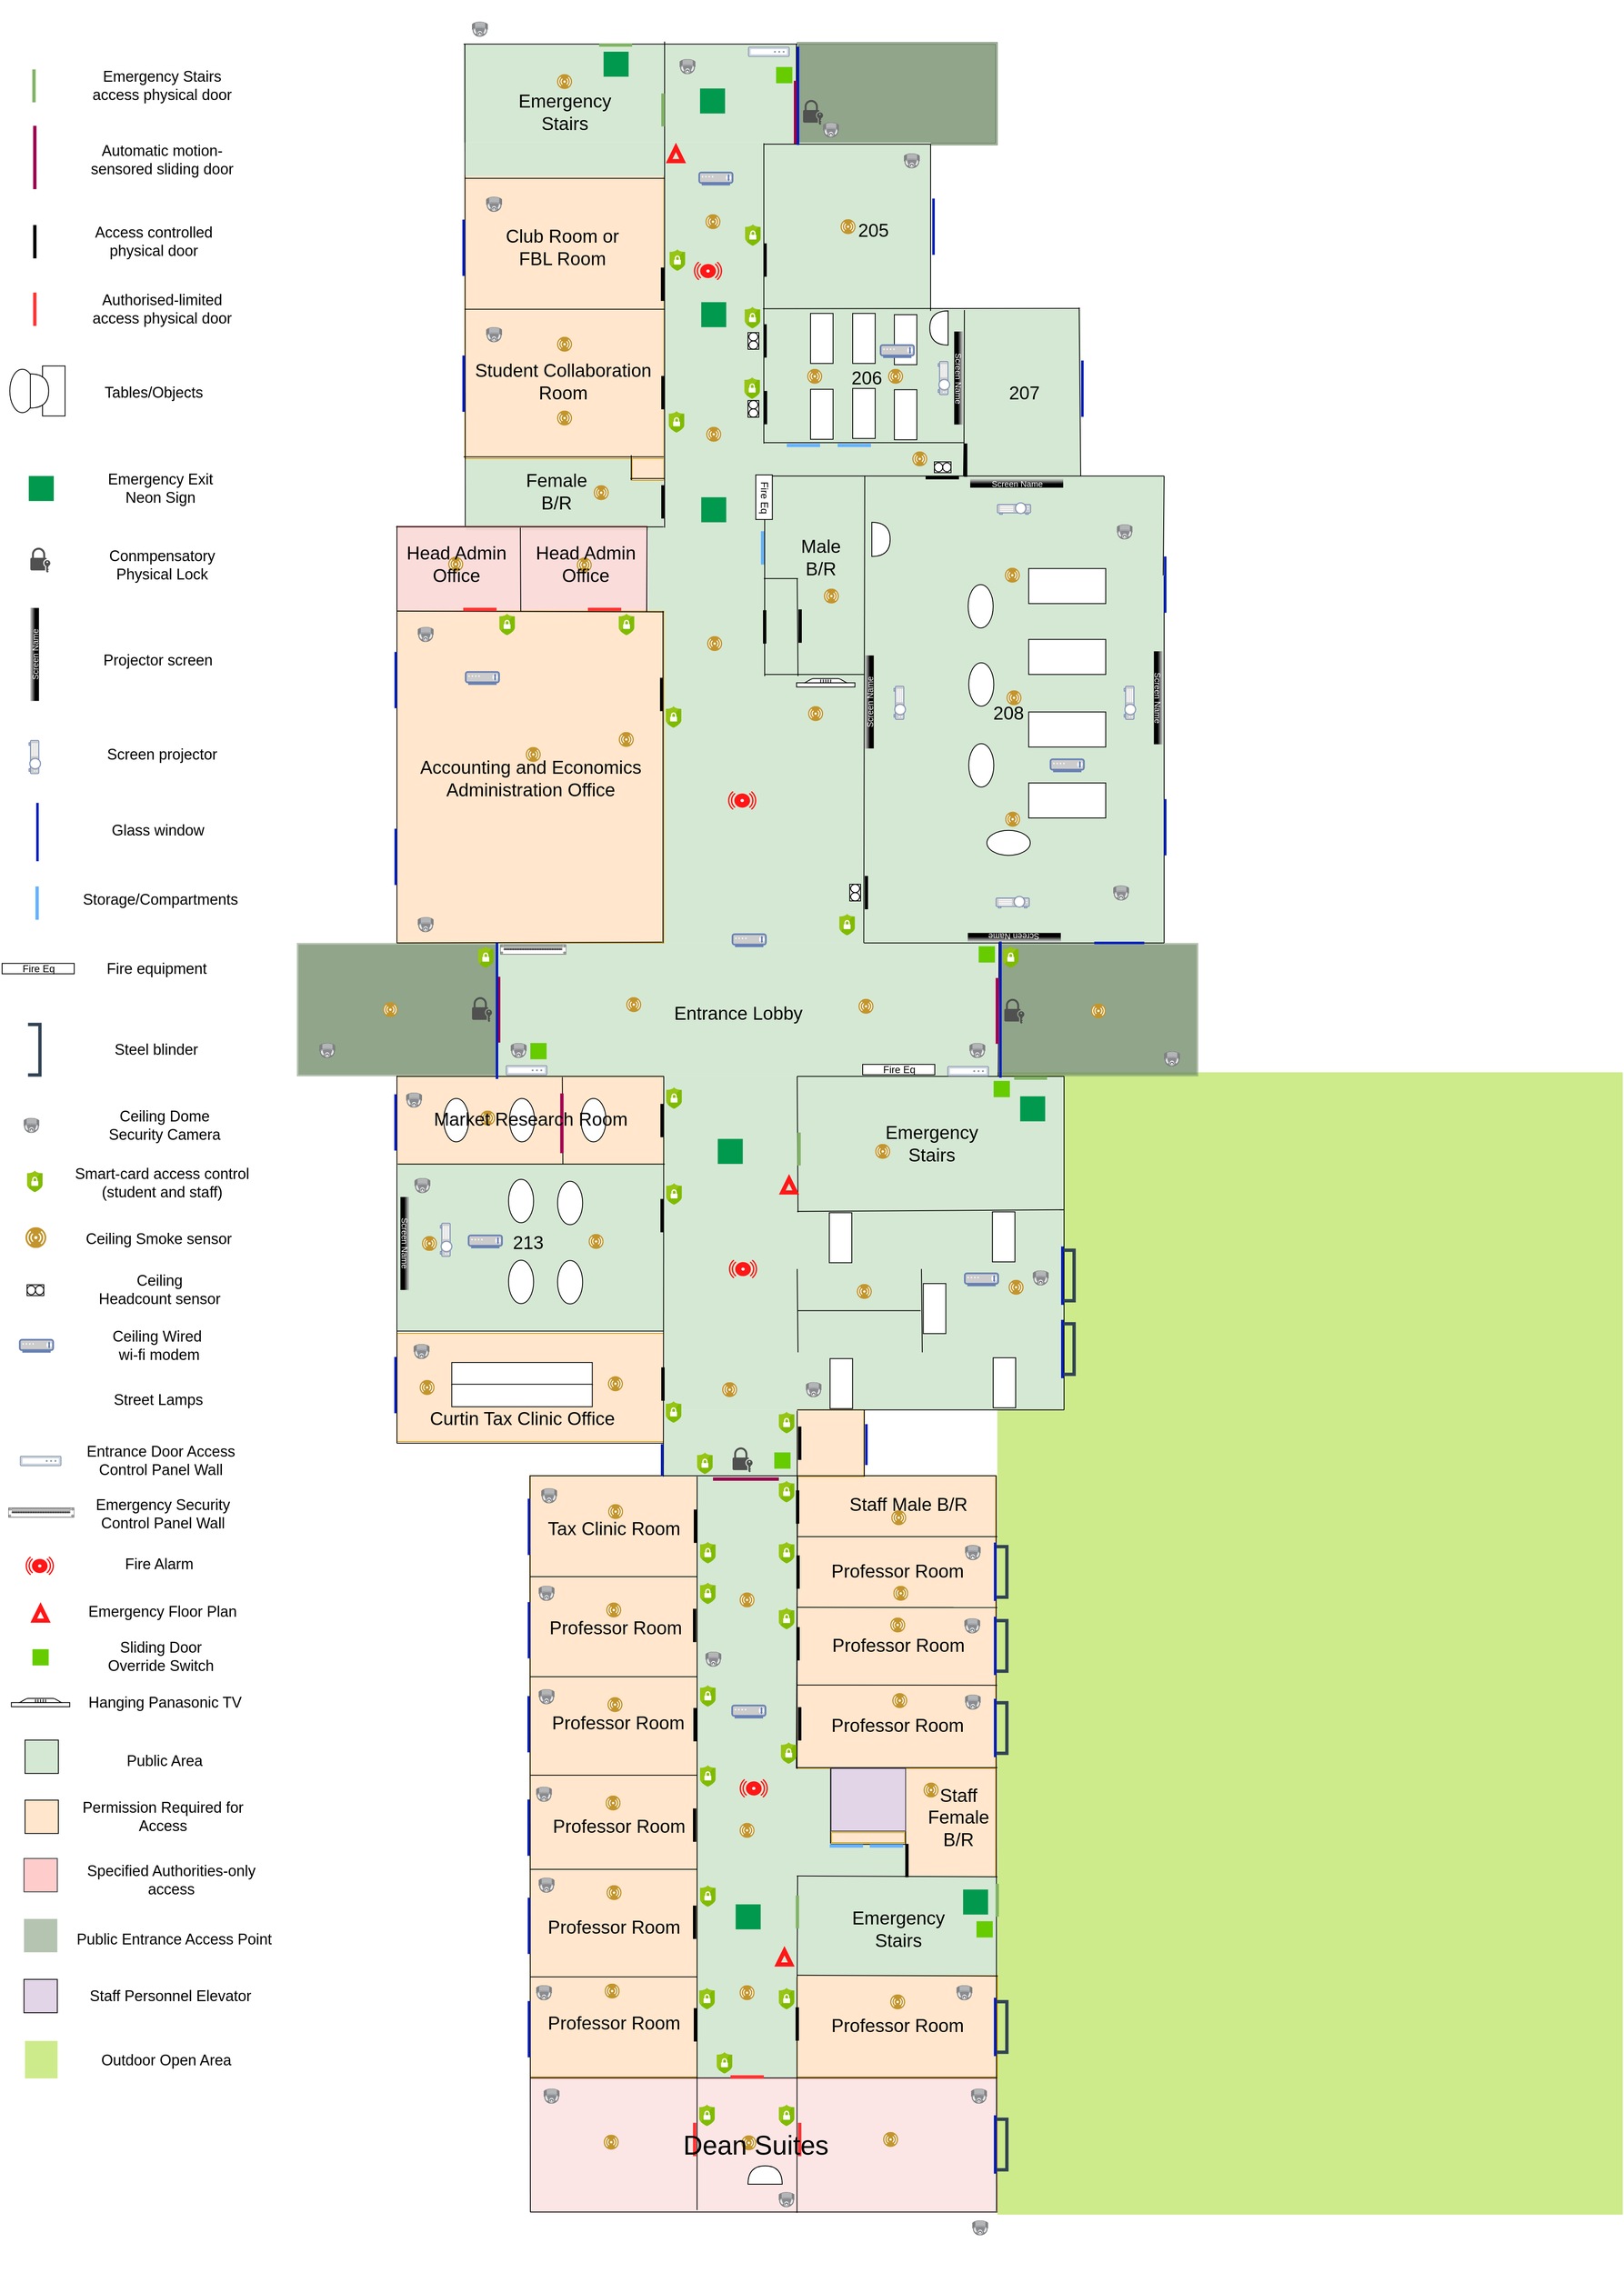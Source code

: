 <mxfile version="24.7.16" pages="4">
  <diagram name="Building407" id="dCMBrZHZ_UhN5NfpCyCJ">
    <mxGraphModel dx="4014" dy="1978" grid="1" gridSize="10" guides="1" tooltips="1" connect="1" arrows="1" fold="1" page="1" pageScale="1" pageWidth="827" pageHeight="1169" math="0" shadow="0">
      <root>
        <mxCell id="0" />
        <mxCell id="1" parent="0" />
        <mxCell id="8fKU3kNvo_eah3kmuQMU-9" value="" style="rounded=0;whiteSpace=wrap;html=1;fillColor=#d5e8d4;strokeColor=none;rotation=90;align=center;verticalAlign=middle;fontFamily=Helvetica;fontSize=12;fontColor=default;" parent="1" vertex="1">
          <mxGeometry x="266.46" y="767.55" width="88.86" height="235.87" as="geometry" />
        </mxCell>
        <mxCell id="EfIO9L3x23y6WJMV6OD5-98" value="" style="rounded=0;whiteSpace=wrap;html=1;fillColor=#ffe6cc;strokeColor=#d79b00;" vertex="1" parent="1">
          <mxGeometry x="392.08" y="840.87" width="37.92" height="29.13" as="geometry" />
        </mxCell>
        <mxCell id="mzHUonBrrAP12Gn4H00u-28" value="" style="rounded=0;whiteSpace=wrap;html=1;fillColor=#f8cecc;strokeColor=#b85450;opacity=70;" parent="1" vertex="1">
          <mxGeometry x="110" y="924.87" width="300" height="102" as="geometry" />
        </mxCell>
        <mxCell id="EfIO9L3x23y6WJMV6OD5-53" value="" style="image;aspect=fixed;perimeter=ellipsePerimeter;html=1;align=center;shadow=0;dashed=0;fontColor=#4277BB;labelBackgroundColor=default;fontSize=12;spacingTop=3;image=img/lib/ibm/users/sensor.svg;" vertex="1" parent="1">
          <mxGeometry x="171.5" y="961.62" width="18" height="18" as="geometry" />
        </mxCell>
        <mxCell id="EfIO9L3x23y6WJMV6OD5-54" value="" style="image;aspect=fixed;perimeter=ellipsePerimeter;html=1;align=center;shadow=0;dashed=0;fontColor=#4277BB;labelBackgroundColor=default;fontSize=12;spacingTop=3;image=img/lib/ibm/users/sensor.svg;" vertex="1" parent="1">
          <mxGeometry x="325.66" y="962.55" width="18" height="18" as="geometry" />
        </mxCell>
        <mxCell id="EfIO9L3x23y6WJMV6OD5-40" value="" style="rounded=0;whiteSpace=wrap;html=1;fillColor=#d5e8d4;strokeColor=none;" vertex="1" parent="1">
          <mxGeometry x="111" y="1690" width="319" height="200" as="geometry" />
        </mxCell>
        <mxCell id="EfIO9L3x23y6WJMV6OD5-39" value="" style="rounded=0;whiteSpace=wrap;html=1;fillColor=#ffe6cc;strokeColor=#d79b00;" vertex="1" parent="1">
          <mxGeometry x="110.14" y="1892.99" width="320" height="130.01" as="geometry" />
        </mxCell>
        <mxCell id="mzHUonBrrAP12Gn4H00u-46" value="" style="shape=ext;double=1;rounded=0;whiteSpace=wrap;html=1;fillColor=#6d8764;fontColor=#ffffff;strokeColor=#3A5431;opacity=50;" parent="1" vertex="1">
          <mxGeometry x="590" y="344.87" width="240" height="123" as="geometry" />
        </mxCell>
        <mxCell id="croc7nk68DISZAEjj7JM-28" value="" style="shape=ext;double=1;rounded=0;whiteSpace=wrap;html=1;fillColor=#6d8764;fontColor=#ffffff;strokeColor=none;opacity=50;" parent="1" vertex="1">
          <mxGeometry x="-10" y="1424.87" width="241" height="160" as="geometry" />
        </mxCell>
        <mxCell id="4YgM7dY1xx7DZDWHxnli-49" value="" style="rounded=0;whiteSpace=wrap;html=1;fillColor=#cdeb8b;strokeColor=none;" vertex="1" parent="1">
          <mxGeometry x="830" y="1580" width="750" height="1370" as="geometry" />
        </mxCell>
        <mxCell id="mzHUonBrrAP12Gn4H00u-26" value="" style="rounded=0;whiteSpace=wrap;html=1;fillColor=#f8cecc;strokeColor=#b85450;opacity=50;" parent="1" vertex="1">
          <mxGeometry x="270" y="2786.87" width="560" height="160" as="geometry" />
        </mxCell>
        <mxCell id="4YgM7dY1xx7DZDWHxnli-23" value="" style="image;aspect=fixed;perimeter=ellipsePerimeter;html=1;align=center;shadow=0;dashed=0;fontColor=#4277BB;labelBackgroundColor=default;fontSize=12;spacingTop=3;image=img/lib/ibm/users/sensor.svg;" vertex="1" parent="1">
          <mxGeometry x="523" y="2854.87" width="18" height="18" as="geometry" />
        </mxCell>
        <mxCell id="4YgM7dY1xx7DZDWHxnli-16" value="" style="rounded=0;whiteSpace=wrap;html=1;fillColor=#ffe6cc;strokeColor=#d79b00;" vertex="1" parent="1">
          <mxGeometry x="590" y="2662.87" width="240" height="122" as="geometry" />
        </mxCell>
        <mxCell id="croc7nk68DISZAEjj7JM-212" value="" style="rounded=0;whiteSpace=wrap;html=1;fillColor=#ffe6cc;strokeColor=#d79b00;" parent="1" vertex="1">
          <mxGeometry x="588" y="2063.87" width="240" height="351" as="geometry" />
        </mxCell>
        <mxCell id="croc7nk68DISZAEjj7JM-219" value="" style="shape=image;html=1;verticalAlign=top;verticalLabelPosition=bottom;labelBackgroundColor=#ffffff;imageAspect=0;aspect=fixed;image=https://cdn2.iconfinder.com/data/icons/boxicons-regular-vol-1/24/bx-circle-quarter-128.png;opacity=30;rotation=90;" parent="1" vertex="1">
          <mxGeometry x="549.5" y="2039.87" width="90" height="90" as="geometry" />
        </mxCell>
        <mxCell id="croc7nk68DISZAEjj7JM-218" value="" style="shape=image;html=1;verticalAlign=top;verticalLabelPosition=bottom;labelBackgroundColor=#ffffff;imageAspect=0;aspect=fixed;image=https://cdn2.iconfinder.com/data/icons/boxicons-regular-vol-1/24/bx-circle-quarter-128.png;opacity=30;rotation=90;" parent="1" vertex="1">
          <mxGeometry x="550.5" y="2117.87" width="90" height="90" as="geometry" />
        </mxCell>
        <mxCell id="croc7nk68DISZAEjj7JM-142" value="" style="rounded=0;whiteSpace=wrap;html=1;fillColor=#d5e8d4;strokeColor=none;" parent="1" vertex="1">
          <mxGeometry x="469.75" y="2063.87" width="120.25" height="721" as="geometry" />
        </mxCell>
        <mxCell id="4YgM7dY1xx7DZDWHxnli-12" value="" style="endArrow=none;html=1;rounded=0;entryX=0;entryY=1;entryDx=0;entryDy=0;" edge="1" parent="1" target="croc7nk68DISZAEjj7JM-157">
          <mxGeometry width="50" height="50" relative="1" as="geometry">
            <mxPoint x="590" y="2058.87" as="sourcePoint" />
            <mxPoint x="590.28" y="2940.87" as="targetPoint" />
          </mxGeometry>
        </mxCell>
        <mxCell id="O6dEK9kbIc9V5Sh639mK-12" value="" style="endArrow=none;html=1;rounded=0;entryX=0;entryY=1;entryDx=0;entryDy=0;" edge="1" parent="1">
          <mxGeometry width="50" height="50" relative="1" as="geometry">
            <mxPoint x="590.54" y="2063.37" as="sourcePoint" />
            <mxPoint x="589" y="2414.87" as="targetPoint" />
          </mxGeometry>
        </mxCell>
        <mxCell id="croc7nk68DISZAEjj7JM-216" value="" style="shape=image;html=1;verticalAlign=top;verticalLabelPosition=bottom;labelBackgroundColor=#ffffff;imageAspect=0;aspect=fixed;image=https://cdn2.iconfinder.com/data/icons/boxicons-regular-vol-1/24/bx-circle-quarter-128.png;opacity=30;rotation=90;" parent="1" vertex="1">
          <mxGeometry x="553.75" y="2300.87" width="90" height="90" as="geometry" />
        </mxCell>
        <mxCell id="croc7nk68DISZAEjj7JM-206" value="" style="rounded=0;whiteSpace=wrap;html=1;fillColor=#ffe6cc;strokeColor=#d79b00;" parent="1" vertex="1">
          <mxGeometry x="718" y="2414.87" width="110" height="130" as="geometry" />
        </mxCell>
        <mxCell id="croc7nk68DISZAEjj7JM-121" value="" style="shape=image;html=1;verticalAlign=top;verticalLabelPosition=bottom;labelBackgroundColor=#ffffff;imageAspect=0;aspect=fixed;image=https://cdn2.iconfinder.com/data/icons/boxicons-regular-vol-1/24/bx-circle-quarter-128.png;opacity=30;" parent="1" vertex="1">
          <mxGeometry x="679.5" y="2495.87" width="90" height="90" as="geometry" />
        </mxCell>
        <mxCell id="croc7nk68DISZAEjj7JM-217" value="" style="shape=image;html=1;verticalAlign=top;verticalLabelPosition=bottom;labelBackgroundColor=#ffffff;imageAspect=0;aspect=fixed;image=https://cdn2.iconfinder.com/data/icons/boxicons-regular-vol-1/24/bx-circle-quarter-128.png;opacity=30;rotation=90;" parent="1" vertex="1">
          <mxGeometry x="550.5" y="2203.8" width="90" height="90" as="geometry" />
        </mxCell>
        <mxCell id="croc7nk68DISZAEjj7JM-157" value="" style="rounded=0;whiteSpace=wrap;html=1;fillColor=#d5e8d4;strokeColor=none;rotation=90;align=center;verticalAlign=middle;fontFamily=Helvetica;fontSize=12;fontColor=default;" parent="1" vertex="1">
          <mxGeometry x="610.1" y="2395.15" width="89.63" height="130.18" as="geometry" />
        </mxCell>
        <mxCell id="O6dEK9kbIc9V5Sh639mK-6" value="" style="rounded=0;whiteSpace=wrap;html=1;fillColor=#d5e8d4;strokeColor=none;" vertex="1" parent="1">
          <mxGeometry x="749" y="664.87" width="181" height="200" as="geometry" />
        </mxCell>
        <mxCell id="croc7nk68DISZAEjj7JM-23" value="" style="rounded=0;whiteSpace=wrap;html=1;fillColor=#d5e8d4;strokeColor=none;" parent="1" vertex="1">
          <mxGeometry x="430" y="1584.87" width="480" height="400" as="geometry" />
        </mxCell>
        <mxCell id="croc7nk68DISZAEjj7JM-22" value="" style="endArrow=none;html=1;rounded=0;entryX=1;entryY=1;entryDx=0;entryDy=0;" parent="1" target="croc7nk68DISZAEjj7JM-23" edge="1">
          <mxGeometry width="50" height="50" relative="1" as="geometry">
            <mxPoint x="910" y="1584.87" as="sourcePoint" />
            <mxPoint x="910" y="2024.87" as="targetPoint" />
          </mxGeometry>
        </mxCell>
        <mxCell id="croc7nk68DISZAEjj7JM-50" value="" style="shape=partialRectangle;whiteSpace=wrap;html=1;bottom=1;right=1;left=1;top=0;fillColor=none;routingCenterX=-0.5;rotation=-90;strokeWidth=4;fontColor=#ffffff;strokeColor=#314354;" parent="1" vertex="1">
          <mxGeometry x="885.63" y="1905.87" width="60.62" height="12.25" as="geometry" />
        </mxCell>
        <mxCell id="mzHUonBrrAP12Gn4H00u-37" value="" style="shape=partialRectangle;whiteSpace=wrap;html=1;bottom=1;right=1;left=1;top=0;fillColor=none;routingCenterX=-0.5;rotation=-90;strokeWidth=4;fontColor=#ffffff;strokeColor=#314354;" parent="1" vertex="1">
          <mxGeometry x="885.63" y="1817.62" width="60.62" height="12.25" as="geometry" />
        </mxCell>
        <mxCell id="croc7nk68DISZAEjj7JM-225" value="" style="rounded=0;whiteSpace=wrap;html=1;fillColor=#d5e8d4;strokeColor=none;rotation=-180;align=center;verticalAlign=middle;fontFamily=Helvetica;fontSize=12;fontColor=default;" parent="1" vertex="1">
          <mxGeometry x="590" y="2504" width="130" height="39.87" as="geometry" />
        </mxCell>
        <mxCell id="croc7nk68DISZAEjj7JM-193" value="" style="shape=image;html=1;verticalAlign=top;verticalLabelPosition=bottom;labelBackgroundColor=#ffffff;imageAspect=0;aspect=fixed;image=https://cdn2.iconfinder.com/data/icons/boxicons-regular-vol-1/24/bx-circle-quarter-128.png;opacity=30;rotation=90;" parent="1" vertex="1">
          <mxGeometry x="710.08" y="827.37" width="87" height="87" as="geometry" />
        </mxCell>
        <mxCell id="croc7nk68DISZAEjj7JM-204" value="" style="rounded=0;whiteSpace=wrap;html=1;fillColor=#d5e8d4;strokeColor=none;" parent="1" vertex="1">
          <mxGeometry x="591" y="2544.87" width="239" height="118" as="geometry" />
        </mxCell>
        <mxCell id="croc7nk68DISZAEjj7JM-197" value="" style="shape=image;html=1;verticalAlign=top;verticalLabelPosition=bottom;labelBackgroundColor=#ffffff;imageAspect=0;aspect=fixed;image=https://cdn2.iconfinder.com/data/icons/boxicons-regular-vol-1/24/bx-circle-quarter-128.png;opacity=30;rotation=90;" parent="1" vertex="1">
          <mxGeometry x="468.75" y="2743.87" width="90" height="90" as="geometry" />
        </mxCell>
        <mxCell id="EmVLfPLTxoRHyKcNYMmJ-26" value="" style="edgeStyle=orthogonalEdgeStyle;rounded=0;orthogonalLoop=1;jettySize=auto;html=1;" edge="1" parent="1" source="croc7nk68DISZAEjj7JM-25" target="mzHUonBrrAP12Gn4H00u-24">
          <mxGeometry relative="1" as="geometry" />
        </mxCell>
        <mxCell id="croc7nk68DISZAEjj7JM-25" value="" style="rounded=0;whiteSpace=wrap;html=1;fillColor=#d5e8d4;strokeColor=none;" parent="1" vertex="1">
          <mxGeometry x="230" y="1424.87" width="600" height="160" as="geometry" />
        </mxCell>
        <mxCell id="croc7nk68DISZAEjj7JM-153" value="" style="endArrow=none;html=1;rounded=0;entryX=1;entryY=1;entryDx=0;entryDy=0;" parent="1" edge="1">
          <mxGeometry width="50" height="50" relative="1" as="geometry">
            <mxPoint x="230" y="1423.87" as="sourcePoint" />
            <mxPoint x="229" y="1584.87" as="targetPoint" />
          </mxGeometry>
        </mxCell>
        <mxCell id="croc7nk68DISZAEjj7JM-140" value="" style="rounded=0;whiteSpace=wrap;html=1;fillColor=#ffe6cc;strokeColor=#d79b00;" parent="1" vertex="1">
          <mxGeometry x="270" y="2063.87" width="200" height="721" as="geometry" />
        </mxCell>
        <mxCell id="croc7nk68DISZAEjj7JM-136" value="" style="rounded=0;whiteSpace=wrap;html=1;fillColor=#ffe6cc;strokeColor=#d79b00;" parent="1" vertex="1">
          <mxGeometry x="191.5" y="503.87" width="238.5" height="340" as="geometry" />
        </mxCell>
        <mxCell id="croc7nk68DISZAEjj7JM-135" value="" style="rounded=0;whiteSpace=wrap;html=1;fillColor=#ffe6cc;strokeColor=#d79b00;" parent="1" vertex="1">
          <mxGeometry x="590" y="1984.87" width="80" height="80" as="geometry" />
        </mxCell>
        <mxCell id="croc7nk68DISZAEjj7JM-69" value="" style="rounded=0;whiteSpace=wrap;html=1;fillColor=#d5e8d4;strokeColor=none;" parent="1" vertex="1">
          <mxGeometry x="429.5" y="1984.87" width="160.5" height="80" as="geometry" />
        </mxCell>
        <mxCell id="croc7nk68DISZAEjj7JM-79" value="" style="shape=image;html=1;verticalAlign=top;verticalLabelPosition=bottom;labelBackgroundColor=#ffffff;imageAspect=0;aspect=fixed;image=https://cdn2.iconfinder.com/data/icons/boxicons-regular-vol-1/24/bx-circle-quarter-128.png;opacity=30;rotation=0;" parent="1" vertex="1">
          <mxGeometry x="551.5" y="1995.87" width="90" height="90" as="geometry" />
        </mxCell>
        <mxCell id="croc7nk68DISZAEjj7JM-117" value="" style="shape=image;html=1;verticalAlign=top;verticalLabelPosition=bottom;labelBackgroundColor=#ffffff;imageAspect=0;aspect=fixed;image=https://cdn2.iconfinder.com/data/icons/boxicons-regular-vol-1/24/bx-circle-quarter-128.png;opacity=30;rotation=-90;" parent="1" vertex="1">
          <mxGeometry x="418" y="2215.87" width="90" height="90" as="geometry" />
        </mxCell>
        <mxCell id="croc7nk68DISZAEjj7JM-118" value="" style="shape=image;html=1;verticalAlign=top;verticalLabelPosition=bottom;labelBackgroundColor=#ffffff;imageAspect=0;aspect=fixed;image=https://cdn2.iconfinder.com/data/icons/boxicons-regular-vol-1/24/bx-circle-quarter-128.png;opacity=30;rotation=-90;" parent="1" vertex="1">
          <mxGeometry x="417" y="2334.87" width="90" height="90" as="geometry" />
        </mxCell>
        <mxCell id="croc7nk68DISZAEjj7JM-120" value="" style="shape=image;html=1;verticalAlign=top;verticalLabelPosition=bottom;labelBackgroundColor=#ffffff;imageAspect=0;aspect=fixed;image=https://cdn2.iconfinder.com/data/icons/boxicons-regular-vol-1/24/bx-circle-quarter-128.png;opacity=30;rotation=-90;" parent="1" vertex="1">
          <mxGeometry x="418" y="2454.87" width="90" height="90" as="geometry" />
        </mxCell>
        <mxCell id="croc7nk68DISZAEjj7JM-119" value="" style="shape=image;html=1;verticalAlign=top;verticalLabelPosition=bottom;labelBackgroundColor=#ffffff;imageAspect=0;aspect=fixed;image=https://cdn2.iconfinder.com/data/icons/boxicons-regular-vol-1/24/bx-circle-quarter-128.png;opacity=30;rotation=-90;" parent="1" vertex="1">
          <mxGeometry x="420" y="2571.87" width="90" height="90" as="geometry" />
        </mxCell>
        <mxCell id="croc7nk68DISZAEjj7JM-74" value="" style="endArrow=none;html=1;rounded=0;" parent="1" edge="1">
          <mxGeometry width="50" height="50" relative="1" as="geometry">
            <mxPoint x="269" y="2063.87" as="sourcePoint" />
            <mxPoint x="829" y="2063.87" as="targetPoint" />
          </mxGeometry>
        </mxCell>
        <mxCell id="croc7nk68DISZAEjj7JM-115" value="" style="shape=image;html=1;verticalAlign=top;verticalLabelPosition=bottom;labelBackgroundColor=#ffffff;imageAspect=0;aspect=fixed;image=https://cdn2.iconfinder.com/data/icons/boxicons-regular-vol-1/24/bx-circle-quarter-128.png;opacity=30;" parent="1" vertex="1">
          <mxGeometry x="551" y="2559.87" width="90" height="90" as="geometry" />
        </mxCell>
        <mxCell id="mzHUonBrrAP12Gn4H00u-24" value="" style="rounded=0;whiteSpace=wrap;html=1;fillColor=#d5e8d4;strokeColor=none;" parent="1" vertex="1">
          <mxGeometry x="430" y="464.87" width="320" height="960" as="geometry" />
        </mxCell>
        <mxCell id="mzHUonBrrAP12Gn4H00u-27" value="" style="rounded=0;whiteSpace=wrap;html=1;fillColor=#ffe6cc;strokeColor=#d79b00;" parent="1" vertex="1">
          <mxGeometry x="110" y="1026.87" width="320" height="398" as="geometry" />
        </mxCell>
        <mxCell id="vpeIHx57n76zGfDnY5xr-102" value="" style="endArrow=none;html=1;rounded=0;entryX=1;entryY=1;entryDx=0;entryDy=0;" parent="1" edge="1">
          <mxGeometry width="50" height="50" relative="1" as="geometry">
            <mxPoint x="429" y="1026.87" as="sourcePoint" />
            <mxPoint x="429.0" y="1424.87" as="targetPoint" />
          </mxGeometry>
        </mxCell>
        <mxCell id="mzHUonBrrAP12Gn4H00u-29" value="" style="rounded=0;whiteSpace=wrap;html=1;fillColor=#ffe6cc;strokeColor=#d79b00;" parent="1" vertex="1">
          <mxGeometry x="110" y="1584.87" width="320" height="105.13" as="geometry" />
        </mxCell>
        <mxCell id="croc7nk68DISZAEjj7JM-104" value="" style="endArrow=none;html=1;rounded=0;exitX=1;exitY=0;exitDx=0;exitDy=0;entryX=0;entryY=1;entryDx=0;entryDy=0;" parent="1" source="mzHUonBrrAP12Gn4H00u-29" target="croc7nk68DISZAEjj7JM-69" edge="1">
          <mxGeometry width="50" height="50" relative="1" as="geometry">
            <mxPoint x="430" y="1584.87" as="sourcePoint" />
            <mxPoint x="430" y="2824.87" as="targetPoint" />
          </mxGeometry>
        </mxCell>
        <mxCell id="croc7nk68DISZAEjj7JM-71" value="" style="rounded=0;whiteSpace=wrap;html=1;fillColor=#d5e8d4;strokeColor=none;" parent="1" vertex="1">
          <mxGeometry x="750" y="864.87" width="280" height="560" as="geometry" />
        </mxCell>
        <mxCell id="croc7nk68DISZAEjj7JM-27" value="" style="shape=ext;double=1;rounded=0;whiteSpace=wrap;html=1;fillColor=#6d8764;fontColor=#ffffff;strokeColor=none;opacity=50;" parent="1" vertex="1">
          <mxGeometry x="831" y="1424.87" width="240" height="160" as="geometry" />
        </mxCell>
        <mxCell id="vpeIHx57n76zGfDnY5xr-114" value="" style="endArrow=none;html=1;rounded=0;entryX=0.733;entryY=-0.001;entryDx=0;entryDy=0;entryPerimeter=0;" parent="1" target="croc7nk68DISZAEjj7JM-25" edge="1">
          <mxGeometry width="50" height="50" relative="1" as="geometry">
            <mxPoint x="671" y="864.87" as="sourcePoint" />
            <mxPoint x="671" y="1264.87" as="targetPoint" />
          </mxGeometry>
        </mxCell>
        <mxCell id="vpeIHx57n76zGfDnY5xr-14" value="" style="endArrow=none;html=1;rounded=0;" parent="1" edge="1">
          <mxGeometry width="50" height="50" relative="1" as="geometry">
            <mxPoint x="550" y="465.87" as="sourcePoint" />
            <mxPoint x="550" y="825.87" as="targetPoint" />
          </mxGeometry>
        </mxCell>
        <mxCell id="croc7nk68DISZAEjj7JM-26" value="" style="endArrow=none;html=1;rounded=0;entryX=1;entryY=1;entryDx=0;entryDy=0;" parent="1" edge="1">
          <mxGeometry width="50" height="50" relative="1" as="geometry">
            <mxPoint x="832" y="1423.87" as="sourcePoint" />
            <mxPoint x="831" y="1584.87" as="targetPoint" />
          </mxGeometry>
        </mxCell>
        <mxCell id="vpeIHx57n76zGfDnY5xr-33" value="" style="endArrow=none;html=1;rounded=0;" parent="1" edge="1">
          <mxGeometry width="50" height="50" relative="1" as="geometry">
            <mxPoint x="551" y="864.87" as="sourcePoint" />
            <mxPoint x="551" y="1104.87" as="targetPoint" />
          </mxGeometry>
        </mxCell>
        <mxCell id="vpeIHx57n76zGfDnY5xr-70" value="" style="shape=image;html=1;verticalAlign=top;verticalLabelPosition=bottom;labelBackgroundColor=#ffffff;imageAspect=0;aspect=fixed;image=https://cdn2.iconfinder.com/data/icons/boxicons-regular-vol-1/24/bx-circle-quarter-128.png;opacity=30;" parent="1" vertex="1">
          <mxGeometry x="507" y="1017.87" width="90" height="90" as="geometry" />
        </mxCell>
        <mxCell id="vpeIHx57n76zGfDnY5xr-95" value="" style="shape=image;html=1;verticalAlign=top;verticalLabelPosition=bottom;labelBackgroundColor=#ffffff;imageAspect=0;aspect=fixed;image=https://cdn2.iconfinder.com/data/icons/boxicons-regular-vol-1/24/bx-circle-quarter-128.png;opacity=30;rotation=-90;" parent="1" vertex="1">
          <mxGeometry x="419" y="2095.87" width="90" height="90" as="geometry" />
        </mxCell>
        <mxCell id="croc7nk68DISZAEjj7JM-18" value="" style="shape=image;html=1;verticalAlign=top;verticalLabelPosition=bottom;labelBackgroundColor=#ffffff;imageAspect=0;aspect=fixed;image=https://cdn2.iconfinder.com/data/icons/boxicons-regular-vol-1/24/bx-circle-quarter-128.png;opacity=30;rotation=0;" parent="1" vertex="1">
          <mxGeometry x="310" y="300" width="90" height="90" as="geometry" />
        </mxCell>
        <mxCell id="mzHUonBrrAP12Gn4H00u-25" value="" style="rounded=0;whiteSpace=wrap;html=1;fillColor=#d5e8d4;strokeColor=none;" parent="1" vertex="1">
          <mxGeometry x="190" y="346.87" width="400" height="118" as="geometry" />
        </mxCell>
        <mxCell id="mzHUonBrrAP12Gn4H00u-17" value="" style="shape=image;html=1;verticalAlign=top;verticalLabelPosition=bottom;labelBackgroundColor=#ffffff;imageAspect=0;aspect=fixed;image=https://cdn2.iconfinder.com/data/icons/boxicons-regular-vol-1/24/bx-circle-quarter-128.png;opacity=30;rotation=-90;" parent="1" vertex="1">
          <mxGeometry x="380.5" y="397.87" width="90" height="90" as="geometry" />
        </mxCell>
        <mxCell id="vpeIHx57n76zGfDnY5xr-71" value="" style="shape=image;html=1;verticalAlign=top;verticalLabelPosition=bottom;labelBackgroundColor=#ffffff;imageAspect=0;aspect=fixed;image=https://cdn2.iconfinder.com/data/icons/boxicons-regular-vol-1/24/bx-circle-quarter-128.png;opacity=30;" parent="1" vertex="1">
          <mxGeometry x="550" y="1017.87" width="90" height="90" as="geometry" />
        </mxCell>
        <mxCell id="vpeIHx57n76zGfDnY5xr-94" value="" style="shape=image;html=1;verticalAlign=top;verticalLabelPosition=bottom;labelBackgroundColor=#ffffff;imageAspect=0;aspect=fixed;image=https://cdn2.iconfinder.com/data/icons/boxicons-regular-vol-1/24/bx-circle-quarter-128.png;opacity=30;rotation=-180;" parent="1" vertex="1">
          <mxGeometry x="383.5" y="1892.87" width="90" height="90" as="geometry" />
        </mxCell>
        <mxCell id="vpeIHx57n76zGfDnY5xr-93" value="" style="shape=image;html=1;verticalAlign=top;verticalLabelPosition=bottom;labelBackgroundColor=#ffffff;imageAspect=0;aspect=fixed;image=https://cdn2.iconfinder.com/data/icons/boxicons-regular-vol-1/24/bx-circle-quarter-128.png;opacity=30;rotation=-90;" parent="1" vertex="1">
          <mxGeometry x="382.5" y="1724.87" width="90" height="90" as="geometry" />
        </mxCell>
        <mxCell id="vpeIHx57n76zGfDnY5xr-77" value="" style="shape=image;html=1;verticalAlign=top;verticalLabelPosition=bottom;labelBackgroundColor=#ffffff;imageAspect=0;aspect=fixed;image=https://cdn2.iconfinder.com/data/icons/boxicons-regular-vol-1/24/bx-circle-quarter-128.png;opacity=30;rotation=-90;" parent="1" vertex="1">
          <mxGeometry x="331" y="979.87" width="90" height="90" as="geometry" />
        </mxCell>
        <mxCell id="vpeIHx57n76zGfDnY5xr-78" value="" style="shape=image;html=1;verticalAlign=top;verticalLabelPosition=bottom;labelBackgroundColor=#ffffff;imageAspect=0;aspect=fixed;image=https://cdn2.iconfinder.com/data/icons/boxicons-regular-vol-1/24/bx-circle-quarter-128.png;opacity=30;rotation=-90;" parent="1" vertex="1">
          <mxGeometry x="382" y="1099.87" width="90" height="90" as="geometry" />
        </mxCell>
        <mxCell id="vpeIHx57n76zGfDnY5xr-67" value="" style="shape=image;html=1;verticalAlign=top;verticalLabelPosition=bottom;labelBackgroundColor=#ffffff;imageAspect=0;aspect=fixed;image=https://cdn2.iconfinder.com/data/icons/boxicons-regular-vol-1/24/bx-circle-quarter-128.png;opacity=30;" parent="1" vertex="1">
          <mxGeometry x="507.5" y="577.87" width="90" height="90" as="geometry" />
        </mxCell>
        <mxCell id="vpeIHx57n76zGfDnY5xr-69" value="" style="shape=image;html=1;verticalAlign=top;verticalLabelPosition=bottom;labelBackgroundColor=#ffffff;imageAspect=0;aspect=fixed;image=https://cdn2.iconfinder.com/data/icons/boxicons-regular-vol-1/24/bx-circle-quarter-128.png;opacity=30;rotation=-90;" parent="1" vertex="1">
          <mxGeometry x="381" y="867.87" width="90" height="90" as="geometry" />
        </mxCell>
        <mxCell id="vpeIHx57n76zGfDnY5xr-68" value="" style="shape=image;html=1;verticalAlign=top;verticalLabelPosition=bottom;labelBackgroundColor=#ffffff;imageAspect=0;aspect=fixed;image=https://cdn2.iconfinder.com/data/icons/boxicons-regular-vol-1/24/bx-circle-quarter-128.png;opacity=30;rotation=-90;" parent="1" vertex="1">
          <mxGeometry x="382.5" y="737.87" width="90" height="90" as="geometry" />
        </mxCell>
        <mxCell id="vpeIHx57n76zGfDnY5xr-5" value="" style="endArrow=none;html=1;rounded=0;" parent="1" edge="1">
          <mxGeometry width="50" height="50" relative="1" as="geometry">
            <mxPoint x="190" y="346.87" as="sourcePoint" />
            <mxPoint x="590" y="346.87" as="targetPoint" />
          </mxGeometry>
        </mxCell>
        <mxCell id="vpeIHx57n76zGfDnY5xr-7" value="" style="endArrow=none;html=1;rounded=0;" parent="1" edge="1">
          <mxGeometry width="50" height="50" relative="1" as="geometry">
            <mxPoint x="589" y="346.87" as="sourcePoint" />
            <mxPoint x="589" y="396.87" as="targetPoint" />
          </mxGeometry>
        </mxCell>
        <mxCell id="vpeIHx57n76zGfDnY5xr-9" value="" style="line;strokeWidth=4;html=1;perimeter=backbonePerimeter;points=[];outlineConnect=0;rotation=90;strokeColor=#99004D;fillColor=#f5f5f5;fontColor=#333333;" parent="1" vertex="1">
          <mxGeometry x="550" y="423.87" width="76" height="10" as="geometry" />
        </mxCell>
        <mxCell id="vpeIHx57n76zGfDnY5xr-11" value="" style="endArrow=none;html=1;rounded=0;" parent="1" edge="1">
          <mxGeometry width="50" height="50" relative="1" as="geometry">
            <mxPoint x="550" y="466.87" as="sourcePoint" />
            <mxPoint x="750" y="466.87" as="targetPoint" />
          </mxGeometry>
        </mxCell>
        <mxCell id="vpeIHx57n76zGfDnY5xr-12" value="" style="endArrow=none;html=1;rounded=0;" parent="1" edge="1">
          <mxGeometry width="50" height="50" relative="1" as="geometry">
            <mxPoint x="1030" y="984.87" as="sourcePoint" />
            <mxPoint x="1030" y="1424.87" as="targetPoint" />
          </mxGeometry>
        </mxCell>
        <mxCell id="vpeIHx57n76zGfDnY5xr-13" value="" style="endArrow=none;html=1;rounded=0;" parent="1" edge="1">
          <mxGeometry width="50" height="50" relative="1" as="geometry">
            <mxPoint x="431" y="343.87" as="sourcePoint" />
            <mxPoint x="431" y="926.87" as="targetPoint" />
          </mxGeometry>
        </mxCell>
        <mxCell id="vpeIHx57n76zGfDnY5xr-18" value="" style="line;strokeWidth=4;html=1;perimeter=backbonePerimeter;points=[];outlineConnect=0;rotation=90;strokeColor=#000000;" parent="1" vertex="1">
          <mxGeometry x="531.5" y="600.87" width="40" height="10" as="geometry" />
        </mxCell>
        <mxCell id="vpeIHx57n76zGfDnY5xr-22" value="" style="endArrow=none;html=1;rounded=0;entryX=0;entryY=1;entryDx=0;entryDy=0;" parent="1" target="mzHUonBrrAP12Gn4H00u-27" edge="1">
          <mxGeometry width="50" height="50" relative="1" as="geometry">
            <mxPoint x="110" y="924.87" as="sourcePoint" />
            <mxPoint x="130" y="1874.87" as="targetPoint" />
          </mxGeometry>
        </mxCell>
        <mxCell id="vpeIHx57n76zGfDnY5xr-23" value="" style="endArrow=none;html=1;rounded=0;" parent="1" edge="1">
          <mxGeometry width="50" height="50" relative="1" as="geometry">
            <mxPoint x="190" y="841.87" as="sourcePoint" />
            <mxPoint x="430" y="841.87" as="targetPoint" />
          </mxGeometry>
        </mxCell>
        <mxCell id="vpeIHx57n76zGfDnY5xr-24" value="" style="line;strokeWidth=4;html=1;perimeter=backbonePerimeter;points=[];outlineConnect=0;rotation=90;strokeColor=default;" parent="1" vertex="1">
          <mxGeometry x="409" y="759.87" width="40" height="10" as="geometry" />
        </mxCell>
        <mxCell id="vpeIHx57n76zGfDnY5xr-28" value="" style="line;strokeWidth=4;html=1;perimeter=backbonePerimeter;points=[];outlineConnect=0;rotation=90;strokeColor=#000000;" parent="1" vertex="1">
          <mxGeometry x="409" y="890.87" width="40" height="10" as="geometry" />
        </mxCell>
        <mxCell id="vpeIHx57n76zGfDnY5xr-30" value="" style="endArrow=none;html=1;rounded=0;" parent="1" edge="1">
          <mxGeometry width="50" height="50" relative="1" as="geometry">
            <mxPoint x="109" y="925.87" as="sourcePoint" />
            <mxPoint x="430" y="925.87" as="targetPoint" />
          </mxGeometry>
        </mxCell>
        <mxCell id="vpeIHx57n76zGfDnY5xr-31" value="" style="endArrow=none;html=1;rounded=0;" parent="1" edge="1">
          <mxGeometry width="50" height="50" relative="1" as="geometry">
            <mxPoint x="551" y="1102.87" as="sourcePoint" />
            <mxPoint x="671" y="1102.87" as="targetPoint" />
          </mxGeometry>
        </mxCell>
        <mxCell id="vpeIHx57n76zGfDnY5xr-32" value="" style="endArrow=none;html=1;rounded=0;" parent="1" edge="1">
          <mxGeometry width="50" height="50" relative="1" as="geometry">
            <mxPoint x="550" y="987.87" as="sourcePoint" />
            <mxPoint x="591" y="987.87" as="targetPoint" />
          </mxGeometry>
        </mxCell>
        <mxCell id="vpeIHx57n76zGfDnY5xr-37" value="" style="endArrow=none;html=1;rounded=0;exitX=0;exitY=1;exitDx=0;exitDy=0;" parent="1" source="mzHUonBrrAP12Gn4H00u-27" edge="1">
          <mxGeometry width="50" height="50" relative="1" as="geometry">
            <mxPoint x="228" y="1423.87" as="sourcePoint" />
            <mxPoint x="428" y="1423.87" as="targetPoint" />
          </mxGeometry>
        </mxCell>
        <mxCell id="vpeIHx57n76zGfDnY5xr-39" value="" style="line;strokeWidth=4;html=1;perimeter=backbonePerimeter;points=[];outlineConnect=0;rotation=90;strokeColor=#A10050;" parent="1" vertex="1">
          <mxGeometry x="790.5" y="1501.37" width="79" height="10" as="geometry" />
        </mxCell>
        <mxCell id="vpeIHx57n76zGfDnY5xr-40" value="" style="endArrow=none;html=1;rounded=0;" parent="1" edge="1">
          <mxGeometry width="50" height="50" relative="1" as="geometry">
            <mxPoint x="590" y="1584.87" as="sourcePoint" />
            <mxPoint x="910" y="1584.87" as="targetPoint" />
          </mxGeometry>
        </mxCell>
        <mxCell id="vpeIHx57n76zGfDnY5xr-41" value="" style="endArrow=none;html=1;rounded=0;exitX=0.5;exitY=1;exitDx=0;exitDy=0;" parent="1" source="croc7nk68DISZAEjj7JM-28" edge="1">
          <mxGeometry width="50" height="50" relative="1" as="geometry">
            <mxPoint x="230" y="1584.87" as="sourcePoint" />
            <mxPoint x="430" y="1584.87" as="targetPoint" />
          </mxGeometry>
        </mxCell>
        <mxCell id="vpeIHx57n76zGfDnY5xr-42" value="" style="line;strokeWidth=4;html=1;perimeter=backbonePerimeter;points=[];outlineConnect=0;rotation=90;strokeColor=#99004D;" parent="1" vertex="1">
          <mxGeometry x="192.5" y="1499.87" width="79" height="10" as="geometry" />
        </mxCell>
        <mxCell id="vpeIHx57n76zGfDnY5xr-43" value="" style="endArrow=none;html=1;rounded=0;entryX=0.357;entryY=0.985;entryDx=0;entryDy=0;entryPerimeter=0;" parent="1" edge="1" target="mzHUonBrrAP12Gn4H00u-26">
          <mxGeometry width="50" height="50" relative="1" as="geometry">
            <mxPoint x="470" y="2064.87" as="sourcePoint" />
            <mxPoint x="468" y="2784.87" as="targetPoint" />
          </mxGeometry>
        </mxCell>
        <mxCell id="vpeIHx57n76zGfDnY5xr-44" value="" style="endArrow=none;html=1;rounded=0;" parent="1" edge="1">
          <mxGeometry width="50" height="50" relative="1" as="geometry">
            <mxPoint x="110" y="1890.37" as="sourcePoint" />
            <mxPoint x="430" y="1890.37" as="targetPoint" />
          </mxGeometry>
        </mxCell>
        <mxCell id="vpeIHx57n76zGfDnY5xr-45" value="" style="endArrow=none;html=1;rounded=0;exitX=0;exitY=1;exitDx=0;exitDy=0;" parent="1" edge="1">
          <mxGeometry width="50" height="50" relative="1" as="geometry">
            <mxPoint x="110" y="2024.87" as="sourcePoint" />
            <mxPoint x="430" y="2024.87" as="targetPoint" />
          </mxGeometry>
        </mxCell>
        <mxCell id="vpeIHx57n76zGfDnY5xr-47" value="" style="endArrow=none;html=1;rounded=0;" parent="1" edge="1">
          <mxGeometry width="50" height="50" relative="1" as="geometry">
            <mxPoint x="270" y="2785.87" as="sourcePoint" />
            <mxPoint x="830" y="2785.87" as="targetPoint" />
          </mxGeometry>
        </mxCell>
        <mxCell id="vpeIHx57n76zGfDnY5xr-51" value="" style="endArrow=none;html=1;rounded=0;" parent="1" edge="1">
          <mxGeometry width="50" height="50" relative="1" as="geometry">
            <mxPoint x="270" y="2184.87" as="sourcePoint" />
            <mxPoint x="470" y="2184.87" as="targetPoint" />
          </mxGeometry>
        </mxCell>
        <mxCell id="vpeIHx57n76zGfDnY5xr-54" value="" style="endArrow=none;html=1;rounded=0;" parent="1" edge="1">
          <mxGeometry width="50" height="50" relative="1" as="geometry">
            <mxPoint x="590" y="2413.87" as="sourcePoint" />
            <mxPoint x="830" y="2413.87" as="targetPoint" />
          </mxGeometry>
        </mxCell>
        <mxCell id="vpeIHx57n76zGfDnY5xr-55" value="" style="endArrow=none;html=1;rounded=0;" parent="1" edge="1">
          <mxGeometry width="50" height="50" relative="1" as="geometry">
            <mxPoint x="590.75" y="2136.87" as="sourcePoint" />
            <mxPoint x="830" y="2136.87" as="targetPoint" />
          </mxGeometry>
        </mxCell>
        <mxCell id="vpeIHx57n76zGfDnY5xr-56" value="" style="endArrow=none;html=1;rounded=0;" parent="1" edge="1">
          <mxGeometry width="50" height="50" relative="1" as="geometry">
            <mxPoint x="590" y="1815.87" as="sourcePoint" />
            <mxPoint x="591" y="1915.87" as="targetPoint" />
          </mxGeometry>
        </mxCell>
        <mxCell id="vpeIHx57n76zGfDnY5xr-57" value="" style="endArrow=none;html=1;rounded=0;" parent="1" edge="1">
          <mxGeometry width="50" height="50" relative="1" as="geometry">
            <mxPoint x="738" y="1865.87" as="sourcePoint" />
            <mxPoint x="590" y="1865.87" as="targetPoint" />
          </mxGeometry>
        </mxCell>
        <mxCell id="vpeIHx57n76zGfDnY5xr-74" value="" style="endArrow=none;html=1;rounded=0;exitX=0;exitY=0;exitDx=0;exitDy=0;" parent="1" source="mzHUonBrrAP12Gn4H00u-27" edge="1">
          <mxGeometry width="50" height="50" relative="1" as="geometry">
            <mxPoint x="230" y="1027.39" as="sourcePoint" />
            <mxPoint x="430" y="1027.87" as="targetPoint" />
          </mxGeometry>
        </mxCell>
        <mxCell id="vpeIHx57n76zGfDnY5xr-75" value="" style="line;strokeWidth=4;html=1;perimeter=backbonePerimeter;points=[];outlineConnect=0;rotation=0;strokeColor=#FF3333;fillColor=#000000;" parent="1" vertex="1">
          <mxGeometry x="339" y="1019.87" width="40" height="10" as="geometry" />
        </mxCell>
        <mxCell id="vpeIHx57n76zGfDnY5xr-79" value="" style="line;strokeWidth=4;html=1;perimeter=backbonePerimeter;points=[];outlineConnect=0;rotation=90;strokeColor=#000000;fillColor=#000000;" parent="1" vertex="1">
          <mxGeometry x="407.5" y="1121.87" width="40" height="10" as="geometry" />
        </mxCell>
        <mxCell id="vpeIHx57n76zGfDnY5xr-80" value="" style="line;strokeWidth=4;html=1;perimeter=backbonePerimeter;points=[];outlineConnect=0;rotation=90;strokeColor=#000000;fillColor=#000000;" parent="1" vertex="1">
          <mxGeometry x="408" y="1746.87" width="40" height="10" as="geometry" />
        </mxCell>
        <mxCell id="vpeIHx57n76zGfDnY5xr-81" value="" style="line;strokeWidth=4;html=1;perimeter=backbonePerimeter;points=[];outlineConnect=0;rotation=90;strokeColor=#000000;fillColor=#000000;" parent="1" vertex="1">
          <mxGeometry x="409" y="1948.87" width="40" height="10" as="geometry" />
        </mxCell>
        <mxCell id="vpeIHx57n76zGfDnY5xr-82" value="" style="line;strokeWidth=4;html=1;perimeter=backbonePerimeter;points=[];outlineConnect=0;rotation=90;strokeColor=#99004D;" parent="1" vertex="1">
          <mxGeometry x="-362.25" y="477.87" width="76" height="10" as="geometry" />
        </mxCell>
        <mxCell id="vpeIHx57n76zGfDnY5xr-83" value="" style="line;strokeWidth=4;html=1;perimeter=backbonePerimeter;points=[];outlineConnect=0;rotation=90;strokeColor=#000000;" parent="1" vertex="1">
          <mxGeometry x="-344.25" y="578.87" width="40" height="10" as="geometry" />
        </mxCell>
        <mxCell id="vpeIHx57n76zGfDnY5xr-84" value="" style="line;strokeWidth=4;html=1;perimeter=backbonePerimeter;points=[];outlineConnect=0;rotation=-90;strokeColor=#FF3333;fillColor=#000000;" parent="1" vertex="1">
          <mxGeometry x="-344.25" y="659.87" width="40" height="10" as="geometry" />
        </mxCell>
        <mxCell id="vpeIHx57n76zGfDnY5xr-86" value="" style="line;strokeWidth=4;html=1;perimeter=backbonePerimeter;points=[];outlineConnect=0;rotation=90;strokeColor=#000000;fillColor=#000000;" parent="1" vertex="1">
          <mxGeometry x="448" y="2115.87" width="40" height="17" as="geometry" />
        </mxCell>
        <mxCell id="vpeIHx57n76zGfDnY5xr-87" value="" style="line;strokeWidth=4;html=1;perimeter=backbonePerimeter;points=[];outlineConnect=0;rotation=90;strokeColor=#000000;fillColor=#000000;" parent="1" vertex="1">
          <mxGeometry x="447" y="2234.87" width="40" height="17" as="geometry" />
        </mxCell>
        <mxCell id="vpeIHx57n76zGfDnY5xr-88" value="" style="line;strokeWidth=4;html=1;perimeter=backbonePerimeter;points=[];outlineConnect=0;rotation=90;strokeColor=#000000;fillColor=#000000;" parent="1" vertex="1">
          <mxGeometry x="447.5" y="2353.87" width="40" height="17" as="geometry" />
        </mxCell>
        <mxCell id="vpeIHx57n76zGfDnY5xr-90" value="" style="line;strokeWidth=4;html=1;perimeter=backbonePerimeter;points=[];outlineConnect=0;rotation=90;strokeColor=#000000;fillColor=#000000;" parent="1" vertex="1">
          <mxGeometry x="570.5" y="2092.87" width="40" height="17" as="geometry" />
        </mxCell>
        <mxCell id="vpeIHx57n76zGfDnY5xr-91" value="" style="line;strokeWidth=4;html=1;perimeter=backbonePerimeter;points=[];outlineConnect=0;rotation=90;strokeColor=#000000;fillColor=#000000;" parent="1" vertex="1">
          <mxGeometry x="571" y="2170.87" width="40" height="17" as="geometry" />
        </mxCell>
        <mxCell id="vpeIHx57n76zGfDnY5xr-97" value="" style="endArrow=none;html=1;rounded=0;" parent="1" edge="1">
          <mxGeometry width="50" height="50" relative="1" as="geometry">
            <mxPoint x="550" y="864.87" as="sourcePoint" />
            <mxPoint x="1030" y="864.87" as="targetPoint" />
          </mxGeometry>
        </mxCell>
        <mxCell id="vpeIHx57n76zGfDnY5xr-98" value="" style="endArrow=none;html=1;rounded=0;" parent="1" edge="1">
          <mxGeometry width="50" height="50" relative="1" as="geometry">
            <mxPoint x="550" y="824.87" as="sourcePoint" />
            <mxPoint x="790" y="824.87" as="targetPoint" />
          </mxGeometry>
        </mxCell>
        <mxCell id="vpeIHx57n76zGfDnY5xr-101" value="" style="endArrow=none;html=1;rounded=0;" parent="1" edge="1">
          <mxGeometry width="50" height="50" relative="1" as="geometry">
            <mxPoint x="410" y="925.87" as="sourcePoint" />
            <mxPoint x="409.5" y="1027.87" as="targetPoint" />
          </mxGeometry>
        </mxCell>
        <mxCell id="vpeIHx57n76zGfDnY5xr-107" value="" style="ellipse;whiteSpace=wrap;html=1;rotation=90;" parent="1" vertex="1">
          <mxGeometry x="784.75" y="1099.87" width="52" height="30" as="geometry" />
        </mxCell>
        <mxCell id="vpeIHx57n76zGfDnY5xr-108" value="" style="shape=or;whiteSpace=wrap;html=1;" parent="1" vertex="1">
          <mxGeometry x="679.5" y="920.37" width="22" height="41" as="geometry" />
        </mxCell>
        <mxCell id="vpeIHx57n76zGfDnY5xr-111" value="" style="fontColor=#0066CC;verticalAlign=top;verticalLabelPosition=bottom;labelPosition=center;align=center;html=1;outlineConnect=0;fillColor=#CCCCCC;strokeColor=#6881B3;gradientColor=none;gradientDirection=north;strokeWidth=2;shape=mxgraph.networks.video_projector;rotation=90;" parent="1" vertex="1">
          <mxGeometry x="693" y="1129.87" width="40" height="14" as="geometry" />
        </mxCell>
        <mxCell id="vpeIHx57n76zGfDnY5xr-112" value="Screen Name" style="strokeWidth=1;html=1;shadow=0;dashed=0;shape=mxgraph.ios.iScreenNameBar;fillColor2=#000000;fillColor3=#ffffff;buttonText=;fontColor=#ffffff;fontSize=10;whiteSpace=wrap;align=center;sketch=0;rotation=-90;" parent="1" vertex="1">
          <mxGeometry x="621.08" y="1130.87" width="111.5" height="10" as="geometry" />
        </mxCell>
        <mxCell id="vpeIHx57n76zGfDnY5xr-117" value="Screen Name" style="strokeWidth=1;html=1;shadow=0;dashed=0;shape=mxgraph.ios.iScreenNameBar;fillColor2=#000000;fillColor3=#ffffff;buttonText=;fontColor=#ffffff;fontSize=10;whiteSpace=wrap;align=center;sketch=0;rotation=90;" parent="1" vertex="1">
          <mxGeometry x="967" y="1125.87" width="111.5" height="10" as="geometry" />
        </mxCell>
        <mxCell id="mzHUonBrrAP12Gn4H00u-1" value="" style="shape=image;html=1;verticalAlign=top;verticalLabelPosition=bottom;labelBackgroundColor=#ffffff;imageAspect=0;aspect=fixed;image=https://cdn2.iconfinder.com/data/icons/boxicons-regular-vol-1/24/bx-circle-quarter-128.png;opacity=30;" parent="1" vertex="1">
          <mxGeometry x="-365.25" y="556.87" width="90" height="90" as="geometry" />
        </mxCell>
        <mxCell id="mzHUonBrrAP12Gn4H00u-2" value="Screen Name" style="strokeWidth=1;html=1;shadow=0;dashed=0;shape=mxgraph.ios.iScreenNameBar;fillColor2=#000000;fillColor3=#ffffff;buttonText=;fontColor=#ffffff;fontSize=10;whiteSpace=wrap;align=center;sketch=0;rotation=-90;" parent="1" vertex="1">
          <mxGeometry x="-380" y="1073.87" width="111.5" height="10" as="geometry" />
        </mxCell>
        <mxCell id="mzHUonBrrAP12Gn4H00u-3" value="" style="fontColor=#0066CC;verticalAlign=top;verticalLabelPosition=bottom;labelPosition=center;align=center;html=1;outlineConnect=0;fillColor=#CCCCCC;strokeColor=#6881B3;gradientColor=none;gradientDirection=north;strokeWidth=2;shape=mxgraph.networks.video_projector;rotation=90;" parent="1" vertex="1">
          <mxGeometry x="-344.25" y="1194.87" width="40" height="14" as="geometry" />
        </mxCell>
        <mxCell id="mzHUonBrrAP12Gn4H00u-4" value="&lt;font style=&quot;font-size: 18px;&quot;&gt;Automatic motion-sensored sliding door&lt;/font&gt;" style="text;html=1;align=center;verticalAlign=middle;whiteSpace=wrap;rounded=0;" parent="1" vertex="1">
          <mxGeometry x="-263.25" y="470.87" width="183.25" height="30" as="geometry" />
        </mxCell>
        <mxCell id="mzHUonBrrAP12Gn4H00u-5" value="&lt;font style=&quot;font-size: 18px;&quot;&gt;Access controlled physical door&lt;/font&gt;" style="text;html=1;align=center;verticalAlign=middle;whiteSpace=wrap;rounded=0;" parent="1" vertex="1">
          <mxGeometry x="-263.25" y="568.87" width="163.25" height="30" as="geometry" />
        </mxCell>
        <mxCell id="mzHUonBrrAP12Gn4H00u-6" value="&lt;font style=&quot;font-size: 18px;&quot;&gt;Authorised-limited access physical door&lt;/font&gt;" style="text;html=1;align=center;verticalAlign=middle;whiteSpace=wrap;rounded=0;" parent="1" vertex="1">
          <mxGeometry x="-263.25" y="649.87" width="183.25" height="30" as="geometry" />
        </mxCell>
        <mxCell id="mzHUonBrrAP12Gn4H00u-9" value="&lt;font style=&quot;font-size: 18px;&quot;&gt;Projector screen&lt;/font&gt;" style="text;html=1;align=center;verticalAlign=middle;whiteSpace=wrap;rounded=0;" parent="1" vertex="1">
          <mxGeometry x="-263.25" y="1070.87" width="173.25" height="30" as="geometry" />
        </mxCell>
        <mxCell id="mzHUonBrrAP12Gn4H00u-10" value="&lt;font style=&quot;font-size: 18px;&quot;&gt;Screen projector&lt;/font&gt;" style="text;html=1;align=center;verticalAlign=middle;whiteSpace=wrap;rounded=0;" parent="1" vertex="1">
          <mxGeometry x="-263.25" y="1183.87" width="183.25" height="30" as="geometry" />
        </mxCell>
        <mxCell id="mzHUonBrrAP12Gn4H00u-11" value="" style="endArrow=none;html=1;rounded=0;" parent="1" edge="1">
          <mxGeometry width="50" height="50" relative="1" as="geometry">
            <mxPoint x="191" y="507.87" as="sourcePoint" />
            <mxPoint x="431" y="507.87" as="targetPoint" />
          </mxGeometry>
        </mxCell>
        <mxCell id="mzHUonBrrAP12Gn4H00u-13" value="" style="line;strokeWidth=4;html=1;perimeter=backbonePerimeter;points=[];outlineConnect=0;rotation=90;strokeColor=#82b366;fillColor=#d5e8d4;" parent="1" vertex="1">
          <mxGeometry x="-345" y="393.87" width="39.5" height="6.25" as="geometry" />
        </mxCell>
        <mxCell id="mzHUonBrrAP12Gn4H00u-14" value="&lt;font style=&quot;font-size: 18px;&quot;&gt;Emergency Stairs access physical door&lt;/font&gt;" style="text;html=1;align=center;verticalAlign=middle;whiteSpace=wrap;rounded=0;" parent="1" vertex="1">
          <mxGeometry x="-263.25" y="382" width="183.25" height="30" as="geometry" />
        </mxCell>
        <mxCell id="mzHUonBrrAP12Gn4H00u-12" value="" style="line;strokeWidth=4;html=1;perimeter=backbonePerimeter;points=[];outlineConnect=0;rotation=90;strokeColor=#82b366;fillColor=#d5e8d4;" parent="1" vertex="1">
          <mxGeometry x="409.25" y="422.74" width="39.5" height="6.25" as="geometry" />
        </mxCell>
        <mxCell id="mzHUonBrrAP12Gn4H00u-16" value="" style="shape=image;html=1;verticalAlign=top;verticalLabelPosition=bottom;labelBackgroundColor=#ffffff;imageAspect=0;aspect=fixed;image=https://cdn2.iconfinder.com/data/icons/boxicons-regular-vol-1/24/bx-circle-quarter-128.png;opacity=30;" parent="1" vertex="1">
          <mxGeometry x="-365.25" y="368.87" width="90" height="90" as="geometry" />
        </mxCell>
        <mxCell id="mzHUonBrrAP12Gn4H00u-19" value="" style="endArrow=none;html=1;rounded=0;" parent="1" edge="1">
          <mxGeometry width="50" height="50" relative="1" as="geometry">
            <mxPoint x="590" y="1746.87" as="sourcePoint" />
            <mxPoint x="910" y="1744.87" as="targetPoint" />
          </mxGeometry>
        </mxCell>
        <mxCell id="mzHUonBrrAP12Gn4H00u-20" value="" style="endArrow=none;html=1;rounded=0;" parent="1" edge="1">
          <mxGeometry width="50" height="50" relative="1" as="geometry">
            <mxPoint x="590" y="1584.87" as="sourcePoint" />
            <mxPoint x="591" y="1747.87" as="targetPoint" />
          </mxGeometry>
        </mxCell>
        <mxCell id="mzHUonBrrAP12Gn4H00u-21" value="" style="shape=image;html=1;verticalAlign=top;verticalLabelPosition=bottom;labelBackgroundColor=#ffffff;imageAspect=0;aspect=fixed;image=https://cdn2.iconfinder.com/data/icons/boxicons-regular-vol-1/24/bx-circle-quarter-128.png;opacity=30;" parent="1" vertex="1">
          <mxGeometry x="552" y="1643.87" width="90" height="90" as="geometry" />
        </mxCell>
        <mxCell id="mzHUonBrrAP12Gn4H00u-34" value="" style="endArrow=none;html=1;rounded=0;strokeWidth=3;fillColor=#0050ef;strokeColor=#001DBC;" parent="1" edge="1">
          <mxGeometry width="50" height="50" relative="1" as="geometry">
            <mxPoint x="908" y="1946.87" as="sourcePoint" />
            <mxPoint x="908" y="1876.87" as="targetPoint" />
          </mxGeometry>
        </mxCell>
        <mxCell id="mzHUonBrrAP12Gn4H00u-35" value="" style="endArrow=none;html=1;rounded=0;strokeWidth=3;fillColor=#0050ef;strokeColor=#001DBC;" parent="1" edge="1">
          <mxGeometry width="50" height="50" relative="1" as="geometry">
            <mxPoint x="-321.08" y="1326.87" as="sourcePoint" />
            <mxPoint x="-321.08" y="1256.87" as="targetPoint" />
          </mxGeometry>
        </mxCell>
        <mxCell id="mzHUonBrrAP12Gn4H00u-36" value="&lt;font style=&quot;font-size: 18px;&quot;&gt;Glass window&lt;/font&gt;" style="text;html=1;align=center;verticalAlign=middle;whiteSpace=wrap;rounded=0;" parent="1" vertex="1">
          <mxGeometry x="-263.25" y="1274.87" width="173.25" height="30" as="geometry" />
        </mxCell>
        <mxCell id="mzHUonBrrAP12Gn4H00u-41" value="" style="shape=partialRectangle;whiteSpace=wrap;html=1;bottom=1;right=1;left=1;top=0;fillColor=none;routingCenterX=-0.5;rotation=-90;strokeWidth=4;fontColor=#ffffff;strokeColor=#314354;" parent="1" vertex="1">
          <mxGeometry x="-354.56" y="1546.8" width="60.62" height="12.25" as="geometry" />
        </mxCell>
        <mxCell id="mzHUonBrrAP12Gn4H00u-42" value="&lt;font style=&quot;font-size: 18px;&quot;&gt;Steel blinder&lt;/font&gt;" style="text;html=1;align=center;verticalAlign=middle;whiteSpace=wrap;rounded=0;" parent="1" vertex="1">
          <mxGeometry x="-267.25" y="1537.93" width="177.25" height="30" as="geometry" />
        </mxCell>
        <mxCell id="croc7nk68DISZAEjj7JM-2" value="" style="ellipse;whiteSpace=wrap;html=1;rotation=90;" parent="1" vertex="1">
          <mxGeometry x="784.75" y="1196.87" width="52" height="30" as="geometry" />
        </mxCell>
        <mxCell id="croc7nk68DISZAEjj7JM-3" value="" style="endArrow=none;html=1;rounded=0;" parent="1" edge="1">
          <mxGeometry width="50" height="50" relative="1" as="geometry">
            <mxPoint x="590" y="987.87" as="sourcePoint" />
            <mxPoint x="591" y="1104.87" as="targetPoint" />
          </mxGeometry>
        </mxCell>
        <mxCell id="croc7nk68DISZAEjj7JM-4" value="" style="endArrow=none;html=1;rounded=0;" parent="1" edge="1">
          <mxGeometry width="50" height="50" relative="1" as="geometry">
            <mxPoint x="790" y="824.87" as="sourcePoint" />
            <mxPoint x="789.41" y="865.37" as="targetPoint" />
          </mxGeometry>
        </mxCell>
        <mxCell id="croc7nk68DISZAEjj7JM-5" value="" style="shape=image;html=1;verticalAlign=top;verticalLabelPosition=bottom;labelBackgroundColor=#ffffff;imageAspect=0;aspect=fixed;image=https://cdn2.iconfinder.com/data/icons/boxicons-regular-vol-1/24/bx-circle-quarter-128.png;opacity=30;rotation=0;" parent="1" vertex="1">
          <mxGeometry x="752" y="817.87" width="87" height="87" as="geometry" />
        </mxCell>
        <mxCell id="croc7nk68DISZAEjj7JM-6" value="" style="line;strokeWidth=4;html=1;perimeter=backbonePerimeter;points=[];outlineConnect=0;rotation=0;strokeColor=#000000;fillColor=#000000;" parent="1" vertex="1">
          <mxGeometry x="744" y="861.87" width="40" height="10" as="geometry" />
        </mxCell>
        <mxCell id="croc7nk68DISZAEjj7JM-10" value="" style="ellipse;whiteSpace=wrap;html=1;rotation=0;" parent="1" vertex="1">
          <mxGeometry x="817.5" y="1289.87" width="52" height="30" as="geometry" />
        </mxCell>
        <mxCell id="croc7nk68DISZAEjj7JM-11" value="" style="fontColor=#0066CC;verticalAlign=top;verticalLabelPosition=bottom;labelPosition=center;align=center;html=1;outlineConnect=0;fillColor=#CCCCCC;strokeColor=#6881B3;gradientColor=none;gradientDirection=north;strokeWidth=2;shape=mxgraph.networks.video_projector;rotation=90;" parent="1" vertex="1">
          <mxGeometry x="969" y="1129.87" width="40" height="14" as="geometry" />
        </mxCell>
        <mxCell id="croc7nk68DISZAEjj7JM-12" value="" style="fontColor=#0066CC;verticalAlign=top;verticalLabelPosition=bottom;labelPosition=center;align=center;html=1;outlineConnect=0;fillColor=#CCCCCC;strokeColor=#6881B3;gradientColor=none;gradientDirection=north;strokeWidth=2;shape=mxgraph.networks.video_projector;rotation=0;" parent="1" vertex="1">
          <mxGeometry x="828.39" y="1368.87" width="40" height="14" as="geometry" />
        </mxCell>
        <mxCell id="croc7nk68DISZAEjj7JM-13" value="" style="endArrow=none;html=1;rounded=0;" parent="1" edge="1">
          <mxGeometry width="50" height="50" relative="1" as="geometry">
            <mxPoint x="258" y="926.87" as="sourcePoint" />
            <mxPoint x="258.5" y="1026.87" as="targetPoint" />
          </mxGeometry>
        </mxCell>
        <mxCell id="croc7nk68DISZAEjj7JM-14" value="" style="shape=image;html=1;verticalAlign=top;verticalLabelPosition=bottom;labelBackgroundColor=#ffffff;imageAspect=0;aspect=fixed;image=https://cdn2.iconfinder.com/data/icons/boxicons-regular-vol-1/24/bx-circle-quarter-128.png;opacity=30;rotation=-90;" parent="1" vertex="1">
          <mxGeometry x="181.5" y="977.87" width="90" height="90" as="geometry" />
        </mxCell>
        <mxCell id="croc7nk68DISZAEjj7JM-15" value="" style="line;strokeWidth=4;html=1;perimeter=backbonePerimeter;points=[];outlineConnect=0;rotation=0;strokeColor=#FF3333;fillColor=#000000;" parent="1" vertex="1">
          <mxGeometry x="189.5" y="1019.87" width="40" height="10" as="geometry" />
        </mxCell>
        <mxCell id="croc7nk68DISZAEjj7JM-16" value="" style="line;strokeWidth=4;html=1;perimeter=backbonePerimeter;points=[];outlineConnect=0;rotation=90;strokeColor=#82b366;fillColor=#d5e8d4;" parent="1" vertex="1">
          <mxGeometry x="572.5" y="1668.87" width="39.5" height="6.25" as="geometry" />
        </mxCell>
        <mxCell id="croc7nk68DISZAEjj7JM-17" value="" style="line;strokeWidth=4;html=1;perimeter=backbonePerimeter;points=[];outlineConnect=0;rotation=0;strokeColor=#82b366;fillColor=#d5e8d4;" parent="1" vertex="1">
          <mxGeometry x="352.5" y="344.87" width="39.5" height="6.25" as="geometry" />
        </mxCell>
        <mxCell id="vpeIHx57n76zGfDnY5xr-72" value="" style="line;strokeWidth=4;html=1;perimeter=backbonePerimeter;points=[];outlineConnect=0;rotation=90;strokeColor=#000000;fillColor=#000000;" parent="1" vertex="1">
          <mxGeometry x="573.5" y="1039.87" width="40" height="10" as="geometry" />
        </mxCell>
        <mxCell id="vpeIHx57n76zGfDnY5xr-73" value="" style="line;strokeWidth=4;html=1;perimeter=backbonePerimeter;points=[];outlineConnect=0;rotation=90;strokeColor=#000000;fillColor=#000000;" parent="1" vertex="1">
          <mxGeometry x="531" y="1040.87" width="40" height="10" as="geometry" />
        </mxCell>
        <mxCell id="croc7nk68DISZAEjj7JM-20" value="" style="endArrow=none;html=1;rounded=0;exitX=0.75;exitY=1;exitDx=0;exitDy=0;" parent="1" source="mzHUonBrrAP12Gn4H00u-24" edge="1">
          <mxGeometry width="50" height="50" relative="1" as="geometry">
            <mxPoint x="830" y="1424.87" as="sourcePoint" />
            <mxPoint x="1030" y="1424.87" as="targetPoint" />
          </mxGeometry>
        </mxCell>
        <mxCell id="croc7nk68DISZAEjj7JM-29" value="" style="endArrow=none;html=1;rounded=0;exitX=0.999;exitY=0.599;exitDx=0;exitDy=0;exitPerimeter=0;entryX=1;entryY=0;entryDx=0;entryDy=0;" parent="1" edge="1" target="croc7nk68DISZAEjj7JM-71">
          <mxGeometry width="50" height="50" relative="1" as="geometry">
            <mxPoint x="1028.9" y="984.072" as="sourcePoint" />
            <mxPoint x="1029" y="784.87" as="targetPoint" />
          </mxGeometry>
        </mxCell>
        <mxCell id="croc7nk68DISZAEjj7JM-30" value="" style="endArrow=none;html=1;rounded=0;entryX=1;entryY=1;entryDx=0;entryDy=0;" parent="1" edge="1" target="O6dEK9kbIc9V5Sh639mK-6">
          <mxGeometry width="50" height="50" relative="1" as="geometry">
            <mxPoint x="928.12" y="662.87" as="sourcePoint" />
            <mxPoint x="928" y="784.87" as="targetPoint" />
          </mxGeometry>
        </mxCell>
        <mxCell id="croc7nk68DISZAEjj7JM-31" value="" style="shape=image;html=1;verticalAlign=top;verticalLabelPosition=bottom;labelBackgroundColor=#ffffff;imageAspect=0;aspect=fixed;image=https://cdn2.iconfinder.com/data/icons/boxicons-regular-vol-1/24/bx-circle-quarter-128.png;opacity=30;" parent="1" vertex="1">
          <mxGeometry x="508" y="754.87" width="90" height="90" as="geometry" />
        </mxCell>
        <mxCell id="croc7nk68DISZAEjj7JM-32" value="" style="line;strokeWidth=4;html=1;perimeter=backbonePerimeter;points=[];outlineConnect=0;rotation=90;strokeColor=#000000;" parent="1" vertex="1">
          <mxGeometry x="532" y="777.87" width="40" height="10" as="geometry" />
        </mxCell>
        <mxCell id="croc7nk68DISZAEjj7JM-33" value="" style="shape=image;html=1;verticalAlign=top;verticalLabelPosition=bottom;labelBackgroundColor=#ffffff;imageAspect=0;aspect=fixed;image=https://cdn2.iconfinder.com/data/icons/boxicons-regular-vol-1/24/bx-circle-quarter-128.png;opacity=30;" parent="1" vertex="1">
          <mxGeometry x="507.5" y="674.87" width="90" height="90" as="geometry" />
        </mxCell>
        <mxCell id="croc7nk68DISZAEjj7JM-34" value="" style="line;strokeWidth=4;html=1;perimeter=backbonePerimeter;points=[];outlineConnect=0;rotation=90;strokeColor=#000000;" parent="1" vertex="1">
          <mxGeometry x="531.5" y="697.87" width="40" height="10" as="geometry" />
        </mxCell>
        <mxCell id="croc7nk68DISZAEjj7JM-35" value="" style="endArrow=none;html=1;rounded=0;" parent="1" edge="1">
          <mxGeometry width="50" height="50" relative="1" as="geometry">
            <mxPoint x="549" y="664.28" as="sourcePoint" />
            <mxPoint x="929" y="663.87" as="targetPoint" />
          </mxGeometry>
        </mxCell>
        <mxCell id="croc7nk68DISZAEjj7JM-37" value="" style="shape=image;html=1;verticalAlign=top;verticalLabelPosition=bottom;labelBackgroundColor=#ffffff;imageAspect=0;aspect=fixed;image=https://cdn2.iconfinder.com/data/icons/boxicons-regular-vol-1/24/bx-circle-quarter-128.png;opacity=30;rotation=0;" parent="1" vertex="1">
          <mxGeometry x="808.16" y="1539.87" width="90" height="90" as="geometry" />
        </mxCell>
        <mxCell id="croc7nk68DISZAEjj7JM-38" value="" style="line;strokeWidth=4;html=1;perimeter=backbonePerimeter;points=[];outlineConnect=0;rotation=-180;strokeColor=#82b366;fillColor=#d5e8d4;" parent="1" vertex="1">
          <mxGeometry x="850.16" y="1583.87" width="39.5" height="6.25" as="geometry" />
        </mxCell>
        <mxCell id="croc7nk68DISZAEjj7JM-42" value="" style="endArrow=none;html=1;rounded=0;" parent="1" edge="1">
          <mxGeometry width="50" height="50" relative="1" as="geometry">
            <mxPoint x="191" y="664.87" as="sourcePoint" />
            <mxPoint x="430.5" y="664.87" as="targetPoint" />
          </mxGeometry>
        </mxCell>
        <mxCell id="croc7nk68DISZAEjj7JM-43" value="" style="shape=image;html=1;verticalAlign=top;verticalLabelPosition=bottom;labelBackgroundColor=#ffffff;imageAspect=0;aspect=fixed;image=https://cdn2.iconfinder.com/data/icons/boxicons-regular-vol-1/24/bx-circle-quarter-128.png;opacity=30;rotation=-90;" parent="1" vertex="1">
          <mxGeometry x="382" y="607.87" width="90" height="90" as="geometry" />
        </mxCell>
        <mxCell id="croc7nk68DISZAEjj7JM-44" value="" style="line;strokeWidth=4;html=1;perimeter=backbonePerimeter;points=[];outlineConnect=0;rotation=90;strokeColor=default;" parent="1" vertex="1">
          <mxGeometry x="408.5" y="629.87" width="40" height="10" as="geometry" />
        </mxCell>
        <mxCell id="croc7nk68DISZAEjj7JM-45" value="Screen Name" style="strokeWidth=1;html=1;shadow=0;dashed=0;shape=mxgraph.ios.iScreenNameBar;fillColor2=#000000;fillColor3=#ffffff;buttonText=;fontColor=#ffffff;fontSize=10;whiteSpace=wrap;align=center;sketch=0;rotation=-180;" parent="1" vertex="1">
          <mxGeometry x="794.64" y="1412.87" width="111.5" height="10" as="geometry" />
        </mxCell>
        <mxCell id="croc7nk68DISZAEjj7JM-47" value="" style="rounded=0;whiteSpace=wrap;html=1;" parent="1" vertex="1">
          <mxGeometry x="867.62" y="975.87" width="92.38" height="42" as="geometry" />
        </mxCell>
        <mxCell id="croc7nk68DISZAEjj7JM-48" value="" style="endArrow=none;html=1;rounded=0;" parent="1" edge="1">
          <mxGeometry width="50" height="50" relative="1" as="geometry">
            <mxPoint x="110" y="1584.12" as="sourcePoint" />
            <mxPoint x="110" y="2024.87" as="targetPoint" />
          </mxGeometry>
        </mxCell>
        <mxCell id="croc7nk68DISZAEjj7JM-49" value="" style="endArrow=none;html=1;rounded=0;" parent="1" edge="1">
          <mxGeometry width="50" height="50" relative="1" as="geometry">
            <mxPoint x="589.75" y="2221.66" as="sourcePoint" />
            <mxPoint x="830" y="2221.87" as="targetPoint" />
          </mxGeometry>
        </mxCell>
        <mxCell id="croc7nk68DISZAEjj7JM-55" value="" style="endArrow=none;html=1;rounded=0;entryX=0;entryY=1;entryDx=0;entryDy=0;" parent="1" edge="1" target="mzHUonBrrAP12Gn4H00u-26">
          <mxGeometry width="50" height="50" relative="1" as="geometry">
            <mxPoint x="269.5" y="2063.87" as="sourcePoint" />
            <mxPoint x="269.5" y="2823.87" as="targetPoint" />
          </mxGeometry>
        </mxCell>
        <mxCell id="croc7nk68DISZAEjj7JM-58" value="" style="endArrow=none;html=1;rounded=0;" parent="1" edge="1">
          <mxGeometry width="50" height="50" relative="1" as="geometry">
            <mxPoint x="670.5" y="1984.87" as="sourcePoint" />
            <mxPoint x="670.5" y="2064.87" as="targetPoint" />
          </mxGeometry>
        </mxCell>
        <mxCell id="croc7nk68DISZAEjj7JM-59" value="" style="endArrow=none;html=1;rounded=0;" parent="1" edge="1">
          <mxGeometry width="50" height="50" relative="1" as="geometry">
            <mxPoint x="590" y="1984.87" as="sourcePoint" />
            <mxPoint x="910" y="1984.87" as="targetPoint" />
          </mxGeometry>
        </mxCell>
        <mxCell id="croc7nk68DISZAEjj7JM-60" value="" style="endArrow=none;html=1;rounded=0;" parent="1" edge="1">
          <mxGeometry width="50" height="50" relative="1" as="geometry">
            <mxPoint x="739" y="1815.87" as="sourcePoint" />
            <mxPoint x="740" y="1915.87" as="targetPoint" />
          </mxGeometry>
        </mxCell>
        <mxCell id="croc7nk68DISZAEjj7JM-61" value="" style="shape=image;html=1;verticalAlign=top;verticalLabelPosition=bottom;labelBackgroundColor=#ffffff;imageAspect=0;aspect=fixed;image=https://cdn2.iconfinder.com/data/icons/boxicons-regular-vol-1/24/bx-circle-quarter-128.png;opacity=30;" parent="1" vertex="1">
          <mxGeometry x="629" y="1334.87" width="90" height="90" as="geometry" />
        </mxCell>
        <mxCell id="croc7nk68DISZAEjj7JM-62" value="" style="line;strokeWidth=4;html=1;perimeter=backbonePerimeter;points=[];outlineConnect=0;rotation=90;strokeColor=#000000;" parent="1" vertex="1">
          <mxGeometry x="653" y="1359.5" width="40" height="10" as="geometry" />
        </mxCell>
        <mxCell id="croc7nk68DISZAEjj7JM-36" value="" style="endArrow=none;html=1;rounded=0;entryX=0.65;entryY=-0.001;entryDx=0;entryDy=0;entryPerimeter=0;" parent="1" edge="1">
          <mxGeometry width="50" height="50" relative="1" as="geometry">
            <mxPoint x="750" y="666.87" as="sourcePoint" />
            <mxPoint x="750.0" y="466.912" as="targetPoint" />
          </mxGeometry>
        </mxCell>
        <mxCell id="croc7nk68DISZAEjj7JM-67" value="" style="endArrow=none;html=1;rounded=0;" parent="1" edge="1">
          <mxGeometry width="50" height="50" relative="1" as="geometry">
            <mxPoint x="191.5" y="346.87" as="sourcePoint" />
            <mxPoint x="192" y="924.87" as="targetPoint" />
          </mxGeometry>
        </mxCell>
        <mxCell id="croc7nk68DISZAEjj7JM-73" value="" style="endArrow=none;html=1;rounded=0;entryX=1;entryY=1;entryDx=0;entryDy=0;" parent="1" edge="1">
          <mxGeometry width="50" height="50" relative="1" as="geometry">
            <mxPoint x="828.72" y="2063.87" as="sourcePoint" />
            <mxPoint x="829" y="2945.87" as="targetPoint" />
          </mxGeometry>
        </mxCell>
        <mxCell id="croc7nk68DISZAEjj7JM-78" value="" style="endArrow=none;html=1;rounded=0;" parent="1" edge="1">
          <mxGeometry width="50" height="50" relative="1" as="geometry">
            <mxPoint x="590" y="1985.87" as="sourcePoint" />
            <mxPoint x="590" y="2065.87" as="targetPoint" />
          </mxGeometry>
        </mxCell>
        <mxCell id="croc7nk68DISZAEjj7JM-80" value="" style="line;strokeWidth=4;html=1;perimeter=backbonePerimeter;points=[];outlineConnect=0;rotation=90;strokeColor=#000000;fillColor=#000000;" parent="1" vertex="1">
          <mxGeometry x="573" y="2019.87" width="40" height="10" as="geometry" />
        </mxCell>
        <mxCell id="croc7nk68DISZAEjj7JM-82" value="" style="image;points=[];aspect=fixed;html=1;align=center;shadow=0;dashed=0;image=img/lib/allied_telesis/security/Surveillance_Camera_Ceiling.svg;" parent="1" vertex="1">
          <mxGeometry x="872.58" y="1817.62" width="18.92" height="18" as="geometry" />
        </mxCell>
        <mxCell id="croc7nk68DISZAEjj7JM-83" value="" style="image;points=[];aspect=fixed;html=1;align=center;shadow=0;dashed=0;image=img/lib/allied_telesis/security/Surveillance_Camera_Ceiling.svg;" parent="1" vertex="1">
          <mxGeometry x="-337.71" y="1634.8" width="18.92" height="18" as="geometry" />
        </mxCell>
        <mxCell id="croc7nk68DISZAEjj7JM-84" value="&lt;font style=&quot;font-size: 18px;&quot;&gt;Ceiling Dome&lt;/font&gt;&lt;div&gt;&lt;font style=&quot;font-size: 18px;&quot;&gt;Security Camera&lt;/font&gt;&lt;/div&gt;" style="text;html=1;align=center;verticalAlign=middle;whiteSpace=wrap;rounded=0;" parent="1" vertex="1">
          <mxGeometry x="-267.25" y="1628.8" width="197.25" height="30" as="geometry" />
        </mxCell>
        <mxCell id="croc7nk68DISZAEjj7JM-85" value="" style="image;points=[];aspect=fixed;html=1;align=center;shadow=0;dashed=0;image=img/lib/allied_telesis/security/Surveillance_Camera_Ceiling.svg;" parent="1" vertex="1">
          <mxGeometry x="796.58" y="1544.87" width="18.92" height="18" as="geometry" />
        </mxCell>
        <mxCell id="croc7nk68DISZAEjj7JM-86" value="" style="image;points=[];aspect=fixed;html=1;align=center;shadow=0;dashed=0;image=img/lib/allied_telesis/security/Surveillance_Camera_Ceiling.svg;" parent="1" vertex="1">
          <mxGeometry x="600.29" y="1951.62" width="18.92" height="18" as="geometry" />
        </mxCell>
        <mxCell id="croc7nk68DISZAEjj7JM-87" value="" style="image;sketch=0;aspect=fixed;html=1;points=[];align=center;fontSize=12;image=img/lib/mscae/Security_Center.svg;" parent="1" vertex="1">
          <mxGeometry x="207.14" y="1428.87" width="18.72" height="26" as="geometry" />
        </mxCell>
        <mxCell id="croc7nk68DISZAEjj7JM-88" value="&lt;font style=&quot;font-size: 18px;&quot;&gt;Smart-card access control (student and staff)&lt;/font&gt;" style="text;html=1;align=center;verticalAlign=middle;whiteSpace=wrap;rounded=0;" parent="1" vertex="1">
          <mxGeometry x="-286.62" y="1697.8" width="230.62" height="30" as="geometry" />
        </mxCell>
        <mxCell id="croc7nk68DISZAEjj7JM-89" value="" style="image;sketch=0;aspect=fixed;html=1;points=[];align=center;fontSize=12;image=img/lib/mscae/Security_Center.svg;" parent="1" vertex="1">
          <mxGeometry x="470" y="2035.87" width="18.72" height="26" as="geometry" />
        </mxCell>
        <mxCell id="croc7nk68DISZAEjj7JM-96" value="" style="image;sketch=0;aspect=fixed;html=1;points=[];align=center;fontSize=12;image=img/lib/mscae/Security_Center.svg;" parent="1" vertex="1">
          <mxGeometry x="-333.61" y="1697.8" width="18.72" height="26" as="geometry" />
        </mxCell>
        <mxCell id="croc7nk68DISZAEjj7JM-97" value="" style="shape=image;html=1;verticalAlign=top;verticalLabelPosition=bottom;labelBackgroundColor=#ffffff;imageAspect=0;aspect=fixed;image=https://cdn1.iconfinder.com/data/icons/ui-essential-17/32/UI_Essential_Outline_1_essential-app-ui-lamp-flashlight-128.png" parent="1" vertex="1">
          <mxGeometry x="-344" y="1950.55" width="44" height="44" as="geometry" />
        </mxCell>
        <mxCell id="croc7nk68DISZAEjj7JM-98" value="&lt;font style=&quot;font-size: 18px;&quot;&gt;Street Lamps&lt;/font&gt;" style="text;html=1;align=center;verticalAlign=middle;whiteSpace=wrap;rounded=0;" parent="1" vertex="1">
          <mxGeometry x="-282.38" y="1957.55" width="212.38" height="30" as="geometry" />
        </mxCell>
        <mxCell id="croc7nk68DISZAEjj7JM-99" value="" style="shape=image;html=1;verticalAlign=top;verticalLabelPosition=bottom;labelBackgroundColor=#ffffff;imageAspect=0;aspect=fixed;image=https://cdn1.iconfinder.com/data/icons/ui-essential-17/32/UI_Essential_Outline_1_essential-app-ui-lamp-flashlight-128.png" parent="1" vertex="1">
          <mxGeometry x="40" y="1624.87" width="44" height="44" as="geometry" />
        </mxCell>
        <mxCell id="croc7nk68DISZAEjj7JM-100" value="" style="shape=image;html=1;verticalAlign=top;verticalLabelPosition=bottom;labelBackgroundColor=#ffffff;imageAspect=0;aspect=fixed;image=https://cdn1.iconfinder.com/data/icons/ui-essential-17/32/UI_Essential_Outline_1_essential-app-ui-lamp-flashlight-128.png" parent="1" vertex="1">
          <mxGeometry x="40" y="1805.87" width="44" height="44" as="geometry" />
        </mxCell>
        <mxCell id="croc7nk68DISZAEjj7JM-101" value="" style="shape=image;html=1;verticalAlign=top;verticalLabelPosition=bottom;labelBackgroundColor=#ffffff;imageAspect=0;aspect=fixed;image=https://cdn1.iconfinder.com/data/icons/ui-essential-17/32/UI_Essential_Outline_1_essential-app-ui-lamp-flashlight-128.png" parent="1" vertex="1">
          <mxGeometry x="204.5" y="2154.87" width="44" height="44" as="geometry" />
        </mxCell>
        <mxCell id="croc7nk68DISZAEjj7JM-102" value="" style="endArrow=none;html=1;rounded=0;" parent="1" edge="1">
          <mxGeometry width="50" height="50" relative="1" as="geometry">
            <mxPoint x="270" y="2304.87" as="sourcePoint" />
            <mxPoint x="470" y="2304.87" as="targetPoint" />
          </mxGeometry>
        </mxCell>
        <mxCell id="croc7nk68DISZAEjj7JM-103" value="" style="endArrow=none;html=1;rounded=0;" parent="1" edge="1">
          <mxGeometry width="50" height="50" relative="1" as="geometry">
            <mxPoint x="270" y="2535.87" as="sourcePoint" />
            <mxPoint x="470" y="2535.87" as="targetPoint" />
          </mxGeometry>
        </mxCell>
        <mxCell id="vpeIHx57n76zGfDnY5xr-89" value="" style="line;strokeWidth=4;html=1;perimeter=backbonePerimeter;points=[];outlineConnect=0;rotation=90;strokeColor=#000000;fillColor=#000000;" parent="1" vertex="1">
          <mxGeometry x="447" y="2474.37" width="40" height="17" as="geometry" />
        </mxCell>
        <mxCell id="croc7nk68DISZAEjj7JM-105" value="" style="line;strokeWidth=4;html=1;perimeter=backbonePerimeter;points=[];outlineConnect=0;rotation=90;strokeColor=#000000;fillColor=#000000;" parent="1" vertex="1">
          <mxGeometry x="447" y="2590.87" width="40" height="17" as="geometry" />
        </mxCell>
        <mxCell id="croc7nk68DISZAEjj7JM-106" value="" style="line;strokeWidth=4;html=1;perimeter=backbonePerimeter;points=[];outlineConnect=0;rotation=90;strokeColor=#000000;fillColor=#000000;" parent="1" vertex="1">
          <mxGeometry x="701.58" y="2516.87" width="40" height="17" as="geometry" />
        </mxCell>
        <mxCell id="croc7nk68DISZAEjj7JM-109" value="" style="endArrow=none;html=1;rounded=0;" parent="1" edge="1">
          <mxGeometry width="50" height="50" relative="1" as="geometry">
            <mxPoint x="630" y="2414.87" as="sourcePoint" />
            <mxPoint x="630" y="2504.87" as="targetPoint" />
          </mxGeometry>
        </mxCell>
        <mxCell id="croc7nk68DISZAEjj7JM-110" value="" style="endArrow=none;html=1;rounded=0;" parent="1" edge="1">
          <mxGeometry width="50" height="50" relative="1" as="geometry">
            <mxPoint x="720" y="2414.87" as="sourcePoint" />
            <mxPoint x="720" y="2505.37" as="targetPoint" />
          </mxGeometry>
        </mxCell>
        <mxCell id="croc7nk68DISZAEjj7JM-112" value="" style="endArrow=none;html=1;rounded=0;exitX=1;exitY=0;exitDx=0;exitDy=0;" parent="1" edge="1">
          <mxGeometry width="50" height="50" relative="1" as="geometry">
            <mxPoint x="590.5" y="2543.87" as="sourcePoint" />
            <mxPoint x="590" y="2664.87" as="targetPoint" />
          </mxGeometry>
        </mxCell>
        <mxCell id="croc7nk68DISZAEjj7JM-114" value="" style="endArrow=none;html=1;rounded=0;" parent="1" edge="1">
          <mxGeometry width="50" height="50" relative="1" as="geometry">
            <mxPoint x="589.5" y="2543.87" as="sourcePoint" />
            <mxPoint x="830" y="2544.87" as="targetPoint" />
          </mxGeometry>
        </mxCell>
        <mxCell id="croc7nk68DISZAEjj7JM-116" value="" style="line;strokeWidth=4;html=1;perimeter=backbonePerimeter;points=[];outlineConnect=0;rotation=90;strokeColor=#82b366;fillColor=#d5e8d4;" parent="1" vertex="1">
          <mxGeometry x="570.5" y="2583.87" width="39.5" height="6.25" as="geometry" />
        </mxCell>
        <mxCell id="croc7nk68DISZAEjj7JM-122" value="" style="image;points=[];aspect=fixed;html=1;align=center;shadow=0;dashed=0;image=img/lib/allied_telesis/security/Surveillance_Camera_Ceiling.svg;" parent="1" vertex="1">
          <mxGeometry x="480.0" y="2274.87" width="18.92" height="18" as="geometry" />
        </mxCell>
        <mxCell id="croc7nk68DISZAEjj7JM-124" value="" style="rounded=0;whiteSpace=wrap;html=1;rotation=90;" parent="1" vertex="1">
          <mxGeometry x="612" y="1764.87" width="60" height="27" as="geometry" />
        </mxCell>
        <mxCell id="croc7nk68DISZAEjj7JM-125" value="" style="rounded=0;whiteSpace=wrap;html=1;rotation=90;" parent="1" vertex="1">
          <mxGeometry x="807.62" y="1763.87" width="60" height="27" as="geometry" />
        </mxCell>
        <mxCell id="croc7nk68DISZAEjj7JM-126" value="" style="rounded=0;whiteSpace=wrap;html=1;rotation=90;" parent="1" vertex="1">
          <mxGeometry x="612.88" y="1939.87" width="60" height="27" as="geometry" />
        </mxCell>
        <mxCell id="croc7nk68DISZAEjj7JM-127" value="" style="rounded=0;whiteSpace=wrap;html=1;rotation=90;" parent="1" vertex="1">
          <mxGeometry x="808.5" y="1938.87" width="60" height="27" as="geometry" />
        </mxCell>
        <mxCell id="croc7nk68DISZAEjj7JM-128" value="" style="rounded=0;whiteSpace=wrap;html=1;rotation=90;" parent="1" vertex="1">
          <mxGeometry x="724.75" y="1849.87" width="60" height="27" as="geometry" />
        </mxCell>
        <mxCell id="croc7nk68DISZAEjj7JM-129" value="Screen Name" style="strokeWidth=1;html=1;shadow=0;dashed=0;shape=mxgraph.ios.iScreenNameBar;fillColor2=#000000;fillColor3=#ffffff;buttonText=;fontColor=#ffffff;fontSize=10;whiteSpace=wrap;align=center;sketch=0;rotation=0;" parent="1" vertex="1">
          <mxGeometry x="797.5" y="868.87" width="111.5" height="10" as="geometry" />
        </mxCell>
        <mxCell id="croc7nk68DISZAEjj7JM-131" value="" style="fontColor=#0066CC;verticalAlign=top;verticalLabelPosition=bottom;labelPosition=center;align=center;html=1;outlineConnect=0;fillColor=#CCCCCC;strokeColor=#6881B3;gradientColor=none;gradientDirection=north;strokeWidth=2;shape=mxgraph.networks.video_projector;rotation=0;" parent="1" vertex="1">
          <mxGeometry x="830" y="896.87" width="40" height="14" as="geometry" />
        </mxCell>
        <mxCell id="croc7nk68DISZAEjj7JM-132" value="" style="endArrow=none;html=1;rounded=0;" parent="1" edge="1">
          <mxGeometry width="50" height="50" relative="1" as="geometry">
            <mxPoint x="270" y="2664.87" as="sourcePoint" />
            <mxPoint x="470" y="2664.87" as="targetPoint" />
          </mxGeometry>
        </mxCell>
        <mxCell id="croc7nk68DISZAEjj7JM-134" value="" style="line;strokeWidth=4;html=1;perimeter=backbonePerimeter;points=[];outlineConnect=0;rotation=0;strokeColor=#FF3333;fillColor=#000000;" parent="1" vertex="1">
          <mxGeometry x="510" y="2779.87" width="40" height="10" as="geometry" />
        </mxCell>
        <mxCell id="croc7nk68DISZAEjj7JM-137" value="" style="rounded=0;whiteSpace=wrap;html=1;fillColor=#d5e8d4;strokeColor=none;" parent="1" vertex="1">
          <mxGeometry x="192" y="464.87" width="238" height="40" as="geometry" />
        </mxCell>
        <mxCell id="croc7nk68DISZAEjj7JM-138" value="" style="rounded=0;whiteSpace=wrap;html=1;fillColor=#d5e8d4;strokeColor=none;rotation=90;align=center;verticalAlign=middle;fontFamily=Helvetica;fontSize=12;fontColor=default;" parent="1" vertex="1">
          <mxGeometry x="371.69" y="966.68" width="99.5" height="19.87" as="geometry" />
        </mxCell>
        <mxCell id="croc7nk68DISZAEjj7JM-143" value="" style="rounded=0;whiteSpace=wrap;html=1;fillColor=#d5e8d4;strokeColor=default;" parent="1" vertex="1">
          <mxGeometry x="-336" y="2380.87" width="40" height="40" as="geometry" />
        </mxCell>
        <mxCell id="croc7nk68DISZAEjj7JM-144" value="&lt;font style=&quot;font-size: 18px;&quot;&gt;Public Area&lt;/font&gt;" style="text;html=1;align=center;verticalAlign=middle;whiteSpace=wrap;rounded=0;" parent="1" vertex="1">
          <mxGeometry x="-274" y="2390.87" width="211.38" height="30" as="geometry" />
        </mxCell>
        <mxCell id="croc7nk68DISZAEjj7JM-146" value="" style="rounded=0;whiteSpace=wrap;html=1;fillColor=#ffe6cc;strokeColor=#000000;" parent="1" vertex="1">
          <mxGeometry x="-336" y="2452.87" width="40" height="40" as="geometry" />
        </mxCell>
        <mxCell id="croc7nk68DISZAEjj7JM-147" value="&lt;font style=&quot;font-size: 18px;&quot;&gt;Permission Required for Access&lt;/font&gt;" style="text;html=1;align=center;verticalAlign=middle;whiteSpace=wrap;rounded=0;" parent="1" vertex="1">
          <mxGeometry x="-276.38" y="2457.87" width="211.38" height="30" as="geometry" />
        </mxCell>
        <mxCell id="croc7nk68DISZAEjj7JM-148" value="" style="rounded=0;whiteSpace=wrap;html=1;fillColor=#ffcccc;strokeColor=#36393d;" parent="1" vertex="1">
          <mxGeometry x="-337.25" y="2522.87" width="40" height="40" as="geometry" />
        </mxCell>
        <mxCell id="croc7nk68DISZAEjj7JM-149" value="&lt;font style=&quot;font-size: 18px;&quot;&gt;Specified Authorities-only access&lt;/font&gt;" style="text;html=1;align=center;verticalAlign=middle;whiteSpace=wrap;rounded=0;" parent="1" vertex="1">
          <mxGeometry x="-276.38" y="2533.69" width="231.38" height="30" as="geometry" />
        </mxCell>
        <mxCell id="croc7nk68DISZAEjj7JM-150" value="" style="shape=image;html=1;verticalAlign=top;verticalLabelPosition=bottom;labelBackgroundColor=#ffffff;imageAspect=0;aspect=fixed;image=https://cdn1.iconfinder.com/data/icons/ui-essential-17/32/UI_Essential_Outline_1_essential-app-ui-lamp-flashlight-128.png" parent="1" vertex="1">
          <mxGeometry x="204.5" y="2409.37" width="44" height="44" as="geometry" />
        </mxCell>
        <mxCell id="croc7nk68DISZAEjj7JM-151" value="" style="shape=image;html=1;verticalAlign=top;verticalLabelPosition=bottom;labelBackgroundColor=#ffffff;imageAspect=0;aspect=fixed;image=https://cdn1.iconfinder.com/data/icons/ui-essential-17/32/UI_Essential_Outline_1_essential-app-ui-lamp-flashlight-128.png" parent="1" vertex="1">
          <mxGeometry x="204.5" y="2664.87" width="44" height="44" as="geometry" />
        </mxCell>
        <mxCell id="croc7nk68DISZAEjj7JM-152" value="" style="image;sketch=0;aspect=fixed;html=1;points=[];align=center;fontSize=12;image=img/lib/mscae/Security_Center.svg;" parent="1" vertex="1">
          <mxGeometry x="836.75" y="1428.87" width="18.72" height="26" as="geometry" />
        </mxCell>
        <mxCell id="croc7nk68DISZAEjj7JM-155" value="" style="rounded=0;whiteSpace=wrap;html=1;fillColor=#6d8764;strokeColor=none;fontColor=#ffffff;opacity=50;" parent="1" vertex="1">
          <mxGeometry x="-337.25" y="2595.37" width="40" height="40" as="geometry" />
        </mxCell>
        <mxCell id="croc7nk68DISZAEjj7JM-156" value="&lt;font style=&quot;font-size: 18px;&quot;&gt;Public Entrance Access Point&lt;/font&gt;" style="text;html=1;align=center;verticalAlign=middle;whiteSpace=wrap;rounded=0;" parent="1" vertex="1">
          <mxGeometry x="-277" y="2604.69" width="240" height="30" as="geometry" />
        </mxCell>
        <mxCell id="croc7nk68DISZAEjj7JM-159" value="" style="rounded=0;whiteSpace=wrap;html=1;fillColor=#e1d5e7;strokeColor=#000000;" parent="1" vertex="1">
          <mxGeometry x="-337.25" y="2667.87" width="40" height="40" as="geometry" />
        </mxCell>
        <mxCell id="croc7nk68DISZAEjj7JM-160" value="&lt;font style=&quot;font-size: 18px;&quot;&gt;Staff Personnel Elevator&lt;/font&gt;" style="text;html=1;align=center;verticalAlign=middle;whiteSpace=wrap;rounded=0;" parent="1" vertex="1">
          <mxGeometry x="-277" y="2672.62" width="231.38" height="30" as="geometry" />
        </mxCell>
        <mxCell id="croc7nk68DISZAEjj7JM-161" value="" style="rounded=0;whiteSpace=wrap;html=1;rotation=90;direction=south;" parent="1" vertex="1">
          <mxGeometry x="246.5" y="1857.3" width="27" height="168.5" as="geometry" />
        </mxCell>
        <mxCell id="croc7nk68DISZAEjj7JM-162" value="" style="rounded=0;whiteSpace=wrap;html=1;rotation=90;direction=south;" parent="1" vertex="1">
          <mxGeometry x="246.5" y="1883.37" width="27" height="168.5" as="geometry" />
        </mxCell>
        <mxCell id="croc7nk68DISZAEjj7JM-163" value="" style="ellipse;whiteSpace=wrap;html=1;rotation=90;" parent="1" vertex="1">
          <mxGeometry x="155.14" y="1622.37" width="52" height="30" as="geometry" />
        </mxCell>
        <mxCell id="croc7nk68DISZAEjj7JM-164" value="" style="ellipse;whiteSpace=wrap;html=1;rotation=90;" parent="1" vertex="1">
          <mxGeometry x="319.69" y="1622.37" width="52" height="30" as="geometry" />
        </mxCell>
        <mxCell id="croc7nk68DISZAEjj7JM-165" value="" style="image;aspect=fixed;perimeter=ellipsePerimeter;html=1;align=center;shadow=0;dashed=0;fontColor=#4277BB;labelBackgroundColor=default;fontSize=12;spacingTop=3;image=img/lib/ibm/users/sensor.svg;" parent="1" vertex="1">
          <mxGeometry x="482" y="1056.87" width="18" height="18" as="geometry" />
        </mxCell>
        <mxCell id="croc7nk68DISZAEjj7JM-166" value="" style="image;aspect=fixed;perimeter=ellipsePerimeter;html=1;align=center;shadow=0;dashed=0;fontColor=#4277BB;labelBackgroundColor=default;fontSize=12;spacingTop=3;image=img/lib/ibm/users/sensor.svg;" parent="1" vertex="1">
          <mxGeometry x="-335.5" y="1765.8" width="25" height="25" as="geometry" />
        </mxCell>
        <mxCell id="croc7nk68DISZAEjj7JM-169" value="&lt;font style=&quot;font-size: 18px;&quot;&gt;Ceiling Smoke sensor&lt;/font&gt;" style="text;html=1;align=center;verticalAlign=middle;whiteSpace=wrap;rounded=0;" parent="1" vertex="1">
          <mxGeometry x="-281" y="1764.8" width="211" height="30" as="geometry" />
        </mxCell>
        <mxCell id="croc7nk68DISZAEjj7JM-170" value="" style="verticalLabelPosition=bottom;align=center;outlineConnect=0;dashed=0;html=1;verticalAlign=top;shape=mxgraph.pid.flow_sensors.positive_displacement;" parent="1" vertex="1">
          <mxGeometry x="-333.5" y="1834.8" width="20" height="13" as="geometry" />
        </mxCell>
        <mxCell id="croc7nk68DISZAEjj7JM-171" value="&lt;font style=&quot;font-size: 18px;&quot;&gt;Ceiling&lt;/font&gt;&lt;div&gt;&lt;font style=&quot;font-size: 18px;&quot;&gt;Headcount sensor&lt;/font&gt;&lt;/div&gt;" style="text;html=1;align=center;verticalAlign=middle;whiteSpace=wrap;rounded=0;" parent="1" vertex="1">
          <mxGeometry x="-279" y="1826.3" width="209" height="30" as="geometry" />
        </mxCell>
        <mxCell id="croc7nk68DISZAEjj7JM-172" value="" style="verticalLabelPosition=bottom;align=center;outlineConnect=0;dashed=0;html=1;verticalAlign=top;shape=mxgraph.pid.flow_sensors.positive_displacement;rotation=90;" parent="1" vertex="1">
          <mxGeometry x="649.5" y="1358" width="20" height="13" as="geometry" />
        </mxCell>
        <mxCell id="croc7nk68DISZAEjj7JM-173" value="" style="verticalLabelPosition=bottom;align=center;outlineConnect=0;dashed=0;html=1;verticalAlign=top;shape=mxgraph.pid.flow_sensors.positive_displacement;rotation=90;" parent="1" vertex="1">
          <mxGeometry x="527.5" y="777.87" width="20" height="13" as="geometry" />
        </mxCell>
        <mxCell id="croc7nk68DISZAEjj7JM-174" value="" style="verticalLabelPosition=bottom;align=center;outlineConnect=0;dashed=0;html=1;verticalAlign=top;shape=mxgraph.pid.flow_sensors.positive_displacement;rotation=90;" parent="1" vertex="1">
          <mxGeometry x="527.5" y="696.37" width="20" height="13" as="geometry" />
        </mxCell>
        <mxCell id="croc7nk68DISZAEjj7JM-175" value="" style="image;aspect=fixed;perimeter=ellipsePerimeter;html=1;align=center;shadow=0;dashed=0;fontColor=#4277BB;labelBackgroundColor=default;fontSize=12;spacingTop=3;image=img/lib/ibm/users/sensor.svg;" parent="1" vertex="1">
          <mxGeometry x="728" y="835.37" width="18" height="18" as="geometry" />
        </mxCell>
        <mxCell id="croc7nk68DISZAEjj7JM-177" value="" style="image;aspect=fixed;perimeter=ellipsePerimeter;html=1;align=center;shadow=0;dashed=0;fontColor=#4277BB;labelBackgroundColor=default;fontSize=12;spacingTop=3;image=img/lib/ibm/users/sensor.svg;" parent="1" vertex="1">
          <mxGeometry x="500" y="1951.62" width="18" height="18" as="geometry" />
        </mxCell>
        <mxCell id="croc7nk68DISZAEjj7JM-178" value="" style="image;aspect=fixed;perimeter=ellipsePerimeter;html=1;align=center;shadow=0;dashed=0;fontColor=#4277BB;labelBackgroundColor=default;fontSize=12;spacingTop=3;image=img/lib/ibm/users/sensor.svg;" parent="1" vertex="1">
          <mxGeometry x="480.92" y="805.87" width="18" height="18" as="geometry" />
        </mxCell>
        <mxCell id="croc7nk68DISZAEjj7JM-179" value="" style="image;aspect=fixed;perimeter=ellipsePerimeter;html=1;align=center;shadow=0;dashed=0;fontColor=#4277BB;labelBackgroundColor=default;fontSize=12;spacingTop=3;image=img/lib/ibm/users/sensor.svg;" parent="1" vertex="1">
          <mxGeometry x="480" y="550.87" width="18" height="18" as="geometry" />
        </mxCell>
        <mxCell id="croc7nk68DISZAEjj7JM-180" value="" style="image;aspect=fixed;perimeter=ellipsePerimeter;html=1;align=center;shadow=0;dashed=0;fontColor=#4277BB;labelBackgroundColor=default;fontSize=12;spacingTop=3;image=img/lib/ibm/users/sensor.svg;" parent="1" vertex="1">
          <mxGeometry x="385" y="1489.87" width="18" height="18" as="geometry" />
        </mxCell>
        <mxCell id="croc7nk68DISZAEjj7JM-182" value="" style="fontColor=#0066CC;verticalAlign=top;verticalLabelPosition=bottom;labelPosition=center;align=center;html=1;outlineConnect=0;fillColor=#CCCCCC;strokeColor=#6881B3;gradientColor=none;gradientDirection=north;strokeWidth=2;shape=mxgraph.networks.modem;" parent="1" vertex="1">
          <mxGeometry x="512.42" y="1414.37" width="40" height="14.5" as="geometry" />
        </mxCell>
        <mxCell id="croc7nk68DISZAEjj7JM-183" value="" style="fontColor=#0066CC;verticalAlign=top;verticalLabelPosition=bottom;labelPosition=center;align=center;html=1;outlineConnect=0;fillColor=#CCCCCC;strokeColor=#6881B3;gradientColor=none;gradientDirection=north;strokeWidth=2;shape=mxgraph.networks.modem;" parent="1" vertex="1">
          <mxGeometry x="-342.25" y="1900.8" width="40" height="14.5" as="geometry" />
        </mxCell>
        <mxCell id="croc7nk68DISZAEjj7JM-184" value="&lt;font style=&quot;font-size: 18px;&quot;&gt;Ceiling Wired&amp;nbsp;&lt;/font&gt;&lt;div&gt;&lt;font style=&quot;font-size: 18px;&quot;&gt;wi-fi modem&lt;/font&gt;&lt;/div&gt;" style="text;html=1;align=center;verticalAlign=middle;whiteSpace=wrap;rounded=0;" parent="1" vertex="1">
          <mxGeometry x="-280.38" y="1893.05" width="210.38" height="30" as="geometry" />
        </mxCell>
        <mxCell id="croc7nk68DISZAEjj7JM-185" value="" style="line;strokeWidth=4;html=1;perimeter=backbonePerimeter;points=[];outlineConnect=0;rotation=0;strokeColor=#99004D;" parent="1" vertex="1">
          <mxGeometry x="489" y="2062.87" width="79" height="10" as="geometry" />
        </mxCell>
        <mxCell id="croc7nk68DISZAEjj7JM-187" value="" style="ellipse;whiteSpace=wrap;html=1;rotation=90;" parent="1" vertex="1">
          <mxGeometry x="-365.25" y="747.87" width="52" height="30" as="geometry" />
        </mxCell>
        <mxCell id="croc7nk68DISZAEjj7JM-188" value="" style="rounded=0;whiteSpace=wrap;html=1;rotation=90;" parent="1" vertex="1">
          <mxGeometry x="-331.5" y="749.37" width="60" height="27" as="geometry" />
        </mxCell>
        <mxCell id="croc7nk68DISZAEjj7JM-189" value="&lt;font style=&quot;font-size: 18px;&quot;&gt;Tables/Objects&lt;/font&gt;" style="text;html=1;align=center;verticalAlign=middle;whiteSpace=wrap;rounded=0;" parent="1" vertex="1">
          <mxGeometry x="-262.62" y="749.87" width="162.62" height="30" as="geometry" />
        </mxCell>
        <mxCell id="croc7nk68DISZAEjj7JM-190" value="" style="shape=or;whiteSpace=wrap;html=1;" parent="1" vertex="1">
          <mxGeometry x="-329.61" y="742.37" width="22" height="41" as="geometry" />
        </mxCell>
        <mxCell id="croc7nk68DISZAEjj7JM-191" value="" style="fontColor=#0066CC;verticalAlign=top;verticalLabelPosition=bottom;labelPosition=center;align=center;html=1;outlineConnect=0;fillColor=#CCCCCC;strokeColor=#6881B3;gradientColor=none;gradientDirection=north;strokeWidth=2;shape=mxgraph.networks.modem;" parent="1" vertex="1">
          <mxGeometry x="512" y="2339.37" width="40" height="14.5" as="geometry" />
        </mxCell>
        <mxCell id="croc7nk68DISZAEjj7JM-192" value="" style="line;strokeWidth=4;html=1;perimeter=backbonePerimeter;points=[];outlineConnect=0;rotation=-90;strokeColor=#000000;fillColor=#000000;" parent="1" vertex="1">
          <mxGeometry x="772" y="840.87" width="40" height="10" as="geometry" />
        </mxCell>
        <mxCell id="croc7nk68DISZAEjj7JM-195" value="" style="line;strokeWidth=4;html=1;perimeter=backbonePerimeter;points=[];outlineConnect=0;rotation=90;strokeColor=#000000;fillColor=#000000;" parent="1" vertex="1">
          <mxGeometry x="573" y="2352.87" width="40" height="17" as="geometry" />
        </mxCell>
        <mxCell id="croc7nk68DISZAEjj7JM-196" value="" style="endArrow=none;html=1;rounded=0;exitX=0.083;exitY=0.998;exitDx=0;exitDy=0;exitPerimeter=0;entryX=0.571;entryY=1.006;entryDx=0;entryDy=0;entryPerimeter=0;" parent="1" edge="1" target="mzHUonBrrAP12Gn4H00u-26">
          <mxGeometry width="50" height="50" relative="1" as="geometry">
            <mxPoint x="589.781" y="2664.868" as="sourcePoint" />
            <mxPoint x="700" y="2734.87" as="targetPoint" />
          </mxGeometry>
        </mxCell>
        <mxCell id="croc7nk68DISZAEjj7JM-198" value="" style="shape=image;html=1;verticalAlign=top;verticalLabelPosition=bottom;labelBackgroundColor=#ffffff;imageAspect=0;aspect=fixed;image=https://cdn2.iconfinder.com/data/icons/boxicons-regular-vol-1/24/bx-circle-quarter-128.png;opacity=30;rotation=-180;" parent="1" vertex="1">
          <mxGeometry x="417" y="2798.87" width="90" height="90" as="geometry" />
        </mxCell>
        <mxCell id="croc7nk68DISZAEjj7JM-199" value="" style="line;strokeWidth=4;html=1;perimeter=backbonePerimeter;points=[];outlineConnect=0;rotation=90;strokeColor=#FF3333;fillColor=#000000;" parent="1" vertex="1">
          <mxGeometry x="447" y="2854.87" width="40" height="10" as="geometry" />
        </mxCell>
        <mxCell id="croc7nk68DISZAEjj7JM-201" value="" style="shape=image;html=1;verticalAlign=top;verticalLabelPosition=bottom;labelBackgroundColor=#ffffff;imageAspect=0;aspect=fixed;image=https://cdn2.iconfinder.com/data/icons/boxicons-regular-vol-1/24/bx-circle-quarter-128.png;opacity=30;rotation=90;" parent="1" vertex="1">
          <mxGeometry x="552" y="2798.87" width="90" height="90" as="geometry" />
        </mxCell>
        <mxCell id="croc7nk68DISZAEjj7JM-202" value="" style="line;strokeWidth=4;html=1;perimeter=backbonePerimeter;points=[];outlineConnect=0;rotation=-90;strokeColor=#FF3333;fillColor=#000000;" parent="1" vertex="1">
          <mxGeometry x="573" y="2854.87" width="40" height="10" as="geometry" />
        </mxCell>
        <mxCell id="croc7nk68DISZAEjj7JM-207" value="&lt;font style=&quot;font-size: 22px;&quot;&gt;208&lt;/font&gt;" style="text;html=1;align=center;verticalAlign=middle;resizable=0;points=[];autosize=1;strokeColor=none;fillColor=none;" parent="1" vertex="1">
          <mxGeometry x="813" y="1129.5" width="60" height="40" as="geometry" />
        </mxCell>
        <mxCell id="croc7nk68DISZAEjj7JM-208" value="&lt;font style=&quot;font-size: 22px;&quot;&gt;206&lt;/font&gt;" style="text;html=1;align=center;verticalAlign=middle;resizable=0;points=[];autosize=1;strokeColor=none;fillColor=none;" parent="1" vertex="1">
          <mxGeometry x="643" y="727.87" width="60" height="40" as="geometry" />
        </mxCell>
        <mxCell id="croc7nk68DISZAEjj7JM-209" value="&lt;font style=&quot;font-size: 22px;&quot;&gt;207&lt;/font&gt;" style="text;html=1;align=center;verticalAlign=middle;resizable=0;points=[];autosize=1;strokeColor=none;fillColor=none;" parent="1" vertex="1">
          <mxGeometry x="831.5" y="746.37" width="60" height="40" as="geometry" />
        </mxCell>
        <mxCell id="croc7nk68DISZAEjj7JM-220" value="&lt;font style=&quot;font-size: 32px;&quot;&gt;Dean Suites&lt;/font&gt;" style="text;html=1;align=center;verticalAlign=middle;resizable=0;points=[];autosize=1;strokeColor=none;fillColor=none;opacity=50;" parent="1" vertex="1">
          <mxGeometry x="439.5" y="2841.87" width="200" height="50" as="geometry" />
        </mxCell>
        <mxCell id="croc7nk68DISZAEjj7JM-221" value="" style="ellipse;whiteSpace=wrap;html=1;rotation=90;" parent="1" vertex="1">
          <mxGeometry x="784" y="1006.1" width="52" height="30" as="geometry" />
        </mxCell>
        <mxCell id="croc7nk68DISZAEjj7JM-222" value="" style="rounded=0;whiteSpace=wrap;html=1;" parent="1" vertex="1">
          <mxGeometry x="867.62" y="1060.87" width="92.38" height="42" as="geometry" />
        </mxCell>
        <mxCell id="croc7nk68DISZAEjj7JM-223" value="" style="rounded=0;whiteSpace=wrap;html=1;" parent="1" vertex="1">
          <mxGeometry x="867.62" y="1147.87" width="92.38" height="42" as="geometry" />
        </mxCell>
        <mxCell id="croc7nk68DISZAEjj7JM-224" value="" style="rounded=0;whiteSpace=wrap;html=1;" parent="1" vertex="1">
          <mxGeometry x="867.62" y="1233" width="92.38" height="42" as="geometry" />
        </mxCell>
        <mxCell id="GxombN6T-E1xyW2mHzd2-1" value="&lt;font style=&quot;font-size: 22px;&quot;&gt;Emergency&lt;/font&gt;&lt;div&gt;&lt;font style=&quot;font-size: 22px;&quot;&gt;Stairs&lt;/font&gt;&lt;/div&gt;" style="text;html=1;align=center;verticalAlign=middle;resizable=0;points=[];autosize=1;strokeColor=none;fillColor=none;" parent="1" vertex="1">
          <mxGeometry x="246" y="398.87" width="130" height="60" as="geometry" />
        </mxCell>
        <mxCell id="GxombN6T-E1xyW2mHzd2-2" value="&lt;span style=&quot;font-size: 22px;&quot;&gt;Male&lt;/span&gt;&lt;div&gt;&lt;span style=&quot;font-size: 22px;&quot;&gt;B/R&lt;/span&gt;&lt;/div&gt;" style="text;html=1;align=center;verticalAlign=middle;resizable=0;points=[];autosize=1;strokeColor=none;fillColor=none;" parent="1" vertex="1">
          <mxGeometry x="583" y="932.87" width="70" height="60" as="geometry" />
        </mxCell>
        <mxCell id="GxombN6T-E1xyW2mHzd2-3" value="&lt;font style=&quot;font-size: 22px;&quot;&gt;Emergency&lt;/font&gt;&lt;div&gt;&lt;font style=&quot;font-size: 22px;&quot;&gt;Stairs&lt;/font&gt;&lt;/div&gt;" style="text;html=1;align=center;verticalAlign=middle;resizable=0;points=[];autosize=1;strokeColor=none;fillColor=none;" parent="1" vertex="1">
          <mxGeometry x="646.08" y="2577.87" width="130" height="60" as="geometry" />
        </mxCell>
        <mxCell id="GxombN6T-E1xyW2mHzd2-4" value="" style="shape=image;html=1;verticalAlign=top;verticalLabelPosition=bottom;labelBackgroundColor=#ffffff;imageAspect=0;aspect=fixed;image=https://cdn2.iconfinder.com/data/icons/boxicons-regular-vol-1/24/bx-circle-quarter-128.png;opacity=30;" parent="1" vertex="1">
          <mxGeometry x="789.62" y="2545.87" width="89" height="89" as="geometry" />
        </mxCell>
        <mxCell id="GxombN6T-E1xyW2mHzd2-5" value="" style="line;strokeWidth=4;html=1;perimeter=backbonePerimeter;points=[];outlineConnect=0;rotation=90;strokeColor=#82b366;fillColor=#d5e8d4;" parent="1" vertex="1">
          <mxGeometry x="810.12" y="2569.87" width="39.5" height="6.25" as="geometry" />
        </mxCell>
        <mxCell id="GxombN6T-E1xyW2mHzd2-6" value="&lt;font style=&quot;font-size: 22px;&quot;&gt;205&lt;/font&gt;" style="text;html=1;align=center;verticalAlign=middle;resizable=0;points=[];autosize=1;strokeColor=none;fillColor=none;" parent="1" vertex="1">
          <mxGeometry x="651" y="550.87" width="60" height="40" as="geometry" />
        </mxCell>
        <mxCell id="GxombN6T-E1xyW2mHzd2-8" value="" style="endArrow=none;html=1;rounded=0;strokeWidth=3;fillColor=#0050ef;strokeColor=#001DBC;" parent="1" edge="1">
          <mxGeometry width="50" height="50" relative="1" as="geometry">
            <mxPoint x="946.25" y="1424.87" as="sourcePoint" />
            <mxPoint x="1006.25" y="1424.87" as="targetPoint" />
          </mxGeometry>
        </mxCell>
        <mxCell id="8fKU3kNvo_eah3kmuQMU-3" value="" style="ellipse;whiteSpace=wrap;html=1;rotation=90;" parent="1" vertex="1">
          <mxGeometry x="234" y="1622.37" width="52" height="30" as="geometry" />
        </mxCell>
        <mxCell id="8fKU3kNvo_eah3kmuQMU-4" value="&lt;span style=&quot;font-size: 22px;&quot;&gt;Curtin Tax Clinic Office&lt;/span&gt;" style="text;html=1;align=center;verticalAlign=middle;resizable=0;points=[];autosize=1;strokeColor=none;fillColor=none;" parent="1" vertex="1">
          <mxGeometry x="135" y="1976.12" width="250" height="40" as="geometry" />
        </mxCell>
        <mxCell id="8fKU3kNvo_eah3kmuQMU-5" value="&lt;div&gt;&lt;span style=&quot;font-size: 22px;&quot;&gt;Accounting and Economics&lt;/span&gt;&lt;/div&gt;&lt;div&gt;&lt;span style=&quot;font-size: 22px;&quot;&gt;Administration Office&lt;/span&gt;&lt;/div&gt;" style="text;html=1;align=center;verticalAlign=middle;resizable=0;points=[];autosize=1;strokeColor=none;fillColor=none;" parent="1" vertex="1">
          <mxGeometry x="125" y="1197.5" width="290" height="60" as="geometry" />
        </mxCell>
        <mxCell id="8fKU3kNvo_eah3kmuQMU-7" value="&lt;span style=&quot;font-size: 22px;&quot;&gt;Staff&lt;/span&gt;&lt;div&gt;&lt;span style=&quot;font-size: 22px;&quot;&gt;Female&lt;/span&gt;&lt;div&gt;&lt;span style=&quot;font-size: 22px;&quot;&gt;B/R&lt;/span&gt;&lt;/div&gt;&lt;/div&gt;" style="text;html=1;align=center;verticalAlign=middle;resizable=0;points=[];autosize=1;strokeColor=none;fillColor=none;" parent="1" vertex="1">
          <mxGeometry x="733.25" y="2429" width="100" height="90" as="geometry" />
        </mxCell>
        <mxCell id="8fKU3kNvo_eah3kmuQMU-8" value="&lt;span style=&quot;font-size: 22px;&quot;&gt;Staff Male B/R&lt;/span&gt;" style="text;html=1;align=center;verticalAlign=middle;resizable=0;points=[];autosize=1;strokeColor=none;fillColor=none;" parent="1" vertex="1">
          <mxGeometry x="643" y="2078.87" width="160" height="40" as="geometry" />
        </mxCell>
        <mxCell id="8fKU3kNvo_eah3kmuQMU-10" value="&lt;span style=&quot;font-size: 22px;&quot;&gt;Female&lt;/span&gt;&lt;div&gt;&lt;span style=&quot;font-size: 22px;&quot;&gt;B/R&lt;/span&gt;&lt;/div&gt;" style="text;html=1;align=center;verticalAlign=middle;resizable=0;points=[];autosize=1;strokeColor=none;fillColor=none;" parent="1" vertex="1">
          <mxGeometry x="251.46" y="854.37" width="100" height="60" as="geometry" />
        </mxCell>
        <mxCell id="8fKU3kNvo_eah3kmuQMU-13" value="" style="endArrow=none;html=1;rounded=0;strokeWidth=3;fillColor=#0050ef;strokeColor=#001DBC;exitX=0;exitY=0;exitDx=0;exitDy=0;entryX=0;entryY=0.75;entryDx=0;entryDy=0;" parent="1" edge="1">
          <mxGeometry width="50" height="50" relative="1" as="geometry">
            <mxPoint x="108.57" y="1075.87" as="sourcePoint" />
            <mxPoint x="108.57" y="1143.37" as="targetPoint" />
          </mxGeometry>
        </mxCell>
        <mxCell id="8fKU3kNvo_eah3kmuQMU-14" value="" style="endArrow=none;html=1;rounded=0;strokeWidth=3;fillColor=#0050ef;strokeColor=#001DBC;exitX=0;exitY=0;exitDx=0;exitDy=0;entryX=0;entryY=0.75;entryDx=0;entryDy=0;" parent="1" edge="1">
          <mxGeometry width="50" height="50" relative="1" as="geometry">
            <mxPoint x="108.57" y="1287.87" as="sourcePoint" />
            <mxPoint x="108.57" y="1355.37" as="targetPoint" />
          </mxGeometry>
        </mxCell>
        <mxCell id="8fKU3kNvo_eah3kmuQMU-19" value="&lt;font style=&quot;font-size: 18px;&quot;&gt;Outdoor Open Area&lt;/font&gt;" style="text;html=1;align=center;verticalAlign=middle;whiteSpace=wrap;rounded=0;" parent="1" vertex="1">
          <mxGeometry x="-271" y="2749.62" width="209" height="30" as="geometry" />
        </mxCell>
        <mxCell id="8fKU3kNvo_eah3kmuQMU-21" value="" style="image;points=[];aspect=fixed;html=1;align=center;shadow=0;dashed=0;image=img/lib/allied_telesis/security/Surveillance_Camera_Ceiling.svg;" parent="1" vertex="1">
          <mxGeometry x="1030" y="1554.87" width="18.92" height="18" as="geometry" />
        </mxCell>
        <mxCell id="8fKU3kNvo_eah3kmuQMU-24" value="" style="shape=image;html=1;verticalAlign=top;verticalLabelPosition=bottom;labelBackgroundColor=#ffffff;imageAspect=0;aspect=fixed;image=https://cdn1.iconfinder.com/data/icons/ui-essential-17/32/UI_Essential_Outline_1_essential-app-ui-lamp-flashlight-128.png" parent="1" vertex="1">
          <mxGeometry x="679.5" y="1999.87" width="44" height="44" as="geometry" />
        </mxCell>
        <mxCell id="8fKU3kNvo_eah3kmuQMU-25" value="" style="shape=image;html=1;verticalAlign=top;verticalLabelPosition=bottom;labelBackgroundColor=#ffffff;imageAspect=0;aspect=fixed;image=https://cdn1.iconfinder.com/data/icons/ui-essential-17/32/UI_Essential_Outline_1_essential-app-ui-lamp-flashlight-128.png" parent="1" vertex="1">
          <mxGeometry x="928.75" y="2140.87" width="44" height="44" as="geometry" />
        </mxCell>
        <mxCell id="8fKU3kNvo_eah3kmuQMU-26" value="" style="shape=image;html=1;verticalAlign=top;verticalLabelPosition=bottom;labelBackgroundColor=#ffffff;imageAspect=0;aspect=fixed;image=https://cdn1.iconfinder.com/data/icons/ui-essential-17/32/UI_Essential_Outline_1_essential-app-ui-lamp-flashlight-128.png" parent="1" vertex="1">
          <mxGeometry x="928.75" y="2402.37" width="44" height="44" as="geometry" />
        </mxCell>
        <mxCell id="8fKU3kNvo_eah3kmuQMU-27" value="" style="shape=image;html=1;verticalAlign=top;verticalLabelPosition=bottom;labelBackgroundColor=#ffffff;imageAspect=0;aspect=fixed;image=https://cdn1.iconfinder.com/data/icons/ui-essential-17/32/UI_Essential_Outline_1_essential-app-ui-lamp-flashlight-128.png" parent="1" vertex="1">
          <mxGeometry x="929.25" y="2664.87" width="44" height="44" as="geometry" />
        </mxCell>
        <mxCell id="8fKU3kNvo_eah3kmuQMU-28" value="" style="shape=image;html=1;verticalAlign=top;verticalLabelPosition=bottom;labelBackgroundColor=#ffffff;imageAspect=0;aspect=fixed;image=https://cdn1.iconfinder.com/data/icons/ui-essential-17/32/UI_Essential_Outline_1_essential-app-ui-lamp-flashlight-128.png" parent="1" vertex="1">
          <mxGeometry x="970" y="1643.87" width="44" height="44" as="geometry" />
        </mxCell>
        <mxCell id="8fKU3kNvo_eah3kmuQMU-29" value="" style="shape=image;html=1;verticalAlign=top;verticalLabelPosition=bottom;labelBackgroundColor=#ffffff;imageAspect=0;aspect=fixed;image=https://cdn1.iconfinder.com/data/icons/ui-essential-17/32/UI_Essential_Outline_1_essential-app-ui-lamp-flashlight-128.png" parent="1" vertex="1">
          <mxGeometry x="970" y="1841.37" width="44" height="44" as="geometry" />
        </mxCell>
        <mxCell id="8fKU3kNvo_eah3kmuQMU-30" value="" style="shape=image;html=1;verticalAlign=top;verticalLabelPosition=bottom;labelBackgroundColor=#ffffff;imageAspect=0;aspect=fixed;image=https://cdn1.iconfinder.com/data/icons/ui-essential-17/32/UI_Essential_Outline_1_essential-app-ui-lamp-flashlight-128.png" parent="1" vertex="1">
          <mxGeometry x="1071" y="1282.87" width="44" height="44" as="geometry" />
        </mxCell>
        <mxCell id="8fKU3kNvo_eah3kmuQMU-31" value="" style="shape=image;html=1;verticalAlign=top;verticalLabelPosition=bottom;labelBackgroundColor=#ffffff;imageAspect=0;aspect=fixed;image=https://cdn1.iconfinder.com/data/icons/ui-essential-17/32/UI_Essential_Outline_1_essential-app-ui-lamp-flashlight-128.png" parent="1" vertex="1">
          <mxGeometry x="1071.5" y="1063.87" width="44" height="44" as="geometry" />
        </mxCell>
        <mxCell id="8fKU3kNvo_eah3kmuQMU-32" value="" style="shape=image;html=1;verticalAlign=top;verticalLabelPosition=bottom;labelBackgroundColor=#ffffff;imageAspect=0;aspect=fixed;image=https://cdn1.iconfinder.com/data/icons/ui-essential-17/32/UI_Essential_Outline_1_essential-app-ui-lamp-flashlight-128.png" parent="1" vertex="1">
          <mxGeometry x="957.62" y="792.87" width="44" height="44" as="geometry" />
        </mxCell>
        <mxCell id="8fKU3kNvo_eah3kmuQMU-33" value="" style="shape=image;html=1;verticalAlign=top;verticalLabelPosition=bottom;labelBackgroundColor=#ffffff;imageAspect=0;aspect=fixed;image=https://cdn1.iconfinder.com/data/icons/ui-essential-17/32/UI_Essential_Outline_1_essential-app-ui-lamp-flashlight-128.png" parent="1" vertex="1">
          <mxGeometry x="770" y="579.87" width="44" height="44" as="geometry" />
        </mxCell>
        <mxCell id="8fKU3kNvo_eah3kmuQMU-38" value="" style="shape=image;html=1;verticalAlign=top;verticalLabelPosition=bottom;labelBackgroundColor=#ffffff;imageAspect=0;aspect=fixed;image=https://cdn1.iconfinder.com/data/icons/ui-essential-17/32/UI_Essential_Outline_1_essential-app-ui-lamp-flashlight-128.png" parent="1" vertex="1">
          <mxGeometry x="643" y="2974.87" width="44" height="44" as="geometry" />
        </mxCell>
        <mxCell id="8fKU3kNvo_eah3kmuQMU-39" value="" style="shape=image;html=1;verticalAlign=top;verticalLabelPosition=bottom;labelBackgroundColor=#ffffff;imageAspect=0;aspect=fixed;image=https://cdn1.iconfinder.com/data/icons/ui-essential-17/32/UI_Essential_Outline_1_essential-app-ui-lamp-flashlight-128.png" parent="1" vertex="1">
          <mxGeometry x="382.5" y="2974.87" width="44" height="44" as="geometry" />
        </mxCell>
        <mxCell id="8fKU3kNvo_eah3kmuQMU-41" value="&lt;span style=&quot;font-size: 22px;&quot;&gt;Entrance Lobby&lt;/span&gt;" style="text;html=1;align=center;verticalAlign=middle;resizable=0;points=[];autosize=1;strokeColor=none;fillColor=none;" parent="1" vertex="1">
          <mxGeometry x="428.75" y="1489.87" width="180" height="40" as="geometry" />
        </mxCell>
        <mxCell id="8fKU3kNvo_eah3kmuQMU-44" value="&lt;font style=&quot;font-size: 18px;&quot;&gt;Fire equipment&lt;/font&gt;" style="text;html=1;align=center;verticalAlign=middle;whiteSpace=wrap;rounded=0;" parent="1" vertex="1">
          <mxGeometry x="-265.62" y="1440.87" width="175.62" height="30" as="geometry" />
        </mxCell>
        <mxCell id="8fKU3kNvo_eah3kmuQMU-45" value="" style="fontColor=#0066CC;verticalAlign=top;verticalLabelPosition=bottom;labelPosition=center;align=center;html=1;outlineConnect=0;fillColor=#CCCCCC;strokeColor=#6881B3;gradientColor=none;gradientDirection=north;strokeWidth=2;shape=mxgraph.networks.modem;" parent="1" vertex="1">
          <mxGeometry x="791" y="1821.12" width="40" height="14.5" as="geometry" />
        </mxCell>
        <mxCell id="8fKU3kNvo_eah3kmuQMU-46" value="" style="image;aspect=fixed;perimeter=ellipsePerimeter;html=1;align=center;shadow=0;dashed=0;fontColor=#4277BB;labelBackgroundColor=default;fontSize=12;spacingTop=3;image=img/lib/ibm/users/sensor.svg;" parent="1" vertex="1">
          <mxGeometry x="843.5" y="1828.87" width="18" height="18" as="geometry" />
        </mxCell>
        <mxCell id="8fKU3kNvo_eah3kmuQMU-47" value="" style="image;sketch=0;aspect=fixed;html=1;points=[];align=center;fontSize=12;image=img/lib/mscae/Security_Center.svg;" parent="1" vertex="1">
          <mxGeometry x="432.42" y="1140.87" width="18.72" height="26" as="geometry" />
        </mxCell>
        <mxCell id="8fKU3kNvo_eah3kmuQMU-48" value="" style="image;sketch=0;aspect=fixed;html=1;points=[];align=center;fontSize=12;image=img/lib/mscae/Security_Center.svg;" parent="1" vertex="1">
          <mxGeometry x="640.5" y="1389.87" width="18.72" height="26" as="geometry" />
        </mxCell>
        <mxCell id="8fKU3kNvo_eah3kmuQMU-49" value="" style="image;sketch=0;aspect=fixed;html=1;points=[];align=center;fontSize=12;image=img/lib/mscae/Security_Center.svg;" parent="1" vertex="1">
          <mxGeometry x="436" y="786.87" width="18.72" height="26" as="geometry" />
        </mxCell>
        <mxCell id="8fKU3kNvo_eah3kmuQMU-50" value="" style="image;sketch=0;aspect=fixed;html=1;points=[];align=center;fontSize=12;image=img/lib/mscae/Security_Center.svg;" parent="1" vertex="1">
          <mxGeometry x="526.64" y="746.37" width="18.72" height="26" as="geometry" />
        </mxCell>
        <mxCell id="8fKU3kNvo_eah3kmuQMU-51" value="" style="image;sketch=0;aspect=fixed;html=1;points=[];align=center;fontSize=12;image=img/lib/mscae/Security_Center.svg;" parent="1" vertex="1">
          <mxGeometry x="527.06" y="661.87" width="18.72" height="26" as="geometry" />
        </mxCell>
        <mxCell id="8fKU3kNvo_eah3kmuQMU-52" value="" style="image;sketch=0;aspect=fixed;html=1;points=[];align=center;fontSize=12;image=img/lib/mscae/Security_Center.svg;" parent="1" vertex="1">
          <mxGeometry x="437" y="592.87" width="18.72" height="26" as="geometry" />
        </mxCell>
        <mxCell id="8fKU3kNvo_eah3kmuQMU-53" value="" style="image;sketch=0;aspect=fixed;html=1;points=[];align=center;fontSize=12;image=img/lib/mscae/Security_Center.svg;" parent="1" vertex="1">
          <mxGeometry x="527.5" y="562.87" width="18.72" height="26" as="geometry" />
        </mxCell>
        <mxCell id="8fKU3kNvo_eah3kmuQMU-54" value="" style="image;sketch=0;aspect=fixed;html=1;points=[];align=center;fontSize=12;image=img/lib/mscae/Security_Center.svg;" parent="1" vertex="1">
          <mxGeometry x="433" y="1712.87" width="18.72" height="26" as="geometry" />
        </mxCell>
        <mxCell id="8fKU3kNvo_eah3kmuQMU-55" value="" style="image;sketch=0;aspect=fixed;html=1;points=[];align=center;fontSize=12;image=img/lib/mscae/Security_Center.svg;" parent="1" vertex="1">
          <mxGeometry x="432.42" y="1974.37" width="18.72" height="26" as="geometry" />
        </mxCell>
        <mxCell id="8fKU3kNvo_eah3kmuQMU-56" value="" style="image;sketch=0;aspect=fixed;html=1;points=[];align=center;fontSize=12;image=img/lib/mscae/Security_Center.svg;" parent="1" vertex="1">
          <mxGeometry x="568" y="1987.05" width="18.72" height="26" as="geometry" />
        </mxCell>
        <mxCell id="8fKU3kNvo_eah3kmuQMU-57" value="" style="image;sketch=0;aspect=fixed;html=1;points=[];align=center;fontSize=12;image=img/lib/mscae/Security_Center.svg;" parent="1" vertex="1">
          <mxGeometry x="473.5" y="2143.05" width="18.72" height="26" as="geometry" />
        </mxCell>
        <mxCell id="8fKU3kNvo_eah3kmuQMU-58" value="" style="image;sketch=0;aspect=fixed;html=1;points=[];align=center;fontSize=12;image=img/lib/mscae/Security_Center.svg;" parent="1" vertex="1">
          <mxGeometry x="473.5" y="2191.87" width="18.72" height="26" as="geometry" />
        </mxCell>
        <mxCell id="8fKU3kNvo_eah3kmuQMU-59" value="" style="image;sketch=0;aspect=fixed;html=1;points=[];align=center;fontSize=12;image=img/lib/mscae/Security_Center.svg;" parent="1" vertex="1">
          <mxGeometry x="473.5" y="2314.87" width="18.72" height="26" as="geometry" />
        </mxCell>
        <mxCell id="8fKU3kNvo_eah3kmuQMU-60" value="" style="image;sketch=0;aspect=fixed;html=1;points=[];align=center;fontSize=12;image=img/lib/mscae/Security_Center.svg;" parent="1" vertex="1">
          <mxGeometry x="473.5" y="2554.87" width="18.72" height="26" as="geometry" />
        </mxCell>
        <mxCell id="8fKU3kNvo_eah3kmuQMU-61" value="" style="image;sketch=0;aspect=fixed;html=1;points=[];align=center;fontSize=12;image=img/lib/mscae/Security_Center.svg;" parent="1" vertex="1">
          <mxGeometry x="567.94" y="2677.87" width="18.72" height="26" as="geometry" />
        </mxCell>
        <mxCell id="8fKU3kNvo_eah3kmuQMU-62" value="" style="image;sketch=0;aspect=fixed;html=1;points=[];align=center;fontSize=12;image=img/lib/mscae/Security_Center.svg;" parent="1" vertex="1">
          <mxGeometry x="570.5" y="2383.37" width="18.72" height="26" as="geometry" />
        </mxCell>
        <mxCell id="8fKU3kNvo_eah3kmuQMU-63" value="" style="image;sketch=0;aspect=fixed;html=1;points=[];align=center;fontSize=12;image=img/lib/mscae/Security_Center.svg;" parent="1" vertex="1">
          <mxGeometry x="568" y="2143.05" width="18.72" height="26" as="geometry" />
        </mxCell>
        <mxCell id="8fKU3kNvo_eah3kmuQMU-64" value="" style="image;sketch=0;aspect=fixed;html=1;points=[];align=center;fontSize=12;image=img/lib/mscae/Security_Center.svg;" parent="1" vertex="1">
          <mxGeometry x="567.94" y="2069.87" width="18.72" height="26" as="geometry" />
        </mxCell>
        <mxCell id="8fKU3kNvo_eah3kmuQMU-65" value="" style="image;sketch=0;aspect=fixed;html=1;points=[];align=center;fontSize=12;image=img/lib/mscae/Security_Center.svg;" parent="1" vertex="1">
          <mxGeometry x="376" y="1029.87" width="18.72" height="26" as="geometry" />
        </mxCell>
        <mxCell id="8fKU3kNvo_eah3kmuQMU-66" value="" style="image;sketch=0;aspect=fixed;html=1;points=[];align=center;fontSize=12;image=img/lib/mscae/Security_Center.svg;" parent="1" vertex="1">
          <mxGeometry x="232.74" y="1029.87" width="18.72" height="26" as="geometry" />
        </mxCell>
        <mxCell id="8fKU3kNvo_eah3kmuQMU-67" value="" style="endArrow=none;html=1;rounded=0;strokeWidth=3;fillColor=#0050ef;strokeColor=#001DBC;" parent="1" edge="1">
          <mxGeometry width="50" height="50" relative="1" as="geometry">
            <mxPoint x="908" y="1858.87" as="sourcePoint" />
            <mxPoint x="908" y="1788.87" as="targetPoint" />
          </mxGeometry>
        </mxCell>
        <mxCell id="8fKU3kNvo_eah3kmuQMU-69" value="&lt;span style=&quot;font-size: 22px;&quot;&gt;Tax Clinic Room&lt;/span&gt;" style="text;html=1;align=center;verticalAlign=middle;resizable=0;points=[];autosize=1;strokeColor=none;fillColor=none;" parent="1" vertex="1">
          <mxGeometry x="280" y="2107.87" width="180" height="40" as="geometry" />
        </mxCell>
        <mxCell id="8fKU3kNvo_eah3kmuQMU-70" value="&lt;span style=&quot;font-size: 22px;&quot;&gt;Professor Room&lt;/span&gt;" style="text;html=1;align=center;verticalAlign=middle;resizable=0;points=[];autosize=1;strokeColor=none;fillColor=none;" parent="1" vertex="1">
          <mxGeometry x="282.25" y="2226.8" width="180" height="40" as="geometry" />
        </mxCell>
        <mxCell id="8fKU3kNvo_eah3kmuQMU-72" value="&lt;span style=&quot;font-size: 22px;&quot;&gt;Professor Room&lt;/span&gt;" style="text;html=1;align=center;verticalAlign=middle;resizable=0;points=[];autosize=1;strokeColor=none;fillColor=none;" parent="1" vertex="1">
          <mxGeometry x="280" y="2585.87" width="180" height="40" as="geometry" />
        </mxCell>
        <mxCell id="8fKU3kNvo_eah3kmuQMU-74" value="" style="image;sketch=0;aspect=fixed;html=1;points=[];align=center;fontSize=12;image=img/lib/mscae/Security_Center.svg;" parent="1" vertex="1">
          <mxGeometry x="473.5" y="2410.87" width="18.72" height="26" as="geometry" />
        </mxCell>
        <mxCell id="8fKU3kNvo_eah3kmuQMU-82" value="&lt;font style=&quot;font-size: 22px;&quot;&gt;Emergency&lt;/font&gt;&lt;div&gt;&lt;font style=&quot;font-size: 22px;&quot;&gt;Stairs&lt;/font&gt;&lt;/div&gt;" style="text;html=1;align=center;verticalAlign=middle;resizable=0;points=[];autosize=1;strokeColor=none;fillColor=none;" parent="1" vertex="1">
          <mxGeometry x="685.5" y="1635.87" width="130" height="60" as="geometry" />
        </mxCell>
        <mxCell id="O6dEK9kbIc9V5Sh639mK-1" value="" style="image;points=[];aspect=fixed;html=1;align=center;shadow=0;dashed=0;image=img/lib/allied_telesis/security/Surveillance_Camera_Ceiling.svg;" vertex="1" parent="1">
          <mxGeometry x="246.54" y="1544.87" width="18.92" height="18" as="geometry" />
        </mxCell>
        <mxCell id="O6dEK9kbIc9V5Sh639mK-2" value="" style="image;points=[];aspect=fixed;html=1;align=center;shadow=0;dashed=0;image=img/lib/allied_telesis/security/Surveillance_Camera_Ceiling.svg;" vertex="1" parent="1">
          <mxGeometry x="17" y="1544.87" width="18.92" height="18" as="geometry" />
        </mxCell>
        <mxCell id="O6dEK9kbIc9V5Sh639mK-3" value="" style="image;points=[];aspect=fixed;html=1;align=center;shadow=0;dashed=0;image=img/lib/allied_telesis/security/Surveillance_Camera_Ceiling.svg;" vertex="1" parent="1">
          <mxGeometry x="621.08" y="440.87" width="18.92" height="18" as="geometry" />
        </mxCell>
        <mxCell id="O6dEK9kbIc9V5Sh639mK-4" value="" style="image;points=[];aspect=fixed;html=1;align=center;shadow=0;dashed=0;image=img/lib/allied_telesis/security/Surveillance_Camera_Ceiling.svg;" vertex="1" parent="1">
          <mxGeometry x="449" y="364.87" width="18.92" height="18" as="geometry" />
        </mxCell>
        <mxCell id="O6dEK9kbIc9V5Sh639mK-9" value="" style="endArrow=none;html=1;rounded=0;" edge="1" parent="1">
          <mxGeometry width="50" height="50" relative="1" as="geometry">
            <mxPoint x="630" y="2505.87" as="sourcePoint" />
            <mxPoint x="720" y="2505.87" as="targetPoint" />
          </mxGeometry>
        </mxCell>
        <mxCell id="O6dEK9kbIc9V5Sh639mK-11" value="" style="image;sketch=0;aspect=fixed;html=1;points=[];align=center;fontSize=12;image=img/lib/mscae/Security_Center.svg;" vertex="1" parent="1">
          <mxGeometry x="567.94" y="2222.05" width="18.72" height="26" as="geometry" />
        </mxCell>
        <mxCell id="croc7nk68DISZAEjj7JM-194" value="" style="line;strokeWidth=4;html=1;perimeter=backbonePerimeter;points=[];outlineConnect=0;rotation=90;strokeColor=#000000;fillColor=#000000;" parent="1" vertex="1">
          <mxGeometry x="571" y="2256.87" width="40" height="17" as="geometry" />
        </mxCell>
        <mxCell id="O6dEK9kbIc9V5Sh639mK-13" value="&lt;span style=&quot;font-size: 22px;&quot;&gt;Professor Room&lt;/span&gt;" style="text;html=1;align=center;verticalAlign=middle;resizable=0;points=[];autosize=1;strokeColor=none;fillColor=none;" vertex="1" parent="1">
          <mxGeometry x="620" y="2159.37" width="180" height="40" as="geometry" />
        </mxCell>
        <mxCell id="O6dEK9kbIc9V5Sh639mK-16" value="" style="image;aspect=fixed;perimeter=ellipsePerimeter;html=1;align=center;fontSize=12;verticalAlign=top;fontColor=#364149;shadow=0;dashed=0;image=img/lib/cumulus/switch_bare_metal_empty.svg;" vertex="1" parent="1">
          <mxGeometry x="770" y="1572.37" width="50" height="12.5" as="geometry" />
        </mxCell>
        <mxCell id="O6dEK9kbIc9V5Sh639mK-17" value="" style="image;aspect=fixed;perimeter=ellipsePerimeter;html=1;align=center;fontSize=12;verticalAlign=top;fontColor=#364149;shadow=0;dashed=0;image=img/lib/cumulus/switch_bare_metal_empty.svg;" vertex="1" parent="1">
          <mxGeometry x="240.42" y="1571.37" width="50" height="12.5" as="geometry" />
        </mxCell>
        <mxCell id="O6dEK9kbIc9V5Sh639mK-18" value="" style="image;aspect=fixed;perimeter=ellipsePerimeter;html=1;align=center;fontSize=12;verticalAlign=top;fontColor=#364149;shadow=0;dashed=0;image=img/lib/cumulus/switch_bare_metal_empty.svg;" vertex="1" parent="1">
          <mxGeometry x="-342.25" y="2039.87" width="50" height="12.5" as="geometry" />
        </mxCell>
        <mxCell id="O6dEK9kbIc9V5Sh639mK-19" value="&lt;font size=&quot;4&quot;&gt;Entrance Door Access&lt;/font&gt;&lt;div&gt;&lt;font size=&quot;4&quot;&gt;Control Panel Wall&lt;/font&gt;&lt;/div&gt;" style="text;html=1;align=center;verticalAlign=middle;whiteSpace=wrap;rounded=0;" vertex="1" parent="1">
          <mxGeometry x="-279" y="2031.12" width="212.38" height="30" as="geometry" />
        </mxCell>
        <mxCell id="O6dEK9kbIc9V5Sh639mK-20" value="" style="verticalLabelPosition=bottom;align=center;outlineConnect=0;dashed=0;html=1;verticalAlign=top;shape=mxgraph.pid.flow_sensors.positive_displacement;rotation=0;" vertex="1" parent="1">
          <mxGeometry x="754.5" y="847.87" width="20" height="13" as="geometry" />
        </mxCell>
        <mxCell id="O6dEK9kbIc9V5Sh639mK-21" value="" style="endArrow=none;html=1;rounded=0;" edge="1" parent="1">
          <mxGeometry width="50" height="50" relative="1" as="geometry">
            <mxPoint x="790.5" y="665.87" as="sourcePoint" />
            <mxPoint x="790" y="827.87" as="targetPoint" />
          </mxGeometry>
        </mxCell>
        <mxCell id="O6dEK9kbIc9V5Sh639mK-25" value="" style="image;aspect=fixed;perimeter=ellipsePerimeter;html=1;align=center;shadow=0;dashed=0;fontColor=#4277BB;labelBackgroundColor=default;fontSize=12;spacingTop=3;image=img/lib/ibm/users/sensor.svg;" vertex="1" parent="1">
          <mxGeometry x="622" y="999.87" width="18" height="18" as="geometry" />
        </mxCell>
        <mxCell id="O6dEK9kbIc9V5Sh639mK-26" value="" style="image;aspect=fixed;perimeter=ellipsePerimeter;html=1;align=center;shadow=0;dashed=0;fontColor=#4277BB;labelBackgroundColor=default;fontSize=12;spacingTop=3;image=img/lib/ibm/users/sensor.svg;" vertex="1" parent="1">
          <mxGeometry x="346" y="875.87" width="18" height="18" as="geometry" />
        </mxCell>
        <mxCell id="O6dEK9kbIc9V5Sh639mK-27" value="" style="image;aspect=fixed;perimeter=ellipsePerimeter;html=1;align=center;shadow=0;dashed=0;fontColor=#4277BB;labelBackgroundColor=default;fontSize=12;spacingTop=3;image=img/lib/ibm/users/sensor.svg;" vertex="1" parent="1">
          <mxGeometry x="663.5" y="1491.87" width="18" height="18" as="geometry" />
        </mxCell>
        <mxCell id="O6dEK9kbIc9V5Sh639mK-29" value="" style="rounded=0;whiteSpace=wrap;html=1;rotation=90;" vertex="1" parent="1">
          <mxGeometry x="589.5" y="686.37" width="60" height="27" as="geometry" />
        </mxCell>
        <mxCell id="O6dEK9kbIc9V5Sh639mK-30" value="" style="rounded=0;whiteSpace=wrap;html=1;rotation=90;" vertex="1" parent="1">
          <mxGeometry x="640" y="686.37" width="60" height="27" as="geometry" />
        </mxCell>
        <mxCell id="O6dEK9kbIc9V5Sh639mK-31" value="" style="rounded=0;whiteSpace=wrap;html=1;rotation=90;" vertex="1" parent="1">
          <mxGeometry x="589.5" y="777.37" width="60" height="27" as="geometry" />
        </mxCell>
        <mxCell id="O6dEK9kbIc9V5Sh639mK-32" value="" style="rounded=0;whiteSpace=wrap;html=1;rotation=90;" vertex="1" parent="1">
          <mxGeometry x="640" y="776.37" width="60" height="27" as="geometry" />
        </mxCell>
        <mxCell id="O6dEK9kbIc9V5Sh639mK-33" value="" style="rounded=0;whiteSpace=wrap;html=1;rotation=90;" vertex="1" parent="1">
          <mxGeometry x="690" y="687.87" width="60" height="27" as="geometry" />
        </mxCell>
        <mxCell id="O6dEK9kbIc9V5Sh639mK-34" value="" style="rounded=0;whiteSpace=wrap;html=1;rotation=90;" vertex="1" parent="1">
          <mxGeometry x="690" y="777.87" width="60" height="27" as="geometry" />
        </mxCell>
        <mxCell id="O6dEK9kbIc9V5Sh639mK-35" value="Screen Name" style="strokeWidth=1;html=1;shadow=0;dashed=0;shape=mxgraph.ios.iScreenNameBar;fillColor2=#000000;fillColor3=#ffffff;buttonText=;fontColor=#ffffff;fontSize=10;whiteSpace=wrap;align=center;sketch=0;rotation=90;" vertex="1" parent="1">
          <mxGeometry x="727.5" y="742.37" width="111.5" height="10" as="geometry" />
        </mxCell>
        <mxCell id="O6dEK9kbIc9V5Sh639mK-36" value="" style="fontColor=#0066CC;verticalAlign=top;verticalLabelPosition=bottom;labelPosition=center;align=center;html=1;outlineConnect=0;fillColor=#CCCCCC;strokeColor=#6881B3;gradientColor=none;gradientDirection=north;strokeWidth=2;shape=mxgraph.networks.video_projector;rotation=90;" vertex="1" parent="1">
          <mxGeometry x="746" y="740.37" width="40" height="14" as="geometry" />
        </mxCell>
        <mxCell id="O6dEK9kbIc9V5Sh639mK-37" value="" style="shape=or;whiteSpace=wrap;html=1;rotation=-180;" vertex="1" parent="1">
          <mxGeometry x="749" y="666.87" width="22" height="41" as="geometry" />
        </mxCell>
        <mxCell id="O6dEK9kbIc9V5Sh639mK-38" value="&lt;span style=&quot;font-size: 22px;&quot;&gt;Head Admin&lt;/span&gt;&lt;div&gt;&lt;span style=&quot;font-size: 22px;&quot;&gt;Office&lt;/span&gt;&lt;/div&gt;" style="text;html=1;align=center;verticalAlign=middle;resizable=0;points=[];autosize=1;strokeColor=none;fillColor=none;" vertex="1" parent="1">
          <mxGeometry x="266" y="940.87" width="140" height="60" as="geometry" />
        </mxCell>
        <mxCell id="O6dEK9kbIc9V5Sh639mK-39" value="&lt;span style=&quot;font-size: 22px;&quot;&gt;Head Admin&lt;/span&gt;&lt;div&gt;&lt;span style=&quot;font-size: 22px;&quot;&gt;Office&lt;/span&gt;&lt;/div&gt;" style="text;html=1;align=center;verticalAlign=middle;resizable=0;points=[];autosize=1;strokeColor=none;fillColor=none;" vertex="1" parent="1">
          <mxGeometry x="111.14" y="940.87" width="140" height="60" as="geometry" />
        </mxCell>
        <mxCell id="O6dEK9kbIc9V5Sh639mK-40" value="" style="image;aspect=fixed;perimeter=ellipsePerimeter;html=1;align=center;fontSize=12;verticalAlign=top;fontColor=#364149;shadow=0;dashed=0;image=img/lib/cumulus/switch_bare_metal_empty.svg;" vertex="1" parent="1">
          <mxGeometry x="531" y="349.87" width="50" height="12.5" as="geometry" />
        </mxCell>
        <mxCell id="O6dEK9kbIc9V5Sh639mK-42" value="" style="strokeColor=#666666;html=1;labelPosition=right;align=left;spacingLeft=15;shadow=0;dashed=0;outlineConnect=0;shape=mxgraph.rack.general.cat5e_rack_mount_patch_panel_24_ports;" vertex="1" parent="1">
          <mxGeometry x="234" y="1426.8" width="79" height="12" as="geometry" />
        </mxCell>
        <mxCell id="O6dEK9kbIc9V5Sh639mK-43" value="" style="strokeColor=#666666;html=1;labelPosition=right;align=left;spacingLeft=15;shadow=0;dashed=0;outlineConnect=0;shape=mxgraph.rack.general.cat5e_rack_mount_patch_panel_24_ports;" vertex="1" parent="1">
          <mxGeometry x="-356" y="2102.05" width="79" height="12" as="geometry" />
        </mxCell>
        <mxCell id="O6dEK9kbIc9V5Sh639mK-44" value="&lt;font size=&quot;4&quot;&gt;Emergency Security Control Panel Wall&lt;/font&gt;" style="text;html=1;align=center;verticalAlign=middle;whiteSpace=wrap;rounded=0;" vertex="1" parent="1">
          <mxGeometry x="-268.03" y="2095.05" width="194.82" height="30" as="geometry" />
        </mxCell>
        <mxCell id="4YgM7dY1xx7DZDWHxnli-1" value="" style="endArrow=none;html=1;rounded=0;" edge="1" parent="1">
          <mxGeometry width="50" height="50" relative="1" as="geometry">
            <mxPoint x="269.46" y="2423.04" as="sourcePoint" />
            <mxPoint x="469.46" y="2423.04" as="targetPoint" />
          </mxGeometry>
        </mxCell>
        <mxCell id="4YgM7dY1xx7DZDWHxnli-2" value="&lt;span style=&quot;font-size: 22px;&quot;&gt;Professor Room&lt;/span&gt;" style="text;html=1;align=center;verticalAlign=middle;resizable=0;points=[];autosize=1;strokeColor=none;fillColor=none;" vertex="1" parent="1">
          <mxGeometry x="284.86" y="2341.37" width="180" height="40" as="geometry" />
        </mxCell>
        <mxCell id="4YgM7dY1xx7DZDWHxnli-3" value="&lt;span style=&quot;font-size: 22px;&quot;&gt;Professor Room&lt;/span&gt;" style="text;html=1;align=center;verticalAlign=middle;resizable=0;points=[];autosize=1;strokeColor=none;fillColor=none;" vertex="1" parent="1">
          <mxGeometry x="286" y="2465.37" width="180" height="40" as="geometry" />
        </mxCell>
        <mxCell id="4YgM7dY1xx7DZDWHxnli-5" value="" style="endArrow=none;html=1;rounded=0;" edge="1" parent="1">
          <mxGeometry width="50" height="50" relative="1" as="geometry">
            <mxPoint x="270" y="2946.87" as="sourcePoint" />
            <mxPoint x="830" y="2946.87" as="targetPoint" />
          </mxGeometry>
        </mxCell>
        <mxCell id="4YgM7dY1xx7DZDWHxnli-6" value="&lt;span style=&quot;font-size: 22px;&quot;&gt;Professor Room&lt;/span&gt;" style="text;html=1;align=center;verticalAlign=middle;resizable=0;points=[];autosize=1;strokeColor=none;fillColor=none;" vertex="1" parent="1">
          <mxGeometry x="280" y="2701.37" width="180" height="40" as="geometry" />
        </mxCell>
        <mxCell id="4YgM7dY1xx7DZDWHxnli-7" value="" style="shape=image;html=1;verticalAlign=top;verticalLabelPosition=bottom;labelBackgroundColor=#ffffff;imageAspect=0;aspect=fixed;image=https://cdn2.iconfinder.com/data/icons/boxicons-regular-vol-1/24/bx-circle-quarter-128.png;opacity=30;rotation=-90;" vertex="1" parent="1">
          <mxGeometry x="421" y="2694.87" width="90" height="90" as="geometry" />
        </mxCell>
        <mxCell id="4YgM7dY1xx7DZDWHxnli-8" value="" style="line;strokeWidth=4;html=1;perimeter=backbonePerimeter;points=[];outlineConnect=0;rotation=90;strokeColor=#000000;fillColor=#000000;" vertex="1" parent="1">
          <mxGeometry x="448" y="2713.87" width="40" height="17" as="geometry" />
        </mxCell>
        <mxCell id="4YgM7dY1xx7DZDWHxnli-9" value="" style="image;sketch=0;aspect=fixed;html=1;points=[];align=center;fontSize=12;image=img/lib/mscae/Security_Center.svg;" vertex="1" parent="1">
          <mxGeometry x="472.5" y="2677.87" width="18.72" height="26" as="geometry" />
        </mxCell>
        <mxCell id="4YgM7dY1xx7DZDWHxnli-11" value="" style="endArrow=none;html=1;rounded=0;" edge="1" parent="1">
          <mxGeometry width="50" height="50" relative="1" as="geometry">
            <mxPoint x="590" y="2662.87" as="sourcePoint" />
            <mxPoint x="830.5" y="2663.87" as="targetPoint" />
          </mxGeometry>
        </mxCell>
        <mxCell id="4YgM7dY1xx7DZDWHxnli-13" value="" style="endArrow=none;html=1;rounded=0;" edge="1" parent="1">
          <mxGeometry width="50" height="50" relative="1" as="geometry">
            <mxPoint x="589.5" y="2314.87" as="sourcePoint" />
            <mxPoint x="829.75" y="2315.08" as="targetPoint" />
          </mxGeometry>
        </mxCell>
        <mxCell id="4YgM7dY1xx7DZDWHxnli-14" value="&lt;span style=&quot;font-size: 22px;&quot;&gt;Professor Room&lt;/span&gt;" style="text;html=1;align=center;verticalAlign=middle;resizable=0;points=[];autosize=1;strokeColor=none;fillColor=none;" vertex="1" parent="1">
          <mxGeometry x="621.08" y="2248.05" width="180" height="40" as="geometry" />
        </mxCell>
        <mxCell id="4YgM7dY1xx7DZDWHxnli-15" value="&lt;span style=&quot;font-size: 22px;&quot;&gt;Professor Room&lt;/span&gt;" style="text;html=1;align=center;verticalAlign=middle;resizable=0;points=[];autosize=1;strokeColor=none;fillColor=none;" vertex="1" parent="1">
          <mxGeometry x="620" y="2344.37" width="180" height="40" as="geometry" />
        </mxCell>
        <mxCell id="4YgM7dY1xx7DZDWHxnli-17" value="&lt;span style=&quot;font-size: 22px;&quot;&gt;Professor Room&lt;/span&gt;" style="text;html=1;align=center;verticalAlign=middle;resizable=0;points=[];autosize=1;strokeColor=none;fillColor=none;" vertex="1" parent="1">
          <mxGeometry x="620" y="2703.87" width="180" height="40" as="geometry" />
        </mxCell>
        <mxCell id="4YgM7dY1xx7DZDWHxnli-18" value="" style="shape=image;html=1;verticalAlign=top;verticalLabelPosition=bottom;labelBackgroundColor=#ffffff;imageAspect=0;aspect=fixed;image=https://cdn2.iconfinder.com/data/icons/boxicons-regular-vol-1/24/bx-circle-quarter-128.png;opacity=30;" vertex="1" parent="1">
          <mxGeometry x="548" y="2693.87" width="90" height="90" as="geometry" />
        </mxCell>
        <mxCell id="4YgM7dY1xx7DZDWHxnli-19" value="" style="line;strokeWidth=4;html=1;perimeter=backbonePerimeter;points=[];outlineConnect=0;rotation=90;strokeColor=#000000;fillColor=#000000;" vertex="1" parent="1">
          <mxGeometry x="570.08" y="2712.87" width="40" height="17" as="geometry" />
        </mxCell>
        <mxCell id="4YgM7dY1xx7DZDWHxnli-20" value="" style="image;aspect=fixed;perimeter=ellipsePerimeter;html=1;align=center;shadow=0;dashed=0;fontColor=#4277BB;labelBackgroundColor=default;fontSize=12;spacingTop=3;image=img/lib/ibm/users/sensor.svg;" vertex="1" parent="1">
          <mxGeometry x="520.87" y="2203.8" width="18" height="18" as="geometry" />
        </mxCell>
        <mxCell id="4YgM7dY1xx7DZDWHxnli-21" value="" style="image;aspect=fixed;perimeter=ellipsePerimeter;html=1;align=center;shadow=0;dashed=0;fontColor=#4277BB;labelBackgroundColor=default;fontSize=12;spacingTop=3;image=img/lib/ibm/users/sensor.svg;" vertex="1" parent="1">
          <mxGeometry x="520.87" y="2480.18" width="18" height="18" as="geometry" />
        </mxCell>
        <mxCell id="4YgM7dY1xx7DZDWHxnli-22" value="" style="image;aspect=fixed;perimeter=ellipsePerimeter;html=1;align=center;shadow=0;dashed=0;fontColor=#4277BB;labelBackgroundColor=default;fontSize=12;spacingTop=3;image=img/lib/ibm/users/sensor.svg;" vertex="1" parent="1">
          <mxGeometry x="520.87" y="2674.87" width="18" height="18" as="geometry" />
        </mxCell>
        <mxCell id="4YgM7dY1xx7DZDWHxnli-24" value="" style="image;aspect=fixed;perimeter=ellipsePerimeter;html=1;align=center;shadow=0;dashed=0;fontColor=#4277BB;labelBackgroundColor=default;fontSize=12;spacingTop=3;image=img/lib/ibm/users/sensor.svg;" vertex="1" parent="1">
          <mxGeometry x="942.25" y="1497.37" width="18" height="18" as="geometry" />
        </mxCell>
        <mxCell id="4YgM7dY1xx7DZDWHxnli-25" value="" style="image;aspect=fixed;perimeter=ellipsePerimeter;html=1;align=center;shadow=0;dashed=0;fontColor=#4277BB;labelBackgroundColor=default;fontSize=12;spacingTop=3;image=img/lib/ibm/users/sensor.svg;" vertex="1" parent="1">
          <mxGeometry x="603.08" y="1140.87" width="18" height="18" as="geometry" />
        </mxCell>
        <mxCell id="4YgM7dY1xx7DZDWHxnli-28" value="" style="image;aspect=fixed;perimeter=ellipsePerimeter;html=1;align=center;shadow=0;dashed=0;fontColor=#4277BB;labelBackgroundColor=default;fontSize=12;spacingTop=3;image=img/lib/ibm/users/sensor.svg;" vertex="1" parent="1">
          <mxGeometry x="839" y="974.87" width="18" height="18" as="geometry" />
        </mxCell>
        <mxCell id="4YgM7dY1xx7DZDWHxnli-29" value="" style="image;aspect=fixed;perimeter=ellipsePerimeter;html=1;align=center;shadow=0;dashed=0;fontColor=#4277BB;labelBackgroundColor=default;fontSize=12;spacingTop=3;image=img/lib/ibm/users/sensor.svg;" vertex="1" parent="1">
          <mxGeometry x="839.39" y="1267.5" width="18" height="18" as="geometry" />
        </mxCell>
        <mxCell id="4YgM7dY1xx7DZDWHxnli-32" value="" style="endArrow=none;html=1;rounded=0;" edge="1" parent="1">
          <mxGeometry width="50" height="50" relative="1" as="geometry">
            <mxPoint x="308.33" y="1585.87" as="sourcePoint" />
            <mxPoint x="309" y="1690" as="targetPoint" />
          </mxGeometry>
        </mxCell>
        <mxCell id="4YgM7dY1xx7DZDWHxnli-33" value="" style="image;points=[];aspect=fixed;html=1;align=center;shadow=0;dashed=0;image=img/lib/allied_telesis/security/Surveillance_Camera_Ceiling.svg;" vertex="1" parent="1">
          <mxGeometry x="200.04" y="320" width="18.92" height="18" as="geometry" />
        </mxCell>
        <mxCell id="4YgM7dY1xx7DZDWHxnli-34" value="" style="image;points=[];aspect=fixed;html=1;align=center;shadow=0;dashed=0;image=img/lib/allied_telesis/security/Surveillance_Camera_Ceiling.svg;" vertex="1" parent="1">
          <mxGeometry x="800" y="2956.87" width="18.92" height="18" as="geometry" />
        </mxCell>
        <mxCell id="4YgM7dY1xx7DZDWHxnli-36" value="" style="image;aspect=fixed;perimeter=ellipsePerimeter;html=1;align=center;shadow=0;dashed=0;fontColor=#4277BB;labelBackgroundColor=default;fontSize=12;spacingTop=3;image=img/lib/ibm/users/sensor.svg;" vertex="1" parent="1">
          <mxGeometry x="93.14" y="1495.87" width="18" height="18" as="geometry" />
        </mxCell>
        <mxCell id="4YgM7dY1xx7DZDWHxnli-37" value="" style="image;aspect=fixed;perimeter=ellipsePerimeter;html=1;align=center;shadow=0;dashed=0;fontColor=#4277BB;labelBackgroundColor=default;fontSize=12;spacingTop=3;image=img/lib/ibm/users/sensor.svg;" vertex="1" parent="1">
          <mxGeometry x="264.5" y="1189.87" width="18" height="18" as="geometry" />
        </mxCell>
        <mxCell id="4YgM7dY1xx7DZDWHxnli-38" value="" style="image;aspect=fixed;perimeter=ellipsePerimeter;html=1;align=center;shadow=0;dashed=0;fontColor=#4277BB;labelBackgroundColor=default;fontSize=12;spacingTop=3;image=img/lib/ibm/users/sensor.svg;" vertex="1" parent="1">
          <mxGeometry x="699" y="736.37" width="18" height="18" as="geometry" />
        </mxCell>
        <mxCell id="4YgM7dY1xx7DZDWHxnli-39" value="" style="image;aspect=fixed;perimeter=ellipsePerimeter;html=1;align=center;shadow=0;dashed=0;fontColor=#4277BB;labelBackgroundColor=default;fontSize=12;spacingTop=3;image=img/lib/ibm/users/sensor.svg;" vertex="1" parent="1">
          <mxGeometry x="642" y="556.87" width="18" height="18" as="geometry" />
        </mxCell>
        <mxCell id="4YgM7dY1xx7DZDWHxnli-42" value="" style="shape=partialRectangle;whiteSpace=wrap;html=1;bottom=1;right=1;left=1;top=0;fillColor=none;routingCenterX=-0.5;rotation=-90;strokeWidth=4;fontColor=#ffffff;strokeColor=#314354;" vertex="1" parent="1">
          <mxGeometry x="805" y="2173.05" width="60.62" height="12.25" as="geometry" />
        </mxCell>
        <mxCell id="4YgM7dY1xx7DZDWHxnli-43" value="" style="endArrow=none;html=1;rounded=0;strokeWidth=3;fillColor=#0050ef;strokeColor=#001DBC;" edge="1" parent="1">
          <mxGeometry width="50" height="50" relative="1" as="geometry">
            <mxPoint x="827.37" y="2214.05" as="sourcePoint" />
            <mxPoint x="827.37" y="2144.05" as="targetPoint" />
          </mxGeometry>
        </mxCell>
        <mxCell id="4YgM7dY1xx7DZDWHxnli-44" value="" style="shape=partialRectangle;whiteSpace=wrap;html=1;bottom=1;right=1;left=1;top=0;fillColor=none;routingCenterX=-0.5;rotation=-90;strokeWidth=4;fontColor=#ffffff;strokeColor=#314354;" vertex="1" parent="1">
          <mxGeometry x="805" y="2261.87" width="60.62" height="12.25" as="geometry" />
        </mxCell>
        <mxCell id="4YgM7dY1xx7DZDWHxnli-45" value="" style="endArrow=none;html=1;rounded=0;strokeWidth=3;fillColor=#0050ef;strokeColor=#001DBC;" edge="1" parent="1">
          <mxGeometry width="50" height="50" relative="1" as="geometry">
            <mxPoint x="827.37" y="2302.87" as="sourcePoint" />
            <mxPoint x="827.37" y="2232.87" as="targetPoint" />
          </mxGeometry>
        </mxCell>
        <mxCell id="4YgM7dY1xx7DZDWHxnli-46" value="" style="shape=partialRectangle;whiteSpace=wrap;html=1;bottom=1;right=1;left=1;top=0;fillColor=none;routingCenterX=-0.5;rotation=-90;strokeWidth=4;fontColor=#ffffff;strokeColor=#314354;" vertex="1" parent="1">
          <mxGeometry x="805" y="2360.37" width="60.62" height="12.25" as="geometry" />
        </mxCell>
        <mxCell id="4YgM7dY1xx7DZDWHxnli-47" value="" style="endArrow=none;html=1;rounded=0;strokeWidth=3;fillColor=#0050ef;strokeColor=#001DBC;" edge="1" parent="1">
          <mxGeometry width="50" height="50" relative="1" as="geometry">
            <mxPoint x="827.37" y="2401.37" as="sourcePoint" />
            <mxPoint x="827.37" y="2331.37" as="targetPoint" />
          </mxGeometry>
        </mxCell>
        <mxCell id="4YgM7dY1xx7DZDWHxnli-51" value="" style="shape=partialRectangle;whiteSpace=wrap;html=1;bottom=1;right=1;left=1;top=0;fillColor=none;routingCenterX=-0.5;rotation=-90;strokeWidth=4;fontColor=#ffffff;strokeColor=#314354;" vertex="1" parent="1">
          <mxGeometry x="805" y="2718.87" width="60.62" height="12.25" as="geometry" />
        </mxCell>
        <mxCell id="4YgM7dY1xx7DZDWHxnli-52" value="" style="endArrow=none;html=1;rounded=0;strokeWidth=3;fillColor=#0050ef;strokeColor=#001DBC;" edge="1" parent="1">
          <mxGeometry width="50" height="50" relative="1" as="geometry">
            <mxPoint x="827.37" y="2759.87" as="sourcePoint" />
            <mxPoint x="827.37" y="2689.87" as="targetPoint" />
          </mxGeometry>
        </mxCell>
        <mxCell id="4YgM7dY1xx7DZDWHxnli-53" value="" style="shape=partialRectangle;whiteSpace=wrap;html=1;bottom=1;right=1;left=1;top=0;fillColor=none;routingCenterX=-0.5;rotation=-90;strokeWidth=4;fontColor=#ffffff;strokeColor=#314354;" vertex="1" parent="1">
          <mxGeometry x="805" y="2859.87" width="60.62" height="12.25" as="geometry" />
        </mxCell>
        <mxCell id="4YgM7dY1xx7DZDWHxnli-54" value="" style="endArrow=none;html=1;rounded=0;strokeWidth=3;fillColor=#0050ef;strokeColor=#001DBC;" edge="1" parent="1">
          <mxGeometry width="50" height="50" relative="1" as="geometry">
            <mxPoint x="827.37" y="2900.87" as="sourcePoint" />
            <mxPoint x="827.37" y="2830.87" as="targetPoint" />
          </mxGeometry>
        </mxCell>
        <mxCell id="4YgM7dY1xx7DZDWHxnli-55" value="" style="endArrow=none;html=1;rounded=0;strokeWidth=3;fillColor=#0050ef;strokeColor=#001DBC;exitX=0;exitY=0;exitDx=0;exitDy=0;entryX=0;entryY=0.75;entryDx=0;entryDy=0;" edge="1" parent="1">
          <mxGeometry width="50" height="50" relative="1" as="geometry">
            <mxPoint x="108.33" y="1606.37" as="sourcePoint" />
            <mxPoint x="108.33" y="1673.87" as="targetPoint" />
          </mxGeometry>
        </mxCell>
        <mxCell id="4YgM7dY1xx7DZDWHxnli-56" value="" style="endArrow=none;html=1;rounded=0;strokeWidth=3;fillColor=#0050ef;strokeColor=#001DBC;exitX=0;exitY=0;exitDx=0;exitDy=0;entryX=0;entryY=0.75;entryDx=0;entryDy=0;" edge="1" parent="1">
          <mxGeometry width="50" height="50" relative="1" as="geometry">
            <mxPoint x="108.33" y="1921.37" as="sourcePoint" />
            <mxPoint x="108.33" y="1988.87" as="targetPoint" />
          </mxGeometry>
        </mxCell>
        <mxCell id="4YgM7dY1xx7DZDWHxnli-57" value="" style="rounded=0;whiteSpace=wrap;html=1;fillColor=#cdeb8b;strokeColor=none;" vertex="1" parent="1">
          <mxGeometry x="-336.03" y="2741.69" width="39.03" height="45" as="geometry" />
        </mxCell>
        <mxCell id="4YgM7dY1xx7DZDWHxnli-58" value="" style="shape=image;html=1;verticalAlign=top;verticalLabelPosition=bottom;labelBackgroundColor=#ffffff;imageAspect=0;aspect=fixed;image=https://cdn1.iconfinder.com/data/icons/ui-essential-17/32/UI_Essential_Outline_1_essential-app-ui-lamp-flashlight-128.png" vertex="1" parent="1">
          <mxGeometry x="552.42" y="294" width="44" height="44" as="geometry" />
        </mxCell>
        <mxCell id="EmVLfPLTxoRHyKcNYMmJ-2" value="" style="endArrow=none;html=1;rounded=0;strokeWidth=3;fillColor=#0050ef;strokeColor=#001DBC;exitX=0;exitY=0;exitDx=0;exitDy=0;" edge="1" parent="1">
          <mxGeometry width="50" height="50" relative="1" as="geometry">
            <mxPoint x="230" y="1424.8" as="sourcePoint" />
            <mxPoint x="230" y="1588" as="targetPoint" />
          </mxGeometry>
        </mxCell>
        <mxCell id="EmVLfPLTxoRHyKcNYMmJ-4" value="" style="endArrow=none;html=1;rounded=0;strokeWidth=3;fillColor=#0050ef;strokeColor=#001DBC;exitX=0;exitY=0;exitDx=0;exitDy=0;" edge="1" parent="1">
          <mxGeometry width="50" height="50" relative="1" as="geometry">
            <mxPoint x="833.75" y="1423.27" as="sourcePoint" />
            <mxPoint x="833.75" y="1586.47" as="targetPoint" />
          </mxGeometry>
        </mxCell>
        <mxCell id="EmVLfPLTxoRHyKcNYMmJ-5" value="" style="endArrow=none;html=1;rounded=0;strokeWidth=3;fillColor=#0050ef;strokeColor=#001DBC;" edge="1" parent="1">
          <mxGeometry width="50" height="50" relative="1" as="geometry">
            <mxPoint x="591" y="350" as="sourcePoint" />
            <mxPoint x="591" y="467.87" as="targetPoint" />
          </mxGeometry>
        </mxCell>
        <mxCell id="EmVLfPLTxoRHyKcNYMmJ-6" value="" style="line;strokeWidth=4;html=1;perimeter=backbonePerimeter;points=[];outlineConnect=0;rotation=90;strokeColor=#A10050;" vertex="1" parent="1">
          <mxGeometry x="271.98" y="1636.21" width="71.68" height="10" as="geometry" />
        </mxCell>
        <mxCell id="EmVLfPLTxoRHyKcNYMmJ-7" value="&lt;span style=&quot;font-size: 22px;&quot;&gt;Student Collaboration&lt;/span&gt;&lt;div&gt;&lt;span style=&quot;font-size: 22px;&quot;&gt;Room&lt;/span&gt;&lt;/div&gt;" style="text;html=1;align=center;verticalAlign=middle;resizable=0;points=[];autosize=1;strokeColor=none;fillColor=none;" vertex="1" parent="1">
          <mxGeometry x="189" y="722.37" width="240" height="60" as="geometry" />
        </mxCell>
        <mxCell id="EmVLfPLTxoRHyKcNYMmJ-8" value="&lt;span style=&quot;font-size: 22px;&quot;&gt;Club Room or&lt;/span&gt;&lt;div&gt;&lt;span style=&quot;font-size: 22px;&quot;&gt;FBL Room&lt;/span&gt;&lt;/div&gt;" style="text;html=1;align=center;verticalAlign=middle;resizable=0;points=[];autosize=1;strokeColor=none;fillColor=none;" vertex="1" parent="1">
          <mxGeometry x="227.82" y="560.87" width="160" height="60" as="geometry" />
        </mxCell>
        <mxCell id="EmVLfPLTxoRHyKcNYMmJ-9" value="" style="endArrow=none;html=1;rounded=0;strokeWidth=3;fillColor=#0050ef;strokeColor=#001DBC;exitX=0;exitY=0;exitDx=0;exitDy=0;entryX=0;entryY=0.75;entryDx=0;entryDy=0;" edge="1" parent="1">
          <mxGeometry width="50" height="50" relative="1" as="geometry">
            <mxPoint x="190" y="557.37" as="sourcePoint" />
            <mxPoint x="190" y="624.87" as="targetPoint" />
          </mxGeometry>
        </mxCell>
        <mxCell id="EmVLfPLTxoRHyKcNYMmJ-10" value="" style="endArrow=none;html=1;rounded=0;strokeWidth=3;fillColor=#0050ef;strokeColor=#001DBC;exitX=0;exitY=0;exitDx=0;exitDy=0;entryX=0;entryY=0.75;entryDx=0;entryDy=0;" edge="1" parent="1">
          <mxGeometry width="50" height="50" relative="1" as="geometry">
            <mxPoint x="190" y="720.37" as="sourcePoint" />
            <mxPoint x="190" y="787.87" as="targetPoint" />
          </mxGeometry>
        </mxCell>
        <mxCell id="EmVLfPLTxoRHyKcNYMmJ-11" value="" style="endArrow=none;html=1;rounded=0;strokeWidth=3;fillColor=#0050ef;strokeColor=#001DBC;exitX=0;exitY=0;exitDx=0;exitDy=0;entryX=0;entryY=0.75;entryDx=0;entryDy=0;" edge="1" parent="1">
          <mxGeometry width="50" height="50" relative="1" as="geometry">
            <mxPoint x="268.33" y="2091.37" as="sourcePoint" />
            <mxPoint x="268.33" y="2158.87" as="targetPoint" />
          </mxGeometry>
        </mxCell>
        <mxCell id="EmVLfPLTxoRHyKcNYMmJ-12" value="" style="endArrow=none;html=1;rounded=0;strokeWidth=3;fillColor=#0050ef;strokeColor=#001DBC;exitX=0;exitY=0;exitDx=0;exitDy=0;entryX=0;entryY=0.75;entryDx=0;entryDy=0;" edge="1" parent="1">
          <mxGeometry width="50" height="50" relative="1" as="geometry">
            <mxPoint x="268.33" y="2215.37" as="sourcePoint" />
            <mxPoint x="268.33" y="2282.87" as="targetPoint" />
          </mxGeometry>
        </mxCell>
        <mxCell id="EmVLfPLTxoRHyKcNYMmJ-13" value="" style="endArrow=none;html=1;rounded=0;strokeWidth=3;fillColor=#0050ef;strokeColor=#001DBC;exitX=0;exitY=0;exitDx=0;exitDy=0;entryX=0;entryY=0.75;entryDx=0;entryDy=0;" edge="1" parent="1">
          <mxGeometry width="50" height="50" relative="1" as="geometry">
            <mxPoint x="268" y="2328.12" as="sourcePoint" />
            <mxPoint x="268" y="2395.62" as="targetPoint" />
          </mxGeometry>
        </mxCell>
        <mxCell id="EmVLfPLTxoRHyKcNYMmJ-14" value="" style="endArrow=none;html=1;rounded=0;strokeWidth=3;fillColor=#0050ef;strokeColor=#001DBC;exitX=0;exitY=0;exitDx=0;exitDy=0;entryX=0;entryY=0.75;entryDx=0;entryDy=0;" edge="1" parent="1">
          <mxGeometry width="50" height="50" relative="1" as="geometry">
            <mxPoint x="268" y="2452.12" as="sourcePoint" />
            <mxPoint x="268" y="2519.62" as="targetPoint" />
          </mxGeometry>
        </mxCell>
        <mxCell id="EmVLfPLTxoRHyKcNYMmJ-15" value="" style="endArrow=none;html=1;rounded=0;strokeWidth=3;fillColor=#0050ef;strokeColor=#001DBC;exitX=0;exitY=0;exitDx=0;exitDy=0;entryX=0;entryY=0.75;entryDx=0;entryDy=0;" edge="1" parent="1">
          <mxGeometry width="50" height="50" relative="1" as="geometry">
            <mxPoint x="268.33" y="2569.87" as="sourcePoint" />
            <mxPoint x="268.33" y="2637.37" as="targetPoint" />
          </mxGeometry>
        </mxCell>
        <mxCell id="EmVLfPLTxoRHyKcNYMmJ-16" value="" style="endArrow=none;html=1;rounded=0;strokeWidth=3;fillColor=#0050ef;strokeColor=#001DBC;exitX=0;exitY=0;exitDx=0;exitDy=0;entryX=0;entryY=0.75;entryDx=0;entryDy=0;" edge="1" parent="1">
          <mxGeometry width="50" height="50" relative="1" as="geometry">
            <mxPoint x="268.33" y="2693.87" as="sourcePoint" />
            <mxPoint x="268.33" y="2761.37" as="targetPoint" />
          </mxGeometry>
        </mxCell>
        <mxCell id="EmVLfPLTxoRHyKcNYMmJ-17" value="" style="endArrow=none;html=1;rounded=0;strokeWidth=3;fillColor=#0050ef;strokeColor=#001DBC;exitX=0;exitY=0;exitDx=0;exitDy=0;entryX=0;entryY=0.75;entryDx=0;entryDy=0;" edge="1" parent="1">
          <mxGeometry width="50" height="50" relative="1" as="geometry">
            <mxPoint x="1031.33" y="961.37" as="sourcePoint" />
            <mxPoint x="1031.33" y="1028.87" as="targetPoint" />
          </mxGeometry>
        </mxCell>
        <mxCell id="EmVLfPLTxoRHyKcNYMmJ-18" value="" style="endArrow=none;html=1;rounded=0;strokeWidth=3;fillColor=#0050ef;strokeColor=#001DBC;exitX=0;exitY=0;exitDx=0;exitDy=0;entryX=0;entryY=0.75;entryDx=0;entryDy=0;" edge="1" parent="1">
          <mxGeometry width="50" height="50" relative="1" as="geometry">
            <mxPoint x="1031.33" y="1252.37" as="sourcePoint" />
            <mxPoint x="1031.33" y="1319.87" as="targetPoint" />
          </mxGeometry>
        </mxCell>
        <mxCell id="EmVLfPLTxoRHyKcNYMmJ-19" value="" style="endArrow=none;html=1;rounded=0;strokeWidth=3;fillColor=#0050ef;strokeColor=#001DBC;exitX=0;exitY=0;exitDx=0;exitDy=0;entryX=0;entryY=0.75;entryDx=0;entryDy=0;" edge="1" parent="1">
          <mxGeometry width="50" height="50" relative="1" as="geometry">
            <mxPoint x="932.0" y="726.37" as="sourcePoint" />
            <mxPoint x="932.0" y="793.87" as="targetPoint" />
          </mxGeometry>
        </mxCell>
        <mxCell id="EmVLfPLTxoRHyKcNYMmJ-20" value="" style="endArrow=none;html=1;rounded=0;strokeWidth=3;fillColor=#0050ef;strokeColor=#001DBC;exitX=0;exitY=0;exitDx=0;exitDy=0;entryX=0;entryY=0.75;entryDx=0;entryDy=0;" edge="1" parent="1">
          <mxGeometry width="50" height="50" relative="1" as="geometry">
            <mxPoint x="753.5" y="532.12" as="sourcePoint" />
            <mxPoint x="753.5" y="599.62" as="targetPoint" />
          </mxGeometry>
        </mxCell>
        <mxCell id="EmVLfPLTxoRHyKcNYMmJ-22" value="" style="image;points=[];aspect=fixed;html=1;align=center;shadow=0;dashed=0;image=img/lib/allied_telesis/security/Surveillance_Camera_Ceiling.svg;" vertex="1" parent="1">
          <mxGeometry x="973.25" y="922.87" width="18.92" height="18" as="geometry" />
        </mxCell>
        <mxCell id="EmVLfPLTxoRHyKcNYMmJ-24" value="" style="image;points=[];aspect=fixed;html=1;align=center;shadow=0;dashed=0;image=img/lib/allied_telesis/security/Surveillance_Camera_Ceiling.svg;" vertex="1" parent="1">
          <mxGeometry x="969" y="1355.93" width="18.92" height="18" as="geometry" />
        </mxCell>
        <mxCell id="EmVLfPLTxoRHyKcNYMmJ-27" value="" style="fontColor=#0066CC;verticalAlign=top;verticalLabelPosition=bottom;labelPosition=center;align=center;html=1;outlineConnect=0;fillColor=#CCCCCC;strokeColor=#6881B3;gradientColor=none;gradientDirection=north;strokeWidth=2;shape=mxgraph.networks.modem;" vertex="1" parent="1">
          <mxGeometry x="192.5" y="1099.87" width="40" height="14.5" as="geometry" />
        </mxCell>
        <mxCell id="EmVLfPLTxoRHyKcNYMmJ-28" value="" style="fontColor=#0066CC;verticalAlign=top;verticalLabelPosition=bottom;labelPosition=center;align=center;html=1;outlineConnect=0;fillColor=#CCCCCC;strokeColor=#6881B3;gradientColor=none;gradientDirection=north;strokeWidth=2;shape=mxgraph.networks.modem;" vertex="1" parent="1">
          <mxGeometry x="690" y="707.87" width="40" height="14.5" as="geometry" />
        </mxCell>
        <mxCell id="EmVLfPLTxoRHyKcNYMmJ-29" value="" style="fontColor=#0066CC;verticalAlign=top;verticalLabelPosition=bottom;labelPosition=center;align=center;html=1;outlineConnect=0;fillColor=#CCCCCC;strokeColor=#6881B3;gradientColor=none;gradientDirection=north;strokeWidth=2;shape=mxgraph.networks.modem;" vertex="1" parent="1">
          <mxGeometry x="893.81" y="1204.62" width="40" height="14.5" as="geometry" />
        </mxCell>
        <mxCell id="EmVLfPLTxoRHyKcNYMmJ-30" value="" style="fontColor=#0066CC;verticalAlign=top;verticalLabelPosition=bottom;labelPosition=center;align=center;html=1;outlineConnect=0;fillColor=#CCCCCC;strokeColor=#6881B3;gradientColor=none;gradientDirection=north;strokeWidth=2;shape=mxgraph.networks.modem;" vertex="1" parent="1">
          <mxGeometry x="472.5" y="500.87" width="40" height="14.5" as="geometry" />
        </mxCell>
        <mxCell id="EmVLfPLTxoRHyKcNYMmJ-31" value="" style="image;aspect=fixed;perimeter=ellipsePerimeter;html=1;align=center;shadow=0;dashed=0;fontColor=#4277BB;labelBackgroundColor=default;fontSize=12;spacingTop=3;image=img/lib/ibm/users/sensor.svg;" vertex="1" parent="1">
          <mxGeometry x="602" y="736.37" width="18" height="18" as="geometry" />
        </mxCell>
        <mxCell id="EmVLfPLTxoRHyKcNYMmJ-32" value="" style="image;aspect=fixed;perimeter=ellipsePerimeter;html=1;align=center;shadow=0;dashed=0;fontColor=#4277BB;labelBackgroundColor=default;fontSize=12;spacingTop=3;image=img/lib/ibm/users/sensor.svg;" vertex="1" parent="1">
          <mxGeometry x="841" y="1121.87" width="18" height="18" as="geometry" />
        </mxCell>
        <mxCell id="EmVLfPLTxoRHyKcNYMmJ-33" value="" style="image;aspect=fixed;perimeter=ellipsePerimeter;html=1;align=center;shadow=0;dashed=0;fontColor=#4277BB;labelBackgroundColor=default;fontSize=12;spacingTop=3;image=img/lib/ibm/users/sensor.svg;" vertex="1" parent="1">
          <mxGeometry x="376" y="1171.87" width="18" height="18" as="geometry" />
        </mxCell>
        <mxCell id="EmVLfPLTxoRHyKcNYMmJ-34" value="" style="image;aspect=fixed;perimeter=ellipsePerimeter;html=1;align=center;shadow=0;dashed=0;fontColor=#4277BB;labelBackgroundColor=default;fontSize=12;spacingTop=3;image=img/lib/ibm/users/sensor.svg;" vertex="1" parent="1">
          <mxGeometry x="209.82" y="1625.87" width="18" height="18" as="geometry" />
        </mxCell>
        <mxCell id="EmVLfPLTxoRHyKcNYMmJ-35" value="" style="image;aspect=fixed;perimeter=ellipsePerimeter;html=1;align=center;shadow=0;dashed=0;fontColor=#4277BB;labelBackgroundColor=default;fontSize=12;spacingTop=3;image=img/lib/ibm/users/sensor.svg;" vertex="1" parent="1">
          <mxGeometry x="140" y="1776.3" width="18" height="18" as="geometry" />
        </mxCell>
        <mxCell id="EmVLfPLTxoRHyKcNYMmJ-36" value="" style="fontColor=#0066CC;verticalAlign=top;verticalLabelPosition=bottom;labelPosition=center;align=center;html=1;outlineConnect=0;fillColor=#CCCCCC;strokeColor=#6881B3;gradientColor=none;gradientDirection=north;strokeWidth=2;shape=mxgraph.networks.modem;" vertex="1" parent="1">
          <mxGeometry x="195.96" y="1775.62" width="40" height="14.5" as="geometry" />
        </mxCell>
        <mxCell id="EmVLfPLTxoRHyKcNYMmJ-37" value="" style="image;aspect=fixed;perimeter=ellipsePerimeter;html=1;align=center;shadow=0;dashed=0;fontColor=#4277BB;labelBackgroundColor=default;fontSize=12;spacingTop=3;image=img/lib/ibm/users/sensor.svg;" vertex="1" parent="1">
          <mxGeometry x="339.82" y="1773.87" width="18" height="18" as="geometry" />
        </mxCell>
        <mxCell id="EmVLfPLTxoRHyKcNYMmJ-38" value="" style="image;aspect=fixed;perimeter=ellipsePerimeter;html=1;align=center;shadow=0;dashed=0;fontColor=#4277BB;labelBackgroundColor=default;fontSize=12;spacingTop=3;image=img/lib/ibm/users/sensor.svg;" vertex="1" parent="1">
          <mxGeometry x="363" y="1944.55" width="18" height="18" as="geometry" />
        </mxCell>
        <mxCell id="EmVLfPLTxoRHyKcNYMmJ-39" value="" style="image;aspect=fixed;perimeter=ellipsePerimeter;html=1;align=center;shadow=0;dashed=0;fontColor=#4277BB;labelBackgroundColor=default;fontSize=12;spacingTop=3;image=img/lib/ibm/users/sensor.svg;" vertex="1" parent="1">
          <mxGeometry x="302" y="697.87" width="18" height="18" as="geometry" />
        </mxCell>
        <mxCell id="EmVLfPLTxoRHyKcNYMmJ-40" value="" style="image;aspect=fixed;perimeter=ellipsePerimeter;html=1;align=center;shadow=0;dashed=0;fontColor=#4277BB;labelBackgroundColor=default;fontSize=12;spacingTop=3;image=img/lib/ibm/users/sensor.svg;" vertex="1" parent="1">
          <mxGeometry x="302" y="786.37" width="18" height="18" as="geometry" />
        </mxCell>
        <mxCell id="EmVLfPLTxoRHyKcNYMmJ-41" value="" style="image;points=[];aspect=fixed;html=1;align=center;shadow=0;dashed=0;image=img/lib/allied_telesis/security/Surveillance_Camera_Ceiling.svg;" vertex="1" parent="1">
          <mxGeometry x="217.04" y="686.37" width="18.92" height="18" as="geometry" />
        </mxCell>
        <mxCell id="EmVLfPLTxoRHyKcNYMmJ-42" value="" style="image;points=[];aspect=fixed;html=1;align=center;shadow=0;dashed=0;image=img/lib/allied_telesis/security/Surveillance_Camera_Ceiling.svg;" vertex="1" parent="1">
          <mxGeometry x="217.04" y="530" width="18.92" height="18" as="geometry" />
        </mxCell>
        <mxCell id="EmVLfPLTxoRHyKcNYMmJ-43" value="" style="image;points=[];aspect=fixed;html=1;align=center;shadow=0;dashed=0;image=img/lib/allied_telesis/security/Surveillance_Camera_Ceiling.svg;" vertex="1" parent="1">
          <mxGeometry x="135.0" y="1045.87" width="18.92" height="18" as="geometry" />
        </mxCell>
        <mxCell id="EmVLfPLTxoRHyKcNYMmJ-44" value="" style="image;points=[];aspect=fixed;html=1;align=center;shadow=0;dashed=0;image=img/lib/allied_telesis/security/Surveillance_Camera_Ceiling.svg;" vertex="1" parent="1">
          <mxGeometry x="135.0" y="1393.87" width="18.92" height="18" as="geometry" />
        </mxCell>
        <mxCell id="EmVLfPLTxoRHyKcNYMmJ-45" value="" style="image;aspect=fixed;perimeter=ellipsePerimeter;html=1;align=center;shadow=0;dashed=0;fontColor=#4277BB;labelBackgroundColor=default;fontSize=12;spacingTop=3;image=img/lib/ibm/users/sensor.svg;" vertex="1" parent="1">
          <mxGeometry x="661.5" y="1833.87" width="18" height="18" as="geometry" />
        </mxCell>
        <mxCell id="ANwGb3mYYSE2NJSbXonr-1" value="" style="shape=image;html=1;verticalAlign=top;verticalLabelPosition=bottom;labelBackgroundColor=#ffffff;imageAspect=0;aspect=fixed;image=https://cdn1.iconfinder.com/data/icons/material-core/18/exit-to-app-128.png;imageBackground=#00994D;rotation=-90;" vertex="1" parent="1">
          <mxGeometry x="474.92" y="890.37" width="30" height="30" as="geometry" />
        </mxCell>
        <mxCell id="ANwGb3mYYSE2NJSbXonr-2" value="" style="shape=image;html=1;verticalAlign=top;verticalLabelPosition=bottom;labelBackgroundColor=#ffffff;imageAspect=0;aspect=fixed;image=https://cdn1.iconfinder.com/data/icons/material-core/18/exit-to-app-128.png;imageBackground=#00994D;rotation=-90;" vertex="1" parent="1">
          <mxGeometry x="474.92" y="656.37" width="30" height="30" as="geometry" />
        </mxCell>
        <mxCell id="ANwGb3mYYSE2NJSbXonr-3" value="" style="shape=image;html=1;verticalAlign=top;verticalLabelPosition=bottom;labelBackgroundColor=#ffffff;imageAspect=0;aspect=fixed;image=https://cdn1.iconfinder.com/data/icons/material-core/18/exit-to-app-128.png;imageBackground=#00994D;rotation=0;" vertex="1" parent="1">
          <mxGeometry x="473.5" y="400.12" width="30" height="30" as="geometry" />
        </mxCell>
        <mxCell id="ANwGb3mYYSE2NJSbXonr-4" value="" style="shape=image;html=1;verticalAlign=top;verticalLabelPosition=bottom;labelBackgroundColor=#ffffff;imageAspect=0;aspect=fixed;image=https://cdn1.iconfinder.com/data/icons/material-core/18/exit-to-app-128.png;imageBackground=#00994D;rotation=-180;" vertex="1" parent="1">
          <mxGeometry x="-331.5" y="864.87" width="30" height="30" as="geometry" />
        </mxCell>
        <mxCell id="ANwGb3mYYSE2NJSbXonr-5" value="&lt;font style=&quot;font-size: 18px;&quot;&gt;Emergency Exit&lt;/font&gt;&lt;div&gt;&lt;font style=&quot;font-size: 18px;&quot;&gt;Neon Sign&lt;/font&gt;&lt;/div&gt;" style="text;html=1;align=center;verticalAlign=middle;whiteSpace=wrap;rounded=0;" vertex="1" parent="1">
          <mxGeometry x="-255" y="864.87" width="162.62" height="30" as="geometry" />
        </mxCell>
        <mxCell id="ANwGb3mYYSE2NJSbXonr-7" value="" style="shape=image;html=1;verticalAlign=top;verticalLabelPosition=bottom;labelBackgroundColor=#ffffff;imageAspect=0;aspect=fixed;image=https://cdn1.iconfinder.com/data/icons/material-core/18/exit-to-app-128.png;imageBackground=#00994D;rotation=0;" vertex="1" parent="1">
          <mxGeometry x="494.75" y="1659.87" width="30" height="30" as="geometry" />
        </mxCell>
        <mxCell id="ANwGb3mYYSE2NJSbXonr-8" value="" style="shape=image;html=1;verticalAlign=top;verticalLabelPosition=bottom;labelBackgroundColor=#ffffff;imageAspect=0;aspect=fixed;image=https://cdn1.iconfinder.com/data/icons/material-core/18/exit-to-app-128.png;imageBackground=#00994D;rotation=-90;" vertex="1" parent="1">
          <mxGeometry x="857.39" y="1608.8" width="30" height="30" as="geometry" />
        </mxCell>
        <mxCell id="ANwGb3mYYSE2NJSbXonr-9" value="" style="shape=image;html=1;verticalAlign=top;verticalLabelPosition=bottom;labelBackgroundColor=#ffffff;imageAspect=0;aspect=fixed;image=https://cdn1.iconfinder.com/data/icons/material-core/18/exit-to-app-128.png;imageBackground=#00994D;rotation=-90;" vertex="1" parent="1">
          <mxGeometry x="357.82" y="356" width="30" height="30" as="geometry" />
        </mxCell>
        <mxCell id="ANwGb3mYYSE2NJSbXonr-10" value="" style="shape=image;html=1;verticalAlign=top;verticalLabelPosition=bottom;labelBackgroundColor=#ffffff;imageAspect=0;aspect=fixed;image=https://cdn1.iconfinder.com/data/icons/material-core/18/exit-to-app-128.png;imageBackground=#00994D;rotation=0;" vertex="1" parent="1">
          <mxGeometry x="516.22" y="2577.87" width="30" height="30" as="geometry" />
        </mxCell>
        <mxCell id="ANwGb3mYYSE2NJSbXonr-11" value="" style="shape=image;html=1;verticalAlign=top;verticalLabelPosition=bottom;labelBackgroundColor=#ffffff;imageAspect=0;aspect=fixed;image=https://cdn1.iconfinder.com/data/icons/material-core/18/exit-to-app-128.png;imageBackground=#00994D;rotation=0;" vertex="1" parent="1">
          <mxGeometry x="788.92" y="2560.12" width="30" height="30" as="geometry" />
        </mxCell>
        <mxCell id="Pc-JpzrBjhZiIB9tsPYZ-1" value="" style="endArrow=none;html=1;rounded=0;strokeWidth=3;fillColor=#0050ef;strokeColor=#001DBC;" edge="1" parent="1">
          <mxGeometry width="50" height="50" relative="1" as="geometry">
            <mxPoint x="673" y="2002" as="sourcePoint" />
            <mxPoint x="673" y="2051" as="targetPoint" />
          </mxGeometry>
        </mxCell>
        <mxCell id="Pc-JpzrBjhZiIB9tsPYZ-2" value="" style="endArrow=none;html=1;rounded=0;strokeWidth=3;fillColor=#0050ef;strokeColor=#001DBC;" edge="1" parent="1">
          <mxGeometry width="50" height="50" relative="1" as="geometry">
            <mxPoint x="428" y="2026" as="sourcePoint" />
            <mxPoint x="428" y="2064" as="targetPoint" />
          </mxGeometry>
        </mxCell>
        <mxCell id="-11nmAnoGt-7P2xK98U2-1" value="Fire Eq" style="shape=rect;dashed=0;shadow=0;html=1;whiteSpace=wrap;" vertex="1" parent="1">
          <mxGeometry x="668.5" y="1570.5" width="86.5" height="12.5" as="geometry" />
        </mxCell>
        <mxCell id="-11nmAnoGt-7P2xK98U2-2" value="Fire Eq" style="shape=rect;dashed=0;shadow=0;html=1;whiteSpace=wrap;" vertex="1" parent="1">
          <mxGeometry x="-363.5" y="1449.37" width="86.5" height="12.5" as="geometry" />
        </mxCell>
        <mxCell id="-11nmAnoGt-7P2xK98U2-3" value="" style="image;sketch=0;aspect=fixed;html=1;points=[];align=center;fontSize=12;image=img/lib/mscae/Security_Center.svg;" vertex="1" parent="1">
          <mxGeometry x="567.94" y="2817.87" width="18.72" height="26" as="geometry" />
        </mxCell>
        <mxCell id="-11nmAnoGt-7P2xK98U2-4" value="" style="image;sketch=0;aspect=fixed;html=1;points=[];align=center;fontSize=12;image=img/lib/mscae/Security_Center.svg;" vertex="1" parent="1">
          <mxGeometry x="472.5" y="2817.87" width="18.72" height="26" as="geometry" />
        </mxCell>
        <mxCell id="-11nmAnoGt-7P2xK98U2-5" value="" style="image;sketch=0;aspect=fixed;html=1;points=[];align=center;fontSize=12;image=img/lib/mscae/Security_Center.svg;" vertex="1" parent="1">
          <mxGeometry x="493.5" y="2754.87" width="18.72" height="26" as="geometry" />
        </mxCell>
        <mxCell id="SYekobkTEt-mE9lhSSDw-2" value="" style="sketch=0;pointerEvents=1;shadow=0;dashed=0;html=1;strokeColor=none;fillColor=#505050;labelPosition=center;verticalLabelPosition=bottom;verticalAlign=top;outlineConnect=0;align=center;shape=mxgraph.office.security.lock_with_key_security;" vertex="1" parent="1">
          <mxGeometry x="838.39" y="1491.87" width="24" height="30" as="geometry" />
        </mxCell>
        <mxCell id="SYekobkTEt-mE9lhSSDw-3" value="" style="sketch=0;pointerEvents=1;shadow=0;dashed=0;html=1;strokeColor=none;fillColor=#505050;labelPosition=center;verticalLabelPosition=bottom;verticalAlign=top;outlineConnect=0;align=center;shape=mxgraph.office.security.lock_with_key_security;" vertex="1" parent="1">
          <mxGeometry x="200.04" y="1489.87" width="24" height="30" as="geometry" />
        </mxCell>
        <mxCell id="SYekobkTEt-mE9lhSSDw-4" value="" style="sketch=0;pointerEvents=1;shadow=0;dashed=0;html=1;strokeColor=none;fillColor=#505050;labelPosition=center;verticalLabelPosition=bottom;verticalAlign=top;outlineConnect=0;align=center;shape=mxgraph.office.security.lock_with_key_security;" vertex="1" parent="1">
          <mxGeometry x="-329.61" y="950.87" width="24" height="30" as="geometry" />
        </mxCell>
        <mxCell id="SYekobkTEt-mE9lhSSDw-5" value="&lt;font size=&quot;4&quot;&gt;Conmpensatory&lt;/font&gt;&lt;div&gt;&lt;font size=&quot;4&quot;&gt;Physical Lock&lt;/font&gt;&lt;/div&gt;" style="text;html=1;align=center;verticalAlign=middle;whiteSpace=wrap;rounded=0;" vertex="1" parent="1">
          <mxGeometry x="-252.62" y="956.55" width="162.62" height="30" as="geometry" />
        </mxCell>
        <mxCell id="SYekobkTEt-mE9lhSSDw-6" value="" style="sketch=0;pointerEvents=1;shadow=0;dashed=0;html=1;strokeColor=none;fillColor=#505050;labelPosition=center;verticalLabelPosition=bottom;verticalAlign=top;outlineConnect=0;align=center;shape=mxgraph.office.security.lock_with_key_security;" vertex="1" parent="1">
          <mxGeometry x="512.5" y="2029.87" width="24" height="30" as="geometry" />
        </mxCell>
        <mxCell id="MKNOy-5IfN2gIg5wugby-1" value="" style="sketch=0;pointerEvents=1;shadow=0;dashed=0;html=1;strokeColor=none;fillColor=#505050;labelPosition=center;verticalLabelPosition=bottom;verticalAlign=top;outlineConnect=0;align=center;shape=mxgraph.office.security.lock_with_key_security;" vertex="1" parent="1">
          <mxGeometry x="597" y="413.87" width="24" height="30" as="geometry" />
        </mxCell>
        <mxCell id="EfIO9L3x23y6WJMV6OD5-3" value="" style="image;points=[];aspect=fixed;html=1;align=center;shadow=0;dashed=0;image=img/lib/allied_telesis/security/Surveillance_Camera_Ceiling.svg;" vertex="1" parent="1">
          <mxGeometry x="718" y="477.87" width="18.92" height="18" as="geometry" />
        </mxCell>
        <mxCell id="EfIO9L3x23y6WJMV6OD5-4" value="" style="image;points=[];aspect=fixed;html=1;align=center;shadow=0;dashed=0;image=img/lib/allied_telesis/security/Surveillance_Camera_Ceiling.svg;" vertex="1" parent="1">
          <mxGeometry x="121.08" y="1604.37" width="18.92" height="18" as="geometry" />
        </mxCell>
        <mxCell id="EfIO9L3x23y6WJMV6OD5-5" value="" style="image;points=[];aspect=fixed;html=1;align=center;shadow=0;dashed=0;image=img/lib/allied_telesis/security/Surveillance_Camera_Ceiling.svg;" vertex="1" parent="1">
          <mxGeometry x="283.08" y="2078.87" width="18.92" height="18" as="geometry" />
        </mxCell>
        <mxCell id="EfIO9L3x23y6WJMV6OD5-6" value="" style="image;points=[];aspect=fixed;html=1;align=center;shadow=0;dashed=0;image=img/lib/allied_telesis/security/Surveillance_Camera_Ceiling.svg;" vertex="1" parent="1">
          <mxGeometry x="280.0" y="2195.87" width="18.92" height="18" as="geometry" />
        </mxCell>
        <mxCell id="EfIO9L3x23y6WJMV6OD5-7" value="" style="image;points=[];aspect=fixed;html=1;align=center;shadow=0;dashed=0;image=img/lib/allied_telesis/security/Surveillance_Camera_Ceiling.svg;" vertex="1" parent="1">
          <mxGeometry x="280.0" y="2319.87" width="18.92" height="18" as="geometry" />
        </mxCell>
        <mxCell id="EfIO9L3x23y6WJMV6OD5-8" value="" style="image;points=[];aspect=fixed;html=1;align=center;shadow=0;dashed=0;image=img/lib/allied_telesis/security/Surveillance_Camera_Ceiling.svg;" vertex="1" parent="1">
          <mxGeometry x="276.92" y="2436.87" width="18.92" height="18" as="geometry" />
        </mxCell>
        <mxCell id="EfIO9L3x23y6WJMV6OD5-9" value="" style="image;aspect=fixed;perimeter=ellipsePerimeter;html=1;align=center;shadow=0;dashed=0;fontColor=#4277BB;labelBackgroundColor=default;fontSize=12;spacingTop=3;image=img/lib/ibm/users/sensor.svg;" vertex="1" parent="1">
          <mxGeometry x="363.25" y="2097.87" width="18" height="18" as="geometry" />
        </mxCell>
        <mxCell id="EfIO9L3x23y6WJMV6OD5-10" value="" style="image;aspect=fixed;perimeter=ellipsePerimeter;html=1;align=center;shadow=0;dashed=0;fontColor=#4277BB;labelBackgroundColor=default;fontSize=12;spacingTop=3;image=img/lib/ibm/users/sensor.svg;" vertex="1" parent="1">
          <mxGeometry x="361" y="2215.87" width="18" height="18" as="geometry" />
        </mxCell>
        <mxCell id="EfIO9L3x23y6WJMV6OD5-11" value="" style="image;aspect=fixed;perimeter=ellipsePerimeter;html=1;align=center;shadow=0;dashed=0;fontColor=#4277BB;labelBackgroundColor=default;fontSize=12;spacingTop=3;image=img/lib/ibm/users/sensor.svg;" vertex="1" parent="1">
          <mxGeometry x="362.5" y="2329.37" width="18" height="18" as="geometry" />
        </mxCell>
        <mxCell id="EfIO9L3x23y6WJMV6OD5-12" value="" style="image;aspect=fixed;perimeter=ellipsePerimeter;html=1;align=center;shadow=0;dashed=0;fontColor=#4277BB;labelBackgroundColor=default;fontSize=12;spacingTop=3;image=img/lib/ibm/users/sensor.svg;" vertex="1" parent="1">
          <mxGeometry x="360.25" y="2447.37" width="18" height="18" as="geometry" />
        </mxCell>
        <mxCell id="EfIO9L3x23y6WJMV6OD5-13" value="" style="image;aspect=fixed;perimeter=ellipsePerimeter;html=1;align=center;shadow=0;dashed=0;fontColor=#4277BB;labelBackgroundColor=default;fontSize=12;spacingTop=3;image=img/lib/ibm/users/sensor.svg;" vertex="1" parent="1">
          <mxGeometry x="361.37" y="2554.87" width="18" height="18" as="geometry" />
        </mxCell>
        <mxCell id="EfIO9L3x23y6WJMV6OD5-14" value="" style="image;aspect=fixed;perimeter=ellipsePerimeter;html=1;align=center;shadow=0;dashed=0;fontColor=#4277BB;labelBackgroundColor=default;fontSize=12;spacingTop=3;image=img/lib/ibm/users/sensor.svg;" vertex="1" parent="1">
          <mxGeometry x="359.12" y="2672.87" width="18" height="18" as="geometry" />
        </mxCell>
        <mxCell id="EfIO9L3x23y6WJMV6OD5-15" value="" style="image;points=[];aspect=fixed;html=1;align=center;shadow=0;dashed=0;image=img/lib/allied_telesis/security/Surveillance_Camera_Ceiling.svg;" vertex="1" parent="1">
          <mxGeometry x="280.0" y="2545.87" width="18.92" height="18" as="geometry" />
        </mxCell>
        <mxCell id="EfIO9L3x23y6WJMV6OD5-16" value="" style="image;points=[];aspect=fixed;html=1;align=center;shadow=0;dashed=0;image=img/lib/allied_telesis/security/Surveillance_Camera_Ceiling.svg;" vertex="1" parent="1">
          <mxGeometry x="276.92" y="2674.87" width="18.92" height="18" as="geometry" />
        </mxCell>
        <mxCell id="EfIO9L3x23y6WJMV6OD5-17" value="" style="image;points=[];aspect=fixed;html=1;align=center;shadow=0;dashed=0;image=img/lib/allied_telesis/security/Surveillance_Camera_Ceiling.svg;" vertex="1" parent="1">
          <mxGeometry x="791.2" y="2147.05" width="18.92" height="18" as="geometry" />
        </mxCell>
        <mxCell id="EfIO9L3x23y6WJMV6OD5-18" value="" style="image;points=[];aspect=fixed;html=1;align=center;shadow=0;dashed=0;image=img/lib/allied_telesis/security/Surveillance_Camera_Ceiling.svg;" vertex="1" parent="1">
          <mxGeometry x="790.5" y="2234.87" width="18.92" height="18" as="geometry" />
        </mxCell>
        <mxCell id="EfIO9L3x23y6WJMV6OD5-19" value="" style="image;points=[];aspect=fixed;html=1;align=center;shadow=0;dashed=0;image=img/lib/allied_telesis/security/Surveillance_Camera_Ceiling.svg;" vertex="1" parent="1">
          <mxGeometry x="791.2" y="2326.37" width="18.92" height="18" as="geometry" />
        </mxCell>
        <mxCell id="EfIO9L3x23y6WJMV6OD5-20" value="" style="image;points=[];aspect=fixed;html=1;align=center;shadow=0;dashed=0;image=img/lib/allied_telesis/security/Surveillance_Camera_Ceiling.svg;" vertex="1" parent="1">
          <mxGeometry x="781.08" y="2674.87" width="18.92" height="18" as="geometry" />
        </mxCell>
        <mxCell id="EfIO9L3x23y6WJMV6OD5-21" value="" style="image;aspect=fixed;perimeter=ellipsePerimeter;html=1;align=center;shadow=0;dashed=0;fontColor=#4277BB;labelBackgroundColor=default;fontSize=12;spacingTop=3;image=img/lib/ibm/users/sensor.svg;" vertex="1" parent="1">
          <mxGeometry x="701.5" y="2685.87" width="18" height="18" as="geometry" />
        </mxCell>
        <mxCell id="EfIO9L3x23y6WJMV6OD5-22" value="" style="image;aspect=fixed;perimeter=ellipsePerimeter;html=1;align=center;shadow=0;dashed=0;fontColor=#4277BB;labelBackgroundColor=default;fontSize=12;spacingTop=3;image=img/lib/ibm/users/sensor.svg;" vertex="1" parent="1">
          <mxGeometry x="704" y="2324.55" width="18" height="18" as="geometry" />
        </mxCell>
        <mxCell id="EfIO9L3x23y6WJMV6OD5-23" value="" style="image;aspect=fixed;perimeter=ellipsePerimeter;html=1;align=center;shadow=0;dashed=0;fontColor=#4277BB;labelBackgroundColor=default;fontSize=12;spacingTop=3;image=img/lib/ibm/users/sensor.svg;" vertex="1" parent="1">
          <mxGeometry x="701.58" y="2233.87" width="18" height="18" as="geometry" />
        </mxCell>
        <mxCell id="EfIO9L3x23y6WJMV6OD5-24" value="" style="image;aspect=fixed;perimeter=ellipsePerimeter;html=1;align=center;shadow=0;dashed=0;fontColor=#4277BB;labelBackgroundColor=default;fontSize=12;spacingTop=3;image=img/lib/ibm/users/sensor.svg;" vertex="1" parent="1">
          <mxGeometry x="705.21" y="2195.87" width="18" height="18" as="geometry" />
        </mxCell>
        <mxCell id="EfIO9L3x23y6WJMV6OD5-25" value="" style="image;aspect=fixed;perimeter=ellipsePerimeter;html=1;align=center;shadow=0;dashed=0;fontColor=#4277BB;labelBackgroundColor=default;fontSize=12;spacingTop=3;image=img/lib/ibm/users/sensor.svg;" vertex="1" parent="1">
          <mxGeometry x="702.79" y="2105.19" width="18" height="18" as="geometry" />
        </mxCell>
        <mxCell id="EfIO9L3x23y6WJMV6OD5-26" value="" style="image;aspect=fixed;perimeter=ellipsePerimeter;html=1;align=center;shadow=0;dashed=0;fontColor=#4277BB;labelBackgroundColor=default;fontSize=12;spacingTop=3;image=img/lib/ibm/users/sensor.svg;" vertex="1" parent="1">
          <mxGeometry x="741.5" y="2431.8" width="18" height="18" as="geometry" />
        </mxCell>
        <mxCell id="EfIO9L3x23y6WJMV6OD5-27" value="" style="image;aspect=fixed;perimeter=ellipsePerimeter;html=1;align=center;shadow=0;dashed=0;fontColor=#4277BB;labelBackgroundColor=default;fontSize=12;spacingTop=3;image=img/lib/ibm/users/sensor.svg;" vertex="1" parent="1">
          <mxGeometry x="683.58" y="1665.87" width="18" height="18" as="geometry" />
        </mxCell>
        <mxCell id="EfIO9L3x23y6WJMV6OD5-28" value="" style="image;aspect=fixed;perimeter=ellipsePerimeter;html=1;align=center;shadow=0;dashed=0;fontColor=#4277BB;labelBackgroundColor=default;fontSize=12;spacingTop=3;image=img/lib/ibm/users/sensor.svg;" vertex="1" parent="1">
          <mxGeometry x="302" y="382.87" width="18" height="18" as="geometry" />
        </mxCell>
        <mxCell id="EfIO9L3x23y6WJMV6OD5-29" value="" style="triangle;whiteSpace=wrap;html=1;rotation=-90;strokeWidth=5;strokeColor=#FF1717;fillColor=none;" vertex="1" parent="1">
          <mxGeometry x="436.32" y="470.93" width="16.5" height="16.26" as="geometry" />
        </mxCell>
        <mxCell id="EfIO9L3x23y6WJMV6OD5-30" value="" style="triangle;whiteSpace=wrap;html=1;rotation=-90;strokeWidth=5;strokeColor=#FF1717;fillColor=none;" vertex="1" parent="1">
          <mxGeometry x="-325.62" y="2221.24" width="16.5" height="16.26" as="geometry" />
        </mxCell>
        <mxCell id="EfIO9L3x23y6WJMV6OD5-31" value="Fire Eq" style="shape=rect;dashed=0;shadow=0;html=1;whiteSpace=wrap;rotation=90;" vertex="1" parent="1">
          <mxGeometry x="523.5" y="880.37" width="53.5" height="19.87" as="geometry" />
        </mxCell>
        <mxCell id="EfIO9L3x23y6WJMV6OD5-33" value="" style="endArrow=none;html=1;rounded=0;" edge="1" parent="1">
          <mxGeometry width="50" height="50" relative="1" as="geometry">
            <mxPoint x="111.14" y="1690.1" as="sourcePoint" />
            <mxPoint x="431.14" y="1690.1" as="targetPoint" />
          </mxGeometry>
        </mxCell>
        <mxCell id="8fKU3kNvo_eah3kmuQMU-1" value="&lt;span style=&quot;font-size: 22px;&quot;&gt;Market Research Room&lt;/span&gt;" style="text;html=1;align=center;verticalAlign=middle;resizable=0;points=[];autosize=1;strokeColor=none;fillColor=none;" parent="1" vertex="1">
          <mxGeometry x="140" y="1617.37" width="260" height="40" as="geometry" />
        </mxCell>
        <mxCell id="EfIO9L3x23y6WJMV6OD5-34" value="&lt;span style=&quot;font-size: 22px;&quot;&gt;213&lt;/span&gt;" style="text;html=1;align=center;verticalAlign=middle;resizable=0;points=[];autosize=1;strokeColor=none;fillColor=none;" vertex="1" parent="1">
          <mxGeometry x="237" y="1764.87" width="60" height="40" as="geometry" />
        </mxCell>
        <mxCell id="EfIO9L3x23y6WJMV6OD5-35" value="" style="shape=image;html=1;verticalAlign=top;verticalLabelPosition=bottom;labelBackgroundColor=#ffffff;imageAspect=0;aspect=fixed;image=https://cdn2.iconfinder.com/data/icons/boxicons-regular-vol-1/24/bx-circle-quarter-128.png;opacity=30;rotation=-90;" vertex="1" parent="1">
          <mxGeometry x="382.5" y="1609.87" width="90" height="90" as="geometry" />
        </mxCell>
        <mxCell id="EfIO9L3x23y6WJMV6OD5-36" value="" style="image;sketch=0;aspect=fixed;html=1;points=[];align=center;fontSize=12;image=img/lib/mscae/Security_Center.svg;" vertex="1" parent="1">
          <mxGeometry x="433" y="1597.87" width="18.72" height="26" as="geometry" />
        </mxCell>
        <mxCell id="EfIO9L3x23y6WJMV6OD5-37" value="" style="line;strokeWidth=4;html=1;perimeter=backbonePerimeter;points=[];outlineConnect=0;rotation=90;strokeColor=#000000;fillColor=#000000;" vertex="1" parent="1">
          <mxGeometry x="408" y="1632.87" width="40" height="10" as="geometry" />
        </mxCell>
        <mxCell id="EfIO9L3x23y6WJMV6OD5-44" value="" style="ellipse;whiteSpace=wrap;html=1;rotation=90;" vertex="1" parent="1">
          <mxGeometry x="232.86" y="1719.37" width="52" height="30" as="geometry" />
        </mxCell>
        <mxCell id="EfIO9L3x23y6WJMV6OD5-45" value="" style="ellipse;whiteSpace=wrap;html=1;rotation=90;" vertex="1" parent="1">
          <mxGeometry x="232.86" y="1816.37" width="52" height="30" as="geometry" />
        </mxCell>
        <mxCell id="EfIO9L3x23y6WJMV6OD5-46" value="" style="ellipse;whiteSpace=wrap;html=1;rotation=90;" vertex="1" parent="1">
          <mxGeometry x="291.66" y="1721.8" width="52" height="30" as="geometry" />
        </mxCell>
        <mxCell id="EfIO9L3x23y6WJMV6OD5-47" value="" style="ellipse;whiteSpace=wrap;html=1;rotation=90;" vertex="1" parent="1">
          <mxGeometry x="291.66" y="1816.8" width="52" height="30" as="geometry" />
        </mxCell>
        <mxCell id="EfIO9L3x23y6WJMV6OD5-48" value="Screen Name" style="strokeWidth=1;html=1;shadow=0;dashed=0;shape=mxgraph.ios.iScreenNameBar;fillColor2=#000000;fillColor3=#ffffff;buttonText=;fontColor=#ffffff;fontSize=10;whiteSpace=wrap;align=center;sketch=0;rotation=90;" vertex="1" parent="1">
          <mxGeometry x="63.46" y="1780.3" width="111.5" height="10" as="geometry" />
        </mxCell>
        <mxCell id="EfIO9L3x23y6WJMV6OD5-49" value="" style="fontColor=#0066CC;verticalAlign=top;verticalLabelPosition=bottom;labelPosition=center;align=center;html=1;outlineConnect=0;fillColor=#CCCCCC;strokeColor=#6881B3;gradientColor=none;gradientDirection=north;strokeWidth=2;shape=mxgraph.networks.video_projector;rotation=90;" vertex="1" parent="1">
          <mxGeometry x="149" y="1773.87" width="40" height="14" as="geometry" />
        </mxCell>
        <mxCell id="EfIO9L3x23y6WJMV6OD5-50" value="" style="image;points=[];aspect=fixed;html=1;align=center;shadow=0;dashed=0;image=img/lib/allied_telesis/security/Surveillance_Camera_Ceiling.svg;" vertex="1" parent="1">
          <mxGeometry x="131.08" y="1706.87" width="18.92" height="18" as="geometry" />
        </mxCell>
        <mxCell id="EfIO9L3x23y6WJMV6OD5-51" value="" style="image;points=[];aspect=fixed;html=1;align=center;shadow=0;dashed=0;image=img/lib/allied_telesis/security/Surveillance_Camera_Ceiling.svg;" vertex="1" parent="1">
          <mxGeometry x="130.08" y="1905.87" width="18.92" height="18" as="geometry" />
        </mxCell>
        <mxCell id="EfIO9L3x23y6WJMV6OD5-52" value="" style="image;aspect=fixed;perimeter=ellipsePerimeter;html=1;align=center;shadow=0;dashed=0;fontColor=#4277BB;labelBackgroundColor=default;fontSize=12;spacingTop=3;image=img/lib/ibm/users/sensor.svg;" vertex="1" parent="1">
          <mxGeometry x="137.14" y="1949" width="18" height="18" as="geometry" />
        </mxCell>
        <mxCell id="EfIO9L3x23y6WJMV6OD5-55" value="" style="image;points=[];aspect=fixed;html=1;align=center;shadow=0;dashed=0;image=img/lib/allied_telesis/security/Surveillance_Camera_Ceiling.svg;" vertex="1" parent="1">
          <mxGeometry x="567.74" y="2923" width="18.92" height="18" as="geometry" />
        </mxCell>
        <mxCell id="EfIO9L3x23y6WJMV6OD5-56" value="" style="shape=or;whiteSpace=wrap;html=1;rotation=-90;" vertex="1" parent="1">
          <mxGeometry x="540.5" y="2882" width="22" height="41" as="geometry" />
        </mxCell>
        <mxCell id="EfIO9L3x23y6WJMV6OD5-57" value="" style="image;aspect=fixed;perimeter=ellipsePerimeter;html=1;align=center;shadow=0;dashed=0;fontColor=#4277BB;labelBackgroundColor=default;fontSize=12;spacingTop=3;image=img/lib/ibm/users/sensor.svg;" vertex="1" parent="1">
          <mxGeometry x="358" y="2854.12" width="18" height="18" as="geometry" />
        </mxCell>
        <mxCell id="EfIO9L3x23y6WJMV6OD5-58" value="" style="image;points=[];aspect=fixed;html=1;align=center;shadow=0;dashed=0;image=img/lib/allied_telesis/security/Surveillance_Camera_Ceiling.svg;" vertex="1" parent="1">
          <mxGeometry x="286.0" y="2798.87" width="18.92" height="18" as="geometry" />
        </mxCell>
        <mxCell id="EfIO9L3x23y6WJMV6OD5-59" value="" style="image;aspect=fixed;perimeter=ellipsePerimeter;html=1;align=center;shadow=0;dashed=0;fontColor=#4277BB;labelBackgroundColor=default;fontSize=12;spacingTop=3;image=img/lib/ibm/users/sensor.svg;" vertex="1" parent="1">
          <mxGeometry x="693" y="2850.87" width="18" height="18" as="geometry" />
        </mxCell>
        <mxCell id="EfIO9L3x23y6WJMV6OD5-60" value="" style="image;points=[];aspect=fixed;html=1;align=center;shadow=0;dashed=0;image=img/lib/allied_telesis/security/Surveillance_Camera_Ceiling.svg;" vertex="1" parent="1">
          <mxGeometry x="798.58" y="2798.87" width="18.92" height="18" as="geometry" />
        </mxCell>
        <mxCell id="EfIO9L3x23y6WJMV6OD5-61" value="" style="shadow=0;dashed=0;html=1;strokeColor=none;fillColor=#FF1717;labelPosition=center;verticalLabelPosition=bottom;verticalAlign=top;align=center;outlineConnect=0;shape=mxgraph.veeam.2d.alarm;" vertex="1" parent="1">
          <mxGeometry x="466" y="607.87" width="34" height="22.13" as="geometry" />
        </mxCell>
        <mxCell id="EfIO9L3x23y6WJMV6OD5-63" value="" style="shadow=0;dashed=0;html=1;strokeColor=none;fillColor=#FF1717;labelPosition=center;verticalLabelPosition=bottom;verticalAlign=top;align=center;outlineConnect=0;shape=mxgraph.veeam.2d.alarm;" vertex="1" parent="1">
          <mxGeometry x="-335.37" y="2160.87" width="34" height="22.13" as="geometry" />
        </mxCell>
        <mxCell id="EfIO9L3x23y6WJMV6OD5-64" value="" style="triangle;whiteSpace=wrap;html=1;rotation=-90;strokeWidth=5;strokeColor=#FF1717;fillColor=none;" vertex="1" parent="1">
          <mxGeometry x="566.5" y="2633.61" width="16.5" height="16.26" as="geometry" />
        </mxCell>
        <mxCell id="EfIO9L3x23y6WJMV6OD5-65" value="" style="triangle;whiteSpace=wrap;html=1;rotation=-90;strokeWidth=5;strokeColor=#FF1717;fillColor=none;" vertex="1" parent="1">
          <mxGeometry x="572" y="1707.74" width="16.5" height="16.26" as="geometry" />
        </mxCell>
        <mxCell id="EfIO9L3x23y6WJMV6OD5-68" value="" style="shape=image;html=1;verticalAlign=top;verticalLabelPosition=bottom;labelBackgroundColor=#ffffff;imageAspect=0;aspect=fixed;image=https://cdn0.iconfinder.com/data/icons/green-world/80/Green_World-02-128.png;imageBackground=#66CC00;" vertex="1" parent="1">
          <mxGeometry x="270" y="1544.87" width="19.5" height="19.5" as="geometry" />
        </mxCell>
        <mxCell id="EfIO9L3x23y6WJMV6OD5-69" value="" style="shape=image;html=1;verticalAlign=top;verticalLabelPosition=bottom;labelBackgroundColor=#ffffff;imageAspect=0;aspect=fixed;image=https://cdn0.iconfinder.com/data/icons/green-world/80/Green_World-02-128.png;imageBackground=#66CC00;" vertex="1" parent="1">
          <mxGeometry x="-327.12" y="2271.87" width="19.5" height="19.5" as="geometry" />
        </mxCell>
        <mxCell id="EfIO9L3x23y6WJMV6OD5-70" value="" style="shape=image;html=1;verticalAlign=top;verticalLabelPosition=bottom;labelBackgroundColor=#ffffff;imageAspect=0;aspect=fixed;image=https://cdn0.iconfinder.com/data/icons/green-world/80/Green_World-02-128.png;imageBackground=#66CC00;" vertex="1" parent="1">
          <mxGeometry x="564.67" y="374.37" width="19.5" height="19.5" as="geometry" />
        </mxCell>
        <mxCell id="EfIO9L3x23y6WJMV6OD5-71" value="" style="shape=image;html=1;verticalAlign=top;verticalLabelPosition=bottom;labelBackgroundColor=#ffffff;imageAspect=0;aspect=fixed;image=https://cdn0.iconfinder.com/data/icons/green-world/80/Green_World-02-128.png;imageBackground=#66CC00;" vertex="1" parent="1">
          <mxGeometry x="825.56" y="1590.37" width="19.5" height="19.5" as="geometry" />
        </mxCell>
        <mxCell id="EfIO9L3x23y6WJMV6OD5-72" value="" style="shape=image;html=1;verticalAlign=top;verticalLabelPosition=bottom;labelBackgroundColor=#ffffff;imageAspect=0;aspect=fixed;image=https://cdn0.iconfinder.com/data/icons/green-world/80/Green_World-02-128.png;imageBackground=#66CC00;" vertex="1" parent="1">
          <mxGeometry x="807.62" y="1428.87" width="19.5" height="19.5" as="geometry" />
        </mxCell>
        <mxCell id="EfIO9L3x23y6WJMV6OD5-77" value="" style="shadow=0;dashed=0;html=1;strokeColor=none;fillColor=#FF1717;labelPosition=center;verticalLabelPosition=bottom;verticalAlign=top;align=center;outlineConnect=0;shape=mxgraph.veeam.2d.alarm;" vertex="1" parent="1">
          <mxGeometry x="507" y="1242.93" width="34" height="22.13" as="geometry" />
        </mxCell>
        <mxCell id="EfIO9L3x23y6WJMV6OD5-78" value="" style="shadow=0;dashed=0;html=1;strokeColor=none;fillColor=#FF1717;labelPosition=center;verticalLabelPosition=bottom;verticalAlign=top;align=center;outlineConnect=0;shape=mxgraph.veeam.2d.alarm;" vertex="1" parent="1">
          <mxGeometry x="508" y="1804.87" width="34" height="22.13" as="geometry" />
        </mxCell>
        <mxCell id="EfIO9L3x23y6WJMV6OD5-79" value="" style="shadow=0;dashed=0;html=1;strokeColor=none;fillColor=#FF1717;labelPosition=center;verticalLabelPosition=bottom;verticalAlign=top;align=center;outlineConnect=0;shape=mxgraph.veeam.2d.alarm;" vertex="1" parent="1">
          <mxGeometry x="520.87" y="2427.67" width="34" height="22.13" as="geometry" />
        </mxCell>
        <mxCell id="EfIO9L3x23y6WJMV6OD5-81" value="" style="verticalLabelPosition=bottom;html=1;verticalAlign=top;align=center;shape=mxgraph.floorplan.flat_tv;" vertex="1" parent="1">
          <mxGeometry x="589.22" y="1107.87" width="70" height="10" as="geometry" />
        </mxCell>
        <mxCell id="EfIO9L3x23y6WJMV6OD5-82" value="" style="verticalLabelPosition=bottom;html=1;verticalAlign=top;align=center;shape=mxgraph.floorplan.flat_tv;" vertex="1" parent="1">
          <mxGeometry x="-352.37" y="2330.87" width="70" height="10" as="geometry" />
        </mxCell>
        <mxCell id="EfIO9L3x23y6WJMV6OD5-83" value="" style="shape=image;html=1;verticalAlign=top;verticalLabelPosition=bottom;labelBackgroundColor=#ffffff;imageAspect=0;aspect=fixed;image=https://cdn0.iconfinder.com/data/icons/green-world/80/Green_World-02-128.png;imageBackground=#66CC00;" vertex="1" parent="1">
          <mxGeometry x="805" y="2598.12" width="19.5" height="19.5" as="geometry" />
        </mxCell>
        <mxCell id="EfIO9L3x23y6WJMV6OD5-84" value="" style="shape=image;html=1;verticalAlign=top;verticalLabelPosition=bottom;labelBackgroundColor=#ffffff;imageAspect=0;aspect=fixed;image=https://cdn0.iconfinder.com/data/icons/green-world/80/Green_World-02-128.png;imageBackground=#66CC00;" vertex="1" parent="1">
          <mxGeometry x="562.5" y="2035.87" width="19.5" height="19.5" as="geometry" />
        </mxCell>
        <mxCell id="EfIO9L3x23y6WJMV6OD5-85" value="&lt;font style=&quot;font-size: 18px;&quot;&gt;Fire Alarm&lt;/font&gt;" style="text;html=1;align=center;verticalAlign=middle;whiteSpace=wrap;rounded=0;" vertex="1" parent="1">
          <mxGeometry x="-281.38" y="2155.19" width="212.38" height="30" as="geometry" />
        </mxCell>
        <mxCell id="EfIO9L3x23y6WJMV6OD5-86" value="&lt;font style=&quot;font-size: 18px;&quot;&gt;Emergency Floor Plan&lt;/font&gt;" style="text;html=1;align=center;verticalAlign=middle;whiteSpace=wrap;rounded=0;" vertex="1" parent="1">
          <mxGeometry x="-277.38" y="2212.17" width="212.38" height="30" as="geometry" />
        </mxCell>
        <mxCell id="EfIO9L3x23y6WJMV6OD5-87" value="&lt;font size=&quot;4&quot;&gt;Sliding Door&lt;/font&gt;&lt;div&gt;&lt;font size=&quot;4&quot;&gt;Override Switch&lt;/font&gt;&lt;/div&gt;" style="text;html=1;align=center;verticalAlign=middle;whiteSpace=wrap;rounded=0;" vertex="1" parent="1">
          <mxGeometry x="-279" y="2266.05" width="212.38" height="30" as="geometry" />
        </mxCell>
        <mxCell id="EfIO9L3x23y6WJMV6OD5-88" value="&lt;font style=&quot;font-size: 18px;&quot;&gt;Hanging Panasonic TV&lt;/font&gt;" style="text;html=1;align=center;verticalAlign=middle;whiteSpace=wrap;rounded=0;" vertex="1" parent="1">
          <mxGeometry x="-274.5" y="2320.87" width="212.38" height="30" as="geometry" />
        </mxCell>
        <mxCell id="EfIO9L3x23y6WJMV6OD5-91" value="" style="line;strokeWidth=4;html=1;perimeter=backbonePerimeter;points=[];outlineConnect=0;rotation=0;strokeColor=#66B2FF;fillColor=#000000;" vertex="1" parent="1">
          <mxGeometry x="629" y="2502.87" width="40" height="10" as="geometry" />
        </mxCell>
        <mxCell id="EfIO9L3x23y6WJMV6OD5-92" value="" style="line;strokeWidth=4;html=1;perimeter=backbonePerimeter;points=[];outlineConnect=0;rotation=0;strokeColor=#66B2FF;fillColor=#000000;" vertex="1" parent="1">
          <mxGeometry x="677" y="2502.87" width="40" height="10" as="geometry" />
        </mxCell>
        <mxCell id="EfIO9L3x23y6WJMV6OD5-93" value="" style="rounded=0;whiteSpace=wrap;html=1;fillColor=#e1d5e7;strokeColor=#43334A;" vertex="1" parent="1">
          <mxGeometry x="630.58" y="2414.87" width="89.42" height="75.13" as="geometry" />
        </mxCell>
        <mxCell id="EfIO9L3x23y6WJMV6OD5-96" value="" style="endArrow=none;html=1;rounded=0;" edge="1" parent="1">
          <mxGeometry width="50" height="50" relative="1" as="geometry">
            <mxPoint x="390" y="867.87" as="sourcePoint" />
            <mxPoint x="431" y="867.87" as="targetPoint" />
          </mxGeometry>
        </mxCell>
        <mxCell id="EfIO9L3x23y6WJMV6OD5-97" value="" style="endArrow=none;html=1;rounded=0;" edge="1" parent="1">
          <mxGeometry width="50" height="50" relative="1" as="geometry">
            <mxPoint x="391" y="840" as="sourcePoint" />
            <mxPoint x="391" y="870" as="targetPoint" />
          </mxGeometry>
        </mxCell>
        <mxCell id="EfIO9L3x23y6WJMV6OD5-99" value="" style="rounded=0;whiteSpace=wrap;html=1;fillColor=#ffe6cc;strokeColor=#d79b00;" vertex="1" parent="1">
          <mxGeometry x="631.08" y="2491.74" width="87.92" height="12.26" as="geometry" />
        </mxCell>
        <mxCell id="EfIO9L3x23y6WJMV6OD5-100" value="" style="line;strokeWidth=4;html=1;perimeter=backbonePerimeter;points=[];outlineConnect=0;rotation=0;strokeColor=#66B2FF;fillColor=#000000;" vertex="1" parent="1">
          <mxGeometry x="577.5" y="823.1" width="40" height="10" as="geometry" />
        </mxCell>
        <mxCell id="EfIO9L3x23y6WJMV6OD5-101" value="" style="line;strokeWidth=4;html=1;perimeter=backbonePerimeter;points=[];outlineConnect=0;rotation=90;strokeColor=#66B2FF;fillColor=#000000;" vertex="1" parent="1">
          <mxGeometry x="528.5" y="946.1" width="40" height="10" as="geometry" />
        </mxCell>
        <mxCell id="EfIO9L3x23y6WJMV6OD5-102" value="" style="line;strokeWidth=4;html=1;perimeter=backbonePerimeter;points=[];outlineConnect=0;rotation=0;strokeColor=#66B2FF;fillColor=#000000;" vertex="1" parent="1">
          <mxGeometry x="638.5" y="823.1" width="40" height="10" as="geometry" />
        </mxCell>
        <mxCell id="EfIO9L3x23y6WJMV6OD5-103" value="" style="line;strokeWidth=4;html=1;perimeter=backbonePerimeter;points=[];outlineConnect=0;rotation=90;strokeColor=#66B2FF;fillColor=#000000;" vertex="1" parent="1">
          <mxGeometry x="-341.5" y="1372.1" width="40" height="10" as="geometry" />
        </mxCell>
        <mxCell id="EfIO9L3x23y6WJMV6OD5-104" value="&lt;font style=&quot;font-size: 18px;&quot;&gt;Storage/Compartments&lt;/font&gt;" style="text;html=1;align=center;verticalAlign=middle;whiteSpace=wrap;rounded=0;" vertex="1" parent="1">
          <mxGeometry x="-260.32" y="1358" width="173.25" height="30" as="geometry" />
        </mxCell>
      </root>
    </mxGraphModel>
  </diagram>
  <diagram name="AreaOfInterest407" id="VuyfuHrq-mAsKkEJseR-">
    <mxGraphModel dx="5607" dy="2967" grid="1" gridSize="10" guides="1" tooltips="1" connect="1" arrows="1" fold="1" page="1" pageScale="1" pageWidth="827" pageHeight="1169" math="0" shadow="0">
      <root>
        <mxCell id="nkRjWQ035srmVhzsvmWs-0" />
        <mxCell id="nkRjWQ035srmVhzsvmWs-1" parent="nkRjWQ035srmVhzsvmWs-0" />
        <mxCell id="nkRjWQ035srmVhzsvmWs-11" value="" style="rounded=0;whiteSpace=wrap;html=1;fillColor=#cdeb8b;strokeColor=none;opacity=65;" vertex="1" parent="nkRjWQ035srmVhzsvmWs-1">
          <mxGeometry x="830" y="1580" width="750" height="1370" as="geometry" />
        </mxCell>
        <mxCell id="a1EGpRu1UYZNjNbFU2_5-1" value="" style="rounded=0;whiteSpace=wrap;html=1;rotation=90;fillColor=#f8cecc;strokeColor=#b85450;gradientColor=#ea6b66;" vertex="1" parent="nkRjWQ035srmVhzsvmWs-1">
          <mxGeometry x="746.34" y="1903.08" width="83.86" height="241.92" as="geometry" />
        </mxCell>
        <mxCell id="a1EGpRu1UYZNjNbFU2_5-2" value="Attacker" style="shape=umlActor;verticalLabelPosition=bottom;verticalAlign=top;html=1;outlineConnect=0;" vertex="1" parent="nkRjWQ035srmVhzsvmWs-1">
          <mxGeometry x="747" y="1984.87" width="30" height="60" as="geometry" />
        </mxCell>
        <mxCell id="oTEFhkHYsCCCq7K8IxR_-3" value="" style="rounded=0;whiteSpace=wrap;html=1;rotation=90;fillColor=#FCFFD9;strokeColor=#d6b656;gradientColor=#FAFF70;" vertex="1" parent="nkRjWQ035srmVhzsvmWs-1">
          <mxGeometry x="883.9" y="711.15" width="196.27" height="107.43" as="geometry" />
        </mxCell>
        <mxCell id="oTEFhkHYsCCCq7K8IxR_-2" value="" style="rounded=0;whiteSpace=wrap;html=1;rotation=90;fillColor=#FCFFD9;strokeColor=#d6b656;gradientColor=#FAFF70;" vertex="1" parent="nkRjWQ035srmVhzsvmWs-1">
          <mxGeometry x="795.57" y="423.63" width="196.27" height="285.13" as="geometry" />
        </mxCell>
        <mxCell id="oTEFhkHYsCCCq7K8IxR_-1" value="" style="rounded=0;whiteSpace=wrap;html=1;rotation=90;fillColor=#f8cecc;strokeColor=#b85450;gradientColor=#ea6b66;" vertex="1" parent="nkRjWQ035srmVhzsvmWs-1">
          <mxGeometry x="479.21" y="2495.19" width="890.5" height="30.71" as="geometry" />
        </mxCell>
        <mxCell id="oTEFhkHYsCCCq7K8IxR_-7" value="" style="rounded=0;whiteSpace=wrap;html=1;rotation=90;fillColor=#ffcd28;strokeColor=#d79b00;gradientColor=#ffa500;" vertex="1" parent="nkRjWQ035srmVhzsvmWs-1">
          <mxGeometry x="-274.83" y="2400.57" width="925.29" height="160.22" as="geometry" />
        </mxCell>
        <mxCell id="oTEFhkHYsCCCq7K8IxR_-4" value="" style="rounded=0;whiteSpace=wrap;html=1;rotation=90;fillColor=#FCFFD9;strokeColor=#d6b656;gradientColor=#FAFF70;" vertex="1" parent="nkRjWQ035srmVhzsvmWs-1">
          <mxGeometry x="426.75" y="2471.25" width="885.5" height="77.87" as="geometry" />
        </mxCell>
        <mxCell id="oTEFhkHYsCCCq7K8IxR_-6" value="" style="rounded=0;whiteSpace=wrap;html=1;rotation=90;fillColor=#f8cecc;strokeColor=#b85450;gradientColor=#ea6b66;" vertex="1" parent="nkRjWQ035srmVhzsvmWs-1">
          <mxGeometry x="-407.96" y="758.49" width="1078.53" height="255.36" as="geometry" />
        </mxCell>
        <mxCell id="nkRjWQ035srmVhzsvmWs-2" value="" style="rounded=0;whiteSpace=wrap;html=1;fillColor=#d5e8d4;strokeColor=none;rotation=90;align=center;verticalAlign=middle;fontFamily=Helvetica;fontSize=12;fontColor=default;" vertex="1" parent="nkRjWQ035srmVhzsvmWs-1">
          <mxGeometry x="266.46" y="767.55" width="88.86" height="235.87" as="geometry" />
        </mxCell>
        <mxCell id="nkRjWQ035srmVhzsvmWs-3" value="" style="rounded=0;whiteSpace=wrap;html=1;fillColor=#ffe6cc;strokeColor=#d79b00;" vertex="1" parent="nkRjWQ035srmVhzsvmWs-1">
          <mxGeometry x="392.08" y="840.87" width="37.92" height="29.13" as="geometry" />
        </mxCell>
        <mxCell id="nkRjWQ035srmVhzsvmWs-4" value="" style="rounded=0;whiteSpace=wrap;html=1;fillColor=#f8cecc;strokeColor=#b85450;opacity=70;" vertex="1" parent="nkRjWQ035srmVhzsvmWs-1">
          <mxGeometry x="110" y="924.87" width="300" height="102" as="geometry" />
        </mxCell>
        <mxCell id="nkRjWQ035srmVhzsvmWs-5" value="" style="image;aspect=fixed;perimeter=ellipsePerimeter;html=1;align=center;shadow=0;dashed=0;fontColor=#4277BB;labelBackgroundColor=default;fontSize=12;spacingTop=3;image=img/lib/ibm/users/sensor.svg;" vertex="1" parent="nkRjWQ035srmVhzsvmWs-1">
          <mxGeometry x="171.5" y="961.62" width="18" height="18" as="geometry" />
        </mxCell>
        <mxCell id="nkRjWQ035srmVhzsvmWs-6" value="" style="image;aspect=fixed;perimeter=ellipsePerimeter;html=1;align=center;shadow=0;dashed=0;fontColor=#4277BB;labelBackgroundColor=default;fontSize=12;spacingTop=3;image=img/lib/ibm/users/sensor.svg;" vertex="1" parent="nkRjWQ035srmVhzsvmWs-1">
          <mxGeometry x="325.66" y="962.55" width="18" height="18" as="geometry" />
        </mxCell>
        <mxCell id="nkRjWQ035srmVhzsvmWs-7" value="" style="rounded=0;whiteSpace=wrap;html=1;fillColor=#d5e8d4;strokeColor=none;" vertex="1" parent="nkRjWQ035srmVhzsvmWs-1">
          <mxGeometry x="111" y="1690" width="319" height="200" as="geometry" />
        </mxCell>
        <mxCell id="nkRjWQ035srmVhzsvmWs-8" value="" style="rounded=0;whiteSpace=wrap;html=1;fillColor=#ffe6cc;strokeColor=#d79b00;" vertex="1" parent="nkRjWQ035srmVhzsvmWs-1">
          <mxGeometry x="110.14" y="1892.99" width="320" height="130.01" as="geometry" />
        </mxCell>
        <mxCell id="nkRjWQ035srmVhzsvmWs-9" value="" style="shape=ext;double=1;rounded=0;whiteSpace=wrap;html=1;fillColor=#6d8764;fontColor=#ffffff;strokeColor=#3A5431;opacity=50;" vertex="1" parent="nkRjWQ035srmVhzsvmWs-1">
          <mxGeometry x="590" y="344.87" width="240" height="123" as="geometry" />
        </mxCell>
        <mxCell id="nkRjWQ035srmVhzsvmWs-10" value="" style="shape=ext;double=1;rounded=0;whiteSpace=wrap;html=1;fillColor=#6d8764;fontColor=#ffffff;strokeColor=none;opacity=50;" vertex="1" parent="nkRjWQ035srmVhzsvmWs-1">
          <mxGeometry x="-10" y="1424.87" width="241" height="160" as="geometry" />
        </mxCell>
        <mxCell id="nkRjWQ035srmVhzsvmWs-12" value="" style="rounded=0;whiteSpace=wrap;html=1;fillColor=#f8cecc;strokeColor=#b85450;opacity=50;" vertex="1" parent="nkRjWQ035srmVhzsvmWs-1">
          <mxGeometry x="270" y="2786.87" width="560" height="160" as="geometry" />
        </mxCell>
        <mxCell id="nkRjWQ035srmVhzsvmWs-13" value="" style="image;aspect=fixed;perimeter=ellipsePerimeter;html=1;align=center;shadow=0;dashed=0;fontColor=#4277BB;labelBackgroundColor=default;fontSize=12;spacingTop=3;image=img/lib/ibm/users/sensor.svg;" vertex="1" parent="nkRjWQ035srmVhzsvmWs-1">
          <mxGeometry x="523" y="2854.87" width="18" height="18" as="geometry" />
        </mxCell>
        <mxCell id="nkRjWQ035srmVhzsvmWs-14" value="" style="rounded=0;whiteSpace=wrap;html=1;fillColor=#ffe6cc;strokeColor=#d79b00;" vertex="1" parent="nkRjWQ035srmVhzsvmWs-1">
          <mxGeometry x="590" y="2662.87" width="240" height="122" as="geometry" />
        </mxCell>
        <mxCell id="nkRjWQ035srmVhzsvmWs-15" value="" style="rounded=0;whiteSpace=wrap;html=1;fillColor=#ffe6cc;strokeColor=#d79b00;" vertex="1" parent="nkRjWQ035srmVhzsvmWs-1">
          <mxGeometry x="588" y="2063.87" width="240" height="351" as="geometry" />
        </mxCell>
        <mxCell id="nkRjWQ035srmVhzsvmWs-16" value="" style="shape=image;html=1;verticalAlign=top;verticalLabelPosition=bottom;labelBackgroundColor=#ffffff;imageAspect=0;aspect=fixed;image=https://cdn2.iconfinder.com/data/icons/boxicons-regular-vol-1/24/bx-circle-quarter-128.png;opacity=30;rotation=90;" vertex="1" parent="nkRjWQ035srmVhzsvmWs-1">
          <mxGeometry x="549.5" y="2039.87" width="90" height="90" as="geometry" />
        </mxCell>
        <mxCell id="nkRjWQ035srmVhzsvmWs-17" value="" style="shape=image;html=1;verticalAlign=top;verticalLabelPosition=bottom;labelBackgroundColor=#ffffff;imageAspect=0;aspect=fixed;image=https://cdn2.iconfinder.com/data/icons/boxicons-regular-vol-1/24/bx-circle-quarter-128.png;opacity=30;rotation=90;" vertex="1" parent="nkRjWQ035srmVhzsvmWs-1">
          <mxGeometry x="550.5" y="2117.87" width="90" height="90" as="geometry" />
        </mxCell>
        <mxCell id="nkRjWQ035srmVhzsvmWs-18" value="" style="rounded=0;whiteSpace=wrap;html=1;fillColor=#d5e8d4;strokeColor=none;" vertex="1" parent="nkRjWQ035srmVhzsvmWs-1">
          <mxGeometry x="469.75" y="2063.87" width="120.25" height="721" as="geometry" />
        </mxCell>
        <mxCell id="nkRjWQ035srmVhzsvmWs-19" value="" style="endArrow=none;html=1;rounded=0;entryX=0;entryY=1;entryDx=0;entryDy=0;" edge="1" parent="nkRjWQ035srmVhzsvmWs-1" target="nkRjWQ035srmVhzsvmWs-25">
          <mxGeometry width="50" height="50" relative="1" as="geometry">
            <mxPoint x="590" y="2058.87" as="sourcePoint" />
            <mxPoint x="590.28" y="2940.87" as="targetPoint" />
          </mxGeometry>
        </mxCell>
        <mxCell id="nkRjWQ035srmVhzsvmWs-20" value="" style="endArrow=none;html=1;rounded=0;entryX=0;entryY=1;entryDx=0;entryDy=0;" edge="1" parent="nkRjWQ035srmVhzsvmWs-1">
          <mxGeometry width="50" height="50" relative="1" as="geometry">
            <mxPoint x="590.54" y="2063.37" as="sourcePoint" />
            <mxPoint x="589" y="2414.87" as="targetPoint" />
          </mxGeometry>
        </mxCell>
        <mxCell id="nkRjWQ035srmVhzsvmWs-21" value="" style="shape=image;html=1;verticalAlign=top;verticalLabelPosition=bottom;labelBackgroundColor=#ffffff;imageAspect=0;aspect=fixed;image=https://cdn2.iconfinder.com/data/icons/boxicons-regular-vol-1/24/bx-circle-quarter-128.png;opacity=30;rotation=90;" vertex="1" parent="nkRjWQ035srmVhzsvmWs-1">
          <mxGeometry x="553.75" y="2300.87" width="90" height="90" as="geometry" />
        </mxCell>
        <mxCell id="nkRjWQ035srmVhzsvmWs-22" value="" style="rounded=0;whiteSpace=wrap;html=1;fillColor=#ffe6cc;strokeColor=#d79b00;" vertex="1" parent="nkRjWQ035srmVhzsvmWs-1">
          <mxGeometry x="718" y="2414.87" width="110" height="130" as="geometry" />
        </mxCell>
        <mxCell id="nkRjWQ035srmVhzsvmWs-23" value="" style="shape=image;html=1;verticalAlign=top;verticalLabelPosition=bottom;labelBackgroundColor=#ffffff;imageAspect=0;aspect=fixed;image=https://cdn2.iconfinder.com/data/icons/boxicons-regular-vol-1/24/bx-circle-quarter-128.png;opacity=30;" vertex="1" parent="nkRjWQ035srmVhzsvmWs-1">
          <mxGeometry x="679.5" y="2495.87" width="90" height="90" as="geometry" />
        </mxCell>
        <mxCell id="nkRjWQ035srmVhzsvmWs-24" value="" style="shape=image;html=1;verticalAlign=top;verticalLabelPosition=bottom;labelBackgroundColor=#ffffff;imageAspect=0;aspect=fixed;image=https://cdn2.iconfinder.com/data/icons/boxicons-regular-vol-1/24/bx-circle-quarter-128.png;opacity=30;rotation=90;" vertex="1" parent="nkRjWQ035srmVhzsvmWs-1">
          <mxGeometry x="550.5" y="2203.8" width="90" height="90" as="geometry" />
        </mxCell>
        <mxCell id="nkRjWQ035srmVhzsvmWs-25" value="" style="rounded=0;whiteSpace=wrap;html=1;fillColor=#d5e8d4;strokeColor=none;rotation=90;align=center;verticalAlign=middle;fontFamily=Helvetica;fontSize=12;fontColor=default;" vertex="1" parent="nkRjWQ035srmVhzsvmWs-1">
          <mxGeometry x="610.1" y="2395.15" width="89.63" height="130.18" as="geometry" />
        </mxCell>
        <mxCell id="nkRjWQ035srmVhzsvmWs-26" value="" style="rounded=0;whiteSpace=wrap;html=1;fillColor=#d5e8d4;strokeColor=none;" vertex="1" parent="nkRjWQ035srmVhzsvmWs-1">
          <mxGeometry x="749" y="664.87" width="181" height="200" as="geometry" />
        </mxCell>
        <mxCell id="nkRjWQ035srmVhzsvmWs-27" value="" style="rounded=0;whiteSpace=wrap;html=1;fillColor=#d5e8d4;strokeColor=none;" vertex="1" parent="nkRjWQ035srmVhzsvmWs-1">
          <mxGeometry x="430" y="1584.87" width="480" height="400" as="geometry" />
        </mxCell>
        <mxCell id="nkRjWQ035srmVhzsvmWs-28" value="" style="endArrow=none;html=1;rounded=0;entryX=1;entryY=1;entryDx=0;entryDy=0;" edge="1" parent="nkRjWQ035srmVhzsvmWs-1" target="nkRjWQ035srmVhzsvmWs-27">
          <mxGeometry width="50" height="50" relative="1" as="geometry">
            <mxPoint x="910" y="1584.87" as="sourcePoint" />
            <mxPoint x="910" y="2024.87" as="targetPoint" />
          </mxGeometry>
        </mxCell>
        <mxCell id="nkRjWQ035srmVhzsvmWs-29" value="" style="shape=partialRectangle;whiteSpace=wrap;html=1;bottom=1;right=1;left=1;top=0;fillColor=none;routingCenterX=-0.5;rotation=-90;strokeWidth=4;fontColor=#ffffff;strokeColor=#314354;" vertex="1" parent="nkRjWQ035srmVhzsvmWs-1">
          <mxGeometry x="885.63" y="1905.87" width="60.62" height="12.25" as="geometry" />
        </mxCell>
        <mxCell id="nkRjWQ035srmVhzsvmWs-30" value="" style="shape=partialRectangle;whiteSpace=wrap;html=1;bottom=1;right=1;left=1;top=0;fillColor=none;routingCenterX=-0.5;rotation=-90;strokeWidth=4;fontColor=#ffffff;strokeColor=#314354;" vertex="1" parent="nkRjWQ035srmVhzsvmWs-1">
          <mxGeometry x="885.63" y="1817.62" width="60.62" height="12.25" as="geometry" />
        </mxCell>
        <mxCell id="nkRjWQ035srmVhzsvmWs-31" value="" style="rounded=0;whiteSpace=wrap;html=1;fillColor=#d5e8d4;strokeColor=none;rotation=-180;align=center;verticalAlign=middle;fontFamily=Helvetica;fontSize=12;fontColor=default;" vertex="1" parent="nkRjWQ035srmVhzsvmWs-1">
          <mxGeometry x="590" y="2504" width="130" height="39.87" as="geometry" />
        </mxCell>
        <mxCell id="nkRjWQ035srmVhzsvmWs-32" value="" style="shape=image;html=1;verticalAlign=top;verticalLabelPosition=bottom;labelBackgroundColor=#ffffff;imageAspect=0;aspect=fixed;image=https://cdn2.iconfinder.com/data/icons/boxicons-regular-vol-1/24/bx-circle-quarter-128.png;opacity=30;rotation=90;" vertex="1" parent="nkRjWQ035srmVhzsvmWs-1">
          <mxGeometry x="710.08" y="827.37" width="87" height="87" as="geometry" />
        </mxCell>
        <mxCell id="nkRjWQ035srmVhzsvmWs-33" value="" style="rounded=0;whiteSpace=wrap;html=1;fillColor=#d5e8d4;strokeColor=none;" vertex="1" parent="nkRjWQ035srmVhzsvmWs-1">
          <mxGeometry x="591" y="2544.87" width="239" height="118" as="geometry" />
        </mxCell>
        <mxCell id="nkRjWQ035srmVhzsvmWs-34" value="" style="shape=image;html=1;verticalAlign=top;verticalLabelPosition=bottom;labelBackgroundColor=#ffffff;imageAspect=0;aspect=fixed;image=https://cdn2.iconfinder.com/data/icons/boxicons-regular-vol-1/24/bx-circle-quarter-128.png;opacity=30;rotation=90;" vertex="1" parent="nkRjWQ035srmVhzsvmWs-1">
          <mxGeometry x="468.75" y="2743.87" width="90" height="90" as="geometry" />
        </mxCell>
        <mxCell id="nkRjWQ035srmVhzsvmWs-35" value="" style="edgeStyle=orthogonalEdgeStyle;rounded=0;orthogonalLoop=1;jettySize=auto;html=1;" edge="1" parent="nkRjWQ035srmVhzsvmWs-1" source="nkRjWQ035srmVhzsvmWs-36" target="nkRjWQ035srmVhzsvmWs-49">
          <mxGeometry relative="1" as="geometry" />
        </mxCell>
        <mxCell id="nkRjWQ035srmVhzsvmWs-36" value="" style="rounded=0;whiteSpace=wrap;html=1;fillColor=#d5e8d4;strokeColor=none;" vertex="1" parent="nkRjWQ035srmVhzsvmWs-1">
          <mxGeometry x="230" y="1424.87" width="600" height="160" as="geometry" />
        </mxCell>
        <mxCell id="nkRjWQ035srmVhzsvmWs-37" value="" style="endArrow=none;html=1;rounded=0;entryX=1;entryY=1;entryDx=0;entryDy=0;" edge="1" parent="nkRjWQ035srmVhzsvmWs-1">
          <mxGeometry width="50" height="50" relative="1" as="geometry">
            <mxPoint x="230" y="1423.87" as="sourcePoint" />
            <mxPoint x="229" y="1584.87" as="targetPoint" />
          </mxGeometry>
        </mxCell>
        <mxCell id="nkRjWQ035srmVhzsvmWs-38" value="" style="rounded=0;whiteSpace=wrap;html=1;fillColor=#ffe6cc;strokeColor=#d79b00;" vertex="1" parent="nkRjWQ035srmVhzsvmWs-1">
          <mxGeometry x="270" y="2063.87" width="200" height="721" as="geometry" />
        </mxCell>
        <mxCell id="nkRjWQ035srmVhzsvmWs-39" value="" style="rounded=0;whiteSpace=wrap;html=1;fillColor=#ffe6cc;strokeColor=#d79b00;" vertex="1" parent="nkRjWQ035srmVhzsvmWs-1">
          <mxGeometry x="191.5" y="503.87" width="238.5" height="340" as="geometry" />
        </mxCell>
        <mxCell id="nkRjWQ035srmVhzsvmWs-40" value="" style="rounded=0;whiteSpace=wrap;html=1;fillColor=#ffe6cc;strokeColor=#d79b00;" vertex="1" parent="nkRjWQ035srmVhzsvmWs-1">
          <mxGeometry x="590" y="1984.87" width="80" height="80" as="geometry" />
        </mxCell>
        <mxCell id="nkRjWQ035srmVhzsvmWs-41" value="" style="rounded=0;whiteSpace=wrap;html=1;fillColor=#d5e8d4;strokeColor=none;" vertex="1" parent="nkRjWQ035srmVhzsvmWs-1">
          <mxGeometry x="429.5" y="1984.87" width="160.5" height="80" as="geometry" />
        </mxCell>
        <mxCell id="nkRjWQ035srmVhzsvmWs-42" value="" style="shape=image;html=1;verticalAlign=top;verticalLabelPosition=bottom;labelBackgroundColor=#ffffff;imageAspect=0;aspect=fixed;image=https://cdn2.iconfinder.com/data/icons/boxicons-regular-vol-1/24/bx-circle-quarter-128.png;opacity=30;rotation=0;" vertex="1" parent="nkRjWQ035srmVhzsvmWs-1">
          <mxGeometry x="551.5" y="1995.87" width="90" height="90" as="geometry" />
        </mxCell>
        <mxCell id="nkRjWQ035srmVhzsvmWs-43" value="" style="shape=image;html=1;verticalAlign=top;verticalLabelPosition=bottom;labelBackgroundColor=#ffffff;imageAspect=0;aspect=fixed;image=https://cdn2.iconfinder.com/data/icons/boxicons-regular-vol-1/24/bx-circle-quarter-128.png;opacity=30;rotation=-90;" vertex="1" parent="nkRjWQ035srmVhzsvmWs-1">
          <mxGeometry x="418" y="2215.87" width="90" height="90" as="geometry" />
        </mxCell>
        <mxCell id="nkRjWQ035srmVhzsvmWs-44" value="" style="shape=image;html=1;verticalAlign=top;verticalLabelPosition=bottom;labelBackgroundColor=#ffffff;imageAspect=0;aspect=fixed;image=https://cdn2.iconfinder.com/data/icons/boxicons-regular-vol-1/24/bx-circle-quarter-128.png;opacity=30;rotation=-90;" vertex="1" parent="nkRjWQ035srmVhzsvmWs-1">
          <mxGeometry x="417" y="2334.87" width="90" height="90" as="geometry" />
        </mxCell>
        <mxCell id="nkRjWQ035srmVhzsvmWs-45" value="" style="shape=image;html=1;verticalAlign=top;verticalLabelPosition=bottom;labelBackgroundColor=#ffffff;imageAspect=0;aspect=fixed;image=https://cdn2.iconfinder.com/data/icons/boxicons-regular-vol-1/24/bx-circle-quarter-128.png;opacity=30;rotation=-90;" vertex="1" parent="nkRjWQ035srmVhzsvmWs-1">
          <mxGeometry x="418" y="2454.87" width="90" height="90" as="geometry" />
        </mxCell>
        <mxCell id="nkRjWQ035srmVhzsvmWs-46" value="" style="shape=image;html=1;verticalAlign=top;verticalLabelPosition=bottom;labelBackgroundColor=#ffffff;imageAspect=0;aspect=fixed;image=https://cdn2.iconfinder.com/data/icons/boxicons-regular-vol-1/24/bx-circle-quarter-128.png;opacity=30;rotation=-90;" vertex="1" parent="nkRjWQ035srmVhzsvmWs-1">
          <mxGeometry x="420" y="2571.87" width="90" height="90" as="geometry" />
        </mxCell>
        <mxCell id="nkRjWQ035srmVhzsvmWs-47" value="" style="endArrow=none;html=1;rounded=0;" edge="1" parent="nkRjWQ035srmVhzsvmWs-1">
          <mxGeometry width="50" height="50" relative="1" as="geometry">
            <mxPoint x="269" y="2063.87" as="sourcePoint" />
            <mxPoint x="829" y="2063.87" as="targetPoint" />
          </mxGeometry>
        </mxCell>
        <mxCell id="nkRjWQ035srmVhzsvmWs-48" value="" style="shape=image;html=1;verticalAlign=top;verticalLabelPosition=bottom;labelBackgroundColor=#ffffff;imageAspect=0;aspect=fixed;image=https://cdn2.iconfinder.com/data/icons/boxicons-regular-vol-1/24/bx-circle-quarter-128.png;opacity=30;" vertex="1" parent="nkRjWQ035srmVhzsvmWs-1">
          <mxGeometry x="551" y="2559.87" width="90" height="90" as="geometry" />
        </mxCell>
        <mxCell id="nkRjWQ035srmVhzsvmWs-49" value="" style="rounded=0;whiteSpace=wrap;html=1;fillColor=#d5e8d4;strokeColor=none;" vertex="1" parent="nkRjWQ035srmVhzsvmWs-1">
          <mxGeometry x="430" y="464.87" width="320" height="960" as="geometry" />
        </mxCell>
        <mxCell id="nkRjWQ035srmVhzsvmWs-50" value="" style="rounded=0;whiteSpace=wrap;html=1;fillColor=#ffe6cc;strokeColor=#d79b00;" vertex="1" parent="nkRjWQ035srmVhzsvmWs-1">
          <mxGeometry x="110" y="1026.87" width="320" height="398" as="geometry" />
        </mxCell>
        <mxCell id="nkRjWQ035srmVhzsvmWs-51" value="" style="endArrow=none;html=1;rounded=0;entryX=1;entryY=1;entryDx=0;entryDy=0;" edge="1" parent="nkRjWQ035srmVhzsvmWs-1">
          <mxGeometry width="50" height="50" relative="1" as="geometry">
            <mxPoint x="429" y="1026.87" as="sourcePoint" />
            <mxPoint x="429.0" y="1424.87" as="targetPoint" />
          </mxGeometry>
        </mxCell>
        <mxCell id="nkRjWQ035srmVhzsvmWs-52" value="" style="rounded=0;whiteSpace=wrap;html=1;fillColor=#ffe6cc;strokeColor=#d79b00;" vertex="1" parent="nkRjWQ035srmVhzsvmWs-1">
          <mxGeometry x="110" y="1584.87" width="320" height="105.13" as="geometry" />
        </mxCell>
        <mxCell id="nkRjWQ035srmVhzsvmWs-53" value="" style="endArrow=none;html=1;rounded=0;exitX=1;exitY=0;exitDx=0;exitDy=0;entryX=0;entryY=1;entryDx=0;entryDy=0;" edge="1" parent="nkRjWQ035srmVhzsvmWs-1" source="nkRjWQ035srmVhzsvmWs-52" target="nkRjWQ035srmVhzsvmWs-41">
          <mxGeometry width="50" height="50" relative="1" as="geometry">
            <mxPoint x="430" y="1584.87" as="sourcePoint" />
            <mxPoint x="430" y="2824.87" as="targetPoint" />
          </mxGeometry>
        </mxCell>
        <mxCell id="nkRjWQ035srmVhzsvmWs-54" value="" style="rounded=0;whiteSpace=wrap;html=1;fillColor=#d5e8d4;strokeColor=none;" vertex="1" parent="nkRjWQ035srmVhzsvmWs-1">
          <mxGeometry x="750" y="864.87" width="280" height="560" as="geometry" />
        </mxCell>
        <mxCell id="nkRjWQ035srmVhzsvmWs-55" value="" style="shape=ext;double=1;rounded=0;whiteSpace=wrap;html=1;fillColor=#6d8764;fontColor=#ffffff;strokeColor=none;opacity=50;" vertex="1" parent="nkRjWQ035srmVhzsvmWs-1">
          <mxGeometry x="831" y="1424.87" width="240" height="160" as="geometry" />
        </mxCell>
        <mxCell id="nkRjWQ035srmVhzsvmWs-56" value="" style="endArrow=none;html=1;rounded=0;entryX=0.733;entryY=-0.001;entryDx=0;entryDy=0;entryPerimeter=0;" edge="1" parent="nkRjWQ035srmVhzsvmWs-1" target="nkRjWQ035srmVhzsvmWs-36">
          <mxGeometry width="50" height="50" relative="1" as="geometry">
            <mxPoint x="671" y="864.87" as="sourcePoint" />
            <mxPoint x="671" y="1264.87" as="targetPoint" />
          </mxGeometry>
        </mxCell>
        <mxCell id="nkRjWQ035srmVhzsvmWs-57" value="" style="endArrow=none;html=1;rounded=0;" edge="1" parent="nkRjWQ035srmVhzsvmWs-1">
          <mxGeometry width="50" height="50" relative="1" as="geometry">
            <mxPoint x="550" y="465.87" as="sourcePoint" />
            <mxPoint x="550" y="825.87" as="targetPoint" />
          </mxGeometry>
        </mxCell>
        <mxCell id="nkRjWQ035srmVhzsvmWs-58" value="" style="endArrow=none;html=1;rounded=0;entryX=1;entryY=1;entryDx=0;entryDy=0;" edge="1" parent="nkRjWQ035srmVhzsvmWs-1">
          <mxGeometry width="50" height="50" relative="1" as="geometry">
            <mxPoint x="832" y="1423.87" as="sourcePoint" />
            <mxPoint x="831" y="1584.87" as="targetPoint" />
          </mxGeometry>
        </mxCell>
        <mxCell id="nkRjWQ035srmVhzsvmWs-59" value="" style="endArrow=none;html=1;rounded=0;" edge="1" parent="nkRjWQ035srmVhzsvmWs-1">
          <mxGeometry width="50" height="50" relative="1" as="geometry">
            <mxPoint x="551" y="864.87" as="sourcePoint" />
            <mxPoint x="551" y="1104.87" as="targetPoint" />
          </mxGeometry>
        </mxCell>
        <mxCell id="nkRjWQ035srmVhzsvmWs-60" value="" style="shape=image;html=1;verticalAlign=top;verticalLabelPosition=bottom;labelBackgroundColor=#ffffff;imageAspect=0;aspect=fixed;image=https://cdn2.iconfinder.com/data/icons/boxicons-regular-vol-1/24/bx-circle-quarter-128.png;opacity=30;" vertex="1" parent="nkRjWQ035srmVhzsvmWs-1">
          <mxGeometry x="507" y="1017.87" width="90" height="90" as="geometry" />
        </mxCell>
        <mxCell id="nkRjWQ035srmVhzsvmWs-61" value="" style="shape=image;html=1;verticalAlign=top;verticalLabelPosition=bottom;labelBackgroundColor=#ffffff;imageAspect=0;aspect=fixed;image=https://cdn2.iconfinder.com/data/icons/boxicons-regular-vol-1/24/bx-circle-quarter-128.png;opacity=30;rotation=-90;" vertex="1" parent="nkRjWQ035srmVhzsvmWs-1">
          <mxGeometry x="419" y="2095.87" width="90" height="90" as="geometry" />
        </mxCell>
        <mxCell id="nkRjWQ035srmVhzsvmWs-62" value="" style="shape=image;html=1;verticalAlign=top;verticalLabelPosition=bottom;labelBackgroundColor=#ffffff;imageAspect=0;aspect=fixed;image=https://cdn2.iconfinder.com/data/icons/boxicons-regular-vol-1/24/bx-circle-quarter-128.png;opacity=30;rotation=0;" vertex="1" parent="nkRjWQ035srmVhzsvmWs-1">
          <mxGeometry x="310" y="300" width="90" height="90" as="geometry" />
        </mxCell>
        <mxCell id="nkRjWQ035srmVhzsvmWs-63" value="" style="rounded=0;whiteSpace=wrap;html=1;fillColor=#d5e8d4;strokeColor=none;" vertex="1" parent="nkRjWQ035srmVhzsvmWs-1">
          <mxGeometry x="190" y="346.87" width="400" height="118" as="geometry" />
        </mxCell>
        <mxCell id="nkRjWQ035srmVhzsvmWs-64" value="" style="shape=image;html=1;verticalAlign=top;verticalLabelPosition=bottom;labelBackgroundColor=#ffffff;imageAspect=0;aspect=fixed;image=https://cdn2.iconfinder.com/data/icons/boxicons-regular-vol-1/24/bx-circle-quarter-128.png;opacity=30;rotation=-90;" vertex="1" parent="nkRjWQ035srmVhzsvmWs-1">
          <mxGeometry x="380.5" y="397.87" width="90" height="90" as="geometry" />
        </mxCell>
        <mxCell id="nkRjWQ035srmVhzsvmWs-65" value="" style="shape=image;html=1;verticalAlign=top;verticalLabelPosition=bottom;labelBackgroundColor=#ffffff;imageAspect=0;aspect=fixed;image=https://cdn2.iconfinder.com/data/icons/boxicons-regular-vol-1/24/bx-circle-quarter-128.png;opacity=30;" vertex="1" parent="nkRjWQ035srmVhzsvmWs-1">
          <mxGeometry x="550" y="1017.87" width="90" height="90" as="geometry" />
        </mxCell>
        <mxCell id="nkRjWQ035srmVhzsvmWs-66" value="" style="shape=image;html=1;verticalAlign=top;verticalLabelPosition=bottom;labelBackgroundColor=#ffffff;imageAspect=0;aspect=fixed;image=https://cdn2.iconfinder.com/data/icons/boxicons-regular-vol-1/24/bx-circle-quarter-128.png;opacity=30;rotation=-180;" vertex="1" parent="nkRjWQ035srmVhzsvmWs-1">
          <mxGeometry x="383.5" y="1892.87" width="90" height="90" as="geometry" />
        </mxCell>
        <mxCell id="nkRjWQ035srmVhzsvmWs-67" value="" style="shape=image;html=1;verticalAlign=top;verticalLabelPosition=bottom;labelBackgroundColor=#ffffff;imageAspect=0;aspect=fixed;image=https://cdn2.iconfinder.com/data/icons/boxicons-regular-vol-1/24/bx-circle-quarter-128.png;opacity=30;rotation=-90;" vertex="1" parent="nkRjWQ035srmVhzsvmWs-1">
          <mxGeometry x="382.5" y="1724.87" width="90" height="90" as="geometry" />
        </mxCell>
        <mxCell id="nkRjWQ035srmVhzsvmWs-68" value="" style="shape=image;html=1;verticalAlign=top;verticalLabelPosition=bottom;labelBackgroundColor=#ffffff;imageAspect=0;aspect=fixed;image=https://cdn2.iconfinder.com/data/icons/boxicons-regular-vol-1/24/bx-circle-quarter-128.png;opacity=30;rotation=-90;" vertex="1" parent="nkRjWQ035srmVhzsvmWs-1">
          <mxGeometry x="331" y="979.87" width="90" height="90" as="geometry" />
        </mxCell>
        <mxCell id="nkRjWQ035srmVhzsvmWs-69" value="" style="shape=image;html=1;verticalAlign=top;verticalLabelPosition=bottom;labelBackgroundColor=#ffffff;imageAspect=0;aspect=fixed;image=https://cdn2.iconfinder.com/data/icons/boxicons-regular-vol-1/24/bx-circle-quarter-128.png;opacity=30;rotation=-90;" vertex="1" parent="nkRjWQ035srmVhzsvmWs-1">
          <mxGeometry x="382" y="1099.87" width="90" height="90" as="geometry" />
        </mxCell>
        <mxCell id="nkRjWQ035srmVhzsvmWs-70" value="" style="shape=image;html=1;verticalAlign=top;verticalLabelPosition=bottom;labelBackgroundColor=#ffffff;imageAspect=0;aspect=fixed;image=https://cdn2.iconfinder.com/data/icons/boxicons-regular-vol-1/24/bx-circle-quarter-128.png;opacity=30;" vertex="1" parent="nkRjWQ035srmVhzsvmWs-1">
          <mxGeometry x="507.5" y="577.87" width="90" height="90" as="geometry" />
        </mxCell>
        <mxCell id="nkRjWQ035srmVhzsvmWs-71" value="" style="shape=image;html=1;verticalAlign=top;verticalLabelPosition=bottom;labelBackgroundColor=#ffffff;imageAspect=0;aspect=fixed;image=https://cdn2.iconfinder.com/data/icons/boxicons-regular-vol-1/24/bx-circle-quarter-128.png;opacity=30;rotation=-90;" vertex="1" parent="nkRjWQ035srmVhzsvmWs-1">
          <mxGeometry x="381" y="867.87" width="90" height="90" as="geometry" />
        </mxCell>
        <mxCell id="nkRjWQ035srmVhzsvmWs-72" value="" style="shape=image;html=1;verticalAlign=top;verticalLabelPosition=bottom;labelBackgroundColor=#ffffff;imageAspect=0;aspect=fixed;image=https://cdn2.iconfinder.com/data/icons/boxicons-regular-vol-1/24/bx-circle-quarter-128.png;opacity=30;rotation=-90;" vertex="1" parent="nkRjWQ035srmVhzsvmWs-1">
          <mxGeometry x="382.5" y="737.87" width="90" height="90" as="geometry" />
        </mxCell>
        <mxCell id="nkRjWQ035srmVhzsvmWs-73" value="" style="endArrow=none;html=1;rounded=0;" edge="1" parent="nkRjWQ035srmVhzsvmWs-1">
          <mxGeometry width="50" height="50" relative="1" as="geometry">
            <mxPoint x="190" y="346.87" as="sourcePoint" />
            <mxPoint x="590" y="346.87" as="targetPoint" />
          </mxGeometry>
        </mxCell>
        <mxCell id="nkRjWQ035srmVhzsvmWs-74" value="" style="endArrow=none;html=1;rounded=0;" edge="1" parent="nkRjWQ035srmVhzsvmWs-1">
          <mxGeometry width="50" height="50" relative="1" as="geometry">
            <mxPoint x="589" y="346.87" as="sourcePoint" />
            <mxPoint x="589" y="396.87" as="targetPoint" />
          </mxGeometry>
        </mxCell>
        <mxCell id="nkRjWQ035srmVhzsvmWs-75" value="" style="line;strokeWidth=4;html=1;perimeter=backbonePerimeter;points=[];outlineConnect=0;rotation=90;strokeColor=#99004D;fillColor=#f5f5f5;fontColor=#333333;" vertex="1" parent="nkRjWQ035srmVhzsvmWs-1">
          <mxGeometry x="550" y="423.87" width="76" height="10" as="geometry" />
        </mxCell>
        <mxCell id="nkRjWQ035srmVhzsvmWs-76" value="" style="endArrow=none;html=1;rounded=0;" edge="1" parent="nkRjWQ035srmVhzsvmWs-1">
          <mxGeometry width="50" height="50" relative="1" as="geometry">
            <mxPoint x="550" y="466.87" as="sourcePoint" />
            <mxPoint x="750" y="466.87" as="targetPoint" />
          </mxGeometry>
        </mxCell>
        <mxCell id="nkRjWQ035srmVhzsvmWs-77" value="" style="endArrow=none;html=1;rounded=0;" edge="1" parent="nkRjWQ035srmVhzsvmWs-1">
          <mxGeometry width="50" height="50" relative="1" as="geometry">
            <mxPoint x="1030" y="984.87" as="sourcePoint" />
            <mxPoint x="1030" y="1424.87" as="targetPoint" />
          </mxGeometry>
        </mxCell>
        <mxCell id="nkRjWQ035srmVhzsvmWs-78" value="" style="endArrow=none;html=1;rounded=0;" edge="1" parent="nkRjWQ035srmVhzsvmWs-1">
          <mxGeometry width="50" height="50" relative="1" as="geometry">
            <mxPoint x="431" y="343.87" as="sourcePoint" />
            <mxPoint x="431" y="926.87" as="targetPoint" />
          </mxGeometry>
        </mxCell>
        <mxCell id="nkRjWQ035srmVhzsvmWs-79" value="" style="line;strokeWidth=4;html=1;perimeter=backbonePerimeter;points=[];outlineConnect=0;rotation=90;strokeColor=#000000;" vertex="1" parent="nkRjWQ035srmVhzsvmWs-1">
          <mxGeometry x="531.5" y="600.87" width="40" height="10" as="geometry" />
        </mxCell>
        <mxCell id="nkRjWQ035srmVhzsvmWs-80" value="" style="endArrow=none;html=1;rounded=0;entryX=0;entryY=1;entryDx=0;entryDy=0;" edge="1" parent="nkRjWQ035srmVhzsvmWs-1" target="nkRjWQ035srmVhzsvmWs-50">
          <mxGeometry width="50" height="50" relative="1" as="geometry">
            <mxPoint x="110" y="924.87" as="sourcePoint" />
            <mxPoint x="130" y="1874.87" as="targetPoint" />
          </mxGeometry>
        </mxCell>
        <mxCell id="nkRjWQ035srmVhzsvmWs-81" value="" style="endArrow=none;html=1;rounded=0;" edge="1" parent="nkRjWQ035srmVhzsvmWs-1">
          <mxGeometry width="50" height="50" relative="1" as="geometry">
            <mxPoint x="190" y="841.87" as="sourcePoint" />
            <mxPoint x="430" y="841.87" as="targetPoint" />
          </mxGeometry>
        </mxCell>
        <mxCell id="nkRjWQ035srmVhzsvmWs-82" value="" style="line;strokeWidth=4;html=1;perimeter=backbonePerimeter;points=[];outlineConnect=0;rotation=90;strokeColor=default;" vertex="1" parent="nkRjWQ035srmVhzsvmWs-1">
          <mxGeometry x="409" y="759.87" width="40" height="10" as="geometry" />
        </mxCell>
        <mxCell id="nkRjWQ035srmVhzsvmWs-83" value="" style="line;strokeWidth=4;html=1;perimeter=backbonePerimeter;points=[];outlineConnect=0;rotation=90;strokeColor=#000000;" vertex="1" parent="nkRjWQ035srmVhzsvmWs-1">
          <mxGeometry x="409" y="890.87" width="40" height="10" as="geometry" />
        </mxCell>
        <mxCell id="nkRjWQ035srmVhzsvmWs-84" value="" style="endArrow=none;html=1;rounded=0;" edge="1" parent="nkRjWQ035srmVhzsvmWs-1">
          <mxGeometry width="50" height="50" relative="1" as="geometry">
            <mxPoint x="109" y="925.87" as="sourcePoint" />
            <mxPoint x="430" y="925.87" as="targetPoint" />
          </mxGeometry>
        </mxCell>
        <mxCell id="nkRjWQ035srmVhzsvmWs-85" value="" style="endArrow=none;html=1;rounded=0;" edge="1" parent="nkRjWQ035srmVhzsvmWs-1">
          <mxGeometry width="50" height="50" relative="1" as="geometry">
            <mxPoint x="551" y="1102.87" as="sourcePoint" />
            <mxPoint x="671" y="1102.87" as="targetPoint" />
          </mxGeometry>
        </mxCell>
        <mxCell id="nkRjWQ035srmVhzsvmWs-86" value="" style="endArrow=none;html=1;rounded=0;" edge="1" parent="nkRjWQ035srmVhzsvmWs-1">
          <mxGeometry width="50" height="50" relative="1" as="geometry">
            <mxPoint x="550" y="987.87" as="sourcePoint" />
            <mxPoint x="591" y="987.87" as="targetPoint" />
          </mxGeometry>
        </mxCell>
        <mxCell id="nkRjWQ035srmVhzsvmWs-87" value="" style="endArrow=none;html=1;rounded=0;exitX=0;exitY=1;exitDx=0;exitDy=0;" edge="1" parent="nkRjWQ035srmVhzsvmWs-1" source="nkRjWQ035srmVhzsvmWs-50">
          <mxGeometry width="50" height="50" relative="1" as="geometry">
            <mxPoint x="228" y="1423.87" as="sourcePoint" />
            <mxPoint x="428" y="1423.87" as="targetPoint" />
          </mxGeometry>
        </mxCell>
        <mxCell id="nkRjWQ035srmVhzsvmWs-88" value="" style="line;strokeWidth=4;html=1;perimeter=backbonePerimeter;points=[];outlineConnect=0;rotation=90;strokeColor=#A10050;" vertex="1" parent="nkRjWQ035srmVhzsvmWs-1">
          <mxGeometry x="790.5" y="1501.37" width="79" height="10" as="geometry" />
        </mxCell>
        <mxCell id="nkRjWQ035srmVhzsvmWs-89" value="" style="endArrow=none;html=1;rounded=0;" edge="1" parent="nkRjWQ035srmVhzsvmWs-1">
          <mxGeometry width="50" height="50" relative="1" as="geometry">
            <mxPoint x="590" y="1584.87" as="sourcePoint" />
            <mxPoint x="910" y="1584.87" as="targetPoint" />
          </mxGeometry>
        </mxCell>
        <mxCell id="nkRjWQ035srmVhzsvmWs-90" value="" style="endArrow=none;html=1;rounded=0;exitX=0.5;exitY=1;exitDx=0;exitDy=0;" edge="1" parent="nkRjWQ035srmVhzsvmWs-1" source="nkRjWQ035srmVhzsvmWs-10">
          <mxGeometry width="50" height="50" relative="1" as="geometry">
            <mxPoint x="230" y="1584.87" as="sourcePoint" />
            <mxPoint x="430" y="1584.87" as="targetPoint" />
          </mxGeometry>
        </mxCell>
        <mxCell id="nkRjWQ035srmVhzsvmWs-91" value="" style="line;strokeWidth=4;html=1;perimeter=backbonePerimeter;points=[];outlineConnect=0;rotation=90;strokeColor=#99004D;" vertex="1" parent="nkRjWQ035srmVhzsvmWs-1">
          <mxGeometry x="192.5" y="1499.87" width="79" height="10" as="geometry" />
        </mxCell>
        <mxCell id="nkRjWQ035srmVhzsvmWs-92" value="" style="endArrow=none;html=1;rounded=0;entryX=0.357;entryY=0.985;entryDx=0;entryDy=0;entryPerimeter=0;" edge="1" parent="nkRjWQ035srmVhzsvmWs-1" target="nkRjWQ035srmVhzsvmWs-12">
          <mxGeometry width="50" height="50" relative="1" as="geometry">
            <mxPoint x="470" y="2064.87" as="sourcePoint" />
            <mxPoint x="468" y="2784.87" as="targetPoint" />
          </mxGeometry>
        </mxCell>
        <mxCell id="nkRjWQ035srmVhzsvmWs-93" value="" style="endArrow=none;html=1;rounded=0;" edge="1" parent="nkRjWQ035srmVhzsvmWs-1">
          <mxGeometry width="50" height="50" relative="1" as="geometry">
            <mxPoint x="110" y="1890.37" as="sourcePoint" />
            <mxPoint x="430" y="1890.37" as="targetPoint" />
          </mxGeometry>
        </mxCell>
        <mxCell id="nkRjWQ035srmVhzsvmWs-94" value="" style="endArrow=none;html=1;rounded=0;exitX=0;exitY=1;exitDx=0;exitDy=0;" edge="1" parent="nkRjWQ035srmVhzsvmWs-1">
          <mxGeometry width="50" height="50" relative="1" as="geometry">
            <mxPoint x="110" y="2024.87" as="sourcePoint" />
            <mxPoint x="430" y="2024.87" as="targetPoint" />
          </mxGeometry>
        </mxCell>
        <mxCell id="nkRjWQ035srmVhzsvmWs-95" value="" style="endArrow=none;html=1;rounded=0;" edge="1" parent="nkRjWQ035srmVhzsvmWs-1">
          <mxGeometry width="50" height="50" relative="1" as="geometry">
            <mxPoint x="270" y="2785.87" as="sourcePoint" />
            <mxPoint x="830" y="2785.87" as="targetPoint" />
          </mxGeometry>
        </mxCell>
        <mxCell id="nkRjWQ035srmVhzsvmWs-96" value="" style="endArrow=none;html=1;rounded=0;" edge="1" parent="nkRjWQ035srmVhzsvmWs-1">
          <mxGeometry width="50" height="50" relative="1" as="geometry">
            <mxPoint x="270" y="2184.87" as="sourcePoint" />
            <mxPoint x="470" y="2184.87" as="targetPoint" />
          </mxGeometry>
        </mxCell>
        <mxCell id="nkRjWQ035srmVhzsvmWs-97" value="" style="endArrow=none;html=1;rounded=0;" edge="1" parent="nkRjWQ035srmVhzsvmWs-1">
          <mxGeometry width="50" height="50" relative="1" as="geometry">
            <mxPoint x="590" y="2413.87" as="sourcePoint" />
            <mxPoint x="830" y="2413.87" as="targetPoint" />
          </mxGeometry>
        </mxCell>
        <mxCell id="nkRjWQ035srmVhzsvmWs-98" value="" style="endArrow=none;html=1;rounded=0;" edge="1" parent="nkRjWQ035srmVhzsvmWs-1">
          <mxGeometry width="50" height="50" relative="1" as="geometry">
            <mxPoint x="590.75" y="2136.87" as="sourcePoint" />
            <mxPoint x="830" y="2136.87" as="targetPoint" />
          </mxGeometry>
        </mxCell>
        <mxCell id="nkRjWQ035srmVhzsvmWs-99" value="" style="endArrow=none;html=1;rounded=0;" edge="1" parent="nkRjWQ035srmVhzsvmWs-1">
          <mxGeometry width="50" height="50" relative="1" as="geometry">
            <mxPoint x="590" y="1815.87" as="sourcePoint" />
            <mxPoint x="591" y="1915.87" as="targetPoint" />
          </mxGeometry>
        </mxCell>
        <mxCell id="nkRjWQ035srmVhzsvmWs-100" value="" style="endArrow=none;html=1;rounded=0;" edge="1" parent="nkRjWQ035srmVhzsvmWs-1">
          <mxGeometry width="50" height="50" relative="1" as="geometry">
            <mxPoint x="738" y="1865.87" as="sourcePoint" />
            <mxPoint x="590" y="1865.87" as="targetPoint" />
          </mxGeometry>
        </mxCell>
        <mxCell id="nkRjWQ035srmVhzsvmWs-101" value="" style="endArrow=none;html=1;rounded=0;exitX=0;exitY=0;exitDx=0;exitDy=0;" edge="1" parent="nkRjWQ035srmVhzsvmWs-1" source="nkRjWQ035srmVhzsvmWs-50">
          <mxGeometry width="50" height="50" relative="1" as="geometry">
            <mxPoint x="230" y="1027.39" as="sourcePoint" />
            <mxPoint x="430" y="1027.87" as="targetPoint" />
          </mxGeometry>
        </mxCell>
        <mxCell id="nkRjWQ035srmVhzsvmWs-102" value="" style="line;strokeWidth=4;html=1;perimeter=backbonePerimeter;points=[];outlineConnect=0;rotation=0;strokeColor=#FF3333;fillColor=#000000;" vertex="1" parent="nkRjWQ035srmVhzsvmWs-1">
          <mxGeometry x="339" y="1019.87" width="40" height="10" as="geometry" />
        </mxCell>
        <mxCell id="nkRjWQ035srmVhzsvmWs-103" value="" style="line;strokeWidth=4;html=1;perimeter=backbonePerimeter;points=[];outlineConnect=0;rotation=90;strokeColor=#000000;fillColor=#000000;" vertex="1" parent="nkRjWQ035srmVhzsvmWs-1">
          <mxGeometry x="407.5" y="1121.87" width="40" height="10" as="geometry" />
        </mxCell>
        <mxCell id="nkRjWQ035srmVhzsvmWs-104" value="" style="line;strokeWidth=4;html=1;perimeter=backbonePerimeter;points=[];outlineConnect=0;rotation=90;strokeColor=#000000;fillColor=#000000;" vertex="1" parent="nkRjWQ035srmVhzsvmWs-1">
          <mxGeometry x="408" y="1746.87" width="40" height="10" as="geometry" />
        </mxCell>
        <mxCell id="nkRjWQ035srmVhzsvmWs-105" value="" style="line;strokeWidth=4;html=1;perimeter=backbonePerimeter;points=[];outlineConnect=0;rotation=90;strokeColor=#000000;fillColor=#000000;" vertex="1" parent="nkRjWQ035srmVhzsvmWs-1">
          <mxGeometry x="409" y="1948.87" width="40" height="10" as="geometry" />
        </mxCell>
        <mxCell id="nkRjWQ035srmVhzsvmWs-109" value="" style="line;strokeWidth=4;html=1;perimeter=backbonePerimeter;points=[];outlineConnect=0;rotation=90;strokeColor=#000000;fillColor=#000000;" vertex="1" parent="nkRjWQ035srmVhzsvmWs-1">
          <mxGeometry x="448" y="2115.87" width="40" height="17" as="geometry" />
        </mxCell>
        <mxCell id="nkRjWQ035srmVhzsvmWs-110" value="" style="line;strokeWidth=4;html=1;perimeter=backbonePerimeter;points=[];outlineConnect=0;rotation=90;strokeColor=#000000;fillColor=#000000;" vertex="1" parent="nkRjWQ035srmVhzsvmWs-1">
          <mxGeometry x="447" y="2234.87" width="40" height="17" as="geometry" />
        </mxCell>
        <mxCell id="nkRjWQ035srmVhzsvmWs-111" value="" style="line;strokeWidth=4;html=1;perimeter=backbonePerimeter;points=[];outlineConnect=0;rotation=90;strokeColor=#000000;fillColor=#000000;" vertex="1" parent="nkRjWQ035srmVhzsvmWs-1">
          <mxGeometry x="447.5" y="2353.87" width="40" height="17" as="geometry" />
        </mxCell>
        <mxCell id="nkRjWQ035srmVhzsvmWs-112" value="" style="line;strokeWidth=4;html=1;perimeter=backbonePerimeter;points=[];outlineConnect=0;rotation=90;strokeColor=#000000;fillColor=#000000;" vertex="1" parent="nkRjWQ035srmVhzsvmWs-1">
          <mxGeometry x="570.5" y="2092.87" width="40" height="17" as="geometry" />
        </mxCell>
        <mxCell id="nkRjWQ035srmVhzsvmWs-113" value="" style="line;strokeWidth=4;html=1;perimeter=backbonePerimeter;points=[];outlineConnect=0;rotation=90;strokeColor=#000000;fillColor=#000000;" vertex="1" parent="nkRjWQ035srmVhzsvmWs-1">
          <mxGeometry x="571" y="2170.87" width="40" height="17" as="geometry" />
        </mxCell>
        <mxCell id="nkRjWQ035srmVhzsvmWs-114" value="" style="endArrow=none;html=1;rounded=0;" edge="1" parent="nkRjWQ035srmVhzsvmWs-1">
          <mxGeometry width="50" height="50" relative="1" as="geometry">
            <mxPoint x="550" y="864.87" as="sourcePoint" />
            <mxPoint x="1030" y="864.87" as="targetPoint" />
          </mxGeometry>
        </mxCell>
        <mxCell id="nkRjWQ035srmVhzsvmWs-115" value="" style="endArrow=none;html=1;rounded=0;" edge="1" parent="nkRjWQ035srmVhzsvmWs-1">
          <mxGeometry width="50" height="50" relative="1" as="geometry">
            <mxPoint x="550" y="824.87" as="sourcePoint" />
            <mxPoint x="790" y="824.87" as="targetPoint" />
          </mxGeometry>
        </mxCell>
        <mxCell id="nkRjWQ035srmVhzsvmWs-116" value="" style="endArrow=none;html=1;rounded=0;" edge="1" parent="nkRjWQ035srmVhzsvmWs-1">
          <mxGeometry width="50" height="50" relative="1" as="geometry">
            <mxPoint x="410" y="925.87" as="sourcePoint" />
            <mxPoint x="409.5" y="1027.87" as="targetPoint" />
          </mxGeometry>
        </mxCell>
        <mxCell id="nkRjWQ035srmVhzsvmWs-117" value="" style="ellipse;whiteSpace=wrap;html=1;rotation=90;" vertex="1" parent="nkRjWQ035srmVhzsvmWs-1">
          <mxGeometry x="784.75" y="1099.87" width="52" height="30" as="geometry" />
        </mxCell>
        <mxCell id="nkRjWQ035srmVhzsvmWs-118" value="" style="shape=or;whiteSpace=wrap;html=1;" vertex="1" parent="nkRjWQ035srmVhzsvmWs-1">
          <mxGeometry x="679.5" y="920.37" width="22" height="41" as="geometry" />
        </mxCell>
        <mxCell id="nkRjWQ035srmVhzsvmWs-119" value="" style="fontColor=#0066CC;verticalAlign=top;verticalLabelPosition=bottom;labelPosition=center;align=center;html=1;outlineConnect=0;fillColor=#CCCCCC;strokeColor=#6881B3;gradientColor=none;gradientDirection=north;strokeWidth=2;shape=mxgraph.networks.video_projector;rotation=90;" vertex="1" parent="nkRjWQ035srmVhzsvmWs-1">
          <mxGeometry x="693" y="1129.87" width="40" height="14" as="geometry" />
        </mxCell>
        <mxCell id="nkRjWQ035srmVhzsvmWs-120" value="Screen Name" style="strokeWidth=1;html=1;shadow=0;dashed=0;shape=mxgraph.ios.iScreenNameBar;fillColor2=#000000;fillColor3=#ffffff;buttonText=;fontColor=#ffffff;fontSize=10;whiteSpace=wrap;align=center;sketch=0;rotation=-90;" vertex="1" parent="nkRjWQ035srmVhzsvmWs-1">
          <mxGeometry x="621.08" y="1130.87" width="111.5" height="10" as="geometry" />
        </mxCell>
        <mxCell id="nkRjWQ035srmVhzsvmWs-121" value="Screen Name" style="strokeWidth=1;html=1;shadow=0;dashed=0;shape=mxgraph.ios.iScreenNameBar;fillColor2=#000000;fillColor3=#ffffff;buttonText=;fontColor=#ffffff;fontSize=10;whiteSpace=wrap;align=center;sketch=0;rotation=90;" vertex="1" parent="nkRjWQ035srmVhzsvmWs-1">
          <mxGeometry x="967" y="1125.87" width="111.5" height="10" as="geometry" />
        </mxCell>
        <mxCell id="nkRjWQ035srmVhzsvmWs-130" value="" style="endArrow=none;html=1;rounded=0;" edge="1" parent="nkRjWQ035srmVhzsvmWs-1">
          <mxGeometry width="50" height="50" relative="1" as="geometry">
            <mxPoint x="191" y="507.87" as="sourcePoint" />
            <mxPoint x="431" y="507.87" as="targetPoint" />
          </mxGeometry>
        </mxCell>
        <mxCell id="nkRjWQ035srmVhzsvmWs-133" value="" style="line;strokeWidth=4;html=1;perimeter=backbonePerimeter;points=[];outlineConnect=0;rotation=90;strokeColor=#82b366;fillColor=#d5e8d4;" vertex="1" parent="nkRjWQ035srmVhzsvmWs-1">
          <mxGeometry x="409.25" y="422.74" width="39.5" height="6.25" as="geometry" />
        </mxCell>
        <mxCell id="nkRjWQ035srmVhzsvmWs-135" value="" style="endArrow=none;html=1;rounded=0;" edge="1" parent="nkRjWQ035srmVhzsvmWs-1">
          <mxGeometry width="50" height="50" relative="1" as="geometry">
            <mxPoint x="590" y="1746.87" as="sourcePoint" />
            <mxPoint x="910" y="1744.87" as="targetPoint" />
          </mxGeometry>
        </mxCell>
        <mxCell id="nkRjWQ035srmVhzsvmWs-136" value="" style="endArrow=none;html=1;rounded=0;" edge="1" parent="nkRjWQ035srmVhzsvmWs-1">
          <mxGeometry width="50" height="50" relative="1" as="geometry">
            <mxPoint x="590" y="1584.87" as="sourcePoint" />
            <mxPoint x="591" y="1747.87" as="targetPoint" />
          </mxGeometry>
        </mxCell>
        <mxCell id="nkRjWQ035srmVhzsvmWs-137" value="" style="shape=image;html=1;verticalAlign=top;verticalLabelPosition=bottom;labelBackgroundColor=#ffffff;imageAspect=0;aspect=fixed;image=https://cdn2.iconfinder.com/data/icons/boxicons-regular-vol-1/24/bx-circle-quarter-128.png;opacity=30;" vertex="1" parent="nkRjWQ035srmVhzsvmWs-1">
          <mxGeometry x="552" y="1643.87" width="90" height="90" as="geometry" />
        </mxCell>
        <mxCell id="nkRjWQ035srmVhzsvmWs-138" value="" style="endArrow=none;html=1;rounded=0;strokeWidth=3;fillColor=#0050ef;strokeColor=#001DBC;" edge="1" parent="nkRjWQ035srmVhzsvmWs-1">
          <mxGeometry width="50" height="50" relative="1" as="geometry">
            <mxPoint x="908" y="1946.87" as="sourcePoint" />
            <mxPoint x="908" y="1876.87" as="targetPoint" />
          </mxGeometry>
        </mxCell>
        <mxCell id="nkRjWQ035srmVhzsvmWs-143" value="" style="ellipse;whiteSpace=wrap;html=1;rotation=90;" vertex="1" parent="nkRjWQ035srmVhzsvmWs-1">
          <mxGeometry x="784.75" y="1196.87" width="52" height="30" as="geometry" />
        </mxCell>
        <mxCell id="nkRjWQ035srmVhzsvmWs-144" value="" style="endArrow=none;html=1;rounded=0;" edge="1" parent="nkRjWQ035srmVhzsvmWs-1">
          <mxGeometry width="50" height="50" relative="1" as="geometry">
            <mxPoint x="590" y="987.87" as="sourcePoint" />
            <mxPoint x="591" y="1104.87" as="targetPoint" />
          </mxGeometry>
        </mxCell>
        <mxCell id="nkRjWQ035srmVhzsvmWs-145" value="" style="endArrow=none;html=1;rounded=0;" edge="1" parent="nkRjWQ035srmVhzsvmWs-1">
          <mxGeometry width="50" height="50" relative="1" as="geometry">
            <mxPoint x="790" y="824.87" as="sourcePoint" />
            <mxPoint x="789.41" y="865.37" as="targetPoint" />
          </mxGeometry>
        </mxCell>
        <mxCell id="nkRjWQ035srmVhzsvmWs-146" value="" style="shape=image;html=1;verticalAlign=top;verticalLabelPosition=bottom;labelBackgroundColor=#ffffff;imageAspect=0;aspect=fixed;image=https://cdn2.iconfinder.com/data/icons/boxicons-regular-vol-1/24/bx-circle-quarter-128.png;opacity=30;rotation=0;" vertex="1" parent="nkRjWQ035srmVhzsvmWs-1">
          <mxGeometry x="752" y="817.87" width="87" height="87" as="geometry" />
        </mxCell>
        <mxCell id="nkRjWQ035srmVhzsvmWs-147" value="" style="line;strokeWidth=4;html=1;perimeter=backbonePerimeter;points=[];outlineConnect=0;rotation=0;strokeColor=#000000;fillColor=#000000;" vertex="1" parent="nkRjWQ035srmVhzsvmWs-1">
          <mxGeometry x="744" y="861.87" width="40" height="10" as="geometry" />
        </mxCell>
        <mxCell id="nkRjWQ035srmVhzsvmWs-148" value="" style="ellipse;whiteSpace=wrap;html=1;rotation=0;" vertex="1" parent="nkRjWQ035srmVhzsvmWs-1">
          <mxGeometry x="817.5" y="1289.87" width="52" height="30" as="geometry" />
        </mxCell>
        <mxCell id="nkRjWQ035srmVhzsvmWs-149" value="" style="fontColor=#0066CC;verticalAlign=top;verticalLabelPosition=bottom;labelPosition=center;align=center;html=1;outlineConnect=0;fillColor=#CCCCCC;strokeColor=#6881B3;gradientColor=none;gradientDirection=north;strokeWidth=2;shape=mxgraph.networks.video_projector;rotation=90;" vertex="1" parent="nkRjWQ035srmVhzsvmWs-1">
          <mxGeometry x="969" y="1129.87" width="40" height="14" as="geometry" />
        </mxCell>
        <mxCell id="nkRjWQ035srmVhzsvmWs-150" value="" style="fontColor=#0066CC;verticalAlign=top;verticalLabelPosition=bottom;labelPosition=center;align=center;html=1;outlineConnect=0;fillColor=#CCCCCC;strokeColor=#6881B3;gradientColor=none;gradientDirection=north;strokeWidth=2;shape=mxgraph.networks.video_projector;rotation=0;" vertex="1" parent="nkRjWQ035srmVhzsvmWs-1">
          <mxGeometry x="828.39" y="1368.87" width="40" height="14" as="geometry" />
        </mxCell>
        <mxCell id="nkRjWQ035srmVhzsvmWs-151" value="" style="endArrow=none;html=1;rounded=0;" edge="1" parent="nkRjWQ035srmVhzsvmWs-1">
          <mxGeometry width="50" height="50" relative="1" as="geometry">
            <mxPoint x="258" y="926.87" as="sourcePoint" />
            <mxPoint x="258.5" y="1026.87" as="targetPoint" />
          </mxGeometry>
        </mxCell>
        <mxCell id="nkRjWQ035srmVhzsvmWs-152" value="" style="shape=image;html=1;verticalAlign=top;verticalLabelPosition=bottom;labelBackgroundColor=#ffffff;imageAspect=0;aspect=fixed;image=https://cdn2.iconfinder.com/data/icons/boxicons-regular-vol-1/24/bx-circle-quarter-128.png;opacity=30;rotation=-90;" vertex="1" parent="nkRjWQ035srmVhzsvmWs-1">
          <mxGeometry x="181.5" y="977.87" width="90" height="90" as="geometry" />
        </mxCell>
        <mxCell id="nkRjWQ035srmVhzsvmWs-153" value="" style="line;strokeWidth=4;html=1;perimeter=backbonePerimeter;points=[];outlineConnect=0;rotation=0;strokeColor=#FF3333;fillColor=#000000;" vertex="1" parent="nkRjWQ035srmVhzsvmWs-1">
          <mxGeometry x="189.5" y="1019.87" width="40" height="10" as="geometry" />
        </mxCell>
        <mxCell id="nkRjWQ035srmVhzsvmWs-154" value="" style="line;strokeWidth=4;html=1;perimeter=backbonePerimeter;points=[];outlineConnect=0;rotation=90;strokeColor=#82b366;fillColor=#d5e8d4;" vertex="1" parent="nkRjWQ035srmVhzsvmWs-1">
          <mxGeometry x="572.5" y="1668.87" width="39.5" height="6.25" as="geometry" />
        </mxCell>
        <mxCell id="nkRjWQ035srmVhzsvmWs-155" value="" style="line;strokeWidth=4;html=1;perimeter=backbonePerimeter;points=[];outlineConnect=0;rotation=0;strokeColor=#82b366;fillColor=#d5e8d4;" vertex="1" parent="nkRjWQ035srmVhzsvmWs-1">
          <mxGeometry x="352.5" y="344.87" width="39.5" height="6.25" as="geometry" />
        </mxCell>
        <mxCell id="nkRjWQ035srmVhzsvmWs-156" value="" style="line;strokeWidth=4;html=1;perimeter=backbonePerimeter;points=[];outlineConnect=0;rotation=90;strokeColor=#000000;fillColor=#000000;" vertex="1" parent="nkRjWQ035srmVhzsvmWs-1">
          <mxGeometry x="573.5" y="1039.87" width="40" height="10" as="geometry" />
        </mxCell>
        <mxCell id="nkRjWQ035srmVhzsvmWs-157" value="" style="line;strokeWidth=4;html=1;perimeter=backbonePerimeter;points=[];outlineConnect=0;rotation=90;strokeColor=#000000;fillColor=#000000;" vertex="1" parent="nkRjWQ035srmVhzsvmWs-1">
          <mxGeometry x="531" y="1040.87" width="40" height="10" as="geometry" />
        </mxCell>
        <mxCell id="nkRjWQ035srmVhzsvmWs-158" value="" style="endArrow=none;html=1;rounded=0;exitX=0.75;exitY=1;exitDx=0;exitDy=0;" edge="1" parent="nkRjWQ035srmVhzsvmWs-1" source="nkRjWQ035srmVhzsvmWs-49">
          <mxGeometry width="50" height="50" relative="1" as="geometry">
            <mxPoint x="830" y="1424.87" as="sourcePoint" />
            <mxPoint x="1030" y="1424.87" as="targetPoint" />
          </mxGeometry>
        </mxCell>
        <mxCell id="nkRjWQ035srmVhzsvmWs-159" value="" style="endArrow=none;html=1;rounded=0;exitX=0.999;exitY=0.599;exitDx=0;exitDy=0;exitPerimeter=0;entryX=1;entryY=0;entryDx=0;entryDy=0;" edge="1" parent="nkRjWQ035srmVhzsvmWs-1" target="nkRjWQ035srmVhzsvmWs-54">
          <mxGeometry width="50" height="50" relative="1" as="geometry">
            <mxPoint x="1028.9" y="984.072" as="sourcePoint" />
            <mxPoint x="1029" y="784.87" as="targetPoint" />
          </mxGeometry>
        </mxCell>
        <mxCell id="nkRjWQ035srmVhzsvmWs-160" value="" style="endArrow=none;html=1;rounded=0;entryX=1;entryY=1;entryDx=0;entryDy=0;" edge="1" parent="nkRjWQ035srmVhzsvmWs-1" target="nkRjWQ035srmVhzsvmWs-26">
          <mxGeometry width="50" height="50" relative="1" as="geometry">
            <mxPoint x="928.12" y="662.87" as="sourcePoint" />
            <mxPoint x="928" y="784.87" as="targetPoint" />
          </mxGeometry>
        </mxCell>
        <mxCell id="nkRjWQ035srmVhzsvmWs-161" value="" style="shape=image;html=1;verticalAlign=top;verticalLabelPosition=bottom;labelBackgroundColor=#ffffff;imageAspect=0;aspect=fixed;image=https://cdn2.iconfinder.com/data/icons/boxicons-regular-vol-1/24/bx-circle-quarter-128.png;opacity=30;" vertex="1" parent="nkRjWQ035srmVhzsvmWs-1">
          <mxGeometry x="508" y="754.87" width="90" height="90" as="geometry" />
        </mxCell>
        <mxCell id="nkRjWQ035srmVhzsvmWs-162" value="" style="line;strokeWidth=4;html=1;perimeter=backbonePerimeter;points=[];outlineConnect=0;rotation=90;strokeColor=#000000;" vertex="1" parent="nkRjWQ035srmVhzsvmWs-1">
          <mxGeometry x="532" y="777.87" width="40" height="10" as="geometry" />
        </mxCell>
        <mxCell id="nkRjWQ035srmVhzsvmWs-163" value="" style="shape=image;html=1;verticalAlign=top;verticalLabelPosition=bottom;labelBackgroundColor=#ffffff;imageAspect=0;aspect=fixed;image=https://cdn2.iconfinder.com/data/icons/boxicons-regular-vol-1/24/bx-circle-quarter-128.png;opacity=30;" vertex="1" parent="nkRjWQ035srmVhzsvmWs-1">
          <mxGeometry x="507.5" y="674.87" width="90" height="90" as="geometry" />
        </mxCell>
        <mxCell id="nkRjWQ035srmVhzsvmWs-164" value="" style="line;strokeWidth=4;html=1;perimeter=backbonePerimeter;points=[];outlineConnect=0;rotation=90;strokeColor=#000000;" vertex="1" parent="nkRjWQ035srmVhzsvmWs-1">
          <mxGeometry x="531.5" y="697.87" width="40" height="10" as="geometry" />
        </mxCell>
        <mxCell id="nkRjWQ035srmVhzsvmWs-165" value="" style="endArrow=none;html=1;rounded=0;" edge="1" parent="nkRjWQ035srmVhzsvmWs-1">
          <mxGeometry width="50" height="50" relative="1" as="geometry">
            <mxPoint x="549" y="664.28" as="sourcePoint" />
            <mxPoint x="929" y="663.87" as="targetPoint" />
          </mxGeometry>
        </mxCell>
        <mxCell id="nkRjWQ035srmVhzsvmWs-166" value="" style="shape=image;html=1;verticalAlign=top;verticalLabelPosition=bottom;labelBackgroundColor=#ffffff;imageAspect=0;aspect=fixed;image=https://cdn2.iconfinder.com/data/icons/boxicons-regular-vol-1/24/bx-circle-quarter-128.png;opacity=30;rotation=0;" vertex="1" parent="nkRjWQ035srmVhzsvmWs-1">
          <mxGeometry x="808.16" y="1539.87" width="90" height="90" as="geometry" />
        </mxCell>
        <mxCell id="nkRjWQ035srmVhzsvmWs-167" value="" style="line;strokeWidth=4;html=1;perimeter=backbonePerimeter;points=[];outlineConnect=0;rotation=-180;strokeColor=#82b366;fillColor=#d5e8d4;" vertex="1" parent="nkRjWQ035srmVhzsvmWs-1">
          <mxGeometry x="850.16" y="1583.87" width="39.5" height="6.25" as="geometry" />
        </mxCell>
        <mxCell id="nkRjWQ035srmVhzsvmWs-168" value="" style="endArrow=none;html=1;rounded=0;" edge="1" parent="nkRjWQ035srmVhzsvmWs-1">
          <mxGeometry width="50" height="50" relative="1" as="geometry">
            <mxPoint x="191" y="664.87" as="sourcePoint" />
            <mxPoint x="430.5" y="664.87" as="targetPoint" />
          </mxGeometry>
        </mxCell>
        <mxCell id="nkRjWQ035srmVhzsvmWs-169" value="" style="shape=image;html=1;verticalAlign=top;verticalLabelPosition=bottom;labelBackgroundColor=#ffffff;imageAspect=0;aspect=fixed;image=https://cdn2.iconfinder.com/data/icons/boxicons-regular-vol-1/24/bx-circle-quarter-128.png;opacity=30;rotation=-90;" vertex="1" parent="nkRjWQ035srmVhzsvmWs-1">
          <mxGeometry x="382" y="607.87" width="90" height="90" as="geometry" />
        </mxCell>
        <mxCell id="nkRjWQ035srmVhzsvmWs-170" value="" style="line;strokeWidth=4;html=1;perimeter=backbonePerimeter;points=[];outlineConnect=0;rotation=90;strokeColor=default;" vertex="1" parent="nkRjWQ035srmVhzsvmWs-1">
          <mxGeometry x="408.5" y="629.87" width="40" height="10" as="geometry" />
        </mxCell>
        <mxCell id="nkRjWQ035srmVhzsvmWs-171" value="Screen Name" style="strokeWidth=1;html=1;shadow=0;dashed=0;shape=mxgraph.ios.iScreenNameBar;fillColor2=#000000;fillColor3=#ffffff;buttonText=;fontColor=#ffffff;fontSize=10;whiteSpace=wrap;align=center;sketch=0;rotation=-180;" vertex="1" parent="nkRjWQ035srmVhzsvmWs-1">
          <mxGeometry x="794.64" y="1412.87" width="111.5" height="10" as="geometry" />
        </mxCell>
        <mxCell id="nkRjWQ035srmVhzsvmWs-172" value="" style="rounded=0;whiteSpace=wrap;html=1;" vertex="1" parent="nkRjWQ035srmVhzsvmWs-1">
          <mxGeometry x="867.62" y="975.87" width="92.38" height="42" as="geometry" />
        </mxCell>
        <mxCell id="nkRjWQ035srmVhzsvmWs-173" value="" style="endArrow=none;html=1;rounded=0;" edge="1" parent="nkRjWQ035srmVhzsvmWs-1">
          <mxGeometry width="50" height="50" relative="1" as="geometry">
            <mxPoint x="110" y="1584.12" as="sourcePoint" />
            <mxPoint x="110" y="2024.87" as="targetPoint" />
          </mxGeometry>
        </mxCell>
        <mxCell id="nkRjWQ035srmVhzsvmWs-174" value="" style="endArrow=none;html=1;rounded=0;" edge="1" parent="nkRjWQ035srmVhzsvmWs-1">
          <mxGeometry width="50" height="50" relative="1" as="geometry">
            <mxPoint x="589.75" y="2221.66" as="sourcePoint" />
            <mxPoint x="830" y="2221.87" as="targetPoint" />
          </mxGeometry>
        </mxCell>
        <mxCell id="nkRjWQ035srmVhzsvmWs-175" value="" style="endArrow=none;html=1;rounded=0;entryX=0;entryY=1;entryDx=0;entryDy=0;" edge="1" parent="nkRjWQ035srmVhzsvmWs-1" target="nkRjWQ035srmVhzsvmWs-12">
          <mxGeometry width="50" height="50" relative="1" as="geometry">
            <mxPoint x="269.5" y="2063.87" as="sourcePoint" />
            <mxPoint x="269.5" y="2823.87" as="targetPoint" />
          </mxGeometry>
        </mxCell>
        <mxCell id="nkRjWQ035srmVhzsvmWs-176" value="" style="endArrow=none;html=1;rounded=0;" edge="1" parent="nkRjWQ035srmVhzsvmWs-1">
          <mxGeometry width="50" height="50" relative="1" as="geometry">
            <mxPoint x="670.5" y="1984.87" as="sourcePoint" />
            <mxPoint x="670.5" y="2064.87" as="targetPoint" />
          </mxGeometry>
        </mxCell>
        <mxCell id="nkRjWQ035srmVhzsvmWs-177" value="" style="endArrow=none;html=1;rounded=0;" edge="1" parent="nkRjWQ035srmVhzsvmWs-1">
          <mxGeometry width="50" height="50" relative="1" as="geometry">
            <mxPoint x="590" y="1984.87" as="sourcePoint" />
            <mxPoint x="910" y="1984.87" as="targetPoint" />
          </mxGeometry>
        </mxCell>
        <mxCell id="nkRjWQ035srmVhzsvmWs-178" value="" style="endArrow=none;html=1;rounded=0;" edge="1" parent="nkRjWQ035srmVhzsvmWs-1">
          <mxGeometry width="50" height="50" relative="1" as="geometry">
            <mxPoint x="739" y="1815.87" as="sourcePoint" />
            <mxPoint x="740" y="1915.87" as="targetPoint" />
          </mxGeometry>
        </mxCell>
        <mxCell id="nkRjWQ035srmVhzsvmWs-179" value="" style="shape=image;html=1;verticalAlign=top;verticalLabelPosition=bottom;labelBackgroundColor=#ffffff;imageAspect=0;aspect=fixed;image=https://cdn2.iconfinder.com/data/icons/boxicons-regular-vol-1/24/bx-circle-quarter-128.png;opacity=30;" vertex="1" parent="nkRjWQ035srmVhzsvmWs-1">
          <mxGeometry x="629" y="1334.87" width="90" height="90" as="geometry" />
        </mxCell>
        <mxCell id="nkRjWQ035srmVhzsvmWs-180" value="" style="line;strokeWidth=4;html=1;perimeter=backbonePerimeter;points=[];outlineConnect=0;rotation=90;strokeColor=#000000;" vertex="1" parent="nkRjWQ035srmVhzsvmWs-1">
          <mxGeometry x="653" y="1359.5" width="40" height="10" as="geometry" />
        </mxCell>
        <mxCell id="nkRjWQ035srmVhzsvmWs-181" value="" style="endArrow=none;html=1;rounded=0;entryX=0.65;entryY=-0.001;entryDx=0;entryDy=0;entryPerimeter=0;" edge="1" parent="nkRjWQ035srmVhzsvmWs-1">
          <mxGeometry width="50" height="50" relative="1" as="geometry">
            <mxPoint x="750" y="666.87" as="sourcePoint" />
            <mxPoint x="750.0" y="466.912" as="targetPoint" />
          </mxGeometry>
        </mxCell>
        <mxCell id="nkRjWQ035srmVhzsvmWs-182" value="" style="endArrow=none;html=1;rounded=0;" edge="1" parent="nkRjWQ035srmVhzsvmWs-1">
          <mxGeometry width="50" height="50" relative="1" as="geometry">
            <mxPoint x="191.5" y="346.87" as="sourcePoint" />
            <mxPoint x="192" y="924.87" as="targetPoint" />
          </mxGeometry>
        </mxCell>
        <mxCell id="nkRjWQ035srmVhzsvmWs-183" value="" style="endArrow=none;html=1;rounded=0;entryX=1;entryY=1;entryDx=0;entryDy=0;" edge="1" parent="nkRjWQ035srmVhzsvmWs-1">
          <mxGeometry width="50" height="50" relative="1" as="geometry">
            <mxPoint x="828.72" y="2063.87" as="sourcePoint" />
            <mxPoint x="829" y="2945.87" as="targetPoint" />
          </mxGeometry>
        </mxCell>
        <mxCell id="nkRjWQ035srmVhzsvmWs-184" value="" style="endArrow=none;html=1;rounded=0;" edge="1" parent="nkRjWQ035srmVhzsvmWs-1">
          <mxGeometry width="50" height="50" relative="1" as="geometry">
            <mxPoint x="590" y="1985.87" as="sourcePoint" />
            <mxPoint x="590" y="2065.87" as="targetPoint" />
          </mxGeometry>
        </mxCell>
        <mxCell id="nkRjWQ035srmVhzsvmWs-185" value="" style="line;strokeWidth=4;html=1;perimeter=backbonePerimeter;points=[];outlineConnect=0;rotation=90;strokeColor=#000000;fillColor=#000000;" vertex="1" parent="nkRjWQ035srmVhzsvmWs-1">
          <mxGeometry x="573" y="2019.87" width="40" height="10" as="geometry" />
        </mxCell>
        <mxCell id="nkRjWQ035srmVhzsvmWs-186" value="" style="image;points=[];aspect=fixed;html=1;align=center;shadow=0;dashed=0;image=img/lib/allied_telesis/security/Surveillance_Camera_Ceiling.svg;" vertex="1" parent="nkRjWQ035srmVhzsvmWs-1">
          <mxGeometry x="872.58" y="1817.62" width="18.92" height="18" as="geometry" />
        </mxCell>
        <mxCell id="nkRjWQ035srmVhzsvmWs-189" value="" style="image;points=[];aspect=fixed;html=1;align=center;shadow=0;dashed=0;image=img/lib/allied_telesis/security/Surveillance_Camera_Ceiling.svg;" vertex="1" parent="nkRjWQ035srmVhzsvmWs-1">
          <mxGeometry x="796.58" y="1544.87" width="18.92" height="18" as="geometry" />
        </mxCell>
        <mxCell id="nkRjWQ035srmVhzsvmWs-190" value="" style="image;points=[];aspect=fixed;html=1;align=center;shadow=0;dashed=0;image=img/lib/allied_telesis/security/Surveillance_Camera_Ceiling.svg;" vertex="1" parent="nkRjWQ035srmVhzsvmWs-1">
          <mxGeometry x="600.29" y="1951.62" width="18.92" height="18" as="geometry" />
        </mxCell>
        <mxCell id="nkRjWQ035srmVhzsvmWs-191" value="" style="image;sketch=0;aspect=fixed;html=1;points=[];align=center;fontSize=12;image=img/lib/mscae/Security_Center.svg;" vertex="1" parent="nkRjWQ035srmVhzsvmWs-1">
          <mxGeometry x="207.14" y="1428.87" width="18.72" height="26" as="geometry" />
        </mxCell>
        <mxCell id="nkRjWQ035srmVhzsvmWs-193" value="" style="image;sketch=0;aspect=fixed;html=1;points=[];align=center;fontSize=12;image=img/lib/mscae/Security_Center.svg;" vertex="1" parent="nkRjWQ035srmVhzsvmWs-1">
          <mxGeometry x="470" y="2035.87" width="18.72" height="26" as="geometry" />
        </mxCell>
        <mxCell id="nkRjWQ035srmVhzsvmWs-197" value="" style="shape=image;html=1;verticalAlign=top;verticalLabelPosition=bottom;labelBackgroundColor=#ffffff;imageAspect=0;aspect=fixed;image=https://cdn1.iconfinder.com/data/icons/ui-essential-17/32/UI_Essential_Outline_1_essential-app-ui-lamp-flashlight-128.png" vertex="1" parent="nkRjWQ035srmVhzsvmWs-1">
          <mxGeometry x="40" y="1624.87" width="44" height="44" as="geometry" />
        </mxCell>
        <mxCell id="nkRjWQ035srmVhzsvmWs-198" value="" style="shape=image;html=1;verticalAlign=top;verticalLabelPosition=bottom;labelBackgroundColor=#ffffff;imageAspect=0;aspect=fixed;image=https://cdn1.iconfinder.com/data/icons/ui-essential-17/32/UI_Essential_Outline_1_essential-app-ui-lamp-flashlight-128.png" vertex="1" parent="nkRjWQ035srmVhzsvmWs-1">
          <mxGeometry x="40" y="1805.87" width="44" height="44" as="geometry" />
        </mxCell>
        <mxCell id="nkRjWQ035srmVhzsvmWs-199" value="" style="shape=image;html=1;verticalAlign=top;verticalLabelPosition=bottom;labelBackgroundColor=#ffffff;imageAspect=0;aspect=fixed;image=https://cdn1.iconfinder.com/data/icons/ui-essential-17/32/UI_Essential_Outline_1_essential-app-ui-lamp-flashlight-128.png" vertex="1" parent="nkRjWQ035srmVhzsvmWs-1">
          <mxGeometry x="204.5" y="2154.87" width="44" height="44" as="geometry" />
        </mxCell>
        <mxCell id="nkRjWQ035srmVhzsvmWs-200" value="" style="endArrow=none;html=1;rounded=0;" edge="1" parent="nkRjWQ035srmVhzsvmWs-1">
          <mxGeometry width="50" height="50" relative="1" as="geometry">
            <mxPoint x="270" y="2304.87" as="sourcePoint" />
            <mxPoint x="470" y="2304.87" as="targetPoint" />
          </mxGeometry>
        </mxCell>
        <mxCell id="nkRjWQ035srmVhzsvmWs-201" value="" style="endArrow=none;html=1;rounded=0;" edge="1" parent="nkRjWQ035srmVhzsvmWs-1">
          <mxGeometry width="50" height="50" relative="1" as="geometry">
            <mxPoint x="270" y="2535.87" as="sourcePoint" />
            <mxPoint x="470" y="2535.87" as="targetPoint" />
          </mxGeometry>
        </mxCell>
        <mxCell id="nkRjWQ035srmVhzsvmWs-202" value="" style="line;strokeWidth=4;html=1;perimeter=backbonePerimeter;points=[];outlineConnect=0;rotation=90;strokeColor=#000000;fillColor=#000000;" vertex="1" parent="nkRjWQ035srmVhzsvmWs-1">
          <mxGeometry x="447" y="2474.37" width="40" height="17" as="geometry" />
        </mxCell>
        <mxCell id="nkRjWQ035srmVhzsvmWs-203" value="" style="line;strokeWidth=4;html=1;perimeter=backbonePerimeter;points=[];outlineConnect=0;rotation=90;strokeColor=#000000;fillColor=#000000;" vertex="1" parent="nkRjWQ035srmVhzsvmWs-1">
          <mxGeometry x="447" y="2590.87" width="40" height="17" as="geometry" />
        </mxCell>
        <mxCell id="nkRjWQ035srmVhzsvmWs-204" value="" style="line;strokeWidth=4;html=1;perimeter=backbonePerimeter;points=[];outlineConnect=0;rotation=90;strokeColor=#000000;fillColor=#000000;" vertex="1" parent="nkRjWQ035srmVhzsvmWs-1">
          <mxGeometry x="701.58" y="2516.87" width="40" height="17" as="geometry" />
        </mxCell>
        <mxCell id="nkRjWQ035srmVhzsvmWs-205" value="" style="endArrow=none;html=1;rounded=0;" edge="1" parent="nkRjWQ035srmVhzsvmWs-1">
          <mxGeometry width="50" height="50" relative="1" as="geometry">
            <mxPoint x="630" y="2414.87" as="sourcePoint" />
            <mxPoint x="630" y="2504.87" as="targetPoint" />
          </mxGeometry>
        </mxCell>
        <mxCell id="nkRjWQ035srmVhzsvmWs-206" value="" style="endArrow=none;html=1;rounded=0;" edge="1" parent="nkRjWQ035srmVhzsvmWs-1">
          <mxGeometry width="50" height="50" relative="1" as="geometry">
            <mxPoint x="720" y="2414.87" as="sourcePoint" />
            <mxPoint x="720" y="2505.37" as="targetPoint" />
          </mxGeometry>
        </mxCell>
        <mxCell id="nkRjWQ035srmVhzsvmWs-207" value="" style="endArrow=none;html=1;rounded=0;exitX=1;exitY=0;exitDx=0;exitDy=0;" edge="1" parent="nkRjWQ035srmVhzsvmWs-1">
          <mxGeometry width="50" height="50" relative="1" as="geometry">
            <mxPoint x="590.5" y="2543.87" as="sourcePoint" />
            <mxPoint x="590" y="2664.87" as="targetPoint" />
          </mxGeometry>
        </mxCell>
        <mxCell id="nkRjWQ035srmVhzsvmWs-208" value="" style="endArrow=none;html=1;rounded=0;" edge="1" parent="nkRjWQ035srmVhzsvmWs-1">
          <mxGeometry width="50" height="50" relative="1" as="geometry">
            <mxPoint x="589.5" y="2543.87" as="sourcePoint" />
            <mxPoint x="830" y="2544.87" as="targetPoint" />
          </mxGeometry>
        </mxCell>
        <mxCell id="nkRjWQ035srmVhzsvmWs-209" value="" style="line;strokeWidth=4;html=1;perimeter=backbonePerimeter;points=[];outlineConnect=0;rotation=90;strokeColor=#82b366;fillColor=#d5e8d4;" vertex="1" parent="nkRjWQ035srmVhzsvmWs-1">
          <mxGeometry x="570.5" y="2583.87" width="39.5" height="6.25" as="geometry" />
        </mxCell>
        <mxCell id="nkRjWQ035srmVhzsvmWs-210" value="" style="image;points=[];aspect=fixed;html=1;align=center;shadow=0;dashed=0;image=img/lib/allied_telesis/security/Surveillance_Camera_Ceiling.svg;" vertex="1" parent="nkRjWQ035srmVhzsvmWs-1">
          <mxGeometry x="480.0" y="2274.87" width="18.92" height="18" as="geometry" />
        </mxCell>
        <mxCell id="nkRjWQ035srmVhzsvmWs-211" value="" style="rounded=0;whiteSpace=wrap;html=1;rotation=90;" vertex="1" parent="nkRjWQ035srmVhzsvmWs-1">
          <mxGeometry x="612" y="1764.87" width="60" height="27" as="geometry" />
        </mxCell>
        <mxCell id="nkRjWQ035srmVhzsvmWs-212" value="" style="rounded=0;whiteSpace=wrap;html=1;rotation=90;" vertex="1" parent="nkRjWQ035srmVhzsvmWs-1">
          <mxGeometry x="807.62" y="1763.87" width="60" height="27" as="geometry" />
        </mxCell>
        <mxCell id="nkRjWQ035srmVhzsvmWs-213" value="" style="rounded=0;whiteSpace=wrap;html=1;rotation=90;" vertex="1" parent="nkRjWQ035srmVhzsvmWs-1">
          <mxGeometry x="612.88" y="1939.87" width="60" height="27" as="geometry" />
        </mxCell>
        <mxCell id="nkRjWQ035srmVhzsvmWs-214" value="" style="rounded=0;whiteSpace=wrap;html=1;rotation=90;" vertex="1" parent="nkRjWQ035srmVhzsvmWs-1">
          <mxGeometry x="808.5" y="1938.87" width="60" height="27" as="geometry" />
        </mxCell>
        <mxCell id="nkRjWQ035srmVhzsvmWs-215" value="" style="rounded=0;whiteSpace=wrap;html=1;rotation=90;" vertex="1" parent="nkRjWQ035srmVhzsvmWs-1">
          <mxGeometry x="724.75" y="1849.87" width="60" height="27" as="geometry" />
        </mxCell>
        <mxCell id="nkRjWQ035srmVhzsvmWs-216" value="Screen Name" style="strokeWidth=1;html=1;shadow=0;dashed=0;shape=mxgraph.ios.iScreenNameBar;fillColor2=#000000;fillColor3=#ffffff;buttonText=;fontColor=#ffffff;fontSize=10;whiteSpace=wrap;align=center;sketch=0;rotation=0;" vertex="1" parent="nkRjWQ035srmVhzsvmWs-1">
          <mxGeometry x="797.5" y="868.87" width="111.5" height="10" as="geometry" />
        </mxCell>
        <mxCell id="nkRjWQ035srmVhzsvmWs-217" value="" style="fontColor=#0066CC;verticalAlign=top;verticalLabelPosition=bottom;labelPosition=center;align=center;html=1;outlineConnect=0;fillColor=#CCCCCC;strokeColor=#6881B3;gradientColor=none;gradientDirection=north;strokeWidth=2;shape=mxgraph.networks.video_projector;rotation=0;" vertex="1" parent="nkRjWQ035srmVhzsvmWs-1">
          <mxGeometry x="830" y="896.87" width="40" height="14" as="geometry" />
        </mxCell>
        <mxCell id="nkRjWQ035srmVhzsvmWs-218" value="" style="endArrow=none;html=1;rounded=0;" edge="1" parent="nkRjWQ035srmVhzsvmWs-1">
          <mxGeometry width="50" height="50" relative="1" as="geometry">
            <mxPoint x="270" y="2664.87" as="sourcePoint" />
            <mxPoint x="470" y="2664.87" as="targetPoint" />
          </mxGeometry>
        </mxCell>
        <mxCell id="nkRjWQ035srmVhzsvmWs-219" value="" style="line;strokeWidth=4;html=1;perimeter=backbonePerimeter;points=[];outlineConnect=0;rotation=0;strokeColor=#FF3333;fillColor=#000000;" vertex="1" parent="nkRjWQ035srmVhzsvmWs-1">
          <mxGeometry x="510" y="2779.87" width="40" height="10" as="geometry" />
        </mxCell>
        <mxCell id="nkRjWQ035srmVhzsvmWs-220" value="" style="rounded=0;whiteSpace=wrap;html=1;fillColor=#d5e8d4;strokeColor=none;" vertex="1" parent="nkRjWQ035srmVhzsvmWs-1">
          <mxGeometry x="192" y="464.87" width="238" height="40" as="geometry" />
        </mxCell>
        <mxCell id="nkRjWQ035srmVhzsvmWs-221" value="" style="rounded=0;whiteSpace=wrap;html=1;fillColor=#d5e8d4;strokeColor=none;rotation=90;align=center;verticalAlign=middle;fontFamily=Helvetica;fontSize=12;fontColor=default;" vertex="1" parent="nkRjWQ035srmVhzsvmWs-1">
          <mxGeometry x="371.69" y="966.68" width="99.5" height="19.87" as="geometry" />
        </mxCell>
        <mxCell id="nkRjWQ035srmVhzsvmWs-228" value="" style="shape=image;html=1;verticalAlign=top;verticalLabelPosition=bottom;labelBackgroundColor=#ffffff;imageAspect=0;aspect=fixed;image=https://cdn1.iconfinder.com/data/icons/ui-essential-17/32/UI_Essential_Outline_1_essential-app-ui-lamp-flashlight-128.png" vertex="1" parent="nkRjWQ035srmVhzsvmWs-1">
          <mxGeometry x="204.5" y="2409.37" width="44" height="44" as="geometry" />
        </mxCell>
        <mxCell id="nkRjWQ035srmVhzsvmWs-229" value="" style="shape=image;html=1;verticalAlign=top;verticalLabelPosition=bottom;labelBackgroundColor=#ffffff;imageAspect=0;aspect=fixed;image=https://cdn1.iconfinder.com/data/icons/ui-essential-17/32/UI_Essential_Outline_1_essential-app-ui-lamp-flashlight-128.png" vertex="1" parent="nkRjWQ035srmVhzsvmWs-1">
          <mxGeometry x="204.5" y="2664.87" width="44" height="44" as="geometry" />
        </mxCell>
        <mxCell id="nkRjWQ035srmVhzsvmWs-230" value="" style="image;sketch=0;aspect=fixed;html=1;points=[];align=center;fontSize=12;image=img/lib/mscae/Security_Center.svg;" vertex="1" parent="nkRjWQ035srmVhzsvmWs-1">
          <mxGeometry x="836.75" y="1428.87" width="18.72" height="26" as="geometry" />
        </mxCell>
        <mxCell id="nkRjWQ035srmVhzsvmWs-235" value="" style="rounded=0;whiteSpace=wrap;html=1;rotation=90;direction=south;" vertex="1" parent="nkRjWQ035srmVhzsvmWs-1">
          <mxGeometry x="246.5" y="1857.3" width="27" height="168.5" as="geometry" />
        </mxCell>
        <mxCell id="nkRjWQ035srmVhzsvmWs-236" value="" style="rounded=0;whiteSpace=wrap;html=1;rotation=90;direction=south;" vertex="1" parent="nkRjWQ035srmVhzsvmWs-1">
          <mxGeometry x="246.5" y="1883.37" width="27" height="168.5" as="geometry" />
        </mxCell>
        <mxCell id="nkRjWQ035srmVhzsvmWs-237" value="" style="ellipse;whiteSpace=wrap;html=1;rotation=90;" vertex="1" parent="nkRjWQ035srmVhzsvmWs-1">
          <mxGeometry x="155.14" y="1622.37" width="52" height="30" as="geometry" />
        </mxCell>
        <mxCell id="nkRjWQ035srmVhzsvmWs-238" value="" style="ellipse;whiteSpace=wrap;html=1;rotation=90;" vertex="1" parent="nkRjWQ035srmVhzsvmWs-1">
          <mxGeometry x="319.69" y="1622.37" width="52" height="30" as="geometry" />
        </mxCell>
        <mxCell id="nkRjWQ035srmVhzsvmWs-239" value="" style="image;aspect=fixed;perimeter=ellipsePerimeter;html=1;align=center;shadow=0;dashed=0;fontColor=#4277BB;labelBackgroundColor=default;fontSize=12;spacingTop=3;image=img/lib/ibm/users/sensor.svg;" vertex="1" parent="nkRjWQ035srmVhzsvmWs-1">
          <mxGeometry x="482" y="1056.87" width="18" height="18" as="geometry" />
        </mxCell>
        <mxCell id="nkRjWQ035srmVhzsvmWs-244" value="" style="verticalLabelPosition=bottom;align=center;outlineConnect=0;dashed=0;html=1;verticalAlign=top;shape=mxgraph.pid.flow_sensors.positive_displacement;rotation=90;" vertex="1" parent="nkRjWQ035srmVhzsvmWs-1">
          <mxGeometry x="649.5" y="1358" width="20" height="13" as="geometry" />
        </mxCell>
        <mxCell id="nkRjWQ035srmVhzsvmWs-245" value="" style="verticalLabelPosition=bottom;align=center;outlineConnect=0;dashed=0;html=1;verticalAlign=top;shape=mxgraph.pid.flow_sensors.positive_displacement;rotation=90;" vertex="1" parent="nkRjWQ035srmVhzsvmWs-1">
          <mxGeometry x="527.5" y="777.87" width="20" height="13" as="geometry" />
        </mxCell>
        <mxCell id="nkRjWQ035srmVhzsvmWs-246" value="" style="verticalLabelPosition=bottom;align=center;outlineConnect=0;dashed=0;html=1;verticalAlign=top;shape=mxgraph.pid.flow_sensors.positive_displacement;rotation=90;" vertex="1" parent="nkRjWQ035srmVhzsvmWs-1">
          <mxGeometry x="527.5" y="696.37" width="20" height="13" as="geometry" />
        </mxCell>
        <mxCell id="nkRjWQ035srmVhzsvmWs-247" value="" style="image;aspect=fixed;perimeter=ellipsePerimeter;html=1;align=center;shadow=0;dashed=0;fontColor=#4277BB;labelBackgroundColor=default;fontSize=12;spacingTop=3;image=img/lib/ibm/users/sensor.svg;" vertex="1" parent="nkRjWQ035srmVhzsvmWs-1">
          <mxGeometry x="728" y="835.37" width="18" height="18" as="geometry" />
        </mxCell>
        <mxCell id="nkRjWQ035srmVhzsvmWs-248" value="" style="image;aspect=fixed;perimeter=ellipsePerimeter;html=1;align=center;shadow=0;dashed=0;fontColor=#4277BB;labelBackgroundColor=default;fontSize=12;spacingTop=3;image=img/lib/ibm/users/sensor.svg;" vertex="1" parent="nkRjWQ035srmVhzsvmWs-1">
          <mxGeometry x="500" y="1951.62" width="18" height="18" as="geometry" />
        </mxCell>
        <mxCell id="nkRjWQ035srmVhzsvmWs-249" value="" style="image;aspect=fixed;perimeter=ellipsePerimeter;html=1;align=center;shadow=0;dashed=0;fontColor=#4277BB;labelBackgroundColor=default;fontSize=12;spacingTop=3;image=img/lib/ibm/users/sensor.svg;" vertex="1" parent="nkRjWQ035srmVhzsvmWs-1">
          <mxGeometry x="480.92" y="805.87" width="18" height="18" as="geometry" />
        </mxCell>
        <mxCell id="nkRjWQ035srmVhzsvmWs-250" value="" style="image;aspect=fixed;perimeter=ellipsePerimeter;html=1;align=center;shadow=0;dashed=0;fontColor=#4277BB;labelBackgroundColor=default;fontSize=12;spacingTop=3;image=img/lib/ibm/users/sensor.svg;" vertex="1" parent="nkRjWQ035srmVhzsvmWs-1">
          <mxGeometry x="480" y="550.87" width="18" height="18" as="geometry" />
        </mxCell>
        <mxCell id="nkRjWQ035srmVhzsvmWs-251" value="" style="image;aspect=fixed;perimeter=ellipsePerimeter;html=1;align=center;shadow=0;dashed=0;fontColor=#4277BB;labelBackgroundColor=default;fontSize=12;spacingTop=3;image=img/lib/ibm/users/sensor.svg;" vertex="1" parent="nkRjWQ035srmVhzsvmWs-1">
          <mxGeometry x="385" y="1489.87" width="18" height="18" as="geometry" />
        </mxCell>
        <mxCell id="nkRjWQ035srmVhzsvmWs-252" value="" style="fontColor=#0066CC;verticalAlign=top;verticalLabelPosition=bottom;labelPosition=center;align=center;html=1;outlineConnect=0;fillColor=#CCCCCC;strokeColor=#6881B3;gradientColor=none;gradientDirection=north;strokeWidth=2;shape=mxgraph.networks.modem;" vertex="1" parent="nkRjWQ035srmVhzsvmWs-1">
          <mxGeometry x="512.42" y="1414.37" width="40" height="14.5" as="geometry" />
        </mxCell>
        <mxCell id="nkRjWQ035srmVhzsvmWs-255" value="" style="line;strokeWidth=4;html=1;perimeter=backbonePerimeter;points=[];outlineConnect=0;rotation=0;strokeColor=#99004D;" vertex="1" parent="nkRjWQ035srmVhzsvmWs-1">
          <mxGeometry x="489" y="2062.87" width="79" height="10" as="geometry" />
        </mxCell>
        <mxCell id="nkRjWQ035srmVhzsvmWs-260" value="" style="fontColor=#0066CC;verticalAlign=top;verticalLabelPosition=bottom;labelPosition=center;align=center;html=1;outlineConnect=0;fillColor=#CCCCCC;strokeColor=#6881B3;gradientColor=none;gradientDirection=north;strokeWidth=2;shape=mxgraph.networks.modem;" vertex="1" parent="nkRjWQ035srmVhzsvmWs-1">
          <mxGeometry x="512" y="2339.37" width="40" height="14.5" as="geometry" />
        </mxCell>
        <mxCell id="nkRjWQ035srmVhzsvmWs-261" value="" style="line;strokeWidth=4;html=1;perimeter=backbonePerimeter;points=[];outlineConnect=0;rotation=-90;strokeColor=#000000;fillColor=#000000;" vertex="1" parent="nkRjWQ035srmVhzsvmWs-1">
          <mxGeometry x="772" y="840.87" width="40" height="10" as="geometry" />
        </mxCell>
        <mxCell id="nkRjWQ035srmVhzsvmWs-262" value="" style="line;strokeWidth=4;html=1;perimeter=backbonePerimeter;points=[];outlineConnect=0;rotation=90;strokeColor=#000000;fillColor=#000000;" vertex="1" parent="nkRjWQ035srmVhzsvmWs-1">
          <mxGeometry x="573" y="2352.87" width="40" height="17" as="geometry" />
        </mxCell>
        <mxCell id="nkRjWQ035srmVhzsvmWs-263" value="" style="endArrow=none;html=1;rounded=0;exitX=0.083;exitY=0.998;exitDx=0;exitDy=0;exitPerimeter=0;entryX=0.571;entryY=1.006;entryDx=0;entryDy=0;entryPerimeter=0;" edge="1" parent="nkRjWQ035srmVhzsvmWs-1" target="nkRjWQ035srmVhzsvmWs-12">
          <mxGeometry width="50" height="50" relative="1" as="geometry">
            <mxPoint x="589.781" y="2664.868" as="sourcePoint" />
            <mxPoint x="700" y="2734.87" as="targetPoint" />
          </mxGeometry>
        </mxCell>
        <mxCell id="nkRjWQ035srmVhzsvmWs-264" value="" style="shape=image;html=1;verticalAlign=top;verticalLabelPosition=bottom;labelBackgroundColor=#ffffff;imageAspect=0;aspect=fixed;image=https://cdn2.iconfinder.com/data/icons/boxicons-regular-vol-1/24/bx-circle-quarter-128.png;opacity=30;rotation=-180;" vertex="1" parent="nkRjWQ035srmVhzsvmWs-1">
          <mxGeometry x="417" y="2798.87" width="90" height="90" as="geometry" />
        </mxCell>
        <mxCell id="nkRjWQ035srmVhzsvmWs-265" value="" style="line;strokeWidth=4;html=1;perimeter=backbonePerimeter;points=[];outlineConnect=0;rotation=90;strokeColor=#FF3333;fillColor=#000000;" vertex="1" parent="nkRjWQ035srmVhzsvmWs-1">
          <mxGeometry x="447" y="2854.87" width="40" height="10" as="geometry" />
        </mxCell>
        <mxCell id="nkRjWQ035srmVhzsvmWs-266" value="" style="shape=image;html=1;verticalAlign=top;verticalLabelPosition=bottom;labelBackgroundColor=#ffffff;imageAspect=0;aspect=fixed;image=https://cdn2.iconfinder.com/data/icons/boxicons-regular-vol-1/24/bx-circle-quarter-128.png;opacity=30;rotation=90;" vertex="1" parent="nkRjWQ035srmVhzsvmWs-1">
          <mxGeometry x="552" y="2798.87" width="90" height="90" as="geometry" />
        </mxCell>
        <mxCell id="nkRjWQ035srmVhzsvmWs-267" value="" style="line;strokeWidth=4;html=1;perimeter=backbonePerimeter;points=[];outlineConnect=0;rotation=-90;strokeColor=#FF3333;fillColor=#000000;" vertex="1" parent="nkRjWQ035srmVhzsvmWs-1">
          <mxGeometry x="573" y="2854.87" width="40" height="10" as="geometry" />
        </mxCell>
        <mxCell id="nkRjWQ035srmVhzsvmWs-268" value="&lt;font style=&quot;font-size: 22px;&quot;&gt;208&lt;/font&gt;" style="text;html=1;align=center;verticalAlign=middle;resizable=0;points=[];autosize=1;strokeColor=none;fillColor=none;" vertex="1" parent="nkRjWQ035srmVhzsvmWs-1">
          <mxGeometry x="813" y="1129.5" width="60" height="40" as="geometry" />
        </mxCell>
        <mxCell id="nkRjWQ035srmVhzsvmWs-269" value="&lt;font style=&quot;font-size: 22px;&quot;&gt;206&lt;/font&gt;" style="text;html=1;align=center;verticalAlign=middle;resizable=0;points=[];autosize=1;strokeColor=none;fillColor=none;" vertex="1" parent="nkRjWQ035srmVhzsvmWs-1">
          <mxGeometry x="643" y="727.87" width="60" height="40" as="geometry" />
        </mxCell>
        <mxCell id="nkRjWQ035srmVhzsvmWs-270" value="&lt;font style=&quot;font-size: 22px;&quot;&gt;207&lt;/font&gt;" style="text;html=1;align=center;verticalAlign=middle;resizable=0;points=[];autosize=1;strokeColor=none;fillColor=none;" vertex="1" parent="nkRjWQ035srmVhzsvmWs-1">
          <mxGeometry x="831.5" y="746.37" width="60" height="40" as="geometry" />
        </mxCell>
        <mxCell id="nkRjWQ035srmVhzsvmWs-271" value="&lt;font style=&quot;font-size: 32px;&quot;&gt;Dean Suites&lt;/font&gt;" style="text;html=1;align=center;verticalAlign=middle;resizable=0;points=[];autosize=1;strokeColor=none;fillColor=none;opacity=50;" vertex="1" parent="nkRjWQ035srmVhzsvmWs-1">
          <mxGeometry x="439.5" y="2841.87" width="200" height="50" as="geometry" />
        </mxCell>
        <mxCell id="nkRjWQ035srmVhzsvmWs-272" value="" style="ellipse;whiteSpace=wrap;html=1;rotation=90;" vertex="1" parent="nkRjWQ035srmVhzsvmWs-1">
          <mxGeometry x="784" y="1006.1" width="52" height="30" as="geometry" />
        </mxCell>
        <mxCell id="nkRjWQ035srmVhzsvmWs-273" value="" style="rounded=0;whiteSpace=wrap;html=1;" vertex="1" parent="nkRjWQ035srmVhzsvmWs-1">
          <mxGeometry x="867.62" y="1060.87" width="92.38" height="42" as="geometry" />
        </mxCell>
        <mxCell id="nkRjWQ035srmVhzsvmWs-274" value="" style="rounded=0;whiteSpace=wrap;html=1;" vertex="1" parent="nkRjWQ035srmVhzsvmWs-1">
          <mxGeometry x="867.62" y="1147.87" width="92.38" height="42" as="geometry" />
        </mxCell>
        <mxCell id="nkRjWQ035srmVhzsvmWs-275" value="" style="rounded=0;whiteSpace=wrap;html=1;" vertex="1" parent="nkRjWQ035srmVhzsvmWs-1">
          <mxGeometry x="867.62" y="1233" width="92.38" height="42" as="geometry" />
        </mxCell>
        <mxCell id="nkRjWQ035srmVhzsvmWs-276" value="&lt;font style=&quot;font-size: 22px;&quot;&gt;Emergency&lt;/font&gt;&lt;div&gt;&lt;font style=&quot;font-size: 22px;&quot;&gt;Stairs&lt;/font&gt;&lt;/div&gt;" style="text;html=1;align=center;verticalAlign=middle;resizable=0;points=[];autosize=1;strokeColor=none;fillColor=none;" vertex="1" parent="nkRjWQ035srmVhzsvmWs-1">
          <mxGeometry x="246" y="398.87" width="130" height="60" as="geometry" />
        </mxCell>
        <mxCell id="nkRjWQ035srmVhzsvmWs-277" value="&lt;span style=&quot;font-size: 22px;&quot;&gt;Male&lt;/span&gt;&lt;div&gt;&lt;span style=&quot;font-size: 22px;&quot;&gt;B/R&lt;/span&gt;&lt;/div&gt;" style="text;html=1;align=center;verticalAlign=middle;resizable=0;points=[];autosize=1;strokeColor=none;fillColor=none;" vertex="1" parent="nkRjWQ035srmVhzsvmWs-1">
          <mxGeometry x="583" y="932.87" width="70" height="60" as="geometry" />
        </mxCell>
        <mxCell id="nkRjWQ035srmVhzsvmWs-278" value="&lt;font style=&quot;font-size: 22px;&quot;&gt;Emergency&lt;/font&gt;&lt;div&gt;&lt;font style=&quot;font-size: 22px;&quot;&gt;Stairs&lt;/font&gt;&lt;/div&gt;" style="text;html=1;align=center;verticalAlign=middle;resizable=0;points=[];autosize=1;strokeColor=none;fillColor=none;" vertex="1" parent="nkRjWQ035srmVhzsvmWs-1">
          <mxGeometry x="646.08" y="2577.87" width="130" height="60" as="geometry" />
        </mxCell>
        <mxCell id="nkRjWQ035srmVhzsvmWs-279" value="" style="shape=image;html=1;verticalAlign=top;verticalLabelPosition=bottom;labelBackgroundColor=#ffffff;imageAspect=0;aspect=fixed;image=https://cdn2.iconfinder.com/data/icons/boxicons-regular-vol-1/24/bx-circle-quarter-128.png;opacity=30;" vertex="1" parent="nkRjWQ035srmVhzsvmWs-1">
          <mxGeometry x="789.62" y="2545.87" width="89" height="89" as="geometry" />
        </mxCell>
        <mxCell id="nkRjWQ035srmVhzsvmWs-280" value="" style="line;strokeWidth=4;html=1;perimeter=backbonePerimeter;points=[];outlineConnect=0;rotation=90;strokeColor=#82b366;fillColor=#d5e8d4;" vertex="1" parent="nkRjWQ035srmVhzsvmWs-1">
          <mxGeometry x="810.12" y="2569.87" width="39.5" height="6.25" as="geometry" />
        </mxCell>
        <mxCell id="nkRjWQ035srmVhzsvmWs-281" value="&lt;font style=&quot;font-size: 22px;&quot;&gt;205&lt;/font&gt;" style="text;html=1;align=center;verticalAlign=middle;resizable=0;points=[];autosize=1;strokeColor=none;fillColor=none;" vertex="1" parent="nkRjWQ035srmVhzsvmWs-1">
          <mxGeometry x="651" y="550.87" width="60" height="40" as="geometry" />
        </mxCell>
        <mxCell id="nkRjWQ035srmVhzsvmWs-282" value="" style="endArrow=none;html=1;rounded=0;strokeWidth=3;fillColor=#0050ef;strokeColor=#001DBC;" edge="1" parent="nkRjWQ035srmVhzsvmWs-1">
          <mxGeometry width="50" height="50" relative="1" as="geometry">
            <mxPoint x="946.25" y="1424.87" as="sourcePoint" />
            <mxPoint x="1006.25" y="1424.87" as="targetPoint" />
          </mxGeometry>
        </mxCell>
        <mxCell id="nkRjWQ035srmVhzsvmWs-283" value="" style="ellipse;whiteSpace=wrap;html=1;rotation=90;" vertex="1" parent="nkRjWQ035srmVhzsvmWs-1">
          <mxGeometry x="234" y="1622.37" width="52" height="30" as="geometry" />
        </mxCell>
        <mxCell id="nkRjWQ035srmVhzsvmWs-284" value="&lt;span style=&quot;font-size: 22px;&quot;&gt;Curtin Tax Clinic Office&lt;/span&gt;" style="text;html=1;align=center;verticalAlign=middle;resizable=0;points=[];autosize=1;strokeColor=none;fillColor=none;" vertex="1" parent="nkRjWQ035srmVhzsvmWs-1">
          <mxGeometry x="135" y="1976.12" width="250" height="40" as="geometry" />
        </mxCell>
        <mxCell id="nkRjWQ035srmVhzsvmWs-285" value="&lt;div&gt;&lt;span style=&quot;font-size: 22px;&quot;&gt;Accounting and Economics&lt;/span&gt;&lt;/div&gt;&lt;div&gt;&lt;span style=&quot;font-size: 22px;&quot;&gt;Administration Office&lt;/span&gt;&lt;/div&gt;" style="text;html=1;align=center;verticalAlign=middle;resizable=0;points=[];autosize=1;strokeColor=none;fillColor=none;" vertex="1" parent="nkRjWQ035srmVhzsvmWs-1">
          <mxGeometry x="125" y="1197.5" width="290" height="60" as="geometry" />
        </mxCell>
        <mxCell id="nkRjWQ035srmVhzsvmWs-286" value="&lt;span style=&quot;font-size: 22px;&quot;&gt;Staff&lt;/span&gt;&lt;div&gt;&lt;span style=&quot;font-size: 22px;&quot;&gt;Female&lt;/span&gt;&lt;div&gt;&lt;span style=&quot;font-size: 22px;&quot;&gt;B/R&lt;/span&gt;&lt;/div&gt;&lt;/div&gt;" style="text;html=1;align=center;verticalAlign=middle;resizable=0;points=[];autosize=1;strokeColor=none;fillColor=none;" vertex="1" parent="nkRjWQ035srmVhzsvmWs-1">
          <mxGeometry x="733.25" y="2429" width="100" height="90" as="geometry" />
        </mxCell>
        <mxCell id="nkRjWQ035srmVhzsvmWs-287" value="&lt;span style=&quot;font-size: 22px;&quot;&gt;Staff Male B/R&lt;/span&gt;" style="text;html=1;align=center;verticalAlign=middle;resizable=0;points=[];autosize=1;strokeColor=none;fillColor=none;" vertex="1" parent="nkRjWQ035srmVhzsvmWs-1">
          <mxGeometry x="643" y="2078.87" width="160" height="40" as="geometry" />
        </mxCell>
        <mxCell id="nkRjWQ035srmVhzsvmWs-288" value="&lt;span style=&quot;font-size: 22px;&quot;&gt;Female&lt;/span&gt;&lt;div&gt;&lt;span style=&quot;font-size: 22px;&quot;&gt;B/R&lt;/span&gt;&lt;/div&gt;" style="text;html=1;align=center;verticalAlign=middle;resizable=0;points=[];autosize=1;strokeColor=none;fillColor=none;" vertex="1" parent="nkRjWQ035srmVhzsvmWs-1">
          <mxGeometry x="251.46" y="854.37" width="100" height="60" as="geometry" />
        </mxCell>
        <mxCell id="nkRjWQ035srmVhzsvmWs-289" value="" style="endArrow=none;html=1;rounded=0;strokeWidth=3;fillColor=#0050ef;strokeColor=#001DBC;exitX=0;exitY=0;exitDx=0;exitDy=0;entryX=0;entryY=0.75;entryDx=0;entryDy=0;" edge="1" parent="nkRjWQ035srmVhzsvmWs-1">
          <mxGeometry width="50" height="50" relative="1" as="geometry">
            <mxPoint x="108.57" y="1075.87" as="sourcePoint" />
            <mxPoint x="108.57" y="1143.37" as="targetPoint" />
          </mxGeometry>
        </mxCell>
        <mxCell id="nkRjWQ035srmVhzsvmWs-290" value="" style="endArrow=none;html=1;rounded=0;strokeWidth=3;fillColor=#0050ef;strokeColor=#001DBC;exitX=0;exitY=0;exitDx=0;exitDy=0;entryX=0;entryY=0.75;entryDx=0;entryDy=0;" edge="1" parent="nkRjWQ035srmVhzsvmWs-1">
          <mxGeometry width="50" height="50" relative="1" as="geometry">
            <mxPoint x="108.57" y="1287.87" as="sourcePoint" />
            <mxPoint x="108.57" y="1355.37" as="targetPoint" />
          </mxGeometry>
        </mxCell>
        <mxCell id="nkRjWQ035srmVhzsvmWs-292" value="" style="image;points=[];aspect=fixed;html=1;align=center;shadow=0;dashed=0;image=img/lib/allied_telesis/security/Surveillance_Camera_Ceiling.svg;" vertex="1" parent="nkRjWQ035srmVhzsvmWs-1">
          <mxGeometry x="1030" y="1554.87" width="18.92" height="18" as="geometry" />
        </mxCell>
        <mxCell id="nkRjWQ035srmVhzsvmWs-293" value="" style="shape=image;html=1;verticalAlign=top;verticalLabelPosition=bottom;labelBackgroundColor=#ffffff;imageAspect=0;aspect=fixed;image=https://cdn1.iconfinder.com/data/icons/ui-essential-17/32/UI_Essential_Outline_1_essential-app-ui-lamp-flashlight-128.png" vertex="1" parent="nkRjWQ035srmVhzsvmWs-1">
          <mxGeometry x="679.5" y="1999.87" width="44" height="44" as="geometry" />
        </mxCell>
        <mxCell id="nkRjWQ035srmVhzsvmWs-294" value="" style="shape=image;html=1;verticalAlign=top;verticalLabelPosition=bottom;labelBackgroundColor=#ffffff;imageAspect=0;aspect=fixed;image=https://cdn1.iconfinder.com/data/icons/ui-essential-17/32/UI_Essential_Outline_1_essential-app-ui-lamp-flashlight-128.png" vertex="1" parent="nkRjWQ035srmVhzsvmWs-1">
          <mxGeometry x="928.75" y="2140.87" width="44" height="44" as="geometry" />
        </mxCell>
        <mxCell id="nkRjWQ035srmVhzsvmWs-295" value="" style="shape=image;html=1;verticalAlign=top;verticalLabelPosition=bottom;labelBackgroundColor=#ffffff;imageAspect=0;aspect=fixed;image=https://cdn1.iconfinder.com/data/icons/ui-essential-17/32/UI_Essential_Outline_1_essential-app-ui-lamp-flashlight-128.png" vertex="1" parent="nkRjWQ035srmVhzsvmWs-1">
          <mxGeometry x="928.75" y="2402.37" width="44" height="44" as="geometry" />
        </mxCell>
        <mxCell id="nkRjWQ035srmVhzsvmWs-296" value="" style="shape=image;html=1;verticalAlign=top;verticalLabelPosition=bottom;labelBackgroundColor=#ffffff;imageAspect=0;aspect=fixed;image=https://cdn1.iconfinder.com/data/icons/ui-essential-17/32/UI_Essential_Outline_1_essential-app-ui-lamp-flashlight-128.png" vertex="1" parent="nkRjWQ035srmVhzsvmWs-1">
          <mxGeometry x="929.25" y="2664.87" width="44" height="44" as="geometry" />
        </mxCell>
        <mxCell id="nkRjWQ035srmVhzsvmWs-297" value="" style="shape=image;html=1;verticalAlign=top;verticalLabelPosition=bottom;labelBackgroundColor=#ffffff;imageAspect=0;aspect=fixed;image=https://cdn1.iconfinder.com/data/icons/ui-essential-17/32/UI_Essential_Outline_1_essential-app-ui-lamp-flashlight-128.png" vertex="1" parent="nkRjWQ035srmVhzsvmWs-1">
          <mxGeometry x="970" y="1643.87" width="44" height="44" as="geometry" />
        </mxCell>
        <mxCell id="nkRjWQ035srmVhzsvmWs-298" value="" style="shape=image;html=1;verticalAlign=top;verticalLabelPosition=bottom;labelBackgroundColor=#ffffff;imageAspect=0;aspect=fixed;image=https://cdn1.iconfinder.com/data/icons/ui-essential-17/32/UI_Essential_Outline_1_essential-app-ui-lamp-flashlight-128.png" vertex="1" parent="nkRjWQ035srmVhzsvmWs-1">
          <mxGeometry x="970" y="1841.37" width="44" height="44" as="geometry" />
        </mxCell>
        <mxCell id="nkRjWQ035srmVhzsvmWs-299" value="" style="shape=image;html=1;verticalAlign=top;verticalLabelPosition=bottom;labelBackgroundColor=#ffffff;imageAspect=0;aspect=fixed;image=https://cdn1.iconfinder.com/data/icons/ui-essential-17/32/UI_Essential_Outline_1_essential-app-ui-lamp-flashlight-128.png" vertex="1" parent="nkRjWQ035srmVhzsvmWs-1">
          <mxGeometry x="1071" y="1282.87" width="44" height="44" as="geometry" />
        </mxCell>
        <mxCell id="nkRjWQ035srmVhzsvmWs-300" value="" style="shape=image;html=1;verticalAlign=top;verticalLabelPosition=bottom;labelBackgroundColor=#ffffff;imageAspect=0;aspect=fixed;image=https://cdn1.iconfinder.com/data/icons/ui-essential-17/32/UI_Essential_Outline_1_essential-app-ui-lamp-flashlight-128.png" vertex="1" parent="nkRjWQ035srmVhzsvmWs-1">
          <mxGeometry x="1071.5" y="1063.87" width="44" height="44" as="geometry" />
        </mxCell>
        <mxCell id="nkRjWQ035srmVhzsvmWs-301" value="" style="shape=image;html=1;verticalAlign=top;verticalLabelPosition=bottom;labelBackgroundColor=#ffffff;imageAspect=0;aspect=fixed;image=https://cdn1.iconfinder.com/data/icons/ui-essential-17/32/UI_Essential_Outline_1_essential-app-ui-lamp-flashlight-128.png" vertex="1" parent="nkRjWQ035srmVhzsvmWs-1">
          <mxGeometry x="957.62" y="792.87" width="44" height="44" as="geometry" />
        </mxCell>
        <mxCell id="nkRjWQ035srmVhzsvmWs-302" value="" style="shape=image;html=1;verticalAlign=top;verticalLabelPosition=bottom;labelBackgroundColor=#ffffff;imageAspect=0;aspect=fixed;image=https://cdn1.iconfinder.com/data/icons/ui-essential-17/32/UI_Essential_Outline_1_essential-app-ui-lamp-flashlight-128.png" vertex="1" parent="nkRjWQ035srmVhzsvmWs-1">
          <mxGeometry x="770" y="579.87" width="44" height="44" as="geometry" />
        </mxCell>
        <mxCell id="nkRjWQ035srmVhzsvmWs-303" value="" style="shape=image;html=1;verticalAlign=top;verticalLabelPosition=bottom;labelBackgroundColor=#ffffff;imageAspect=0;aspect=fixed;image=https://cdn1.iconfinder.com/data/icons/ui-essential-17/32/UI_Essential_Outline_1_essential-app-ui-lamp-flashlight-128.png" vertex="1" parent="nkRjWQ035srmVhzsvmWs-1">
          <mxGeometry x="643" y="2974.87" width="44" height="44" as="geometry" />
        </mxCell>
        <mxCell id="nkRjWQ035srmVhzsvmWs-304" value="" style="shape=image;html=1;verticalAlign=top;verticalLabelPosition=bottom;labelBackgroundColor=#ffffff;imageAspect=0;aspect=fixed;image=https://cdn1.iconfinder.com/data/icons/ui-essential-17/32/UI_Essential_Outline_1_essential-app-ui-lamp-flashlight-128.png" vertex="1" parent="nkRjWQ035srmVhzsvmWs-1">
          <mxGeometry x="382.5" y="2974.87" width="44" height="44" as="geometry" />
        </mxCell>
        <mxCell id="nkRjWQ035srmVhzsvmWs-305" value="&lt;span style=&quot;font-size: 22px;&quot;&gt;Entrance Lobby&lt;/span&gt;" style="text;html=1;align=center;verticalAlign=middle;resizable=0;points=[];autosize=1;strokeColor=none;fillColor=none;" vertex="1" parent="nkRjWQ035srmVhzsvmWs-1">
          <mxGeometry x="428.75" y="1489.87" width="180" height="40" as="geometry" />
        </mxCell>
        <mxCell id="nkRjWQ035srmVhzsvmWs-307" value="" style="fontColor=#0066CC;verticalAlign=top;verticalLabelPosition=bottom;labelPosition=center;align=center;html=1;outlineConnect=0;fillColor=#CCCCCC;strokeColor=#6881B3;gradientColor=none;gradientDirection=north;strokeWidth=2;shape=mxgraph.networks.modem;" vertex="1" parent="nkRjWQ035srmVhzsvmWs-1">
          <mxGeometry x="791" y="1821.12" width="40" height="14.5" as="geometry" />
        </mxCell>
        <mxCell id="nkRjWQ035srmVhzsvmWs-308" value="" style="image;aspect=fixed;perimeter=ellipsePerimeter;html=1;align=center;shadow=0;dashed=0;fontColor=#4277BB;labelBackgroundColor=default;fontSize=12;spacingTop=3;image=img/lib/ibm/users/sensor.svg;" vertex="1" parent="nkRjWQ035srmVhzsvmWs-1">
          <mxGeometry x="843.5" y="1828.87" width="18" height="18" as="geometry" />
        </mxCell>
        <mxCell id="nkRjWQ035srmVhzsvmWs-309" value="" style="image;sketch=0;aspect=fixed;html=1;points=[];align=center;fontSize=12;image=img/lib/mscae/Security_Center.svg;" vertex="1" parent="nkRjWQ035srmVhzsvmWs-1">
          <mxGeometry x="432.42" y="1140.87" width="18.72" height="26" as="geometry" />
        </mxCell>
        <mxCell id="nkRjWQ035srmVhzsvmWs-310" value="" style="image;sketch=0;aspect=fixed;html=1;points=[];align=center;fontSize=12;image=img/lib/mscae/Security_Center.svg;" vertex="1" parent="nkRjWQ035srmVhzsvmWs-1">
          <mxGeometry x="640.5" y="1389.87" width="18.72" height="26" as="geometry" />
        </mxCell>
        <mxCell id="nkRjWQ035srmVhzsvmWs-311" value="" style="image;sketch=0;aspect=fixed;html=1;points=[];align=center;fontSize=12;image=img/lib/mscae/Security_Center.svg;" vertex="1" parent="nkRjWQ035srmVhzsvmWs-1">
          <mxGeometry x="436" y="786.87" width="18.72" height="26" as="geometry" />
        </mxCell>
        <mxCell id="nkRjWQ035srmVhzsvmWs-312" value="" style="image;sketch=0;aspect=fixed;html=1;points=[];align=center;fontSize=12;image=img/lib/mscae/Security_Center.svg;" vertex="1" parent="nkRjWQ035srmVhzsvmWs-1">
          <mxGeometry x="526.64" y="746.37" width="18.72" height="26" as="geometry" />
        </mxCell>
        <mxCell id="nkRjWQ035srmVhzsvmWs-313" value="" style="image;sketch=0;aspect=fixed;html=1;points=[];align=center;fontSize=12;image=img/lib/mscae/Security_Center.svg;" vertex="1" parent="nkRjWQ035srmVhzsvmWs-1">
          <mxGeometry x="527.06" y="661.87" width="18.72" height="26" as="geometry" />
        </mxCell>
        <mxCell id="nkRjWQ035srmVhzsvmWs-314" value="" style="image;sketch=0;aspect=fixed;html=1;points=[];align=center;fontSize=12;image=img/lib/mscae/Security_Center.svg;" vertex="1" parent="nkRjWQ035srmVhzsvmWs-1">
          <mxGeometry x="437" y="592.87" width="18.72" height="26" as="geometry" />
        </mxCell>
        <mxCell id="nkRjWQ035srmVhzsvmWs-315" value="" style="image;sketch=0;aspect=fixed;html=1;points=[];align=center;fontSize=12;image=img/lib/mscae/Security_Center.svg;" vertex="1" parent="nkRjWQ035srmVhzsvmWs-1">
          <mxGeometry x="527.5" y="562.87" width="18.72" height="26" as="geometry" />
        </mxCell>
        <mxCell id="nkRjWQ035srmVhzsvmWs-316" value="" style="image;sketch=0;aspect=fixed;html=1;points=[];align=center;fontSize=12;image=img/lib/mscae/Security_Center.svg;" vertex="1" parent="nkRjWQ035srmVhzsvmWs-1">
          <mxGeometry x="433" y="1712.87" width="18.72" height="26" as="geometry" />
        </mxCell>
        <mxCell id="nkRjWQ035srmVhzsvmWs-317" value="" style="image;sketch=0;aspect=fixed;html=1;points=[];align=center;fontSize=12;image=img/lib/mscae/Security_Center.svg;" vertex="1" parent="nkRjWQ035srmVhzsvmWs-1">
          <mxGeometry x="432.42" y="1974.37" width="18.72" height="26" as="geometry" />
        </mxCell>
        <mxCell id="nkRjWQ035srmVhzsvmWs-318" value="" style="image;sketch=0;aspect=fixed;html=1;points=[];align=center;fontSize=12;image=img/lib/mscae/Security_Center.svg;" vertex="1" parent="nkRjWQ035srmVhzsvmWs-1">
          <mxGeometry x="568" y="1987.05" width="18.72" height="26" as="geometry" />
        </mxCell>
        <mxCell id="nkRjWQ035srmVhzsvmWs-319" value="" style="image;sketch=0;aspect=fixed;html=1;points=[];align=center;fontSize=12;image=img/lib/mscae/Security_Center.svg;" vertex="1" parent="nkRjWQ035srmVhzsvmWs-1">
          <mxGeometry x="473.5" y="2143.05" width="18.72" height="26" as="geometry" />
        </mxCell>
        <mxCell id="nkRjWQ035srmVhzsvmWs-320" value="" style="image;sketch=0;aspect=fixed;html=1;points=[];align=center;fontSize=12;image=img/lib/mscae/Security_Center.svg;" vertex="1" parent="nkRjWQ035srmVhzsvmWs-1">
          <mxGeometry x="473.5" y="2191.87" width="18.72" height="26" as="geometry" />
        </mxCell>
        <mxCell id="nkRjWQ035srmVhzsvmWs-321" value="" style="image;sketch=0;aspect=fixed;html=1;points=[];align=center;fontSize=12;image=img/lib/mscae/Security_Center.svg;" vertex="1" parent="nkRjWQ035srmVhzsvmWs-1">
          <mxGeometry x="473.5" y="2314.87" width="18.72" height="26" as="geometry" />
        </mxCell>
        <mxCell id="nkRjWQ035srmVhzsvmWs-322" value="" style="image;sketch=0;aspect=fixed;html=1;points=[];align=center;fontSize=12;image=img/lib/mscae/Security_Center.svg;" vertex="1" parent="nkRjWQ035srmVhzsvmWs-1">
          <mxGeometry x="473.5" y="2554.87" width="18.72" height="26" as="geometry" />
        </mxCell>
        <mxCell id="nkRjWQ035srmVhzsvmWs-323" value="" style="image;sketch=0;aspect=fixed;html=1;points=[];align=center;fontSize=12;image=img/lib/mscae/Security_Center.svg;" vertex="1" parent="nkRjWQ035srmVhzsvmWs-1">
          <mxGeometry x="567.94" y="2677.87" width="18.72" height="26" as="geometry" />
        </mxCell>
        <mxCell id="nkRjWQ035srmVhzsvmWs-324" value="" style="image;sketch=0;aspect=fixed;html=1;points=[];align=center;fontSize=12;image=img/lib/mscae/Security_Center.svg;" vertex="1" parent="nkRjWQ035srmVhzsvmWs-1">
          <mxGeometry x="570.5" y="2383.37" width="18.72" height="26" as="geometry" />
        </mxCell>
        <mxCell id="nkRjWQ035srmVhzsvmWs-325" value="" style="image;sketch=0;aspect=fixed;html=1;points=[];align=center;fontSize=12;image=img/lib/mscae/Security_Center.svg;" vertex="1" parent="nkRjWQ035srmVhzsvmWs-1">
          <mxGeometry x="568" y="2143.05" width="18.72" height="26" as="geometry" />
        </mxCell>
        <mxCell id="nkRjWQ035srmVhzsvmWs-326" value="" style="image;sketch=0;aspect=fixed;html=1;points=[];align=center;fontSize=12;image=img/lib/mscae/Security_Center.svg;" vertex="1" parent="nkRjWQ035srmVhzsvmWs-1">
          <mxGeometry x="567.94" y="2069.87" width="18.72" height="26" as="geometry" />
        </mxCell>
        <mxCell id="nkRjWQ035srmVhzsvmWs-327" value="" style="image;sketch=0;aspect=fixed;html=1;points=[];align=center;fontSize=12;image=img/lib/mscae/Security_Center.svg;" vertex="1" parent="nkRjWQ035srmVhzsvmWs-1">
          <mxGeometry x="376" y="1029.87" width="18.72" height="26" as="geometry" />
        </mxCell>
        <mxCell id="nkRjWQ035srmVhzsvmWs-328" value="" style="image;sketch=0;aspect=fixed;html=1;points=[];align=center;fontSize=12;image=img/lib/mscae/Security_Center.svg;" vertex="1" parent="nkRjWQ035srmVhzsvmWs-1">
          <mxGeometry x="232.74" y="1029.87" width="18.72" height="26" as="geometry" />
        </mxCell>
        <mxCell id="nkRjWQ035srmVhzsvmWs-329" value="" style="endArrow=none;html=1;rounded=0;strokeWidth=3;fillColor=#0050ef;strokeColor=#001DBC;" edge="1" parent="nkRjWQ035srmVhzsvmWs-1">
          <mxGeometry width="50" height="50" relative="1" as="geometry">
            <mxPoint x="908" y="1858.87" as="sourcePoint" />
            <mxPoint x="908" y="1788.87" as="targetPoint" />
          </mxGeometry>
        </mxCell>
        <mxCell id="nkRjWQ035srmVhzsvmWs-330" value="&lt;span style=&quot;font-size: 22px;&quot;&gt;Tax Clinic Room&lt;/span&gt;" style="text;html=1;align=center;verticalAlign=middle;resizable=0;points=[];autosize=1;strokeColor=none;fillColor=none;" vertex="1" parent="nkRjWQ035srmVhzsvmWs-1">
          <mxGeometry x="280" y="2107.87" width="180" height="40" as="geometry" />
        </mxCell>
        <mxCell id="nkRjWQ035srmVhzsvmWs-331" value="&lt;span style=&quot;font-size: 22px;&quot;&gt;Professor Room&lt;/span&gt;" style="text;html=1;align=center;verticalAlign=middle;resizable=0;points=[];autosize=1;strokeColor=none;fillColor=none;" vertex="1" parent="nkRjWQ035srmVhzsvmWs-1">
          <mxGeometry x="282.25" y="2226.8" width="180" height="40" as="geometry" />
        </mxCell>
        <mxCell id="nkRjWQ035srmVhzsvmWs-332" value="&lt;span style=&quot;font-size: 22px;&quot;&gt;Professor Room&lt;/span&gt;" style="text;html=1;align=center;verticalAlign=middle;resizable=0;points=[];autosize=1;strokeColor=none;fillColor=none;" vertex="1" parent="nkRjWQ035srmVhzsvmWs-1">
          <mxGeometry x="280" y="2585.87" width="180" height="40" as="geometry" />
        </mxCell>
        <mxCell id="nkRjWQ035srmVhzsvmWs-333" value="" style="image;sketch=0;aspect=fixed;html=1;points=[];align=center;fontSize=12;image=img/lib/mscae/Security_Center.svg;" vertex="1" parent="nkRjWQ035srmVhzsvmWs-1">
          <mxGeometry x="473.5" y="2410.87" width="18.72" height="26" as="geometry" />
        </mxCell>
        <mxCell id="nkRjWQ035srmVhzsvmWs-334" value="&lt;font style=&quot;font-size: 22px;&quot;&gt;Emergency&lt;/font&gt;&lt;div&gt;&lt;font style=&quot;font-size: 22px;&quot;&gt;Stairs&lt;/font&gt;&lt;/div&gt;" style="text;html=1;align=center;verticalAlign=middle;resizable=0;points=[];autosize=1;strokeColor=none;fillColor=none;" vertex="1" parent="nkRjWQ035srmVhzsvmWs-1">
          <mxGeometry x="685.5" y="1635.87" width="130" height="60" as="geometry" />
        </mxCell>
        <mxCell id="nkRjWQ035srmVhzsvmWs-335" value="" style="image;points=[];aspect=fixed;html=1;align=center;shadow=0;dashed=0;image=img/lib/allied_telesis/security/Surveillance_Camera_Ceiling.svg;" vertex="1" parent="nkRjWQ035srmVhzsvmWs-1">
          <mxGeometry x="246.54" y="1544.87" width="18.92" height="18" as="geometry" />
        </mxCell>
        <mxCell id="nkRjWQ035srmVhzsvmWs-336" value="" style="image;points=[];aspect=fixed;html=1;align=center;shadow=0;dashed=0;image=img/lib/allied_telesis/security/Surveillance_Camera_Ceiling.svg;" vertex="1" parent="nkRjWQ035srmVhzsvmWs-1">
          <mxGeometry x="17" y="1544.87" width="18.92" height="18" as="geometry" />
        </mxCell>
        <mxCell id="nkRjWQ035srmVhzsvmWs-337" value="" style="image;points=[];aspect=fixed;html=1;align=center;shadow=0;dashed=0;image=img/lib/allied_telesis/security/Surveillance_Camera_Ceiling.svg;" vertex="1" parent="nkRjWQ035srmVhzsvmWs-1">
          <mxGeometry x="621.08" y="440.87" width="18.92" height="18" as="geometry" />
        </mxCell>
        <mxCell id="nkRjWQ035srmVhzsvmWs-338" value="" style="image;points=[];aspect=fixed;html=1;align=center;shadow=0;dashed=0;image=img/lib/allied_telesis/security/Surveillance_Camera_Ceiling.svg;" vertex="1" parent="nkRjWQ035srmVhzsvmWs-1">
          <mxGeometry x="449" y="364.87" width="18.92" height="18" as="geometry" />
        </mxCell>
        <mxCell id="nkRjWQ035srmVhzsvmWs-339" value="" style="endArrow=none;html=1;rounded=0;" edge="1" parent="nkRjWQ035srmVhzsvmWs-1">
          <mxGeometry width="50" height="50" relative="1" as="geometry">
            <mxPoint x="630" y="2505.87" as="sourcePoint" />
            <mxPoint x="720" y="2505.87" as="targetPoint" />
          </mxGeometry>
        </mxCell>
        <mxCell id="nkRjWQ035srmVhzsvmWs-340" value="" style="image;sketch=0;aspect=fixed;html=1;points=[];align=center;fontSize=12;image=img/lib/mscae/Security_Center.svg;" vertex="1" parent="nkRjWQ035srmVhzsvmWs-1">
          <mxGeometry x="567.94" y="2222.05" width="18.72" height="26" as="geometry" />
        </mxCell>
        <mxCell id="nkRjWQ035srmVhzsvmWs-341" value="" style="line;strokeWidth=4;html=1;perimeter=backbonePerimeter;points=[];outlineConnect=0;rotation=90;strokeColor=#000000;fillColor=#000000;" vertex="1" parent="nkRjWQ035srmVhzsvmWs-1">
          <mxGeometry x="571" y="2256.87" width="40" height="17" as="geometry" />
        </mxCell>
        <mxCell id="nkRjWQ035srmVhzsvmWs-342" value="&lt;span style=&quot;font-size: 22px;&quot;&gt;Professor Room&lt;/span&gt;" style="text;html=1;align=center;verticalAlign=middle;resizable=0;points=[];autosize=1;strokeColor=none;fillColor=none;" vertex="1" parent="nkRjWQ035srmVhzsvmWs-1">
          <mxGeometry x="620" y="2159.37" width="180" height="40" as="geometry" />
        </mxCell>
        <mxCell id="nkRjWQ035srmVhzsvmWs-343" value="" style="image;aspect=fixed;perimeter=ellipsePerimeter;html=1;align=center;fontSize=12;verticalAlign=top;fontColor=#364149;shadow=0;dashed=0;image=img/lib/cumulus/switch_bare_metal_empty.svg;" vertex="1" parent="nkRjWQ035srmVhzsvmWs-1">
          <mxGeometry x="770" y="1572.37" width="50" height="12.5" as="geometry" />
        </mxCell>
        <mxCell id="nkRjWQ035srmVhzsvmWs-344" value="" style="image;aspect=fixed;perimeter=ellipsePerimeter;html=1;align=center;fontSize=12;verticalAlign=top;fontColor=#364149;shadow=0;dashed=0;image=img/lib/cumulus/switch_bare_metal_empty.svg;" vertex="1" parent="nkRjWQ035srmVhzsvmWs-1">
          <mxGeometry x="240.42" y="1571.37" width="50" height="12.5" as="geometry" />
        </mxCell>
        <mxCell id="nkRjWQ035srmVhzsvmWs-347" value="" style="verticalLabelPosition=bottom;align=center;outlineConnect=0;dashed=0;html=1;verticalAlign=top;shape=mxgraph.pid.flow_sensors.positive_displacement;rotation=0;" vertex="1" parent="nkRjWQ035srmVhzsvmWs-1">
          <mxGeometry x="754.5" y="847.87" width="20" height="13" as="geometry" />
        </mxCell>
        <mxCell id="nkRjWQ035srmVhzsvmWs-348" value="" style="endArrow=none;html=1;rounded=0;" edge="1" parent="nkRjWQ035srmVhzsvmWs-1">
          <mxGeometry width="50" height="50" relative="1" as="geometry">
            <mxPoint x="790.5" y="665.87" as="sourcePoint" />
            <mxPoint x="790" y="827.87" as="targetPoint" />
          </mxGeometry>
        </mxCell>
        <mxCell id="nkRjWQ035srmVhzsvmWs-349" value="" style="image;aspect=fixed;perimeter=ellipsePerimeter;html=1;align=center;shadow=0;dashed=0;fontColor=#4277BB;labelBackgroundColor=default;fontSize=12;spacingTop=3;image=img/lib/ibm/users/sensor.svg;" vertex="1" parent="nkRjWQ035srmVhzsvmWs-1">
          <mxGeometry x="622" y="999.87" width="18" height="18" as="geometry" />
        </mxCell>
        <mxCell id="nkRjWQ035srmVhzsvmWs-350" value="" style="image;aspect=fixed;perimeter=ellipsePerimeter;html=1;align=center;shadow=0;dashed=0;fontColor=#4277BB;labelBackgroundColor=default;fontSize=12;spacingTop=3;image=img/lib/ibm/users/sensor.svg;" vertex="1" parent="nkRjWQ035srmVhzsvmWs-1">
          <mxGeometry x="346" y="875.87" width="18" height="18" as="geometry" />
        </mxCell>
        <mxCell id="nkRjWQ035srmVhzsvmWs-351" value="" style="image;aspect=fixed;perimeter=ellipsePerimeter;html=1;align=center;shadow=0;dashed=0;fontColor=#4277BB;labelBackgroundColor=default;fontSize=12;spacingTop=3;image=img/lib/ibm/users/sensor.svg;" vertex="1" parent="nkRjWQ035srmVhzsvmWs-1">
          <mxGeometry x="663.5" y="1491.87" width="18" height="18" as="geometry" />
        </mxCell>
        <mxCell id="nkRjWQ035srmVhzsvmWs-352" value="" style="rounded=0;whiteSpace=wrap;html=1;rotation=90;" vertex="1" parent="nkRjWQ035srmVhzsvmWs-1">
          <mxGeometry x="589.5" y="686.37" width="60" height="27" as="geometry" />
        </mxCell>
        <mxCell id="nkRjWQ035srmVhzsvmWs-353" value="" style="rounded=0;whiteSpace=wrap;html=1;rotation=90;" vertex="1" parent="nkRjWQ035srmVhzsvmWs-1">
          <mxGeometry x="640" y="686.37" width="60" height="27" as="geometry" />
        </mxCell>
        <mxCell id="nkRjWQ035srmVhzsvmWs-354" value="" style="rounded=0;whiteSpace=wrap;html=1;rotation=90;" vertex="1" parent="nkRjWQ035srmVhzsvmWs-1">
          <mxGeometry x="589.5" y="777.37" width="60" height="27" as="geometry" />
        </mxCell>
        <mxCell id="nkRjWQ035srmVhzsvmWs-355" value="" style="rounded=0;whiteSpace=wrap;html=1;rotation=90;" vertex="1" parent="nkRjWQ035srmVhzsvmWs-1">
          <mxGeometry x="640" y="776.37" width="60" height="27" as="geometry" />
        </mxCell>
        <mxCell id="nkRjWQ035srmVhzsvmWs-356" value="" style="rounded=0;whiteSpace=wrap;html=1;rotation=90;" vertex="1" parent="nkRjWQ035srmVhzsvmWs-1">
          <mxGeometry x="690" y="687.87" width="60" height="27" as="geometry" />
        </mxCell>
        <mxCell id="nkRjWQ035srmVhzsvmWs-357" value="" style="rounded=0;whiteSpace=wrap;html=1;rotation=90;" vertex="1" parent="nkRjWQ035srmVhzsvmWs-1">
          <mxGeometry x="690" y="777.87" width="60" height="27" as="geometry" />
        </mxCell>
        <mxCell id="nkRjWQ035srmVhzsvmWs-358" value="Screen Name" style="strokeWidth=1;html=1;shadow=0;dashed=0;shape=mxgraph.ios.iScreenNameBar;fillColor2=#000000;fillColor3=#ffffff;buttonText=;fontColor=#ffffff;fontSize=10;whiteSpace=wrap;align=center;sketch=0;rotation=90;" vertex="1" parent="nkRjWQ035srmVhzsvmWs-1">
          <mxGeometry x="727.5" y="742.37" width="111.5" height="10" as="geometry" />
        </mxCell>
        <mxCell id="nkRjWQ035srmVhzsvmWs-359" value="" style="fontColor=#0066CC;verticalAlign=top;verticalLabelPosition=bottom;labelPosition=center;align=center;html=1;outlineConnect=0;fillColor=#CCCCCC;strokeColor=#6881B3;gradientColor=none;gradientDirection=north;strokeWidth=2;shape=mxgraph.networks.video_projector;rotation=90;" vertex="1" parent="nkRjWQ035srmVhzsvmWs-1">
          <mxGeometry x="746" y="740.37" width="40" height="14" as="geometry" />
        </mxCell>
        <mxCell id="nkRjWQ035srmVhzsvmWs-360" value="" style="shape=or;whiteSpace=wrap;html=1;rotation=-180;" vertex="1" parent="nkRjWQ035srmVhzsvmWs-1">
          <mxGeometry x="749" y="666.87" width="22" height="41" as="geometry" />
        </mxCell>
        <mxCell id="nkRjWQ035srmVhzsvmWs-361" value="&lt;span style=&quot;font-size: 22px;&quot;&gt;Head Admin&lt;/span&gt;&lt;div&gt;&lt;span style=&quot;font-size: 22px;&quot;&gt;Office&lt;/span&gt;&lt;/div&gt;" style="text;html=1;align=center;verticalAlign=middle;resizable=0;points=[];autosize=1;strokeColor=none;fillColor=none;" vertex="1" parent="nkRjWQ035srmVhzsvmWs-1">
          <mxGeometry x="266" y="940.87" width="140" height="60" as="geometry" />
        </mxCell>
        <mxCell id="nkRjWQ035srmVhzsvmWs-362" value="&lt;span style=&quot;font-size: 22px;&quot;&gt;Head Admin&lt;/span&gt;&lt;div&gt;&lt;span style=&quot;font-size: 22px;&quot;&gt;Office&lt;/span&gt;&lt;/div&gt;" style="text;html=1;align=center;verticalAlign=middle;resizable=0;points=[];autosize=1;strokeColor=none;fillColor=none;" vertex="1" parent="nkRjWQ035srmVhzsvmWs-1">
          <mxGeometry x="111.14" y="940.87" width="140" height="60" as="geometry" />
        </mxCell>
        <mxCell id="nkRjWQ035srmVhzsvmWs-363" value="" style="image;aspect=fixed;perimeter=ellipsePerimeter;html=1;align=center;fontSize=12;verticalAlign=top;fontColor=#364149;shadow=0;dashed=0;image=img/lib/cumulus/switch_bare_metal_empty.svg;" vertex="1" parent="nkRjWQ035srmVhzsvmWs-1">
          <mxGeometry x="531" y="349.87" width="50" height="12.5" as="geometry" />
        </mxCell>
        <mxCell id="nkRjWQ035srmVhzsvmWs-364" value="" style="strokeColor=#666666;html=1;labelPosition=right;align=left;spacingLeft=15;shadow=0;dashed=0;outlineConnect=0;shape=mxgraph.rack.general.cat5e_rack_mount_patch_panel_24_ports;" vertex="1" parent="nkRjWQ035srmVhzsvmWs-1">
          <mxGeometry x="234" y="1426.8" width="79" height="12" as="geometry" />
        </mxCell>
        <mxCell id="nkRjWQ035srmVhzsvmWs-367" value="" style="endArrow=none;html=1;rounded=0;" edge="1" parent="nkRjWQ035srmVhzsvmWs-1">
          <mxGeometry width="50" height="50" relative="1" as="geometry">
            <mxPoint x="269.46" y="2423.04" as="sourcePoint" />
            <mxPoint x="469.46" y="2423.04" as="targetPoint" />
          </mxGeometry>
        </mxCell>
        <mxCell id="nkRjWQ035srmVhzsvmWs-368" value="&lt;span style=&quot;font-size: 22px;&quot;&gt;Professor Room&lt;/span&gt;" style="text;html=1;align=center;verticalAlign=middle;resizable=0;points=[];autosize=1;strokeColor=none;fillColor=none;" vertex="1" parent="nkRjWQ035srmVhzsvmWs-1">
          <mxGeometry x="284.86" y="2341.37" width="180" height="40" as="geometry" />
        </mxCell>
        <mxCell id="nkRjWQ035srmVhzsvmWs-369" value="&lt;span style=&quot;font-size: 22px;&quot;&gt;Professor Room&lt;/span&gt;" style="text;html=1;align=center;verticalAlign=middle;resizable=0;points=[];autosize=1;strokeColor=none;fillColor=none;" vertex="1" parent="nkRjWQ035srmVhzsvmWs-1">
          <mxGeometry x="286" y="2465.37" width="180" height="40" as="geometry" />
        </mxCell>
        <mxCell id="nkRjWQ035srmVhzsvmWs-370" value="" style="endArrow=none;html=1;rounded=0;" edge="1" parent="nkRjWQ035srmVhzsvmWs-1">
          <mxGeometry width="50" height="50" relative="1" as="geometry">
            <mxPoint x="270" y="2946.87" as="sourcePoint" />
            <mxPoint x="830" y="2946.87" as="targetPoint" />
          </mxGeometry>
        </mxCell>
        <mxCell id="nkRjWQ035srmVhzsvmWs-371" value="&lt;span style=&quot;font-size: 22px;&quot;&gt;Professor Room&lt;/span&gt;" style="text;html=1;align=center;verticalAlign=middle;resizable=0;points=[];autosize=1;strokeColor=none;fillColor=none;" vertex="1" parent="nkRjWQ035srmVhzsvmWs-1">
          <mxGeometry x="280" y="2701.37" width="180" height="40" as="geometry" />
        </mxCell>
        <mxCell id="nkRjWQ035srmVhzsvmWs-372" value="" style="shape=image;html=1;verticalAlign=top;verticalLabelPosition=bottom;labelBackgroundColor=#ffffff;imageAspect=0;aspect=fixed;image=https://cdn2.iconfinder.com/data/icons/boxicons-regular-vol-1/24/bx-circle-quarter-128.png;opacity=30;rotation=-90;" vertex="1" parent="nkRjWQ035srmVhzsvmWs-1">
          <mxGeometry x="421" y="2694.87" width="90" height="90" as="geometry" />
        </mxCell>
        <mxCell id="nkRjWQ035srmVhzsvmWs-373" value="" style="line;strokeWidth=4;html=1;perimeter=backbonePerimeter;points=[];outlineConnect=0;rotation=90;strokeColor=#000000;fillColor=#000000;" vertex="1" parent="nkRjWQ035srmVhzsvmWs-1">
          <mxGeometry x="448" y="2713.87" width="40" height="17" as="geometry" />
        </mxCell>
        <mxCell id="nkRjWQ035srmVhzsvmWs-374" value="" style="image;sketch=0;aspect=fixed;html=1;points=[];align=center;fontSize=12;image=img/lib/mscae/Security_Center.svg;" vertex="1" parent="nkRjWQ035srmVhzsvmWs-1">
          <mxGeometry x="472.5" y="2677.87" width="18.72" height="26" as="geometry" />
        </mxCell>
        <mxCell id="nkRjWQ035srmVhzsvmWs-375" value="" style="endArrow=none;html=1;rounded=0;" edge="1" parent="nkRjWQ035srmVhzsvmWs-1">
          <mxGeometry width="50" height="50" relative="1" as="geometry">
            <mxPoint x="590" y="2662.87" as="sourcePoint" />
            <mxPoint x="830.5" y="2663.87" as="targetPoint" />
          </mxGeometry>
        </mxCell>
        <mxCell id="nkRjWQ035srmVhzsvmWs-376" value="" style="endArrow=none;html=1;rounded=0;" edge="1" parent="nkRjWQ035srmVhzsvmWs-1">
          <mxGeometry width="50" height="50" relative="1" as="geometry">
            <mxPoint x="589.5" y="2314.87" as="sourcePoint" />
            <mxPoint x="829.75" y="2315.08" as="targetPoint" />
          </mxGeometry>
        </mxCell>
        <mxCell id="nkRjWQ035srmVhzsvmWs-377" value="&lt;span style=&quot;font-size: 22px;&quot;&gt;Professor Room&lt;/span&gt;" style="text;html=1;align=center;verticalAlign=middle;resizable=0;points=[];autosize=1;strokeColor=none;fillColor=none;" vertex="1" parent="nkRjWQ035srmVhzsvmWs-1">
          <mxGeometry x="621.08" y="2248.05" width="180" height="40" as="geometry" />
        </mxCell>
        <mxCell id="nkRjWQ035srmVhzsvmWs-378" value="&lt;span style=&quot;font-size: 22px;&quot;&gt;Professor Room&lt;/span&gt;" style="text;html=1;align=center;verticalAlign=middle;resizable=0;points=[];autosize=1;strokeColor=none;fillColor=none;" vertex="1" parent="nkRjWQ035srmVhzsvmWs-1">
          <mxGeometry x="620" y="2344.37" width="180" height="40" as="geometry" />
        </mxCell>
        <mxCell id="nkRjWQ035srmVhzsvmWs-379" value="&lt;span style=&quot;font-size: 22px;&quot;&gt;Professor Room&lt;/span&gt;" style="text;html=1;align=center;verticalAlign=middle;resizable=0;points=[];autosize=1;strokeColor=none;fillColor=none;" vertex="1" parent="nkRjWQ035srmVhzsvmWs-1">
          <mxGeometry x="620" y="2703.87" width="180" height="40" as="geometry" />
        </mxCell>
        <mxCell id="nkRjWQ035srmVhzsvmWs-380" value="" style="shape=image;html=1;verticalAlign=top;verticalLabelPosition=bottom;labelBackgroundColor=#ffffff;imageAspect=0;aspect=fixed;image=https://cdn2.iconfinder.com/data/icons/boxicons-regular-vol-1/24/bx-circle-quarter-128.png;opacity=30;" vertex="1" parent="nkRjWQ035srmVhzsvmWs-1">
          <mxGeometry x="548" y="2693.87" width="90" height="90" as="geometry" />
        </mxCell>
        <mxCell id="nkRjWQ035srmVhzsvmWs-381" value="" style="line;strokeWidth=4;html=1;perimeter=backbonePerimeter;points=[];outlineConnect=0;rotation=90;strokeColor=#000000;fillColor=#000000;" vertex="1" parent="nkRjWQ035srmVhzsvmWs-1">
          <mxGeometry x="570.08" y="2712.87" width="40" height="17" as="geometry" />
        </mxCell>
        <mxCell id="nkRjWQ035srmVhzsvmWs-382" value="" style="image;aspect=fixed;perimeter=ellipsePerimeter;html=1;align=center;shadow=0;dashed=0;fontColor=#4277BB;labelBackgroundColor=default;fontSize=12;spacingTop=3;image=img/lib/ibm/users/sensor.svg;" vertex="1" parent="nkRjWQ035srmVhzsvmWs-1">
          <mxGeometry x="520.87" y="2203.8" width="18" height="18" as="geometry" />
        </mxCell>
        <mxCell id="nkRjWQ035srmVhzsvmWs-383" value="" style="image;aspect=fixed;perimeter=ellipsePerimeter;html=1;align=center;shadow=0;dashed=0;fontColor=#4277BB;labelBackgroundColor=default;fontSize=12;spacingTop=3;image=img/lib/ibm/users/sensor.svg;" vertex="1" parent="nkRjWQ035srmVhzsvmWs-1">
          <mxGeometry x="520.87" y="2480.18" width="18" height="18" as="geometry" />
        </mxCell>
        <mxCell id="nkRjWQ035srmVhzsvmWs-384" value="" style="image;aspect=fixed;perimeter=ellipsePerimeter;html=1;align=center;shadow=0;dashed=0;fontColor=#4277BB;labelBackgroundColor=default;fontSize=12;spacingTop=3;image=img/lib/ibm/users/sensor.svg;" vertex="1" parent="nkRjWQ035srmVhzsvmWs-1">
          <mxGeometry x="520.87" y="2674.87" width="18" height="18" as="geometry" />
        </mxCell>
        <mxCell id="nkRjWQ035srmVhzsvmWs-385" value="" style="image;aspect=fixed;perimeter=ellipsePerimeter;html=1;align=center;shadow=0;dashed=0;fontColor=#4277BB;labelBackgroundColor=default;fontSize=12;spacingTop=3;image=img/lib/ibm/users/sensor.svg;" vertex="1" parent="nkRjWQ035srmVhzsvmWs-1">
          <mxGeometry x="942.25" y="1497.37" width="18" height="18" as="geometry" />
        </mxCell>
        <mxCell id="nkRjWQ035srmVhzsvmWs-386" value="" style="image;aspect=fixed;perimeter=ellipsePerimeter;html=1;align=center;shadow=0;dashed=0;fontColor=#4277BB;labelBackgroundColor=default;fontSize=12;spacingTop=3;image=img/lib/ibm/users/sensor.svg;" vertex="1" parent="nkRjWQ035srmVhzsvmWs-1">
          <mxGeometry x="603.08" y="1140.87" width="18" height="18" as="geometry" />
        </mxCell>
        <mxCell id="nkRjWQ035srmVhzsvmWs-387" value="" style="image;aspect=fixed;perimeter=ellipsePerimeter;html=1;align=center;shadow=0;dashed=0;fontColor=#4277BB;labelBackgroundColor=default;fontSize=12;spacingTop=3;image=img/lib/ibm/users/sensor.svg;" vertex="1" parent="nkRjWQ035srmVhzsvmWs-1">
          <mxGeometry x="839" y="974.87" width="18" height="18" as="geometry" />
        </mxCell>
        <mxCell id="nkRjWQ035srmVhzsvmWs-388" value="" style="image;aspect=fixed;perimeter=ellipsePerimeter;html=1;align=center;shadow=0;dashed=0;fontColor=#4277BB;labelBackgroundColor=default;fontSize=12;spacingTop=3;image=img/lib/ibm/users/sensor.svg;" vertex="1" parent="nkRjWQ035srmVhzsvmWs-1">
          <mxGeometry x="839.39" y="1267.5" width="18" height="18" as="geometry" />
        </mxCell>
        <mxCell id="nkRjWQ035srmVhzsvmWs-389" value="" style="endArrow=none;html=1;rounded=0;" edge="1" parent="nkRjWQ035srmVhzsvmWs-1">
          <mxGeometry width="50" height="50" relative="1" as="geometry">
            <mxPoint x="308.33" y="1585.87" as="sourcePoint" />
            <mxPoint x="309" y="1690" as="targetPoint" />
          </mxGeometry>
        </mxCell>
        <mxCell id="nkRjWQ035srmVhzsvmWs-390" value="" style="image;points=[];aspect=fixed;html=1;align=center;shadow=0;dashed=0;image=img/lib/allied_telesis/security/Surveillance_Camera_Ceiling.svg;" vertex="1" parent="nkRjWQ035srmVhzsvmWs-1">
          <mxGeometry x="200.04" y="320" width="18.92" height="18" as="geometry" />
        </mxCell>
        <mxCell id="nkRjWQ035srmVhzsvmWs-391" value="" style="image;points=[];aspect=fixed;html=1;align=center;shadow=0;dashed=0;image=img/lib/allied_telesis/security/Surveillance_Camera_Ceiling.svg;" vertex="1" parent="nkRjWQ035srmVhzsvmWs-1">
          <mxGeometry x="800" y="2956.87" width="18.92" height="18" as="geometry" />
        </mxCell>
        <mxCell id="nkRjWQ035srmVhzsvmWs-392" value="" style="image;aspect=fixed;perimeter=ellipsePerimeter;html=1;align=center;shadow=0;dashed=0;fontColor=#4277BB;labelBackgroundColor=default;fontSize=12;spacingTop=3;image=img/lib/ibm/users/sensor.svg;" vertex="1" parent="nkRjWQ035srmVhzsvmWs-1">
          <mxGeometry x="93.14" y="1495.87" width="18" height="18" as="geometry" />
        </mxCell>
        <mxCell id="nkRjWQ035srmVhzsvmWs-393" value="" style="image;aspect=fixed;perimeter=ellipsePerimeter;html=1;align=center;shadow=0;dashed=0;fontColor=#4277BB;labelBackgroundColor=default;fontSize=12;spacingTop=3;image=img/lib/ibm/users/sensor.svg;" vertex="1" parent="nkRjWQ035srmVhzsvmWs-1">
          <mxGeometry x="264.5" y="1189.87" width="18" height="18" as="geometry" />
        </mxCell>
        <mxCell id="nkRjWQ035srmVhzsvmWs-394" value="" style="image;aspect=fixed;perimeter=ellipsePerimeter;html=1;align=center;shadow=0;dashed=0;fontColor=#4277BB;labelBackgroundColor=default;fontSize=12;spacingTop=3;image=img/lib/ibm/users/sensor.svg;" vertex="1" parent="nkRjWQ035srmVhzsvmWs-1">
          <mxGeometry x="699" y="736.37" width="18" height="18" as="geometry" />
        </mxCell>
        <mxCell id="nkRjWQ035srmVhzsvmWs-395" value="" style="image;aspect=fixed;perimeter=ellipsePerimeter;html=1;align=center;shadow=0;dashed=0;fontColor=#4277BB;labelBackgroundColor=default;fontSize=12;spacingTop=3;image=img/lib/ibm/users/sensor.svg;" vertex="1" parent="nkRjWQ035srmVhzsvmWs-1">
          <mxGeometry x="642" y="556.87" width="18" height="18" as="geometry" />
        </mxCell>
        <mxCell id="nkRjWQ035srmVhzsvmWs-396" value="" style="shape=partialRectangle;whiteSpace=wrap;html=1;bottom=1;right=1;left=1;top=0;fillColor=none;routingCenterX=-0.5;rotation=-90;strokeWidth=4;fontColor=#ffffff;strokeColor=#314354;" vertex="1" parent="nkRjWQ035srmVhzsvmWs-1">
          <mxGeometry x="805" y="2173.05" width="60.62" height="12.25" as="geometry" />
        </mxCell>
        <mxCell id="nkRjWQ035srmVhzsvmWs-397" value="" style="endArrow=none;html=1;rounded=0;strokeWidth=3;fillColor=#0050ef;strokeColor=#001DBC;" edge="1" parent="nkRjWQ035srmVhzsvmWs-1">
          <mxGeometry width="50" height="50" relative="1" as="geometry">
            <mxPoint x="827.37" y="2214.05" as="sourcePoint" />
            <mxPoint x="827.37" y="2144.05" as="targetPoint" />
          </mxGeometry>
        </mxCell>
        <mxCell id="nkRjWQ035srmVhzsvmWs-398" value="" style="shape=partialRectangle;whiteSpace=wrap;html=1;bottom=1;right=1;left=1;top=0;fillColor=none;routingCenterX=-0.5;rotation=-90;strokeWidth=4;fontColor=#ffffff;strokeColor=#314354;" vertex="1" parent="nkRjWQ035srmVhzsvmWs-1">
          <mxGeometry x="805" y="2261.87" width="60.62" height="12.25" as="geometry" />
        </mxCell>
        <mxCell id="nkRjWQ035srmVhzsvmWs-399" value="" style="endArrow=none;html=1;rounded=0;strokeWidth=3;fillColor=#0050ef;strokeColor=#001DBC;" edge="1" parent="nkRjWQ035srmVhzsvmWs-1">
          <mxGeometry width="50" height="50" relative="1" as="geometry">
            <mxPoint x="827.37" y="2302.87" as="sourcePoint" />
            <mxPoint x="827.37" y="2232.87" as="targetPoint" />
          </mxGeometry>
        </mxCell>
        <mxCell id="nkRjWQ035srmVhzsvmWs-400" value="" style="shape=partialRectangle;whiteSpace=wrap;html=1;bottom=1;right=1;left=1;top=0;fillColor=none;routingCenterX=-0.5;rotation=-90;strokeWidth=4;fontColor=#ffffff;strokeColor=#314354;" vertex="1" parent="nkRjWQ035srmVhzsvmWs-1">
          <mxGeometry x="805" y="2360.37" width="60.62" height="12.25" as="geometry" />
        </mxCell>
        <mxCell id="nkRjWQ035srmVhzsvmWs-401" value="" style="endArrow=none;html=1;rounded=0;strokeWidth=3;fillColor=#0050ef;strokeColor=#001DBC;" edge="1" parent="nkRjWQ035srmVhzsvmWs-1">
          <mxGeometry width="50" height="50" relative="1" as="geometry">
            <mxPoint x="827.37" y="2401.37" as="sourcePoint" />
            <mxPoint x="827.37" y="2331.37" as="targetPoint" />
          </mxGeometry>
        </mxCell>
        <mxCell id="nkRjWQ035srmVhzsvmWs-402" value="" style="shape=partialRectangle;whiteSpace=wrap;html=1;bottom=1;right=1;left=1;top=0;fillColor=none;routingCenterX=-0.5;rotation=-90;strokeWidth=4;fontColor=#ffffff;strokeColor=#314354;" vertex="1" parent="nkRjWQ035srmVhzsvmWs-1">
          <mxGeometry x="805" y="2718.87" width="60.62" height="12.25" as="geometry" />
        </mxCell>
        <mxCell id="nkRjWQ035srmVhzsvmWs-403" value="" style="endArrow=none;html=1;rounded=0;strokeWidth=3;fillColor=#0050ef;strokeColor=#001DBC;" edge="1" parent="nkRjWQ035srmVhzsvmWs-1">
          <mxGeometry width="50" height="50" relative="1" as="geometry">
            <mxPoint x="827.37" y="2759.87" as="sourcePoint" />
            <mxPoint x="827.37" y="2689.87" as="targetPoint" />
          </mxGeometry>
        </mxCell>
        <mxCell id="nkRjWQ035srmVhzsvmWs-404" value="" style="shape=partialRectangle;whiteSpace=wrap;html=1;bottom=1;right=1;left=1;top=0;fillColor=none;routingCenterX=-0.5;rotation=-90;strokeWidth=4;fontColor=#ffffff;strokeColor=#314354;" vertex="1" parent="nkRjWQ035srmVhzsvmWs-1">
          <mxGeometry x="805" y="2859.87" width="60.62" height="12.25" as="geometry" />
        </mxCell>
        <mxCell id="nkRjWQ035srmVhzsvmWs-405" value="" style="endArrow=none;html=1;rounded=0;strokeWidth=3;fillColor=#0050ef;strokeColor=#001DBC;" edge="1" parent="nkRjWQ035srmVhzsvmWs-1">
          <mxGeometry width="50" height="50" relative="1" as="geometry">
            <mxPoint x="827.37" y="2900.87" as="sourcePoint" />
            <mxPoint x="827.37" y="2830.87" as="targetPoint" />
          </mxGeometry>
        </mxCell>
        <mxCell id="nkRjWQ035srmVhzsvmWs-406" value="" style="endArrow=none;html=1;rounded=0;strokeWidth=3;fillColor=#0050ef;strokeColor=#001DBC;exitX=0;exitY=0;exitDx=0;exitDy=0;entryX=0;entryY=0.75;entryDx=0;entryDy=0;" edge="1" parent="nkRjWQ035srmVhzsvmWs-1">
          <mxGeometry width="50" height="50" relative="1" as="geometry">
            <mxPoint x="108.33" y="1606.37" as="sourcePoint" />
            <mxPoint x="108.33" y="1673.87" as="targetPoint" />
          </mxGeometry>
        </mxCell>
        <mxCell id="nkRjWQ035srmVhzsvmWs-407" value="" style="endArrow=none;html=1;rounded=0;strokeWidth=3;fillColor=#0050ef;strokeColor=#001DBC;exitX=0;exitY=0;exitDx=0;exitDy=0;entryX=0;entryY=0.75;entryDx=0;entryDy=0;" edge="1" parent="nkRjWQ035srmVhzsvmWs-1">
          <mxGeometry width="50" height="50" relative="1" as="geometry">
            <mxPoint x="108.33" y="1921.37" as="sourcePoint" />
            <mxPoint x="108.33" y="1988.87" as="targetPoint" />
          </mxGeometry>
        </mxCell>
        <mxCell id="nkRjWQ035srmVhzsvmWs-409" value="" style="shape=image;html=1;verticalAlign=top;verticalLabelPosition=bottom;labelBackgroundColor=#ffffff;imageAspect=0;aspect=fixed;image=https://cdn1.iconfinder.com/data/icons/ui-essential-17/32/UI_Essential_Outline_1_essential-app-ui-lamp-flashlight-128.png" vertex="1" parent="nkRjWQ035srmVhzsvmWs-1">
          <mxGeometry x="552.42" y="294" width="44" height="44" as="geometry" />
        </mxCell>
        <mxCell id="nkRjWQ035srmVhzsvmWs-410" value="" style="endArrow=none;html=1;rounded=0;strokeWidth=3;fillColor=#0050ef;strokeColor=#001DBC;exitX=0;exitY=0;exitDx=0;exitDy=0;" edge="1" parent="nkRjWQ035srmVhzsvmWs-1">
          <mxGeometry width="50" height="50" relative="1" as="geometry">
            <mxPoint x="230" y="1424.8" as="sourcePoint" />
            <mxPoint x="230" y="1588" as="targetPoint" />
          </mxGeometry>
        </mxCell>
        <mxCell id="nkRjWQ035srmVhzsvmWs-411" value="" style="endArrow=none;html=1;rounded=0;strokeWidth=3;fillColor=#0050ef;strokeColor=#001DBC;exitX=0;exitY=0;exitDx=0;exitDy=0;" edge="1" parent="nkRjWQ035srmVhzsvmWs-1">
          <mxGeometry width="50" height="50" relative="1" as="geometry">
            <mxPoint x="833.75" y="1423.27" as="sourcePoint" />
            <mxPoint x="833.75" y="1586.47" as="targetPoint" />
          </mxGeometry>
        </mxCell>
        <mxCell id="nkRjWQ035srmVhzsvmWs-412" value="" style="endArrow=none;html=1;rounded=0;strokeWidth=3;fillColor=#0050ef;strokeColor=#001DBC;" edge="1" parent="nkRjWQ035srmVhzsvmWs-1">
          <mxGeometry width="50" height="50" relative="1" as="geometry">
            <mxPoint x="591" y="350" as="sourcePoint" />
            <mxPoint x="591" y="467.87" as="targetPoint" />
          </mxGeometry>
        </mxCell>
        <mxCell id="nkRjWQ035srmVhzsvmWs-413" value="" style="line;strokeWidth=4;html=1;perimeter=backbonePerimeter;points=[];outlineConnect=0;rotation=90;strokeColor=#A10050;" vertex="1" parent="nkRjWQ035srmVhzsvmWs-1">
          <mxGeometry x="271.98" y="1636.21" width="71.68" height="10" as="geometry" />
        </mxCell>
        <mxCell id="nkRjWQ035srmVhzsvmWs-414" value="&lt;span style=&quot;font-size: 22px;&quot;&gt;Student Collaboration&lt;/span&gt;&lt;div&gt;&lt;span style=&quot;font-size: 22px;&quot;&gt;Room&lt;/span&gt;&lt;/div&gt;" style="text;html=1;align=center;verticalAlign=middle;resizable=0;points=[];autosize=1;strokeColor=none;fillColor=none;" vertex="1" parent="nkRjWQ035srmVhzsvmWs-1">
          <mxGeometry x="189" y="722.37" width="240" height="60" as="geometry" />
        </mxCell>
        <mxCell id="nkRjWQ035srmVhzsvmWs-415" value="&lt;span style=&quot;font-size: 22px;&quot;&gt;Club Room or&lt;/span&gt;&lt;div&gt;&lt;span style=&quot;font-size: 22px;&quot;&gt;FBL Room&lt;/span&gt;&lt;/div&gt;" style="text;html=1;align=center;verticalAlign=middle;resizable=0;points=[];autosize=1;strokeColor=none;fillColor=none;" vertex="1" parent="nkRjWQ035srmVhzsvmWs-1">
          <mxGeometry x="227.82" y="560.87" width="160" height="60" as="geometry" />
        </mxCell>
        <mxCell id="nkRjWQ035srmVhzsvmWs-416" value="" style="endArrow=none;html=1;rounded=0;strokeWidth=3;fillColor=#0050ef;strokeColor=#001DBC;exitX=0;exitY=0;exitDx=0;exitDy=0;entryX=0;entryY=0.75;entryDx=0;entryDy=0;" edge="1" parent="nkRjWQ035srmVhzsvmWs-1">
          <mxGeometry width="50" height="50" relative="1" as="geometry">
            <mxPoint x="190" y="557.37" as="sourcePoint" />
            <mxPoint x="190" y="624.87" as="targetPoint" />
          </mxGeometry>
        </mxCell>
        <mxCell id="nkRjWQ035srmVhzsvmWs-417" value="" style="endArrow=none;html=1;rounded=0;strokeWidth=3;fillColor=#0050ef;strokeColor=#001DBC;exitX=0;exitY=0;exitDx=0;exitDy=0;entryX=0;entryY=0.75;entryDx=0;entryDy=0;" edge="1" parent="nkRjWQ035srmVhzsvmWs-1">
          <mxGeometry width="50" height="50" relative="1" as="geometry">
            <mxPoint x="190" y="720.37" as="sourcePoint" />
            <mxPoint x="190" y="787.87" as="targetPoint" />
          </mxGeometry>
        </mxCell>
        <mxCell id="nkRjWQ035srmVhzsvmWs-418" value="" style="endArrow=none;html=1;rounded=0;strokeWidth=3;fillColor=#0050ef;strokeColor=#001DBC;exitX=0;exitY=0;exitDx=0;exitDy=0;entryX=0;entryY=0.75;entryDx=0;entryDy=0;" edge="1" parent="nkRjWQ035srmVhzsvmWs-1">
          <mxGeometry width="50" height="50" relative="1" as="geometry">
            <mxPoint x="268.33" y="2091.37" as="sourcePoint" />
            <mxPoint x="268.33" y="2158.87" as="targetPoint" />
          </mxGeometry>
        </mxCell>
        <mxCell id="nkRjWQ035srmVhzsvmWs-419" value="" style="endArrow=none;html=1;rounded=0;strokeWidth=3;fillColor=#0050ef;strokeColor=#001DBC;exitX=0;exitY=0;exitDx=0;exitDy=0;entryX=0;entryY=0.75;entryDx=0;entryDy=0;" edge="1" parent="nkRjWQ035srmVhzsvmWs-1">
          <mxGeometry width="50" height="50" relative="1" as="geometry">
            <mxPoint x="268.33" y="2215.37" as="sourcePoint" />
            <mxPoint x="268.33" y="2282.87" as="targetPoint" />
          </mxGeometry>
        </mxCell>
        <mxCell id="nkRjWQ035srmVhzsvmWs-420" value="" style="endArrow=none;html=1;rounded=0;strokeWidth=3;fillColor=#0050ef;strokeColor=#001DBC;exitX=0;exitY=0;exitDx=0;exitDy=0;entryX=0;entryY=0.75;entryDx=0;entryDy=0;" edge="1" parent="nkRjWQ035srmVhzsvmWs-1">
          <mxGeometry width="50" height="50" relative="1" as="geometry">
            <mxPoint x="268" y="2328.12" as="sourcePoint" />
            <mxPoint x="268" y="2395.62" as="targetPoint" />
          </mxGeometry>
        </mxCell>
        <mxCell id="nkRjWQ035srmVhzsvmWs-421" value="" style="endArrow=none;html=1;rounded=0;strokeWidth=3;fillColor=#0050ef;strokeColor=#001DBC;exitX=0;exitY=0;exitDx=0;exitDy=0;entryX=0;entryY=0.75;entryDx=0;entryDy=0;" edge="1" parent="nkRjWQ035srmVhzsvmWs-1">
          <mxGeometry width="50" height="50" relative="1" as="geometry">
            <mxPoint x="268" y="2452.12" as="sourcePoint" />
            <mxPoint x="268" y="2519.62" as="targetPoint" />
          </mxGeometry>
        </mxCell>
        <mxCell id="nkRjWQ035srmVhzsvmWs-422" value="" style="endArrow=none;html=1;rounded=0;strokeWidth=3;fillColor=#0050ef;strokeColor=#001DBC;exitX=0;exitY=0;exitDx=0;exitDy=0;entryX=0;entryY=0.75;entryDx=0;entryDy=0;" edge="1" parent="nkRjWQ035srmVhzsvmWs-1">
          <mxGeometry width="50" height="50" relative="1" as="geometry">
            <mxPoint x="268.33" y="2569.87" as="sourcePoint" />
            <mxPoint x="268.33" y="2637.37" as="targetPoint" />
          </mxGeometry>
        </mxCell>
        <mxCell id="nkRjWQ035srmVhzsvmWs-423" value="" style="endArrow=none;html=1;rounded=0;strokeWidth=3;fillColor=#0050ef;strokeColor=#001DBC;exitX=0;exitY=0;exitDx=0;exitDy=0;entryX=0;entryY=0.75;entryDx=0;entryDy=0;" edge="1" parent="nkRjWQ035srmVhzsvmWs-1">
          <mxGeometry width="50" height="50" relative="1" as="geometry">
            <mxPoint x="268.33" y="2693.87" as="sourcePoint" />
            <mxPoint x="268.33" y="2761.37" as="targetPoint" />
          </mxGeometry>
        </mxCell>
        <mxCell id="nkRjWQ035srmVhzsvmWs-424" value="" style="endArrow=none;html=1;rounded=0;strokeWidth=3;fillColor=#0050ef;strokeColor=#001DBC;exitX=0;exitY=0;exitDx=0;exitDy=0;entryX=0;entryY=0.75;entryDx=0;entryDy=0;" edge="1" parent="nkRjWQ035srmVhzsvmWs-1">
          <mxGeometry width="50" height="50" relative="1" as="geometry">
            <mxPoint x="1031.33" y="961.37" as="sourcePoint" />
            <mxPoint x="1031.33" y="1028.87" as="targetPoint" />
          </mxGeometry>
        </mxCell>
        <mxCell id="nkRjWQ035srmVhzsvmWs-425" value="" style="endArrow=none;html=1;rounded=0;strokeWidth=3;fillColor=#0050ef;strokeColor=#001DBC;exitX=0;exitY=0;exitDx=0;exitDy=0;entryX=0;entryY=0.75;entryDx=0;entryDy=0;" edge="1" parent="nkRjWQ035srmVhzsvmWs-1">
          <mxGeometry width="50" height="50" relative="1" as="geometry">
            <mxPoint x="1031.33" y="1252.37" as="sourcePoint" />
            <mxPoint x="1031.33" y="1319.87" as="targetPoint" />
          </mxGeometry>
        </mxCell>
        <mxCell id="nkRjWQ035srmVhzsvmWs-426" value="" style="endArrow=none;html=1;rounded=0;strokeWidth=3;fillColor=#0050ef;strokeColor=#001DBC;exitX=0;exitY=0;exitDx=0;exitDy=0;entryX=0;entryY=0.75;entryDx=0;entryDy=0;" edge="1" parent="nkRjWQ035srmVhzsvmWs-1">
          <mxGeometry width="50" height="50" relative="1" as="geometry">
            <mxPoint x="932.0" y="726.37" as="sourcePoint" />
            <mxPoint x="932.0" y="793.87" as="targetPoint" />
          </mxGeometry>
        </mxCell>
        <mxCell id="nkRjWQ035srmVhzsvmWs-427" value="" style="endArrow=none;html=1;rounded=0;strokeWidth=3;fillColor=#0050ef;strokeColor=#001DBC;exitX=0;exitY=0;exitDx=0;exitDy=0;entryX=0;entryY=0.75;entryDx=0;entryDy=0;" edge="1" parent="nkRjWQ035srmVhzsvmWs-1">
          <mxGeometry width="50" height="50" relative="1" as="geometry">
            <mxPoint x="753.5" y="532.12" as="sourcePoint" />
            <mxPoint x="753.5" y="599.62" as="targetPoint" />
          </mxGeometry>
        </mxCell>
        <mxCell id="nkRjWQ035srmVhzsvmWs-428" value="" style="image;points=[];aspect=fixed;html=1;align=center;shadow=0;dashed=0;image=img/lib/allied_telesis/security/Surveillance_Camera_Ceiling.svg;" vertex="1" parent="nkRjWQ035srmVhzsvmWs-1">
          <mxGeometry x="973.25" y="922.87" width="18.92" height="18" as="geometry" />
        </mxCell>
        <mxCell id="nkRjWQ035srmVhzsvmWs-429" value="" style="image;points=[];aspect=fixed;html=1;align=center;shadow=0;dashed=0;image=img/lib/allied_telesis/security/Surveillance_Camera_Ceiling.svg;" vertex="1" parent="nkRjWQ035srmVhzsvmWs-1">
          <mxGeometry x="969" y="1355.93" width="18.92" height="18" as="geometry" />
        </mxCell>
        <mxCell id="nkRjWQ035srmVhzsvmWs-430" value="" style="fontColor=#0066CC;verticalAlign=top;verticalLabelPosition=bottom;labelPosition=center;align=center;html=1;outlineConnect=0;fillColor=#CCCCCC;strokeColor=#6881B3;gradientColor=none;gradientDirection=north;strokeWidth=2;shape=mxgraph.networks.modem;" vertex="1" parent="nkRjWQ035srmVhzsvmWs-1">
          <mxGeometry x="192.5" y="1099.87" width="40" height="14.5" as="geometry" />
        </mxCell>
        <mxCell id="nkRjWQ035srmVhzsvmWs-431" value="" style="fontColor=#0066CC;verticalAlign=top;verticalLabelPosition=bottom;labelPosition=center;align=center;html=1;outlineConnect=0;fillColor=#CCCCCC;strokeColor=#6881B3;gradientColor=none;gradientDirection=north;strokeWidth=2;shape=mxgraph.networks.modem;" vertex="1" parent="nkRjWQ035srmVhzsvmWs-1">
          <mxGeometry x="690" y="707.87" width="40" height="14.5" as="geometry" />
        </mxCell>
        <mxCell id="nkRjWQ035srmVhzsvmWs-432" value="" style="fontColor=#0066CC;verticalAlign=top;verticalLabelPosition=bottom;labelPosition=center;align=center;html=1;outlineConnect=0;fillColor=#CCCCCC;strokeColor=#6881B3;gradientColor=none;gradientDirection=north;strokeWidth=2;shape=mxgraph.networks.modem;" vertex="1" parent="nkRjWQ035srmVhzsvmWs-1">
          <mxGeometry x="893.81" y="1204.62" width="40" height="14.5" as="geometry" />
        </mxCell>
        <mxCell id="nkRjWQ035srmVhzsvmWs-433" value="" style="fontColor=#0066CC;verticalAlign=top;verticalLabelPosition=bottom;labelPosition=center;align=center;html=1;outlineConnect=0;fillColor=#CCCCCC;strokeColor=#6881B3;gradientColor=none;gradientDirection=north;strokeWidth=2;shape=mxgraph.networks.modem;" vertex="1" parent="nkRjWQ035srmVhzsvmWs-1">
          <mxGeometry x="472.5" y="500.87" width="40" height="14.5" as="geometry" />
        </mxCell>
        <mxCell id="nkRjWQ035srmVhzsvmWs-434" value="" style="image;aspect=fixed;perimeter=ellipsePerimeter;html=1;align=center;shadow=0;dashed=0;fontColor=#4277BB;labelBackgroundColor=default;fontSize=12;spacingTop=3;image=img/lib/ibm/users/sensor.svg;" vertex="1" parent="nkRjWQ035srmVhzsvmWs-1">
          <mxGeometry x="602" y="736.37" width="18" height="18" as="geometry" />
        </mxCell>
        <mxCell id="nkRjWQ035srmVhzsvmWs-435" value="" style="image;aspect=fixed;perimeter=ellipsePerimeter;html=1;align=center;shadow=0;dashed=0;fontColor=#4277BB;labelBackgroundColor=default;fontSize=12;spacingTop=3;image=img/lib/ibm/users/sensor.svg;" vertex="1" parent="nkRjWQ035srmVhzsvmWs-1">
          <mxGeometry x="841" y="1121.87" width="18" height="18" as="geometry" />
        </mxCell>
        <mxCell id="nkRjWQ035srmVhzsvmWs-436" value="" style="image;aspect=fixed;perimeter=ellipsePerimeter;html=1;align=center;shadow=0;dashed=0;fontColor=#4277BB;labelBackgroundColor=default;fontSize=12;spacingTop=3;image=img/lib/ibm/users/sensor.svg;" vertex="1" parent="nkRjWQ035srmVhzsvmWs-1">
          <mxGeometry x="376" y="1171.87" width="18" height="18" as="geometry" />
        </mxCell>
        <mxCell id="nkRjWQ035srmVhzsvmWs-437" value="" style="image;aspect=fixed;perimeter=ellipsePerimeter;html=1;align=center;shadow=0;dashed=0;fontColor=#4277BB;labelBackgroundColor=default;fontSize=12;spacingTop=3;image=img/lib/ibm/users/sensor.svg;" vertex="1" parent="nkRjWQ035srmVhzsvmWs-1">
          <mxGeometry x="209.82" y="1625.87" width="18" height="18" as="geometry" />
        </mxCell>
        <mxCell id="nkRjWQ035srmVhzsvmWs-438" value="" style="image;aspect=fixed;perimeter=ellipsePerimeter;html=1;align=center;shadow=0;dashed=0;fontColor=#4277BB;labelBackgroundColor=default;fontSize=12;spacingTop=3;image=img/lib/ibm/users/sensor.svg;" vertex="1" parent="nkRjWQ035srmVhzsvmWs-1">
          <mxGeometry x="140" y="1776.3" width="18" height="18" as="geometry" />
        </mxCell>
        <mxCell id="nkRjWQ035srmVhzsvmWs-439" value="" style="fontColor=#0066CC;verticalAlign=top;verticalLabelPosition=bottom;labelPosition=center;align=center;html=1;outlineConnect=0;fillColor=#CCCCCC;strokeColor=#6881B3;gradientColor=none;gradientDirection=north;strokeWidth=2;shape=mxgraph.networks.modem;" vertex="1" parent="nkRjWQ035srmVhzsvmWs-1">
          <mxGeometry x="195.96" y="1775.62" width="40" height="14.5" as="geometry" />
        </mxCell>
        <mxCell id="nkRjWQ035srmVhzsvmWs-440" value="" style="image;aspect=fixed;perimeter=ellipsePerimeter;html=1;align=center;shadow=0;dashed=0;fontColor=#4277BB;labelBackgroundColor=default;fontSize=12;spacingTop=3;image=img/lib/ibm/users/sensor.svg;" vertex="1" parent="nkRjWQ035srmVhzsvmWs-1">
          <mxGeometry x="339.82" y="1773.87" width="18" height="18" as="geometry" />
        </mxCell>
        <mxCell id="nkRjWQ035srmVhzsvmWs-441" value="" style="image;aspect=fixed;perimeter=ellipsePerimeter;html=1;align=center;shadow=0;dashed=0;fontColor=#4277BB;labelBackgroundColor=default;fontSize=12;spacingTop=3;image=img/lib/ibm/users/sensor.svg;" vertex="1" parent="nkRjWQ035srmVhzsvmWs-1">
          <mxGeometry x="363" y="1944.55" width="18" height="18" as="geometry" />
        </mxCell>
        <mxCell id="nkRjWQ035srmVhzsvmWs-442" value="" style="image;aspect=fixed;perimeter=ellipsePerimeter;html=1;align=center;shadow=0;dashed=0;fontColor=#4277BB;labelBackgroundColor=default;fontSize=12;spacingTop=3;image=img/lib/ibm/users/sensor.svg;" vertex="1" parent="nkRjWQ035srmVhzsvmWs-1">
          <mxGeometry x="302" y="697.87" width="18" height="18" as="geometry" />
        </mxCell>
        <mxCell id="nkRjWQ035srmVhzsvmWs-443" value="" style="image;aspect=fixed;perimeter=ellipsePerimeter;html=1;align=center;shadow=0;dashed=0;fontColor=#4277BB;labelBackgroundColor=default;fontSize=12;spacingTop=3;image=img/lib/ibm/users/sensor.svg;" vertex="1" parent="nkRjWQ035srmVhzsvmWs-1">
          <mxGeometry x="302" y="786.37" width="18" height="18" as="geometry" />
        </mxCell>
        <mxCell id="nkRjWQ035srmVhzsvmWs-444" value="" style="image;points=[];aspect=fixed;html=1;align=center;shadow=0;dashed=0;image=img/lib/allied_telesis/security/Surveillance_Camera_Ceiling.svg;" vertex="1" parent="nkRjWQ035srmVhzsvmWs-1">
          <mxGeometry x="217.04" y="686.37" width="18.92" height="18" as="geometry" />
        </mxCell>
        <mxCell id="nkRjWQ035srmVhzsvmWs-445" value="" style="image;points=[];aspect=fixed;html=1;align=center;shadow=0;dashed=0;image=img/lib/allied_telesis/security/Surveillance_Camera_Ceiling.svg;" vertex="1" parent="nkRjWQ035srmVhzsvmWs-1">
          <mxGeometry x="217.04" y="530" width="18.92" height="18" as="geometry" />
        </mxCell>
        <mxCell id="nkRjWQ035srmVhzsvmWs-446" value="" style="image;points=[];aspect=fixed;html=1;align=center;shadow=0;dashed=0;image=img/lib/allied_telesis/security/Surveillance_Camera_Ceiling.svg;" vertex="1" parent="nkRjWQ035srmVhzsvmWs-1">
          <mxGeometry x="135.0" y="1045.87" width="18.92" height="18" as="geometry" />
        </mxCell>
        <mxCell id="nkRjWQ035srmVhzsvmWs-447" value="" style="image;points=[];aspect=fixed;html=1;align=center;shadow=0;dashed=0;image=img/lib/allied_telesis/security/Surveillance_Camera_Ceiling.svg;" vertex="1" parent="nkRjWQ035srmVhzsvmWs-1">
          <mxGeometry x="135.0" y="1393.87" width="18.92" height="18" as="geometry" />
        </mxCell>
        <mxCell id="nkRjWQ035srmVhzsvmWs-448" value="" style="image;aspect=fixed;perimeter=ellipsePerimeter;html=1;align=center;shadow=0;dashed=0;fontColor=#4277BB;labelBackgroundColor=default;fontSize=12;spacingTop=3;image=img/lib/ibm/users/sensor.svg;" vertex="1" parent="nkRjWQ035srmVhzsvmWs-1">
          <mxGeometry x="661.5" y="1833.87" width="18" height="18" as="geometry" />
        </mxCell>
        <mxCell id="nkRjWQ035srmVhzsvmWs-449" value="" style="shape=image;html=1;verticalAlign=top;verticalLabelPosition=bottom;labelBackgroundColor=#ffffff;imageAspect=0;aspect=fixed;image=https://cdn1.iconfinder.com/data/icons/material-core/18/exit-to-app-128.png;imageBackground=#00994D;rotation=-90;" vertex="1" parent="nkRjWQ035srmVhzsvmWs-1">
          <mxGeometry x="474.92" y="890.37" width="30" height="30" as="geometry" />
        </mxCell>
        <mxCell id="nkRjWQ035srmVhzsvmWs-450" value="" style="shape=image;html=1;verticalAlign=top;verticalLabelPosition=bottom;labelBackgroundColor=#ffffff;imageAspect=0;aspect=fixed;image=https://cdn1.iconfinder.com/data/icons/material-core/18/exit-to-app-128.png;imageBackground=#00994D;rotation=-90;" vertex="1" parent="nkRjWQ035srmVhzsvmWs-1">
          <mxGeometry x="474.92" y="656.37" width="30" height="30" as="geometry" />
        </mxCell>
        <mxCell id="nkRjWQ035srmVhzsvmWs-451" value="" style="shape=image;html=1;verticalAlign=top;verticalLabelPosition=bottom;labelBackgroundColor=#ffffff;imageAspect=0;aspect=fixed;image=https://cdn1.iconfinder.com/data/icons/material-core/18/exit-to-app-128.png;imageBackground=#00994D;rotation=0;" vertex="1" parent="nkRjWQ035srmVhzsvmWs-1">
          <mxGeometry x="473.5" y="400.12" width="30" height="30" as="geometry" />
        </mxCell>
        <mxCell id="nkRjWQ035srmVhzsvmWs-454" value="" style="shape=image;html=1;verticalAlign=top;verticalLabelPosition=bottom;labelBackgroundColor=#ffffff;imageAspect=0;aspect=fixed;image=https://cdn1.iconfinder.com/data/icons/material-core/18/exit-to-app-128.png;imageBackground=#00994D;rotation=0;" vertex="1" parent="nkRjWQ035srmVhzsvmWs-1">
          <mxGeometry x="494.75" y="1659.87" width="30" height="30" as="geometry" />
        </mxCell>
        <mxCell id="nkRjWQ035srmVhzsvmWs-455" value="" style="shape=image;html=1;verticalAlign=top;verticalLabelPosition=bottom;labelBackgroundColor=#ffffff;imageAspect=0;aspect=fixed;image=https://cdn1.iconfinder.com/data/icons/material-core/18/exit-to-app-128.png;imageBackground=#00994D;rotation=-90;" vertex="1" parent="nkRjWQ035srmVhzsvmWs-1">
          <mxGeometry x="857.39" y="1608.8" width="30" height="30" as="geometry" />
        </mxCell>
        <mxCell id="nkRjWQ035srmVhzsvmWs-456" value="" style="shape=image;html=1;verticalAlign=top;verticalLabelPosition=bottom;labelBackgroundColor=#ffffff;imageAspect=0;aspect=fixed;image=https://cdn1.iconfinder.com/data/icons/material-core/18/exit-to-app-128.png;imageBackground=#00994D;rotation=-90;" vertex="1" parent="nkRjWQ035srmVhzsvmWs-1">
          <mxGeometry x="357.82" y="356" width="30" height="30" as="geometry" />
        </mxCell>
        <mxCell id="nkRjWQ035srmVhzsvmWs-457" value="" style="shape=image;html=1;verticalAlign=top;verticalLabelPosition=bottom;labelBackgroundColor=#ffffff;imageAspect=0;aspect=fixed;image=https://cdn1.iconfinder.com/data/icons/material-core/18/exit-to-app-128.png;imageBackground=#00994D;rotation=0;" vertex="1" parent="nkRjWQ035srmVhzsvmWs-1">
          <mxGeometry x="516.22" y="2577.87" width="30" height="30" as="geometry" />
        </mxCell>
        <mxCell id="nkRjWQ035srmVhzsvmWs-458" value="" style="shape=image;html=1;verticalAlign=top;verticalLabelPosition=bottom;labelBackgroundColor=#ffffff;imageAspect=0;aspect=fixed;image=https://cdn1.iconfinder.com/data/icons/material-core/18/exit-to-app-128.png;imageBackground=#00994D;rotation=0;" vertex="1" parent="nkRjWQ035srmVhzsvmWs-1">
          <mxGeometry x="788.92" y="2560.12" width="30" height="30" as="geometry" />
        </mxCell>
        <mxCell id="nkRjWQ035srmVhzsvmWs-459" value="" style="endArrow=none;html=1;rounded=0;strokeWidth=3;fillColor=#0050ef;strokeColor=#001DBC;" edge="1" parent="nkRjWQ035srmVhzsvmWs-1">
          <mxGeometry width="50" height="50" relative="1" as="geometry">
            <mxPoint x="673" y="2002" as="sourcePoint" />
            <mxPoint x="673" y="2051" as="targetPoint" />
          </mxGeometry>
        </mxCell>
        <mxCell id="nkRjWQ035srmVhzsvmWs-460" value="" style="endArrow=none;html=1;rounded=0;strokeWidth=3;fillColor=#0050ef;strokeColor=#001DBC;" edge="1" parent="nkRjWQ035srmVhzsvmWs-1">
          <mxGeometry width="50" height="50" relative="1" as="geometry">
            <mxPoint x="428" y="2026" as="sourcePoint" />
            <mxPoint x="428" y="2064" as="targetPoint" />
          </mxGeometry>
        </mxCell>
        <mxCell id="nkRjWQ035srmVhzsvmWs-461" value="Fire Eq" style="shape=rect;dashed=0;shadow=0;html=1;whiteSpace=wrap;" vertex="1" parent="nkRjWQ035srmVhzsvmWs-1">
          <mxGeometry x="668.5" y="1570.5" width="86.5" height="12.5" as="geometry" />
        </mxCell>
        <mxCell id="nkRjWQ035srmVhzsvmWs-463" value="" style="image;sketch=0;aspect=fixed;html=1;points=[];align=center;fontSize=12;image=img/lib/mscae/Security_Center.svg;" vertex="1" parent="nkRjWQ035srmVhzsvmWs-1">
          <mxGeometry x="567.94" y="2817.87" width="18.72" height="26" as="geometry" />
        </mxCell>
        <mxCell id="nkRjWQ035srmVhzsvmWs-464" value="" style="image;sketch=0;aspect=fixed;html=1;points=[];align=center;fontSize=12;image=img/lib/mscae/Security_Center.svg;" vertex="1" parent="nkRjWQ035srmVhzsvmWs-1">
          <mxGeometry x="472.5" y="2817.87" width="18.72" height="26" as="geometry" />
        </mxCell>
        <mxCell id="nkRjWQ035srmVhzsvmWs-465" value="" style="image;sketch=0;aspect=fixed;html=1;points=[];align=center;fontSize=12;image=img/lib/mscae/Security_Center.svg;" vertex="1" parent="nkRjWQ035srmVhzsvmWs-1">
          <mxGeometry x="493.5" y="2754.87" width="18.72" height="26" as="geometry" />
        </mxCell>
        <mxCell id="nkRjWQ035srmVhzsvmWs-466" value="" style="sketch=0;pointerEvents=1;shadow=0;dashed=0;html=1;strokeColor=none;fillColor=#505050;labelPosition=center;verticalLabelPosition=bottom;verticalAlign=top;outlineConnect=0;align=center;shape=mxgraph.office.security.lock_with_key_security;" vertex="1" parent="nkRjWQ035srmVhzsvmWs-1">
          <mxGeometry x="838.39" y="1491.87" width="24" height="30" as="geometry" />
        </mxCell>
        <mxCell id="nkRjWQ035srmVhzsvmWs-467" value="" style="sketch=0;pointerEvents=1;shadow=0;dashed=0;html=1;strokeColor=none;fillColor=#505050;labelPosition=center;verticalLabelPosition=bottom;verticalAlign=top;outlineConnect=0;align=center;shape=mxgraph.office.security.lock_with_key_security;" vertex="1" parent="nkRjWQ035srmVhzsvmWs-1">
          <mxGeometry x="200.04" y="1489.87" width="24" height="30" as="geometry" />
        </mxCell>
        <mxCell id="nkRjWQ035srmVhzsvmWs-470" value="" style="sketch=0;pointerEvents=1;shadow=0;dashed=0;html=1;strokeColor=none;fillColor=#505050;labelPosition=center;verticalLabelPosition=bottom;verticalAlign=top;outlineConnect=0;align=center;shape=mxgraph.office.security.lock_with_key_security;" vertex="1" parent="nkRjWQ035srmVhzsvmWs-1">
          <mxGeometry x="512.5" y="2029.87" width="24" height="30" as="geometry" />
        </mxCell>
        <mxCell id="nkRjWQ035srmVhzsvmWs-471" value="" style="sketch=0;pointerEvents=1;shadow=0;dashed=0;html=1;strokeColor=none;fillColor=#505050;labelPosition=center;verticalLabelPosition=bottom;verticalAlign=top;outlineConnect=0;align=center;shape=mxgraph.office.security.lock_with_key_security;" vertex="1" parent="nkRjWQ035srmVhzsvmWs-1">
          <mxGeometry x="597" y="413.87" width="24" height="30" as="geometry" />
        </mxCell>
        <mxCell id="nkRjWQ035srmVhzsvmWs-472" value="" style="image;points=[];aspect=fixed;html=1;align=center;shadow=0;dashed=0;image=img/lib/allied_telesis/security/Surveillance_Camera_Ceiling.svg;" vertex="1" parent="nkRjWQ035srmVhzsvmWs-1">
          <mxGeometry x="718" y="477.87" width="18.92" height="18" as="geometry" />
        </mxCell>
        <mxCell id="nkRjWQ035srmVhzsvmWs-473" value="" style="image;points=[];aspect=fixed;html=1;align=center;shadow=0;dashed=0;image=img/lib/allied_telesis/security/Surveillance_Camera_Ceiling.svg;" vertex="1" parent="nkRjWQ035srmVhzsvmWs-1">
          <mxGeometry x="121.08" y="1604.37" width="18.92" height="18" as="geometry" />
        </mxCell>
        <mxCell id="nkRjWQ035srmVhzsvmWs-474" value="" style="image;points=[];aspect=fixed;html=1;align=center;shadow=0;dashed=0;image=img/lib/allied_telesis/security/Surveillance_Camera_Ceiling.svg;" vertex="1" parent="nkRjWQ035srmVhzsvmWs-1">
          <mxGeometry x="283.08" y="2078.87" width="18.92" height="18" as="geometry" />
        </mxCell>
        <mxCell id="nkRjWQ035srmVhzsvmWs-475" value="" style="image;points=[];aspect=fixed;html=1;align=center;shadow=0;dashed=0;image=img/lib/allied_telesis/security/Surveillance_Camera_Ceiling.svg;" vertex="1" parent="nkRjWQ035srmVhzsvmWs-1">
          <mxGeometry x="280.0" y="2195.87" width="18.92" height="18" as="geometry" />
        </mxCell>
        <mxCell id="nkRjWQ035srmVhzsvmWs-476" value="" style="image;points=[];aspect=fixed;html=1;align=center;shadow=0;dashed=0;image=img/lib/allied_telesis/security/Surveillance_Camera_Ceiling.svg;" vertex="1" parent="nkRjWQ035srmVhzsvmWs-1">
          <mxGeometry x="280.0" y="2319.87" width="18.92" height="18" as="geometry" />
        </mxCell>
        <mxCell id="nkRjWQ035srmVhzsvmWs-477" value="" style="image;points=[];aspect=fixed;html=1;align=center;shadow=0;dashed=0;image=img/lib/allied_telesis/security/Surveillance_Camera_Ceiling.svg;" vertex="1" parent="nkRjWQ035srmVhzsvmWs-1">
          <mxGeometry x="276.92" y="2436.87" width="18.92" height="18" as="geometry" />
        </mxCell>
        <mxCell id="nkRjWQ035srmVhzsvmWs-478" value="" style="image;aspect=fixed;perimeter=ellipsePerimeter;html=1;align=center;shadow=0;dashed=0;fontColor=#4277BB;labelBackgroundColor=default;fontSize=12;spacingTop=3;image=img/lib/ibm/users/sensor.svg;" vertex="1" parent="nkRjWQ035srmVhzsvmWs-1">
          <mxGeometry x="363.25" y="2097.87" width="18" height="18" as="geometry" />
        </mxCell>
        <mxCell id="nkRjWQ035srmVhzsvmWs-479" value="" style="image;aspect=fixed;perimeter=ellipsePerimeter;html=1;align=center;shadow=0;dashed=0;fontColor=#4277BB;labelBackgroundColor=default;fontSize=12;spacingTop=3;image=img/lib/ibm/users/sensor.svg;" vertex="1" parent="nkRjWQ035srmVhzsvmWs-1">
          <mxGeometry x="361" y="2215.87" width="18" height="18" as="geometry" />
        </mxCell>
        <mxCell id="nkRjWQ035srmVhzsvmWs-480" value="" style="image;aspect=fixed;perimeter=ellipsePerimeter;html=1;align=center;shadow=0;dashed=0;fontColor=#4277BB;labelBackgroundColor=default;fontSize=12;spacingTop=3;image=img/lib/ibm/users/sensor.svg;" vertex="1" parent="nkRjWQ035srmVhzsvmWs-1">
          <mxGeometry x="362.5" y="2329.37" width="18" height="18" as="geometry" />
        </mxCell>
        <mxCell id="nkRjWQ035srmVhzsvmWs-481" value="" style="image;aspect=fixed;perimeter=ellipsePerimeter;html=1;align=center;shadow=0;dashed=0;fontColor=#4277BB;labelBackgroundColor=default;fontSize=12;spacingTop=3;image=img/lib/ibm/users/sensor.svg;" vertex="1" parent="nkRjWQ035srmVhzsvmWs-1">
          <mxGeometry x="360.25" y="2447.37" width="18" height="18" as="geometry" />
        </mxCell>
        <mxCell id="nkRjWQ035srmVhzsvmWs-482" value="" style="image;aspect=fixed;perimeter=ellipsePerimeter;html=1;align=center;shadow=0;dashed=0;fontColor=#4277BB;labelBackgroundColor=default;fontSize=12;spacingTop=3;image=img/lib/ibm/users/sensor.svg;" vertex="1" parent="nkRjWQ035srmVhzsvmWs-1">
          <mxGeometry x="361.37" y="2554.87" width="18" height="18" as="geometry" />
        </mxCell>
        <mxCell id="nkRjWQ035srmVhzsvmWs-483" value="" style="image;aspect=fixed;perimeter=ellipsePerimeter;html=1;align=center;shadow=0;dashed=0;fontColor=#4277BB;labelBackgroundColor=default;fontSize=12;spacingTop=3;image=img/lib/ibm/users/sensor.svg;" vertex="1" parent="nkRjWQ035srmVhzsvmWs-1">
          <mxGeometry x="359.12" y="2672.87" width="18" height="18" as="geometry" />
        </mxCell>
        <mxCell id="nkRjWQ035srmVhzsvmWs-484" value="" style="image;points=[];aspect=fixed;html=1;align=center;shadow=0;dashed=0;image=img/lib/allied_telesis/security/Surveillance_Camera_Ceiling.svg;" vertex="1" parent="nkRjWQ035srmVhzsvmWs-1">
          <mxGeometry x="280.0" y="2545.87" width="18.92" height="18" as="geometry" />
        </mxCell>
        <mxCell id="nkRjWQ035srmVhzsvmWs-485" value="" style="image;points=[];aspect=fixed;html=1;align=center;shadow=0;dashed=0;image=img/lib/allied_telesis/security/Surveillance_Camera_Ceiling.svg;" vertex="1" parent="nkRjWQ035srmVhzsvmWs-1">
          <mxGeometry x="276.92" y="2674.87" width="18.92" height="18" as="geometry" />
        </mxCell>
        <mxCell id="nkRjWQ035srmVhzsvmWs-486" value="" style="image;points=[];aspect=fixed;html=1;align=center;shadow=0;dashed=0;image=img/lib/allied_telesis/security/Surveillance_Camera_Ceiling.svg;" vertex="1" parent="nkRjWQ035srmVhzsvmWs-1">
          <mxGeometry x="791.2" y="2147.05" width="18.92" height="18" as="geometry" />
        </mxCell>
        <mxCell id="nkRjWQ035srmVhzsvmWs-487" value="" style="image;points=[];aspect=fixed;html=1;align=center;shadow=0;dashed=0;image=img/lib/allied_telesis/security/Surveillance_Camera_Ceiling.svg;" vertex="1" parent="nkRjWQ035srmVhzsvmWs-1">
          <mxGeometry x="790.5" y="2234.87" width="18.92" height="18" as="geometry" />
        </mxCell>
        <mxCell id="nkRjWQ035srmVhzsvmWs-488" value="" style="image;points=[];aspect=fixed;html=1;align=center;shadow=0;dashed=0;image=img/lib/allied_telesis/security/Surveillance_Camera_Ceiling.svg;" vertex="1" parent="nkRjWQ035srmVhzsvmWs-1">
          <mxGeometry x="791.2" y="2326.37" width="18.92" height="18" as="geometry" />
        </mxCell>
        <mxCell id="nkRjWQ035srmVhzsvmWs-489" value="" style="image;points=[];aspect=fixed;html=1;align=center;shadow=0;dashed=0;image=img/lib/allied_telesis/security/Surveillance_Camera_Ceiling.svg;" vertex="1" parent="nkRjWQ035srmVhzsvmWs-1">
          <mxGeometry x="781.08" y="2674.87" width="18.92" height="18" as="geometry" />
        </mxCell>
        <mxCell id="nkRjWQ035srmVhzsvmWs-490" value="" style="image;aspect=fixed;perimeter=ellipsePerimeter;html=1;align=center;shadow=0;dashed=0;fontColor=#4277BB;labelBackgroundColor=default;fontSize=12;spacingTop=3;image=img/lib/ibm/users/sensor.svg;" vertex="1" parent="nkRjWQ035srmVhzsvmWs-1">
          <mxGeometry x="701.5" y="2685.87" width="18" height="18" as="geometry" />
        </mxCell>
        <mxCell id="nkRjWQ035srmVhzsvmWs-491" value="" style="image;aspect=fixed;perimeter=ellipsePerimeter;html=1;align=center;shadow=0;dashed=0;fontColor=#4277BB;labelBackgroundColor=default;fontSize=12;spacingTop=3;image=img/lib/ibm/users/sensor.svg;" vertex="1" parent="nkRjWQ035srmVhzsvmWs-1">
          <mxGeometry x="704" y="2324.55" width="18" height="18" as="geometry" />
        </mxCell>
        <mxCell id="nkRjWQ035srmVhzsvmWs-492" value="" style="image;aspect=fixed;perimeter=ellipsePerimeter;html=1;align=center;shadow=0;dashed=0;fontColor=#4277BB;labelBackgroundColor=default;fontSize=12;spacingTop=3;image=img/lib/ibm/users/sensor.svg;" vertex="1" parent="nkRjWQ035srmVhzsvmWs-1">
          <mxGeometry x="701.58" y="2233.87" width="18" height="18" as="geometry" />
        </mxCell>
        <mxCell id="nkRjWQ035srmVhzsvmWs-493" value="" style="image;aspect=fixed;perimeter=ellipsePerimeter;html=1;align=center;shadow=0;dashed=0;fontColor=#4277BB;labelBackgroundColor=default;fontSize=12;spacingTop=3;image=img/lib/ibm/users/sensor.svg;" vertex="1" parent="nkRjWQ035srmVhzsvmWs-1">
          <mxGeometry x="705.21" y="2195.87" width="18" height="18" as="geometry" />
        </mxCell>
        <mxCell id="nkRjWQ035srmVhzsvmWs-494" value="" style="image;aspect=fixed;perimeter=ellipsePerimeter;html=1;align=center;shadow=0;dashed=0;fontColor=#4277BB;labelBackgroundColor=default;fontSize=12;spacingTop=3;image=img/lib/ibm/users/sensor.svg;" vertex="1" parent="nkRjWQ035srmVhzsvmWs-1">
          <mxGeometry x="702.79" y="2105.19" width="18" height="18" as="geometry" />
        </mxCell>
        <mxCell id="nkRjWQ035srmVhzsvmWs-495" value="" style="image;aspect=fixed;perimeter=ellipsePerimeter;html=1;align=center;shadow=0;dashed=0;fontColor=#4277BB;labelBackgroundColor=default;fontSize=12;spacingTop=3;image=img/lib/ibm/users/sensor.svg;" vertex="1" parent="nkRjWQ035srmVhzsvmWs-1">
          <mxGeometry x="741.5" y="2431.8" width="18" height="18" as="geometry" />
        </mxCell>
        <mxCell id="nkRjWQ035srmVhzsvmWs-496" value="" style="image;aspect=fixed;perimeter=ellipsePerimeter;html=1;align=center;shadow=0;dashed=0;fontColor=#4277BB;labelBackgroundColor=default;fontSize=12;spacingTop=3;image=img/lib/ibm/users/sensor.svg;" vertex="1" parent="nkRjWQ035srmVhzsvmWs-1">
          <mxGeometry x="683.58" y="1665.87" width="18" height="18" as="geometry" />
        </mxCell>
        <mxCell id="nkRjWQ035srmVhzsvmWs-497" value="" style="image;aspect=fixed;perimeter=ellipsePerimeter;html=1;align=center;shadow=0;dashed=0;fontColor=#4277BB;labelBackgroundColor=default;fontSize=12;spacingTop=3;image=img/lib/ibm/users/sensor.svg;" vertex="1" parent="nkRjWQ035srmVhzsvmWs-1">
          <mxGeometry x="302" y="382.87" width="18" height="18" as="geometry" />
        </mxCell>
        <mxCell id="nkRjWQ035srmVhzsvmWs-498" value="" style="triangle;whiteSpace=wrap;html=1;rotation=-90;strokeWidth=5;strokeColor=#FF1717;fillColor=none;" vertex="1" parent="nkRjWQ035srmVhzsvmWs-1">
          <mxGeometry x="436.32" y="470.93" width="16.5" height="16.26" as="geometry" />
        </mxCell>
        <mxCell id="nkRjWQ035srmVhzsvmWs-500" value="Fire Eq" style="shape=rect;dashed=0;shadow=0;html=1;whiteSpace=wrap;rotation=90;" vertex="1" parent="nkRjWQ035srmVhzsvmWs-1">
          <mxGeometry x="523.5" y="880.37" width="53.5" height="19.87" as="geometry" />
        </mxCell>
        <mxCell id="nkRjWQ035srmVhzsvmWs-501" value="" style="endArrow=none;html=1;rounded=0;" edge="1" parent="nkRjWQ035srmVhzsvmWs-1">
          <mxGeometry width="50" height="50" relative="1" as="geometry">
            <mxPoint x="111.14" y="1690.1" as="sourcePoint" />
            <mxPoint x="431.14" y="1690.1" as="targetPoint" />
          </mxGeometry>
        </mxCell>
        <mxCell id="nkRjWQ035srmVhzsvmWs-502" value="&lt;span style=&quot;font-size: 22px;&quot;&gt;Market Research Room&lt;/span&gt;" style="text;html=1;align=center;verticalAlign=middle;resizable=0;points=[];autosize=1;strokeColor=none;fillColor=none;" vertex="1" parent="nkRjWQ035srmVhzsvmWs-1">
          <mxGeometry x="140" y="1617.37" width="260" height="40" as="geometry" />
        </mxCell>
        <mxCell id="nkRjWQ035srmVhzsvmWs-503" value="&lt;span style=&quot;font-size: 22px;&quot;&gt;213&lt;/span&gt;" style="text;html=1;align=center;verticalAlign=middle;resizable=0;points=[];autosize=1;strokeColor=none;fillColor=none;" vertex="1" parent="nkRjWQ035srmVhzsvmWs-1">
          <mxGeometry x="237" y="1764.87" width="60" height="40" as="geometry" />
        </mxCell>
        <mxCell id="nkRjWQ035srmVhzsvmWs-504" value="" style="shape=image;html=1;verticalAlign=top;verticalLabelPosition=bottom;labelBackgroundColor=#ffffff;imageAspect=0;aspect=fixed;image=https://cdn2.iconfinder.com/data/icons/boxicons-regular-vol-1/24/bx-circle-quarter-128.png;opacity=30;rotation=-90;" vertex="1" parent="nkRjWQ035srmVhzsvmWs-1">
          <mxGeometry x="382.5" y="1609.87" width="90" height="90" as="geometry" />
        </mxCell>
        <mxCell id="nkRjWQ035srmVhzsvmWs-505" value="" style="image;sketch=0;aspect=fixed;html=1;points=[];align=center;fontSize=12;image=img/lib/mscae/Security_Center.svg;" vertex="1" parent="nkRjWQ035srmVhzsvmWs-1">
          <mxGeometry x="433" y="1597.87" width="18.72" height="26" as="geometry" />
        </mxCell>
        <mxCell id="nkRjWQ035srmVhzsvmWs-506" value="" style="line;strokeWidth=4;html=1;perimeter=backbonePerimeter;points=[];outlineConnect=0;rotation=90;strokeColor=#000000;fillColor=#000000;" vertex="1" parent="nkRjWQ035srmVhzsvmWs-1">
          <mxGeometry x="408" y="1632.87" width="40" height="10" as="geometry" />
        </mxCell>
        <mxCell id="nkRjWQ035srmVhzsvmWs-507" value="" style="ellipse;whiteSpace=wrap;html=1;rotation=90;" vertex="1" parent="nkRjWQ035srmVhzsvmWs-1">
          <mxGeometry x="232.86" y="1719.37" width="52" height="30" as="geometry" />
        </mxCell>
        <mxCell id="nkRjWQ035srmVhzsvmWs-508" value="" style="ellipse;whiteSpace=wrap;html=1;rotation=90;" vertex="1" parent="nkRjWQ035srmVhzsvmWs-1">
          <mxGeometry x="232.86" y="1816.37" width="52" height="30" as="geometry" />
        </mxCell>
        <mxCell id="nkRjWQ035srmVhzsvmWs-509" value="" style="ellipse;whiteSpace=wrap;html=1;rotation=90;" vertex="1" parent="nkRjWQ035srmVhzsvmWs-1">
          <mxGeometry x="291.66" y="1721.8" width="52" height="30" as="geometry" />
        </mxCell>
        <mxCell id="nkRjWQ035srmVhzsvmWs-510" value="" style="ellipse;whiteSpace=wrap;html=1;rotation=90;" vertex="1" parent="nkRjWQ035srmVhzsvmWs-1">
          <mxGeometry x="291.66" y="1816.8" width="52" height="30" as="geometry" />
        </mxCell>
        <mxCell id="nkRjWQ035srmVhzsvmWs-511" value="Screen Name" style="strokeWidth=1;html=1;shadow=0;dashed=0;shape=mxgraph.ios.iScreenNameBar;fillColor2=#000000;fillColor3=#ffffff;buttonText=;fontColor=#ffffff;fontSize=10;whiteSpace=wrap;align=center;sketch=0;rotation=90;" vertex="1" parent="nkRjWQ035srmVhzsvmWs-1">
          <mxGeometry x="63.46" y="1780.3" width="111.5" height="10" as="geometry" />
        </mxCell>
        <mxCell id="nkRjWQ035srmVhzsvmWs-512" value="" style="fontColor=#0066CC;verticalAlign=top;verticalLabelPosition=bottom;labelPosition=center;align=center;html=1;outlineConnect=0;fillColor=#CCCCCC;strokeColor=#6881B3;gradientColor=none;gradientDirection=north;strokeWidth=2;shape=mxgraph.networks.video_projector;rotation=90;" vertex="1" parent="nkRjWQ035srmVhzsvmWs-1">
          <mxGeometry x="149" y="1773.87" width="40" height="14" as="geometry" />
        </mxCell>
        <mxCell id="nkRjWQ035srmVhzsvmWs-513" value="" style="image;points=[];aspect=fixed;html=1;align=center;shadow=0;dashed=0;image=img/lib/allied_telesis/security/Surveillance_Camera_Ceiling.svg;" vertex="1" parent="nkRjWQ035srmVhzsvmWs-1">
          <mxGeometry x="131.08" y="1706.87" width="18.92" height="18" as="geometry" />
        </mxCell>
        <mxCell id="nkRjWQ035srmVhzsvmWs-514" value="" style="image;points=[];aspect=fixed;html=1;align=center;shadow=0;dashed=0;image=img/lib/allied_telesis/security/Surveillance_Camera_Ceiling.svg;" vertex="1" parent="nkRjWQ035srmVhzsvmWs-1">
          <mxGeometry x="130.08" y="1905.87" width="18.92" height="18" as="geometry" />
        </mxCell>
        <mxCell id="nkRjWQ035srmVhzsvmWs-515" value="" style="image;aspect=fixed;perimeter=ellipsePerimeter;html=1;align=center;shadow=0;dashed=0;fontColor=#4277BB;labelBackgroundColor=default;fontSize=12;spacingTop=3;image=img/lib/ibm/users/sensor.svg;" vertex="1" parent="nkRjWQ035srmVhzsvmWs-1">
          <mxGeometry x="137.14" y="1949" width="18" height="18" as="geometry" />
        </mxCell>
        <mxCell id="nkRjWQ035srmVhzsvmWs-516" value="" style="image;points=[];aspect=fixed;html=1;align=center;shadow=0;dashed=0;image=img/lib/allied_telesis/security/Surveillance_Camera_Ceiling.svg;" vertex="1" parent="nkRjWQ035srmVhzsvmWs-1">
          <mxGeometry x="567.74" y="2923" width="18.92" height="18" as="geometry" />
        </mxCell>
        <mxCell id="nkRjWQ035srmVhzsvmWs-517" value="" style="shape=or;whiteSpace=wrap;html=1;rotation=-90;" vertex="1" parent="nkRjWQ035srmVhzsvmWs-1">
          <mxGeometry x="540.5" y="2882" width="22" height="41" as="geometry" />
        </mxCell>
        <mxCell id="nkRjWQ035srmVhzsvmWs-518" value="" style="image;aspect=fixed;perimeter=ellipsePerimeter;html=1;align=center;shadow=0;dashed=0;fontColor=#4277BB;labelBackgroundColor=default;fontSize=12;spacingTop=3;image=img/lib/ibm/users/sensor.svg;" vertex="1" parent="nkRjWQ035srmVhzsvmWs-1">
          <mxGeometry x="358" y="2854.12" width="18" height="18" as="geometry" />
        </mxCell>
        <mxCell id="nkRjWQ035srmVhzsvmWs-519" value="" style="image;points=[];aspect=fixed;html=1;align=center;shadow=0;dashed=0;image=img/lib/allied_telesis/security/Surveillance_Camera_Ceiling.svg;" vertex="1" parent="nkRjWQ035srmVhzsvmWs-1">
          <mxGeometry x="286.0" y="2798.87" width="18.92" height="18" as="geometry" />
        </mxCell>
        <mxCell id="nkRjWQ035srmVhzsvmWs-520" value="" style="image;aspect=fixed;perimeter=ellipsePerimeter;html=1;align=center;shadow=0;dashed=0;fontColor=#4277BB;labelBackgroundColor=default;fontSize=12;spacingTop=3;image=img/lib/ibm/users/sensor.svg;" vertex="1" parent="nkRjWQ035srmVhzsvmWs-1">
          <mxGeometry x="693" y="2850.87" width="18" height="18" as="geometry" />
        </mxCell>
        <mxCell id="nkRjWQ035srmVhzsvmWs-521" value="" style="image;points=[];aspect=fixed;html=1;align=center;shadow=0;dashed=0;image=img/lib/allied_telesis/security/Surveillance_Camera_Ceiling.svg;" vertex="1" parent="nkRjWQ035srmVhzsvmWs-1">
          <mxGeometry x="798.58" y="2798.87" width="18.92" height="18" as="geometry" />
        </mxCell>
        <mxCell id="nkRjWQ035srmVhzsvmWs-522" value="" style="shadow=0;dashed=0;html=1;strokeColor=none;fillColor=#FF1717;labelPosition=center;verticalLabelPosition=bottom;verticalAlign=top;align=center;outlineConnect=0;shape=mxgraph.veeam.2d.alarm;" vertex="1" parent="nkRjWQ035srmVhzsvmWs-1">
          <mxGeometry x="466" y="607.87" width="34" height="22.13" as="geometry" />
        </mxCell>
        <mxCell id="nkRjWQ035srmVhzsvmWs-524" value="" style="triangle;whiteSpace=wrap;html=1;rotation=-90;strokeWidth=5;strokeColor=#FF1717;fillColor=none;" vertex="1" parent="nkRjWQ035srmVhzsvmWs-1">
          <mxGeometry x="566.5" y="2633.61" width="16.5" height="16.26" as="geometry" />
        </mxCell>
        <mxCell id="nkRjWQ035srmVhzsvmWs-525" value="" style="triangle;whiteSpace=wrap;html=1;rotation=-90;strokeWidth=5;strokeColor=#FF1717;fillColor=none;" vertex="1" parent="nkRjWQ035srmVhzsvmWs-1">
          <mxGeometry x="572" y="1707.74" width="16.5" height="16.26" as="geometry" />
        </mxCell>
        <mxCell id="nkRjWQ035srmVhzsvmWs-526" value="" style="shape=image;html=1;verticalAlign=top;verticalLabelPosition=bottom;labelBackgroundColor=#ffffff;imageAspect=0;aspect=fixed;image=https://cdn0.iconfinder.com/data/icons/green-world/80/Green_World-02-128.png;imageBackground=#66CC00;" vertex="1" parent="nkRjWQ035srmVhzsvmWs-1">
          <mxGeometry x="270" y="1544.87" width="19.5" height="19.5" as="geometry" />
        </mxCell>
        <mxCell id="nkRjWQ035srmVhzsvmWs-528" value="" style="shape=image;html=1;verticalAlign=top;verticalLabelPosition=bottom;labelBackgroundColor=#ffffff;imageAspect=0;aspect=fixed;image=https://cdn0.iconfinder.com/data/icons/green-world/80/Green_World-02-128.png;imageBackground=#66CC00;" vertex="1" parent="nkRjWQ035srmVhzsvmWs-1">
          <mxGeometry x="564.67" y="374.37" width="19.5" height="19.5" as="geometry" />
        </mxCell>
        <mxCell id="nkRjWQ035srmVhzsvmWs-529" value="" style="shape=image;html=1;verticalAlign=top;verticalLabelPosition=bottom;labelBackgroundColor=#ffffff;imageAspect=0;aspect=fixed;image=https://cdn0.iconfinder.com/data/icons/green-world/80/Green_World-02-128.png;imageBackground=#66CC00;" vertex="1" parent="nkRjWQ035srmVhzsvmWs-1">
          <mxGeometry x="825.56" y="1590.37" width="19.5" height="19.5" as="geometry" />
        </mxCell>
        <mxCell id="nkRjWQ035srmVhzsvmWs-530" value="" style="shape=image;html=1;verticalAlign=top;verticalLabelPosition=bottom;labelBackgroundColor=#ffffff;imageAspect=0;aspect=fixed;image=https://cdn0.iconfinder.com/data/icons/green-world/80/Green_World-02-128.png;imageBackground=#66CC00;" vertex="1" parent="nkRjWQ035srmVhzsvmWs-1">
          <mxGeometry x="807.62" y="1428.87" width="19.5" height="19.5" as="geometry" />
        </mxCell>
        <mxCell id="nkRjWQ035srmVhzsvmWs-531" value="" style="shadow=0;dashed=0;html=1;strokeColor=none;fillColor=#FF1717;labelPosition=center;verticalLabelPosition=bottom;verticalAlign=top;align=center;outlineConnect=0;shape=mxgraph.veeam.2d.alarm;" vertex="1" parent="nkRjWQ035srmVhzsvmWs-1">
          <mxGeometry x="507" y="1242.93" width="34" height="22.13" as="geometry" />
        </mxCell>
        <mxCell id="nkRjWQ035srmVhzsvmWs-532" value="" style="shadow=0;dashed=0;html=1;strokeColor=none;fillColor=#FF1717;labelPosition=center;verticalLabelPosition=bottom;verticalAlign=top;align=center;outlineConnect=0;shape=mxgraph.veeam.2d.alarm;" vertex="1" parent="nkRjWQ035srmVhzsvmWs-1">
          <mxGeometry x="508" y="1804.87" width="34" height="22.13" as="geometry" />
        </mxCell>
        <mxCell id="nkRjWQ035srmVhzsvmWs-533" value="" style="shadow=0;dashed=0;html=1;strokeColor=none;fillColor=#FF1717;labelPosition=center;verticalLabelPosition=bottom;verticalAlign=top;align=center;outlineConnect=0;shape=mxgraph.veeam.2d.alarm;" vertex="1" parent="nkRjWQ035srmVhzsvmWs-1">
          <mxGeometry x="520.87" y="2427.67" width="34" height="22.13" as="geometry" />
        </mxCell>
        <mxCell id="nkRjWQ035srmVhzsvmWs-534" value="" style="verticalLabelPosition=bottom;html=1;verticalAlign=top;align=center;shape=mxgraph.floorplan.flat_tv;" vertex="1" parent="nkRjWQ035srmVhzsvmWs-1">
          <mxGeometry x="589.22" y="1107.87" width="70" height="10" as="geometry" />
        </mxCell>
        <mxCell id="nkRjWQ035srmVhzsvmWs-536" value="" style="shape=image;html=1;verticalAlign=top;verticalLabelPosition=bottom;labelBackgroundColor=#ffffff;imageAspect=0;aspect=fixed;image=https://cdn0.iconfinder.com/data/icons/green-world/80/Green_World-02-128.png;imageBackground=#66CC00;" vertex="1" parent="nkRjWQ035srmVhzsvmWs-1">
          <mxGeometry x="805" y="2598.12" width="19.5" height="19.5" as="geometry" />
        </mxCell>
        <mxCell id="nkRjWQ035srmVhzsvmWs-537" value="" style="shape=image;html=1;verticalAlign=top;verticalLabelPosition=bottom;labelBackgroundColor=#ffffff;imageAspect=0;aspect=fixed;image=https://cdn0.iconfinder.com/data/icons/green-world/80/Green_World-02-128.png;imageBackground=#66CC00;" vertex="1" parent="nkRjWQ035srmVhzsvmWs-1">
          <mxGeometry x="562.5" y="2035.87" width="19.5" height="19.5" as="geometry" />
        </mxCell>
        <mxCell id="nkRjWQ035srmVhzsvmWs-542" value="" style="line;strokeWidth=4;html=1;perimeter=backbonePerimeter;points=[];outlineConnect=0;rotation=0;strokeColor=#66B2FF;fillColor=#000000;" vertex="1" parent="nkRjWQ035srmVhzsvmWs-1">
          <mxGeometry x="629" y="2502.87" width="40" height="10" as="geometry" />
        </mxCell>
        <mxCell id="nkRjWQ035srmVhzsvmWs-543" value="" style="line;strokeWidth=4;html=1;perimeter=backbonePerimeter;points=[];outlineConnect=0;rotation=0;strokeColor=#66B2FF;fillColor=#000000;" vertex="1" parent="nkRjWQ035srmVhzsvmWs-1">
          <mxGeometry x="677" y="2502.87" width="40" height="10" as="geometry" />
        </mxCell>
        <mxCell id="nkRjWQ035srmVhzsvmWs-544" value="" style="rounded=0;whiteSpace=wrap;html=1;fillColor=#e1d5e7;strokeColor=#43334A;" vertex="1" parent="nkRjWQ035srmVhzsvmWs-1">
          <mxGeometry x="630.58" y="2414.87" width="89.42" height="75.13" as="geometry" />
        </mxCell>
        <mxCell id="nkRjWQ035srmVhzsvmWs-545" value="" style="endArrow=none;html=1;rounded=0;" edge="1" parent="nkRjWQ035srmVhzsvmWs-1">
          <mxGeometry width="50" height="50" relative="1" as="geometry">
            <mxPoint x="390" y="867.87" as="sourcePoint" />
            <mxPoint x="431" y="867.87" as="targetPoint" />
          </mxGeometry>
        </mxCell>
        <mxCell id="nkRjWQ035srmVhzsvmWs-546" value="" style="endArrow=none;html=1;rounded=0;" edge="1" parent="nkRjWQ035srmVhzsvmWs-1">
          <mxGeometry width="50" height="50" relative="1" as="geometry">
            <mxPoint x="391" y="840" as="sourcePoint" />
            <mxPoint x="391" y="870" as="targetPoint" />
          </mxGeometry>
        </mxCell>
        <mxCell id="nkRjWQ035srmVhzsvmWs-547" value="" style="rounded=0;whiteSpace=wrap;html=1;fillColor=#ffe6cc;strokeColor=#d79b00;" vertex="1" parent="nkRjWQ035srmVhzsvmWs-1">
          <mxGeometry x="631.08" y="2491.74" width="87.92" height="12.26" as="geometry" />
        </mxCell>
        <mxCell id="nkRjWQ035srmVhzsvmWs-548" value="" style="line;strokeWidth=4;html=1;perimeter=backbonePerimeter;points=[];outlineConnect=0;rotation=0;strokeColor=#66B2FF;fillColor=#000000;" vertex="1" parent="nkRjWQ035srmVhzsvmWs-1">
          <mxGeometry x="577.5" y="823.1" width="40" height="10" as="geometry" />
        </mxCell>
        <mxCell id="nkRjWQ035srmVhzsvmWs-549" value="" style="line;strokeWidth=4;html=1;perimeter=backbonePerimeter;points=[];outlineConnect=0;rotation=90;strokeColor=#66B2FF;fillColor=#000000;" vertex="1" parent="nkRjWQ035srmVhzsvmWs-1">
          <mxGeometry x="528.5" y="946.1" width="40" height="10" as="geometry" />
        </mxCell>
        <mxCell id="nkRjWQ035srmVhzsvmWs-550" value="" style="line;strokeWidth=4;html=1;perimeter=backbonePerimeter;points=[];outlineConnect=0;rotation=0;strokeColor=#66B2FF;fillColor=#000000;" vertex="1" parent="nkRjWQ035srmVhzsvmWs-1">
          <mxGeometry x="638.5" y="823.1" width="40" height="10" as="geometry" />
        </mxCell>
        <mxCell id="oTEFhkHYsCCCq7K8IxR_-8" value="Attacker" style="shape=umlActor;verticalLabelPosition=bottom;verticalAlign=top;html=1;outlineConnect=0;" vertex="1" parent="nkRjWQ035srmVhzsvmWs-1">
          <mxGeometry x="135.0" y="722.37" width="30" height="60" as="geometry" />
        </mxCell>
        <mxCell id="oTEFhkHYsCCCq7K8IxR_-9" value="Attacker" style="shape=umlActor;verticalLabelPosition=bottom;verticalAlign=top;html=1;outlineConnect=0;" vertex="1" parent="nkRjWQ035srmVhzsvmWs-1">
          <mxGeometry x="135.0" y="556.3" width="30" height="60" as="geometry" />
        </mxCell>
        <mxCell id="oTEFhkHYsCCCq7K8IxR_-10" value="Attacker" style="shape=umlActor;verticalLabelPosition=bottom;verticalAlign=top;html=1;outlineConnect=0;" vertex="1" parent="nkRjWQ035srmVhzsvmWs-1">
          <mxGeometry x="946.25" y="726.87" width="31.57" height="63.13" as="geometry" />
        </mxCell>
        <mxCell id="oTEFhkHYsCCCq7K8IxR_-11" value="Attacker" style="shape=umlActor;verticalLabelPosition=bottom;verticalAlign=top;html=1;outlineConnect=0;" vertex="1" parent="nkRjWQ035srmVhzsvmWs-1">
          <mxGeometry x="768.25" y="525.0" width="30" height="60" as="geometry" />
        </mxCell>
        <mxCell id="oTEFhkHYsCCCq7K8IxR_-12" value="x&lt;span style=&quot;caret-color: rgba(0, 0, 0, 0); color: rgba(0, 0, 0, 0); font-family: monospace; font-size: 0px; text-align: start; white-space: nowrap;&quot;&gt;%3CmxGraphModel%3E%3Croot%3E%3CmxCell%20id%3D%220%22%2F%3E%3CmxCell%20id%3D%221%22%20parent%3D%220%22%2F%3E%3CmxCell%20id%3D%222%22%20value%3D%22%26lt%3Bspan%20style%3D%26quot%3Bfont-size%3A%2025px%3B%26quot%3B%26gt%3BLight-risk%26lt%3B%2Fspan%26gt%3B%26lt%3Bdiv%26gt%3B%26lt%3Bspan%20style%3D%26quot%3Bfont-size%3A%2025px%3B%26quot%3B%26gt%3BIntrusion%26amp%3Bnbsp%3B%26lt%3B%2Fspan%26gt%3B%26lt%3Bspan%20style%3D%26quot%3Bfont-size%3A%2025px%3B%26quot%3B%26gt%3BZone%26lt%3B%2Fspan%26gt%3B%26lt%3B%2Fdiv%26gt%3B%22%20style%3D%22text%3Bhtml%3D1%3Balign%3Dcenter%3BverticalAlign%3Dmiddle%3Bresizable%3D0%3Bpoints%3D%5B%5D%3Bautosize%3D1%3BstrokeColor%3Dnone%3BfillColor%3Dnone%3B%22%20vertex%3D%221%22%20parent%3D%221%22%3E%3CmxGeometry%20x%3D%22-385%22%20y%3D%22639.87%22%20width%3D%22180%22%20height%3D%2270%22%20as%3D%22geometry%22%2F%3E%3C%2FmxCell%3E%3C%2Froot%3E%3C%2FmxGraphModel%3E&lt;/span&gt;" style="ellipse;whiteSpace=wrap;html=1;fillColor=#ffcc99;strokeColor=none;opacity=65;" vertex="1" parent="nkRjWQ035srmVhzsvmWs-1">
          <mxGeometry x="156" y="650" width="864" height="802.87" as="geometry" />
        </mxCell>
        <mxCell id="oTEFhkHYsCCCq7K8IxR_-13" value="x&lt;span style=&quot;caret-color: rgba(0, 0, 0, 0); color: rgba(0, 0, 0, 0); font-family: monospace; font-size: 0px; text-align: start; white-space: nowrap;&quot;&gt;%3CmxGraphModel%3E%3Croot%3E%3CmxCell%20id%3D%220%22%2F%3E%3CmxCell%20id%3D%221%22%20parent%3D%220%22%2F%3E%3CmxCell%20id%3D%222%22%20value%3D%22%26lt%3Bspan%20style%3D%26quot%3Bfont-size%3A%2025px%3B%26quot%3B%26gt%3BLight-risk%26lt%3B%2Fspan%26gt%3B%26lt%3Bdiv%26gt%3B%26lt%3Bspan%20style%3D%26quot%3Bfont-size%3A%2025px%3B%26quot%3B%26gt%3BIntrusion%26amp%3Bnbsp%3B%26lt%3B%2Fspan%26gt%3B%26lt%3Bspan%20style%3D%26quot%3Bfont-size%3A%2025px%3B%26quot%3B%26gt%3BZone%26lt%3B%2Fspan%26gt%3B%26lt%3B%2Fdiv%26gt%3B%22%20style%3D%22text%3Bhtml%3D1%3Balign%3Dcenter%3BverticalAlign%3Dmiddle%3Bresizable%3D0%3Bpoints%3D%5B%5D%3Bautosize%3D1%3BstrokeColor%3Dnone%3BfillColor%3Dnone%3B%22%20vertex%3D%221%22%20parent%3D%221%22%3E%3CmxGeometry%20x%3D%22-385%22%20y%3D%22639.87%22%20width%3D%22180%22%20height%3D%2270%22%20as%3D%22geometry%22%2F%3E%3C%2FmxCell%3E%3C%2Froot%3E%3C%2FmxGraphModel%3E&lt;/span&gt;" style="ellipse;whiteSpace=wrap;html=1;fillColor=#ffcc99;strokeColor=none;opacity=65;" vertex="1" parent="nkRjWQ035srmVhzsvmWs-1">
          <mxGeometry x="128.25" y="1828.87" width="741.75" height="479.13" as="geometry" />
        </mxCell>
        <mxCell id="a1EGpRu1UYZNjNbFU2_5-0" value="" style="rounded=0;whiteSpace=wrap;html=1;rotation=90;fillColor=#f8cecc;strokeColor=#b85450;gradientColor=#ea6b66;" vertex="1" parent="nkRjWQ035srmVhzsvmWs-1">
          <mxGeometry x="335.47" y="1960.28" width="36" height="167.12" as="geometry" />
        </mxCell>
        <mxCell id="vzfwLISzUugNjroQ8RmH-0" value="&lt;font style=&quot;font-size: 25px;&quot;&gt;High-risk&lt;/font&gt;&lt;div&gt;&lt;font style=&quot;font-size: 25px;&quot;&gt;Intrusion&amp;nbsp;&lt;/font&gt;&lt;span style=&quot;font-size: 25px;&quot;&gt;Zone&lt;/span&gt;&lt;/div&gt;" style="text;html=1;align=center;verticalAlign=middle;resizable=0;points=[];autosize=1;strokeColor=none;fillColor=none;" vertex="1" parent="nkRjWQ035srmVhzsvmWs-1">
          <mxGeometry x="-385" y="471" width="180" height="70" as="geometry" />
        </mxCell>
        <mxCell id="vzfwLISzUugNjroQ8RmH-1" value="" style="rounded=0;whiteSpace=wrap;html=1;rotation=90;fillColor=#f8cecc;strokeColor=#b85450;gradientColor=#ea6b66;" vertex="1" parent="nkRjWQ035srmVhzsvmWs-1">
          <mxGeometry x="-480.0" y="479.13" width="50" height="50.87" as="geometry" />
        </mxCell>
        <mxCell id="vzfwLISzUugNjroQ8RmH-2" value="" style="rounded=0;whiteSpace=wrap;html=1;rotation=90;fillColor=#ffcd28;strokeColor=#d79b00;gradientColor=#ffa500;" vertex="1" parent="nkRjWQ035srmVhzsvmWs-1">
          <mxGeometry x="-480.0" y="565.43" width="50" height="50.87" as="geometry" />
        </mxCell>
        <mxCell id="vzfwLISzUugNjroQ8RmH-3" value="&lt;span style=&quot;font-size: 25px;&quot;&gt;Medium-risk&lt;/span&gt;&lt;div&gt;&lt;span style=&quot;font-size: 25px;&quot;&gt;Intrusion Zone&lt;/span&gt;&lt;/div&gt;" style="text;html=1;align=center;verticalAlign=middle;resizable=0;points=[];autosize=1;strokeColor=none;fillColor=none;" vertex="1" parent="nkRjWQ035srmVhzsvmWs-1">
          <mxGeometry x="-385" y="556.87" width="180" height="70" as="geometry" />
        </mxCell>
        <mxCell id="vzfwLISzUugNjroQ8RmH-4" value="" style="rounded=0;whiteSpace=wrap;html=1;rotation=90;fillColor=#FCFFD9;strokeColor=#d6b656;gradientColor=#FAFF70;" vertex="1" parent="nkRjWQ035srmVhzsvmWs-1">
          <mxGeometry x="-480.0" y="648.43" width="50" height="50.87" as="geometry" />
        </mxCell>
        <mxCell id="vzfwLISzUugNjroQ8RmH-5" value="&lt;span style=&quot;font-size: 25px;&quot;&gt;Light-risk&lt;/span&gt;&lt;div&gt;&lt;span style=&quot;font-size: 25px;&quot;&gt;Intrusion&amp;nbsp;&lt;/span&gt;&lt;span style=&quot;font-size: 25px;&quot;&gt;Zone&lt;/span&gt;&lt;/div&gt;" style="text;html=1;align=center;verticalAlign=middle;resizable=0;points=[];autosize=1;strokeColor=none;fillColor=none;" vertex="1" parent="nkRjWQ035srmVhzsvmWs-1">
          <mxGeometry x="-385" y="639.87" width="180" height="70" as="geometry" />
        </mxCell>
        <mxCell id="vzfwLISzUugNjroQ8RmH-6" value="" style="ellipse;whiteSpace=wrap;html=1;aspect=fixed;opacity=75;fillColor=#ffcc99;strokeColor=none;" vertex="1" parent="nkRjWQ035srmVhzsvmWs-1">
          <mxGeometry x="-488.09" y="733.24" width="63.13" height="63.13" as="geometry" />
        </mxCell>
        <mxCell id="vzfwLISzUugNjroQ8RmH-7" value="&lt;span style=&quot;font-size: 25px;&quot;&gt;Light Emergency&lt;/span&gt;&lt;div&gt;&lt;span style=&quot;font-size: 25px;&quot;&gt;Evacuation Latency&lt;/span&gt;&lt;/div&gt;" style="text;html=1;align=center;verticalAlign=middle;resizable=0;points=[];autosize=1;strokeColor=none;fillColor=none;" vertex="1" parent="nkRjWQ035srmVhzsvmWs-1">
          <mxGeometry x="-415" y="727.37" width="240" height="70" as="geometry" />
        </mxCell>
        <mxCell id="vzfwLISzUugNjroQ8RmH-8" value="Attacker" style="shape=umlActor;verticalLabelPosition=bottom;verticalAlign=top;html=1;outlineConnect=0;" vertex="1" parent="nkRjWQ035srmVhzsvmWs-1">
          <mxGeometry x="-470.52" y="376.87" width="30" height="60" as="geometry" />
        </mxCell>
        <mxCell id="vzfwLISzUugNjroQ8RmH-9" value="&lt;div&gt;&lt;span style=&quot;font-size: 25px;&quot;&gt;Potential&lt;/span&gt;&lt;/div&gt;&lt;span style=&quot;font-size: 25px;&quot;&gt;Intrusive Actor&lt;/span&gt;" style="text;html=1;align=center;verticalAlign=middle;resizable=0;points=[];autosize=1;strokeColor=none;fillColor=none;" vertex="1" parent="nkRjWQ035srmVhzsvmWs-1">
          <mxGeometry x="-380" y="391" width="180" height="70" as="geometry" />
        </mxCell>
      </root>
    </mxGraphModel>
  </diagram>
  <diagram id="DtJ0em7qHiDSDH3_9wQ-" name="OBS">
    <mxGraphModel dx="354" dy="686" grid="1" gridSize="10" guides="1" tooltips="1" connect="1" arrows="1" fold="1" page="1" pageScale="1" pageWidth="827" pageHeight="1169" math="0" shadow="0">
      <root>
        <mxCell id="0" />
        <mxCell id="1" parent="0" />
        <mxCell id="p1j1JciKaW70rlXRULd6-13" style="edgeStyle=orthogonalEdgeStyle;rounded=0;orthogonalLoop=1;jettySize=auto;html=1;entryX=0.5;entryY=0;entryDx=0;entryDy=0;strokeColor=#FFFFFF;" parent="1" source="p1j1JciKaW70rlXRULd6-1" target="p1j1JciKaW70rlXRULd6-3" edge="1">
          <mxGeometry relative="1" as="geometry">
            <Array as="points">
              <mxPoint x="910" y="130" />
              <mxPoint x="670" y="130" />
            </Array>
          </mxGeometry>
        </mxCell>
        <mxCell id="p1j1JciKaW70rlXRULd6-14" style="edgeStyle=orthogonalEdgeStyle;rounded=0;orthogonalLoop=1;jettySize=auto;html=1;entryX=0.5;entryY=0;entryDx=0;entryDy=0;strokeColor=#FFFFFF;" parent="1" source="p1j1JciKaW70rlXRULd6-1" target="p1j1JciKaW70rlXRULd6-7" edge="1">
          <mxGeometry relative="1" as="geometry">
            <Array as="points">
              <mxPoint x="910" y="130" />
              <mxPoint x="830" y="130" />
            </Array>
          </mxGeometry>
        </mxCell>
        <mxCell id="p1j1JciKaW70rlXRULd6-15" style="edgeStyle=orthogonalEdgeStyle;rounded=0;orthogonalLoop=1;jettySize=auto;html=1;entryX=0.5;entryY=0;entryDx=0;entryDy=0;strokeColor=#FFFFFF;" parent="1" source="p1j1JciKaW70rlXRULd6-1" target="p1j1JciKaW70rlXRULd6-8" edge="1">
          <mxGeometry relative="1" as="geometry">
            <Array as="points">
              <mxPoint x="910" y="130" />
              <mxPoint x="990" y="130" />
            </Array>
          </mxGeometry>
        </mxCell>
        <mxCell id="p1j1JciKaW70rlXRULd6-16" style="edgeStyle=orthogonalEdgeStyle;rounded=0;orthogonalLoop=1;jettySize=auto;html=1;entryX=0.5;entryY=0;entryDx=0;entryDy=0;strokeColor=#FFFFFF;" parent="1" source="p1j1JciKaW70rlXRULd6-1" target="p1j1JciKaW70rlXRULd6-9" edge="1">
          <mxGeometry relative="1" as="geometry">
            <Array as="points">
              <mxPoint x="910" y="130" />
              <mxPoint x="1150" y="130" />
            </Array>
          </mxGeometry>
        </mxCell>
        <mxCell id="p1j1JciKaW70rlXRULd6-17" style="edgeStyle=orthogonalEdgeStyle;rounded=0;orthogonalLoop=1;jettySize=auto;html=1;entryX=0.5;entryY=0;entryDx=0;entryDy=0;strokeColor=#FFFFFF;" parent="1" source="p1j1JciKaW70rlXRULd6-1" target="p1j1JciKaW70rlXRULd6-2" edge="1">
          <mxGeometry relative="1" as="geometry">
            <Array as="points" />
          </mxGeometry>
        </mxCell>
        <mxCell id="ldDGTdFjOCNxkyQp3rWI-1" style="edgeStyle=orthogonalEdgeStyle;rounded=0;orthogonalLoop=1;jettySize=auto;html=1;entryX=0.5;entryY=0;entryDx=0;entryDy=0;" parent="1" source="p1j1JciKaW70rlXRULd6-1" target="p1j1JciKaW70rlXRULd6-9" edge="1">
          <mxGeometry relative="1" as="geometry" />
        </mxCell>
        <mxCell id="p1j1JciKaW70rlXRULd6-1" value="&lt;div&gt;Project Manager&lt;/div&gt;(Adam)" style="rounded=0;whiteSpace=wrap;html=1;" parent="1" vertex="1">
          <mxGeometry x="850" y="30" width="120" height="80" as="geometry" />
        </mxCell>
        <mxCell id="ldDGTdFjOCNxkyQp3rWI-90" style="edgeStyle=orthogonalEdgeStyle;rounded=0;orthogonalLoop=1;jettySize=auto;html=1;entryX=0;entryY=0.5;entryDx=0;entryDy=0;" parent="1" source="p1j1JciKaW70rlXRULd6-2" target="ldDGTdFjOCNxkyQp3rWI-59" edge="1">
          <mxGeometry relative="1" as="geometry">
            <Array as="points">
              <mxPoint x="1180" y="350" />
            </Array>
          </mxGeometry>
        </mxCell>
        <mxCell id="ldDGTdFjOCNxkyQp3rWI-91" style="edgeStyle=orthogonalEdgeStyle;rounded=0;orthogonalLoop=1;jettySize=auto;html=1;entryX=0;entryY=0.5;entryDx=0;entryDy=0;" parent="1" source="p1j1JciKaW70rlXRULd6-2" target="ldDGTdFjOCNxkyQp3rWI-88" edge="1">
          <mxGeometry relative="1" as="geometry">
            <Array as="points">
              <mxPoint x="1180" y="410" />
            </Array>
          </mxGeometry>
        </mxCell>
        <mxCell id="ldDGTdFjOCNxkyQp3rWI-92" style="edgeStyle=orthogonalEdgeStyle;rounded=0;orthogonalLoop=1;jettySize=auto;html=1;entryX=0;entryY=0.5;entryDx=0;entryDy=0;" parent="1" source="p1j1JciKaW70rlXRULd6-2" target="ldDGTdFjOCNxkyQp3rWI-89" edge="1">
          <mxGeometry relative="1" as="geometry">
            <Array as="points">
              <mxPoint x="1180" y="620" />
            </Array>
          </mxGeometry>
        </mxCell>
        <mxCell id="xCCeMs2yrCPonTM1MnCb-5" style="edgeStyle=orthogonalEdgeStyle;rounded=0;orthogonalLoop=1;jettySize=auto;html=1;entryX=0;entryY=0.5;entryDx=0;entryDy=0;" edge="1" parent="1" source="p1j1JciKaW70rlXRULd6-2" target="xCCeMs2yrCPonTM1MnCb-4">
          <mxGeometry relative="1" as="geometry">
            <Array as="points">
              <mxPoint x="1180" y="770" />
            </Array>
          </mxGeometry>
        </mxCell>
        <mxCell id="p1j1JciKaW70rlXRULd6-2" value="&lt;div&gt;Procurement Manager&lt;/div&gt;(Stephanie)" style="rounded=0;whiteSpace=wrap;html=1;" parent="1" vertex="1">
          <mxGeometry x="1160" y="240" width="120" height="80" as="geometry" />
        </mxCell>
        <mxCell id="ldDGTdFjOCNxkyQp3rWI-25" style="edgeStyle=orthogonalEdgeStyle;rounded=0;orthogonalLoop=1;jettySize=auto;html=1;exitX=0;exitY=1;exitDx=0;exitDy=0;entryX=0;entryY=0.5;entryDx=0;entryDy=0;" parent="1" source="p1j1JciKaW70rlXRULd6-3" target="ldDGTdFjOCNxkyQp3rWI-10" edge="1">
          <mxGeometry relative="1" as="geometry">
            <Array as="points">
              <mxPoint x="270" y="350" />
              <mxPoint x="270" y="380" />
            </Array>
          </mxGeometry>
        </mxCell>
        <mxCell id="ldDGTdFjOCNxkyQp3rWI-48" style="edgeStyle=orthogonalEdgeStyle;rounded=0;orthogonalLoop=1;jettySize=auto;html=1;entryX=0;entryY=0.5;entryDx=0;entryDy=0;" parent="1" source="p1j1JciKaW70rlXRULd6-3" target="ldDGTdFjOCNxkyQp3rWI-34" edge="1">
          <mxGeometry relative="1" as="geometry">
            <mxPoint x="270.059" y="399" as="sourcePoint" />
            <Array as="points">
              <mxPoint x="270" y="580" />
            </Array>
          </mxGeometry>
        </mxCell>
        <mxCell id="p1j1JciKaW70rlXRULd6-3" value="&lt;div&gt;Finance and Governance Officer&lt;/div&gt;(Gio)" style="rounded=0;whiteSpace=wrap;html=1;" parent="1" vertex="1">
          <mxGeometry x="250" y="270" width="120" height="80" as="geometry" />
        </mxCell>
        <mxCell id="ldDGTdFjOCNxkyQp3rWI-82" style="edgeStyle=orthogonalEdgeStyle;rounded=0;orthogonalLoop=1;jettySize=auto;html=1;entryX=0;entryY=0.5;entryDx=0;entryDy=0;" parent="1" source="p1j1JciKaW70rlXRULd6-7" target="ldDGTdFjOCNxkyQp3rWI-66" edge="1">
          <mxGeometry relative="1" as="geometry">
            <Array as="points">
              <mxPoint x="500" y="380" />
            </Array>
          </mxGeometry>
        </mxCell>
        <mxCell id="ldDGTdFjOCNxkyQp3rWI-83" style="edgeStyle=orthogonalEdgeStyle;rounded=0;orthogonalLoop=1;jettySize=auto;html=1;entryX=0;entryY=0.5;entryDx=0;entryDy=0;" parent="1" target="ldDGTdFjOCNxkyQp3rWI-73" edge="1">
          <mxGeometry relative="1" as="geometry">
            <Array as="points">
              <mxPoint x="500" y="630" />
            </Array>
            <mxPoint x="500" y="470" as="sourcePoint" />
          </mxGeometry>
        </mxCell>
        <mxCell id="ldDGTdFjOCNxkyQp3rWI-84" style="edgeStyle=orthogonalEdgeStyle;rounded=0;orthogonalLoop=1;jettySize=auto;html=1;entryX=0;entryY=0.5;entryDx=0;entryDy=0;" parent="1" target="ldDGTdFjOCNxkyQp3rWI-80" edge="1">
          <mxGeometry relative="1" as="geometry">
            <Array as="points">
              <mxPoint x="500" y="1080" />
            </Array>
            <mxPoint x="500" y="470" as="sourcePoint" />
          </mxGeometry>
        </mxCell>
        <mxCell id="ldDGTdFjOCNxkyQp3rWI-85" style="edgeStyle=orthogonalEdgeStyle;rounded=0;orthogonalLoop=1;jettySize=auto;html=1;entryX=0;entryY=0.5;entryDx=0;entryDy=0;" parent="1" source="p1j1JciKaW70rlXRULd6-7" target="ldDGTdFjOCNxkyQp3rWI-81" edge="1">
          <mxGeometry relative="1" as="geometry">
            <Array as="points">
              <mxPoint x="500" y="1140" />
            </Array>
            <mxPoint x="500" y="480" as="sourcePoint" />
          </mxGeometry>
        </mxCell>
        <mxCell id="Zr7gXI1jbH6gEE_otNuf-9" style="edgeStyle=orthogonalEdgeStyle;rounded=0;orthogonalLoop=1;jettySize=auto;html=1;entryX=0;entryY=0.5;entryDx=0;entryDy=0;" parent="1" source="p1j1JciKaW70rlXRULd6-7" target="Zr7gXI1jbH6gEE_otNuf-8" edge="1">
          <mxGeometry relative="1" as="geometry">
            <Array as="points">
              <mxPoint x="500" y="930" />
            </Array>
          </mxGeometry>
        </mxCell>
        <mxCell id="p1j1JciKaW70rlXRULd6-7" value="&lt;div&gt;Administrative and Technology Officer&lt;/div&gt;(Showmik)" style="rounded=0;whiteSpace=wrap;html=1;" parent="1" vertex="1">
          <mxGeometry x="490" y="270" width="120" height="80" as="geometry" />
        </mxCell>
        <mxCell id="ldDGTdFjOCNxkyQp3rWI-23" style="edgeStyle=orthogonalEdgeStyle;rounded=0;orthogonalLoop=1;jettySize=auto;html=1;entryX=0.5;entryY=0;entryDx=0;entryDy=0;" parent="1" source="p1j1JciKaW70rlXRULd6-8" target="ldDGTdFjOCNxkyQp3rWI-22" edge="1">
          <mxGeometry relative="1" as="geometry" />
        </mxCell>
        <mxCell id="ldDGTdFjOCNxkyQp3rWI-24" style="edgeStyle=orthogonalEdgeStyle;rounded=0;orthogonalLoop=1;jettySize=auto;html=1;entryX=0.5;entryY=0;entryDx=0;entryDy=0;" parent="1" source="p1j1JciKaW70rlXRULd6-8" target="ldDGTdFjOCNxkyQp3rWI-21" edge="1">
          <mxGeometry relative="1" as="geometry" />
        </mxCell>
        <mxCell id="p1j1JciKaW70rlXRULd6-8" value="&lt;div&gt;Sustainability Officer&lt;/div&gt;&lt;div&gt;(Bridget)&lt;/div&gt;" style="rounded=0;whiteSpace=wrap;html=1;" parent="1" vertex="1">
          <mxGeometry x="850" y="270" width="120" height="80" as="geometry" />
        </mxCell>
        <mxCell id="ldDGTdFjOCNxkyQp3rWI-4" style="edgeStyle=orthogonalEdgeStyle;rounded=0;orthogonalLoop=1;jettySize=auto;html=1;" parent="1" source="p1j1JciKaW70rlXRULd6-9" target="p1j1JciKaW70rlXRULd6-7" edge="1">
          <mxGeometry relative="1" as="geometry" />
        </mxCell>
        <mxCell id="ldDGTdFjOCNxkyQp3rWI-7" style="edgeStyle=orthogonalEdgeStyle;rounded=0;orthogonalLoop=1;jettySize=auto;html=1;entryX=0.5;entryY=0;entryDx=0;entryDy=0;" parent="1" source="p1j1JciKaW70rlXRULd6-9" target="p1j1JciKaW70rlXRULd6-3" edge="1">
          <mxGeometry relative="1" as="geometry" />
        </mxCell>
        <mxCell id="ldDGTdFjOCNxkyQp3rWI-8" style="edgeStyle=orthogonalEdgeStyle;rounded=0;orthogonalLoop=1;jettySize=auto;html=1;entryX=0.5;entryY=0;entryDx=0;entryDy=0;exitX=0.5;exitY=1;exitDx=0;exitDy=0;" parent="1" source="p1j1JciKaW70rlXRULd6-1" target="p1j1JciKaW70rlXRULd6-2" edge="1">
          <mxGeometry relative="1" as="geometry">
            <Array as="points">
              <mxPoint x="910" y="160" />
              <mxPoint x="1220" y="160" />
            </Array>
          </mxGeometry>
        </mxCell>
        <mxCell id="ldDGTdFjOCNxkyQp3rWI-9" style="edgeStyle=orthogonalEdgeStyle;rounded=0;orthogonalLoop=1;jettySize=auto;html=1;entryX=0.5;entryY=0;entryDx=0;entryDy=0;" parent="1" source="p1j1JciKaW70rlXRULd6-9" target="p1j1JciKaW70rlXRULd6-8" edge="1">
          <mxGeometry relative="1" as="geometry" />
        </mxCell>
        <mxCell id="p1j1JciKaW70rlXRULd6-9" value="&lt;div&gt;Quality Controller&lt;/div&gt;(PMO: Kazaf)" style="rounded=0;whiteSpace=wrap;html=1;" parent="1" vertex="1">
          <mxGeometry x="850" y="190" width="120" height="40" as="geometry" />
        </mxCell>
        <mxCell id="ldDGTdFjOCNxkyQp3rWI-49" style="edgeStyle=orthogonalEdgeStyle;rounded=0;orthogonalLoop=1;jettySize=auto;html=1;entryX=0;entryY=0.5;entryDx=0;entryDy=0;" parent="1" source="ldDGTdFjOCNxkyQp3rWI-10" target="ldDGTdFjOCNxkyQp3rWI-29" edge="1">
          <mxGeometry relative="1" as="geometry">
            <Array as="points">
              <mxPoint x="310" y="430" />
            </Array>
          </mxGeometry>
        </mxCell>
        <mxCell id="ldDGTdFjOCNxkyQp3rWI-50" style="edgeStyle=orthogonalEdgeStyle;rounded=0;orthogonalLoop=1;jettySize=auto;html=1;entryX=0;entryY=0.5;entryDx=0;entryDy=0;" parent="1" source="ldDGTdFjOCNxkyQp3rWI-10" target="ldDGTdFjOCNxkyQp3rWI-30" edge="1">
          <mxGeometry relative="1" as="geometry">
            <Array as="points">
              <mxPoint x="310" y="480" />
            </Array>
          </mxGeometry>
        </mxCell>
        <mxCell id="ldDGTdFjOCNxkyQp3rWI-87" style="edgeStyle=orthogonalEdgeStyle;rounded=0;orthogonalLoop=1;jettySize=auto;html=1;entryX=0;entryY=0.5;entryDx=0;entryDy=0;" parent="1" source="ldDGTdFjOCNxkyQp3rWI-10" target="ldDGTdFjOCNxkyQp3rWI-86" edge="1">
          <mxGeometry relative="1" as="geometry">
            <Array as="points">
              <mxPoint x="310" y="530" />
            </Array>
          </mxGeometry>
        </mxCell>
        <mxCell id="ldDGTdFjOCNxkyQp3rWI-10" value="Lead Legal" style="rounded=0;whiteSpace=wrap;html=1;" parent="1" vertex="1">
          <mxGeometry x="290" y="360" width="120" height="40" as="geometry" />
        </mxCell>
        <mxCell id="ldDGTdFjOCNxkyQp3rWI-11" value="&lt;div&gt;Accounts Payable and Receivables&lt;/div&gt;" style="rounded=0;whiteSpace=wrap;html=1;" parent="1" vertex="1">
          <mxGeometry x="330" y="810" width="120" height="40" as="geometry" />
        </mxCell>
        <mxCell id="ldDGTdFjOCNxkyQp3rWI-60" style="edgeStyle=orthogonalEdgeStyle;rounded=0;orthogonalLoop=1;jettySize=auto;html=1;entryX=0;entryY=0.5;entryDx=0;entryDy=0;" parent="1" source="ldDGTdFjOCNxkyQp3rWI-21" target="ldDGTdFjOCNxkyQp3rWI-45" edge="1">
          <mxGeometry relative="1" as="geometry">
            <Array as="points">
              <mxPoint x="990" y="510" />
            </Array>
          </mxGeometry>
        </mxCell>
        <mxCell id="ldDGTdFjOCNxkyQp3rWI-61" style="edgeStyle=orthogonalEdgeStyle;rounded=0;orthogonalLoop=1;jettySize=auto;html=1;entryX=0;entryY=0.5;entryDx=0;entryDy=0;" parent="1" source="ldDGTdFjOCNxkyQp3rWI-21" target="ldDGTdFjOCNxkyQp3rWI-46" edge="1">
          <mxGeometry relative="1" as="geometry">
            <Array as="points">
              <mxPoint x="990" y="570" />
            </Array>
          </mxGeometry>
        </mxCell>
        <mxCell id="ldDGTdFjOCNxkyQp3rWI-21" value="Sustainable Operational &amp;amp; Strategic Initiatives" style="rounded=0;whiteSpace=wrap;html=1;" parent="1" vertex="1">
          <mxGeometry x="970" y="430" width="120" height="40" as="geometry" />
        </mxCell>
        <mxCell id="ldDGTdFjOCNxkyQp3rWI-43" style="edgeStyle=orthogonalEdgeStyle;rounded=0;orthogonalLoop=1;jettySize=auto;html=1;entryX=0;entryY=0.5;entryDx=0;entryDy=0;" parent="1" source="ldDGTdFjOCNxkyQp3rWI-22" target="ldDGTdFjOCNxkyQp3rWI-41" edge="1">
          <mxGeometry relative="1" as="geometry">
            <Array as="points">
              <mxPoint x="750" y="510" />
            </Array>
          </mxGeometry>
        </mxCell>
        <mxCell id="ldDGTdFjOCNxkyQp3rWI-44" style="edgeStyle=orthogonalEdgeStyle;rounded=0;orthogonalLoop=1;jettySize=auto;html=1;entryX=0;entryY=0.5;entryDx=0;entryDy=0;" parent="1" source="ldDGTdFjOCNxkyQp3rWI-22" target="ldDGTdFjOCNxkyQp3rWI-42" edge="1">
          <mxGeometry relative="1" as="geometry">
            <Array as="points">
              <mxPoint x="750" y="570" />
            </Array>
          </mxGeometry>
        </mxCell>
        <mxCell id="ldDGTdFjOCNxkyQp3rWI-22" value="Sustainable Equity &amp;amp; Co-Curricular Programs" style="rounded=0;whiteSpace=wrap;html=1;" parent="1" vertex="1">
          <mxGeometry x="730" y="430" width="120" height="40" as="geometry" />
        </mxCell>
        <mxCell id="ldDGTdFjOCNxkyQp3rWI-29" value="Legal Analyst" style="rounded=0;whiteSpace=wrap;html=1;" parent="1" vertex="1">
          <mxGeometry x="330" y="410" width="120" height="40" as="geometry" />
        </mxCell>
        <mxCell id="ldDGTdFjOCNxkyQp3rWI-30" value="Lawyer" style="rounded=0;whiteSpace=wrap;html=1;" parent="1" vertex="1">
          <mxGeometry x="330" y="460" width="120" height="40" as="geometry" />
        </mxCell>
        <mxCell id="ldDGTdFjOCNxkyQp3rWI-33" value="&lt;div&gt;Junior Accountant&lt;/div&gt;" style="rounded=0;whiteSpace=wrap;html=1;" parent="1" vertex="1">
          <mxGeometry x="330" y="610" width="120" height="40" as="geometry" />
        </mxCell>
        <mxCell id="ldDGTdFjOCNxkyQp3rWI-53" style="edgeStyle=orthogonalEdgeStyle;rounded=0;orthogonalLoop=1;jettySize=auto;html=1;entryX=0;entryY=0.5;entryDx=0;entryDy=0;" parent="1" source="ldDGTdFjOCNxkyQp3rWI-34" target="ldDGTdFjOCNxkyQp3rWI-33" edge="1">
          <mxGeometry relative="1" as="geometry">
            <Array as="points">
              <mxPoint x="310" y="581" />
            </Array>
          </mxGeometry>
        </mxCell>
        <mxCell id="ldDGTdFjOCNxkyQp3rWI-54" style="edgeStyle=orthogonalEdgeStyle;rounded=0;orthogonalLoop=1;jettySize=auto;html=1;entryX=0;entryY=0.5;entryDx=0;entryDy=0;" parent="1" source="ldDGTdFjOCNxkyQp3rWI-34" target="ldDGTdFjOCNxkyQp3rWI-35" edge="1">
          <mxGeometry relative="1" as="geometry">
            <Array as="points">
              <mxPoint x="310" y="680" />
            </Array>
          </mxGeometry>
        </mxCell>
        <mxCell id="ldDGTdFjOCNxkyQp3rWI-55" style="edgeStyle=orthogonalEdgeStyle;rounded=0;orthogonalLoop=1;jettySize=auto;html=1;entryX=0;entryY=0.5;entryDx=0;entryDy=0;" parent="1" source="ldDGTdFjOCNxkyQp3rWI-34" target="ldDGTdFjOCNxkyQp3rWI-36" edge="1">
          <mxGeometry relative="1" as="geometry">
            <Array as="points">
              <mxPoint x="310" y="730" />
            </Array>
          </mxGeometry>
        </mxCell>
        <mxCell id="ldDGTdFjOCNxkyQp3rWI-56" style="edgeStyle=orthogonalEdgeStyle;rounded=0;orthogonalLoop=1;jettySize=auto;html=1;entryX=0;entryY=0.5;entryDx=0;entryDy=0;" parent="1" source="ldDGTdFjOCNxkyQp3rWI-34" target="ldDGTdFjOCNxkyQp3rWI-37" edge="1">
          <mxGeometry relative="1" as="geometry">
            <Array as="points">
              <mxPoint x="310" y="780" />
            </Array>
          </mxGeometry>
        </mxCell>
        <mxCell id="dr9qigI2A1bjz8tlGnY8-1" style="edgeStyle=orthogonalEdgeStyle;rounded=0;orthogonalLoop=1;jettySize=auto;html=1;entryX=0;entryY=0.5;entryDx=0;entryDy=0;" edge="1" parent="1" source="ldDGTdFjOCNxkyQp3rWI-34" target="ldDGTdFjOCNxkyQp3rWI-11">
          <mxGeometry relative="1" as="geometry">
            <Array as="points">
              <mxPoint x="310" y="830" />
            </Array>
          </mxGeometry>
        </mxCell>
        <mxCell id="ldDGTdFjOCNxkyQp3rWI-34" value="&lt;div&gt;Lead Accountant&lt;/div&gt;" style="rounded=0;whiteSpace=wrap;html=1;" parent="1" vertex="1">
          <mxGeometry x="290" y="560" width="120" height="40" as="geometry" />
        </mxCell>
        <mxCell id="ldDGTdFjOCNxkyQp3rWI-35" value="&lt;div&gt;Junior Bookkeeper&lt;/div&gt;" style="rounded=0;whiteSpace=wrap;html=1;" parent="1" vertex="1">
          <mxGeometry x="330" y="660" width="120" height="40" as="geometry" />
        </mxCell>
        <mxCell id="ldDGTdFjOCNxkyQp3rWI-36" value="&lt;div&gt;Payroll Officer&lt;/div&gt;" style="rounded=0;whiteSpace=wrap;html=1;" parent="1" vertex="1">
          <mxGeometry x="330" y="710" width="120" height="40" as="geometry" />
        </mxCell>
        <mxCell id="ldDGTdFjOCNxkyQp3rWI-37" value="&lt;div&gt;Auditor&lt;/div&gt;" style="rounded=0;whiteSpace=wrap;html=1;" parent="1" vertex="1">
          <mxGeometry x="330" y="760" width="120" height="40" as="geometry" />
        </mxCell>
        <mxCell id="ldDGTdFjOCNxkyQp3rWI-41" value="Training Coordinator" style="rounded=0;whiteSpace=wrap;html=1;" parent="1" vertex="1">
          <mxGeometry x="770" y="490" width="120" height="40" as="geometry" />
        </mxCell>
        <mxCell id="ldDGTdFjOCNxkyQp3rWI-42" value="Events Coordinator" style="rounded=0;whiteSpace=wrap;html=1;" parent="1" vertex="1">
          <mxGeometry x="770" y="550" width="120" height="40" as="geometry" />
        </mxCell>
        <mxCell id="ldDGTdFjOCNxkyQp3rWI-45" value="Programs Coordinator" style="rounded=0;whiteSpace=wrap;html=1;" parent="1" vertex="1">
          <mxGeometry x="1010" y="490" width="120" height="40" as="geometry" />
        </mxCell>
        <mxCell id="ldDGTdFjOCNxkyQp3rWI-46" value="Sustainability Coordinator" style="rounded=0;whiteSpace=wrap;html=1;" parent="1" vertex="1">
          <mxGeometry x="1010" y="550" width="120" height="40" as="geometry" />
        </mxCell>
        <mxCell id="ldDGTdFjOCNxkyQp3rWI-59" value="Sourcing and Research" style="rounded=0;whiteSpace=wrap;html=1;" parent="1" vertex="1">
          <mxGeometry x="1200" y="330" width="120" height="40" as="geometry" />
        </mxCell>
        <mxCell id="ldDGTdFjOCNxkyQp3rWI-70" style="edgeStyle=orthogonalEdgeStyle;rounded=0;orthogonalLoop=1;jettySize=auto;html=1;entryX=0;entryY=0.5;entryDx=0;entryDy=0;" parent="1" source="ldDGTdFjOCNxkyQp3rWI-66" target="ldDGTdFjOCNxkyQp3rWI-67" edge="1">
          <mxGeometry relative="1" as="geometry">
            <Array as="points">
              <mxPoint x="540" y="430" />
            </Array>
          </mxGeometry>
        </mxCell>
        <mxCell id="ldDGTdFjOCNxkyQp3rWI-71" style="edgeStyle=orthogonalEdgeStyle;rounded=0;orthogonalLoop=1;jettySize=auto;html=1;entryX=0;entryY=0.5;entryDx=0;entryDy=0;" parent="1" source="ldDGTdFjOCNxkyQp3rWI-66" target="ldDGTdFjOCNxkyQp3rWI-68" edge="1">
          <mxGeometry relative="1" as="geometry">
            <Array as="points">
              <mxPoint x="540" y="480" />
            </Array>
          </mxGeometry>
        </mxCell>
        <mxCell id="ldDGTdFjOCNxkyQp3rWI-72" style="edgeStyle=orthogonalEdgeStyle;rounded=0;orthogonalLoop=1;jettySize=auto;html=1;entryX=0;entryY=0.5;entryDx=0;entryDy=0;" parent="1" source="ldDGTdFjOCNxkyQp3rWI-66" target="ldDGTdFjOCNxkyQp3rWI-69" edge="1">
          <mxGeometry relative="1" as="geometry">
            <Array as="points">
              <mxPoint x="540" y="530" />
            </Array>
          </mxGeometry>
        </mxCell>
        <mxCell id="ldDGTdFjOCNxkyQp3rWI-66" value="Software Development Lead" style="rounded=0;whiteSpace=wrap;html=1;" parent="1" vertex="1">
          <mxGeometry x="520" y="360" width="120" height="40" as="geometry" />
        </mxCell>
        <mxCell id="ldDGTdFjOCNxkyQp3rWI-67" value="Systems Analyst" style="rounded=0;whiteSpace=wrap;html=1;" parent="1" vertex="1">
          <mxGeometry x="560" y="410" width="120" height="40" as="geometry" />
        </mxCell>
        <mxCell id="ldDGTdFjOCNxkyQp3rWI-68" value="&lt;div&gt;Systems Designer&lt;/div&gt;" style="rounded=0;whiteSpace=wrap;html=1;" parent="1" vertex="1">
          <mxGeometry x="560" y="460" width="120" height="40" as="geometry" />
        </mxCell>
        <mxCell id="ldDGTdFjOCNxkyQp3rWI-69" value="&lt;div&gt;Software Developer&lt;/div&gt;" style="rounded=0;whiteSpace=wrap;html=1;" parent="1" vertex="1">
          <mxGeometry x="560" y="510" width="120" height="40" as="geometry" />
        </mxCell>
        <mxCell id="Zr7gXI1jbH6gEE_otNuf-3" style="edgeStyle=orthogonalEdgeStyle;rounded=0;orthogonalLoop=1;jettySize=auto;html=1;entryX=0;entryY=0.5;entryDx=0;entryDy=0;" parent="1" source="ldDGTdFjOCNxkyQp3rWI-73" target="ldDGTdFjOCNxkyQp3rWI-74" edge="1">
          <mxGeometry relative="1" as="geometry">
            <Array as="points">
              <mxPoint x="540" y="680" />
            </Array>
          </mxGeometry>
        </mxCell>
        <mxCell id="Zr7gXI1jbH6gEE_otNuf-4" style="edgeStyle=orthogonalEdgeStyle;rounded=0;orthogonalLoop=1;jettySize=auto;html=1;entryX=0;entryY=0.5;entryDx=0;entryDy=0;" parent="1" source="ldDGTdFjOCNxkyQp3rWI-73" target="ldDGTdFjOCNxkyQp3rWI-75" edge="1">
          <mxGeometry relative="1" as="geometry">
            <Array as="points">
              <mxPoint x="540" y="730" />
            </Array>
          </mxGeometry>
        </mxCell>
        <mxCell id="Zr7gXI1jbH6gEE_otNuf-5" style="edgeStyle=orthogonalEdgeStyle;rounded=0;orthogonalLoop=1;jettySize=auto;html=1;entryX=0;entryY=0.5;entryDx=0;entryDy=0;" parent="1" source="ldDGTdFjOCNxkyQp3rWI-73" target="ldDGTdFjOCNxkyQp3rWI-76" edge="1">
          <mxGeometry relative="1" as="geometry">
            <Array as="points">
              <mxPoint x="540" y="780" />
            </Array>
          </mxGeometry>
        </mxCell>
        <mxCell id="Zr7gXI1jbH6gEE_otNuf-7" style="edgeStyle=orthogonalEdgeStyle;rounded=0;orthogonalLoop=1;jettySize=auto;html=1;entryX=0;entryY=0.5;entryDx=0;entryDy=0;" parent="1" source="ldDGTdFjOCNxkyQp3rWI-73" target="Zr7gXI1jbH6gEE_otNuf-6" edge="1">
          <mxGeometry relative="1" as="geometry">
            <Array as="points">
              <mxPoint x="540" y="830" />
            </Array>
          </mxGeometry>
        </mxCell>
        <mxCell id="dr9qigI2A1bjz8tlGnY8-3" style="edgeStyle=orthogonalEdgeStyle;rounded=0;orthogonalLoop=1;jettySize=auto;html=1;entryX=0;entryY=0.5;entryDx=0;entryDy=0;" edge="1" parent="1" source="ldDGTdFjOCNxkyQp3rWI-73" target="dr9qigI2A1bjz8tlGnY8-2">
          <mxGeometry relative="1" as="geometry">
            <Array as="points">
              <mxPoint x="540" y="880" />
            </Array>
          </mxGeometry>
        </mxCell>
        <mxCell id="ldDGTdFjOCNxkyQp3rWI-73" value="IT Management and Infrastructure Lead" style="rounded=0;whiteSpace=wrap;html=1;" parent="1" vertex="1">
          <mxGeometry x="520" y="610" width="120" height="40" as="geometry" />
        </mxCell>
        <mxCell id="ldDGTdFjOCNxkyQp3rWI-74" value="Data Analyst" style="rounded=0;whiteSpace=wrap;html=1;" parent="1" vertex="1">
          <mxGeometry x="560" y="660" width="120" height="40" as="geometry" />
        </mxCell>
        <mxCell id="ldDGTdFjOCNxkyQp3rWI-75" value="Business Intelligence Analyst" style="rounded=0;whiteSpace=wrap;html=1;" parent="1" vertex="1">
          <mxGeometry x="560" y="710" width="120" height="40" as="geometry" />
        </mxCell>
        <mxCell id="ldDGTdFjOCNxkyQp3rWI-76" value="Hardware Specialist" style="rounded=0;whiteSpace=wrap;html=1;" parent="1" vertex="1">
          <mxGeometry x="560" y="760" width="120" height="40" as="geometry" />
        </mxCell>
        <mxCell id="ldDGTdFjOCNxkyQp3rWI-80" value="Cyber and Information Security" style="rounded=0;whiteSpace=wrap;html=1;" parent="1" vertex="1">
          <mxGeometry x="520" y="1060" width="120" height="40" as="geometry" />
        </mxCell>
        <mxCell id="ldDGTdFjOCNxkyQp3rWI-81" value="Technical and IT Support" style="rounded=0;whiteSpace=wrap;html=1;" parent="1" vertex="1">
          <mxGeometry x="520" y="1110" width="120" height="40" as="geometry" />
        </mxCell>
        <mxCell id="ldDGTdFjOCNxkyQp3rWI-86" value="Insurance Specialist" style="rounded=0;whiteSpace=wrap;html=1;" parent="1" vertex="1">
          <mxGeometry x="330" y="510" width="120" height="40" as="geometry" />
        </mxCell>
        <mxCell id="ldDGTdFjOCNxkyQp3rWI-100" style="edgeStyle=orthogonalEdgeStyle;rounded=0;orthogonalLoop=1;jettySize=auto;html=1;entryX=0;entryY=0.5;entryDx=0;entryDy=0;" parent="1" source="ldDGTdFjOCNxkyQp3rWI-88" target="ldDGTdFjOCNxkyQp3rWI-95" edge="1">
          <mxGeometry relative="1" as="geometry">
            <Array as="points">
              <mxPoint x="1221" y="460" />
            </Array>
          </mxGeometry>
        </mxCell>
        <mxCell id="xCCeMs2yrCPonTM1MnCb-1" style="edgeStyle=orthogonalEdgeStyle;rounded=0;orthogonalLoop=1;jettySize=auto;html=1;entryX=0;entryY=0.5;entryDx=0;entryDy=0;" edge="1" parent="1" source="ldDGTdFjOCNxkyQp3rWI-88" target="ldDGTdFjOCNxkyQp3rWI-96">
          <mxGeometry relative="1" as="geometry">
            <Array as="points">
              <mxPoint x="1221" y="510" />
            </Array>
          </mxGeometry>
        </mxCell>
        <mxCell id="xCCeMs2yrCPonTM1MnCb-3" style="edgeStyle=orthogonalEdgeStyle;rounded=0;orthogonalLoop=1;jettySize=auto;html=1;entryX=0;entryY=0.5;entryDx=0;entryDy=0;" edge="1" parent="1" source="ldDGTdFjOCNxkyQp3rWI-88" target="ldDGTdFjOCNxkyQp3rWI-97">
          <mxGeometry relative="1" as="geometry">
            <Array as="points">
              <mxPoint x="1221" y="560" />
            </Array>
          </mxGeometry>
        </mxCell>
        <mxCell id="ldDGTdFjOCNxkyQp3rWI-88" value="Procurement Administration" style="rounded=0;whiteSpace=wrap;html=1;" parent="1" vertex="1">
          <mxGeometry x="1200" y="390" width="120" height="40" as="geometry" />
        </mxCell>
        <mxCell id="xCCeMs2yrCPonTM1MnCb-6" style="edgeStyle=orthogonalEdgeStyle;rounded=0;orthogonalLoop=1;jettySize=auto;html=1;entryX=0;entryY=0.5;entryDx=0;entryDy=0;" edge="1" parent="1" source="ldDGTdFjOCNxkyQp3rWI-89" target="ldDGTdFjOCNxkyQp3rWI-98">
          <mxGeometry relative="1" as="geometry">
            <Array as="points">
              <mxPoint x="1221" y="670" />
            </Array>
          </mxGeometry>
        </mxCell>
        <mxCell id="xCCeMs2yrCPonTM1MnCb-7" style="edgeStyle=orthogonalEdgeStyle;rounded=0;orthogonalLoop=1;jettySize=auto;html=1;entryX=0;entryY=0.5;entryDx=0;entryDy=0;" edge="1" parent="1" source="ldDGTdFjOCNxkyQp3rWI-89" target="ldDGTdFjOCNxkyQp3rWI-99">
          <mxGeometry relative="1" as="geometry">
            <Array as="points">
              <mxPoint x="1221" y="720" />
            </Array>
          </mxGeometry>
        </mxCell>
        <mxCell id="ldDGTdFjOCNxkyQp3rWI-89" value="Materials Management" style="rounded=0;whiteSpace=wrap;html=1;" parent="1" vertex="1">
          <mxGeometry x="1200" y="600" width="120" height="40" as="geometry" />
        </mxCell>
        <mxCell id="ldDGTdFjOCNxkyQp3rWI-95" value="Vendor Relations" style="rounded=0;whiteSpace=wrap;html=1;" parent="1" vertex="1">
          <mxGeometry x="1241" y="440" width="120" height="40" as="geometry" />
        </mxCell>
        <mxCell id="ldDGTdFjOCNxkyQp3rWI-96" value="Contract Admin" style="rounded=0;whiteSpace=wrap;html=1;" parent="1" vertex="1">
          <mxGeometry x="1241" y="490" width="120" height="40" as="geometry" />
        </mxCell>
        <mxCell id="ldDGTdFjOCNxkyQp3rWI-97" value="Purchasing" style="rounded=0;whiteSpace=wrap;html=1;" parent="1" vertex="1">
          <mxGeometry x="1241" y="540" width="120" height="40" as="geometry" />
        </mxCell>
        <mxCell id="ldDGTdFjOCNxkyQp3rWI-98" value="Inspection" style="rounded=0;whiteSpace=wrap;html=1;" parent="1" vertex="1">
          <mxGeometry x="1241" y="650" width="120" height="40" as="geometry" />
        </mxCell>
        <mxCell id="ldDGTdFjOCNxkyQp3rWI-99" value="Logistics" style="rounded=0;whiteSpace=wrap;html=1;" parent="1" vertex="1">
          <mxGeometry x="1241" y="700" width="120" height="40" as="geometry" />
        </mxCell>
        <mxCell id="Zr7gXI1jbH6gEE_otNuf-1" value="&lt;div&gt;System Trainer and Tester&lt;/div&gt;" style="rounded=0;whiteSpace=wrap;html=1;" parent="1" vertex="1">
          <mxGeometry x="560" y="560" width="120" height="40" as="geometry" />
        </mxCell>
        <mxCell id="Zr7gXI1jbH6gEE_otNuf-2" style="edgeStyle=orthogonalEdgeStyle;rounded=0;orthogonalLoop=1;jettySize=auto;html=1;entryX=0;entryY=0.5;entryDx=0;entryDy=0;" parent="1" source="ldDGTdFjOCNxkyQp3rWI-66" target="Zr7gXI1jbH6gEE_otNuf-1" edge="1">
          <mxGeometry relative="1" as="geometry">
            <Array as="points">
              <mxPoint x="540" y="580" />
            </Array>
            <mxPoint x="550" y="410" as="sourcePoint" />
            <mxPoint x="570" y="540" as="targetPoint" />
          </mxGeometry>
        </mxCell>
        <mxCell id="Zr7gXI1jbH6gEE_otNuf-6" value="Networking Specialist" style="rounded=0;whiteSpace=wrap;html=1;" parent="1" vertex="1">
          <mxGeometry x="560" y="810" width="120" height="40" as="geometry" />
        </mxCell>
        <mxCell id="Zr7gXI1jbH6gEE_otNuf-12" style="edgeStyle=orthogonalEdgeStyle;rounded=0;orthogonalLoop=1;jettySize=auto;html=1;entryX=0;entryY=0.5;entryDx=0;entryDy=0;" parent="1" source="Zr7gXI1jbH6gEE_otNuf-8" target="Zr7gXI1jbH6gEE_otNuf-10" edge="1">
          <mxGeometry relative="1" as="geometry">
            <Array as="points">
              <mxPoint x="540" y="980" />
            </Array>
          </mxGeometry>
        </mxCell>
        <mxCell id="Zr7gXI1jbH6gEE_otNuf-13" style="edgeStyle=orthogonalEdgeStyle;rounded=0;orthogonalLoop=1;jettySize=auto;html=1;entryX=0;entryY=0.5;entryDx=0;entryDy=0;" parent="1" source="Zr7gXI1jbH6gEE_otNuf-8" target="Zr7gXI1jbH6gEE_otNuf-11" edge="1">
          <mxGeometry relative="1" as="geometry">
            <Array as="points">
              <mxPoint x="540" y="1030" />
            </Array>
          </mxGeometry>
        </mxCell>
        <mxCell id="Zr7gXI1jbH6gEE_otNuf-8" value="Cloud Service Head" style="rounded=0;whiteSpace=wrap;html=1;" parent="1" vertex="1">
          <mxGeometry x="520" y="910" width="120" height="40" as="geometry" />
        </mxCell>
        <mxCell id="Zr7gXI1jbH6gEE_otNuf-10" value="Cloud Account Officer" style="rounded=0;whiteSpace=wrap;html=1;" parent="1" vertex="1">
          <mxGeometry x="560" y="960" width="120" height="40" as="geometry" />
        </mxCell>
        <mxCell id="Zr7gXI1jbH6gEE_otNuf-11" value="Data Security Specialist" style="rounded=0;whiteSpace=wrap;html=1;" parent="1" vertex="1">
          <mxGeometry x="560" y="1010" width="120" height="40" as="geometry" />
        </mxCell>
        <mxCell id="dr9qigI2A1bjz8tlGnY8-2" value="LMS Instructional Coordinator" style="rounded=0;whiteSpace=wrap;html=1;" vertex="1" parent="1">
          <mxGeometry x="560" y="860" width="120" height="40" as="geometry" />
        </mxCell>
        <mxCell id="xCCeMs2yrCPonTM1MnCb-4" value="Faculty Unit Coordinator" style="rounded=0;whiteSpace=wrap;html=1;" vertex="1" parent="1">
          <mxGeometry x="1200" y="750" width="120" height="40" as="geometry" />
        </mxCell>
      </root>
    </mxGraphModel>
  </diagram>
  <diagram id="7oU1XHOWoQIFZYx9JmFV" name="CP">
    <mxGraphModel grid="1" page="1" gridSize="10" guides="1" tooltips="1" connect="1" arrows="1" fold="1" pageScale="1" pageWidth="827" pageHeight="1169" math="0" shadow="0">
      <root>
        <mxCell id="0" />
        <mxCell id="1" parent="0" />
        <mxCell id="AqaY-7u4d-uebFaVWc87-8" value="" style="group" vertex="1" connectable="0" parent="1">
          <mxGeometry x="960" y="280" width="120" height="120" as="geometry" />
        </mxCell>
        <mxCell id="AqaY-7u4d-uebFaVWc87-1" value="" style="rounded=0;whiteSpace=wrap;html=1;" vertex="1" parent="AqaY-7u4d-uebFaVWc87-8">
          <mxGeometry width="120" height="120" as="geometry" />
        </mxCell>
        <mxCell id="AqaY-7u4d-uebFaVWc87-3" value="" style="rounded=0;whiteSpace=wrap;html=1;fillColor=none;" vertex="1" parent="AqaY-7u4d-uebFaVWc87-8">
          <mxGeometry x="40" width="80" height="120" as="geometry" />
        </mxCell>
        <mxCell id="AqaY-7u4d-uebFaVWc87-4" value="" style="rounded=0;whiteSpace=wrap;html=1;rotation=90;fillColor=none;" vertex="1" parent="AqaY-7u4d-uebFaVWc87-8">
          <mxGeometry x="20" y="20" width="80" height="120" as="geometry" />
        </mxCell>
        <mxCell id="AqaY-7u4d-uebFaVWc87-5" value="" style="rounded=0;whiteSpace=wrap;html=1;rotation=90;fillColor=none;" vertex="1" parent="AqaY-7u4d-uebFaVWc87-8">
          <mxGeometry x="40" y="40" width="40" height="120" as="geometry" />
        </mxCell>
        <mxCell id="AqaY-7u4d-uebFaVWc87-6" value="" style="rounded=0;whiteSpace=wrap;html=1;rotation=90;fillColor=none;" vertex="1" parent="AqaY-7u4d-uebFaVWc87-8">
          <mxGeometry x="80" y="80" width="40" height="40" as="geometry" />
        </mxCell>
        <mxCell id="AqaY-7u4d-uebFaVWc87-7" value="" style="rounded=0;whiteSpace=wrap;html=1;rotation=90;fillColor=none;" vertex="1" parent="AqaY-7u4d-uebFaVWc87-8">
          <mxGeometry x="80" width="40" height="40" as="geometry" />
        </mxCell>
        <mxCell id="AqaY-7u4d-uebFaVWc87-9" value="" style="group" vertex="1" connectable="0" parent="1">
          <mxGeometry x="40" y="280" width="120" height="120" as="geometry" />
        </mxCell>
        <mxCell id="AqaY-7u4d-uebFaVWc87-10" value="" style="rounded=0;whiteSpace=wrap;html=1;" vertex="1" parent="AqaY-7u4d-uebFaVWc87-9">
          <mxGeometry width="120" height="120" as="geometry" />
        </mxCell>
        <mxCell id="AqaY-7u4d-uebFaVWc87-11" value="" style="rounded=0;whiteSpace=wrap;html=1;fillColor=none;" vertex="1" parent="AqaY-7u4d-uebFaVWc87-9">
          <mxGeometry x="40" width="80" height="120" as="geometry" />
        </mxCell>
        <mxCell id="AqaY-7u4d-uebFaVWc87-12" value="" style="rounded=0;whiteSpace=wrap;html=1;rotation=90;fillColor=none;" vertex="1" parent="AqaY-7u4d-uebFaVWc87-9">
          <mxGeometry x="20" y="20" width="80" height="120" as="geometry" />
        </mxCell>
        <mxCell id="AqaY-7u4d-uebFaVWc87-13" value="" style="rounded=0;whiteSpace=wrap;html=1;rotation=90;fillColor=none;" vertex="1" parent="AqaY-7u4d-uebFaVWc87-9">
          <mxGeometry x="40" y="40" width="40" height="120" as="geometry" />
        </mxCell>
        <mxCell id="AqaY-7u4d-uebFaVWc87-14" value="" style="rounded=0;whiteSpace=wrap;html=1;rotation=90;fillColor=none;" vertex="1" parent="AqaY-7u4d-uebFaVWc87-9">
          <mxGeometry x="80" y="80" width="40" height="40" as="geometry" />
        </mxCell>
        <mxCell id="AqaY-7u4d-uebFaVWc87-15" value="" style="rounded=0;whiteSpace=wrap;html=1;rotation=90;fillColor=none;" vertex="1" parent="AqaY-7u4d-uebFaVWc87-9">
          <mxGeometry x="80" width="40" height="40" as="geometry" />
        </mxCell>
        <mxCell id="AqaY-7u4d-uebFaVWc87-16" value="" style="group" vertex="1" connectable="0" parent="1">
          <mxGeometry x="520" y="400" width="120" height="120" as="geometry" />
        </mxCell>
        <mxCell id="AqaY-7u4d-uebFaVWc87-17" value="" style="rounded=0;whiteSpace=wrap;html=1;" vertex="1" parent="AqaY-7u4d-uebFaVWc87-16">
          <mxGeometry width="120" height="120" as="geometry" />
        </mxCell>
        <mxCell id="AqaY-7u4d-uebFaVWc87-18" value="" style="rounded=0;whiteSpace=wrap;html=1;fillColor=none;" vertex="1" parent="AqaY-7u4d-uebFaVWc87-16">
          <mxGeometry x="40" width="80" height="120" as="geometry" />
        </mxCell>
        <mxCell id="AqaY-7u4d-uebFaVWc87-19" value="" style="rounded=0;whiteSpace=wrap;html=1;rotation=90;fillColor=none;" vertex="1" parent="AqaY-7u4d-uebFaVWc87-16">
          <mxGeometry x="20" y="20" width="80" height="120" as="geometry" />
        </mxCell>
        <mxCell id="AqaY-7u4d-uebFaVWc87-20" value="" style="rounded=0;whiteSpace=wrap;html=1;rotation=90;fillColor=none;" vertex="1" parent="AqaY-7u4d-uebFaVWc87-16">
          <mxGeometry x="40" y="40" width="40" height="120" as="geometry" />
        </mxCell>
        <mxCell id="AqaY-7u4d-uebFaVWc87-21" value="" style="rounded=0;whiteSpace=wrap;html=1;rotation=90;fillColor=none;" vertex="1" parent="AqaY-7u4d-uebFaVWc87-16">
          <mxGeometry x="80" y="80" width="40" height="40" as="geometry" />
        </mxCell>
        <mxCell id="AqaY-7u4d-uebFaVWc87-22" value="" style="rounded=0;whiteSpace=wrap;html=1;rotation=90;fillColor=none;" vertex="1" parent="AqaY-7u4d-uebFaVWc87-16">
          <mxGeometry x="80" width="40" height="40" as="geometry" />
        </mxCell>
        <mxCell id="AqaY-7u4d-uebFaVWc87-23" value="" style="group" vertex="1" connectable="0" parent="1">
          <mxGeometry x="280" y="520" width="120" height="120" as="geometry" />
        </mxCell>
        <mxCell id="AqaY-7u4d-uebFaVWc87-24" value="" style="rounded=0;whiteSpace=wrap;html=1;" vertex="1" parent="AqaY-7u4d-uebFaVWc87-23">
          <mxGeometry width="120" height="120" as="geometry" />
        </mxCell>
        <mxCell id="AqaY-7u4d-uebFaVWc87-25" value="" style="rounded=0;whiteSpace=wrap;html=1;fillColor=none;" vertex="1" parent="AqaY-7u4d-uebFaVWc87-23">
          <mxGeometry x="40" width="80" height="120" as="geometry" />
        </mxCell>
        <mxCell id="AqaY-7u4d-uebFaVWc87-26" value="" style="rounded=0;whiteSpace=wrap;html=1;rotation=90;fillColor=none;" vertex="1" parent="AqaY-7u4d-uebFaVWc87-23">
          <mxGeometry x="20" y="20" width="80" height="120" as="geometry" />
        </mxCell>
        <mxCell id="AqaY-7u4d-uebFaVWc87-27" value="" style="rounded=0;whiteSpace=wrap;html=1;rotation=90;fillColor=none;" vertex="1" parent="AqaY-7u4d-uebFaVWc87-23">
          <mxGeometry x="40" y="40" width="40" height="120" as="geometry" />
        </mxCell>
        <mxCell id="AqaY-7u4d-uebFaVWc87-28" value="" style="rounded=0;whiteSpace=wrap;html=1;rotation=90;fillColor=none;" vertex="1" parent="AqaY-7u4d-uebFaVWc87-23">
          <mxGeometry x="80" y="80" width="40" height="40" as="geometry" />
        </mxCell>
        <mxCell id="AqaY-7u4d-uebFaVWc87-29" value="" style="rounded=0;whiteSpace=wrap;html=1;rotation=90;fillColor=none;" vertex="1" parent="AqaY-7u4d-uebFaVWc87-23">
          <mxGeometry x="80" width="40" height="40" as="geometry" />
        </mxCell>
        <mxCell id="AqaY-7u4d-uebFaVWc87-30" value="" style="group" vertex="1" connectable="0" parent="1">
          <mxGeometry x="280" y="280" width="120" height="120" as="geometry" />
        </mxCell>
        <mxCell id="AqaY-7u4d-uebFaVWc87-31" value="" style="rounded=0;whiteSpace=wrap;html=1;" vertex="1" parent="AqaY-7u4d-uebFaVWc87-30">
          <mxGeometry width="120" height="120" as="geometry" />
        </mxCell>
        <mxCell id="AqaY-7u4d-uebFaVWc87-32" value="" style="rounded=0;whiteSpace=wrap;html=1;fillColor=none;" vertex="1" parent="AqaY-7u4d-uebFaVWc87-30">
          <mxGeometry x="40" width="80" height="120" as="geometry" />
        </mxCell>
        <mxCell id="AqaY-7u4d-uebFaVWc87-33" value="" style="rounded=0;whiteSpace=wrap;html=1;rotation=90;fillColor=none;" vertex="1" parent="AqaY-7u4d-uebFaVWc87-30">
          <mxGeometry x="20" y="20" width="80" height="120" as="geometry" />
        </mxCell>
        <mxCell id="AqaY-7u4d-uebFaVWc87-34" value="" style="rounded=0;whiteSpace=wrap;html=1;rotation=90;fillColor=none;" vertex="1" parent="AqaY-7u4d-uebFaVWc87-30">
          <mxGeometry x="40" y="40" width="40" height="120" as="geometry" />
        </mxCell>
        <mxCell id="AqaY-7u4d-uebFaVWc87-35" value="" style="rounded=0;whiteSpace=wrap;html=1;rotation=90;fillColor=none;" vertex="1" parent="AqaY-7u4d-uebFaVWc87-30">
          <mxGeometry x="80" y="80" width="40" height="40" as="geometry" />
        </mxCell>
        <mxCell id="AqaY-7u4d-uebFaVWc87-36" value="" style="rounded=0;whiteSpace=wrap;html=1;rotation=90;fillColor=none;" vertex="1" parent="AqaY-7u4d-uebFaVWc87-30">
          <mxGeometry x="80" width="40" height="40" as="geometry" />
        </mxCell>
        <mxCell id="AqaY-7u4d-uebFaVWc87-37" value="" style="group" vertex="1" connectable="0" parent="1">
          <mxGeometry x="1200" y="280" width="120" height="120" as="geometry" />
        </mxCell>
        <mxCell id="AqaY-7u4d-uebFaVWc87-38" value="" style="rounded=0;whiteSpace=wrap;html=1;" vertex="1" parent="AqaY-7u4d-uebFaVWc87-37">
          <mxGeometry width="120" height="120" as="geometry" />
        </mxCell>
        <mxCell id="AqaY-7u4d-uebFaVWc87-39" value="" style="rounded=0;whiteSpace=wrap;html=1;fillColor=none;" vertex="1" parent="AqaY-7u4d-uebFaVWc87-37">
          <mxGeometry x="40" width="80" height="120" as="geometry" />
        </mxCell>
        <mxCell id="AqaY-7u4d-uebFaVWc87-40" value="" style="rounded=0;whiteSpace=wrap;html=1;rotation=90;fillColor=none;" vertex="1" parent="AqaY-7u4d-uebFaVWc87-37">
          <mxGeometry x="20" y="20" width="80" height="120" as="geometry" />
        </mxCell>
        <mxCell id="AqaY-7u4d-uebFaVWc87-41" value="" style="rounded=0;whiteSpace=wrap;html=1;rotation=90;fillColor=none;" vertex="1" parent="AqaY-7u4d-uebFaVWc87-37">
          <mxGeometry x="40" y="40" width="40" height="120" as="geometry" />
        </mxCell>
        <mxCell id="AqaY-7u4d-uebFaVWc87-42" value="" style="rounded=0;whiteSpace=wrap;html=1;rotation=90;fillColor=none;" vertex="1" parent="AqaY-7u4d-uebFaVWc87-37">
          <mxGeometry x="80" y="80" width="40" height="40" as="geometry" />
        </mxCell>
        <mxCell id="AqaY-7u4d-uebFaVWc87-43" value="" style="rounded=0;whiteSpace=wrap;html=1;rotation=90;fillColor=none;" vertex="1" parent="AqaY-7u4d-uebFaVWc87-37">
          <mxGeometry x="80" width="40" height="40" as="geometry" />
        </mxCell>
        <mxCell id="AqaY-7u4d-uebFaVWc87-44" value="" style="group" vertex="1" connectable="0" parent="1">
          <mxGeometry x="280" y="40" width="120" height="120" as="geometry" />
        </mxCell>
        <mxCell id="AqaY-7u4d-uebFaVWc87-45" value="" style="rounded=0;whiteSpace=wrap;html=1;" vertex="1" parent="AqaY-7u4d-uebFaVWc87-44">
          <mxGeometry width="120" height="120" as="geometry" />
        </mxCell>
        <mxCell id="AqaY-7u4d-uebFaVWc87-46" value="" style="rounded=0;whiteSpace=wrap;html=1;fillColor=none;" vertex="1" parent="AqaY-7u4d-uebFaVWc87-44">
          <mxGeometry x="40" width="80" height="120" as="geometry" />
        </mxCell>
        <mxCell id="AqaY-7u4d-uebFaVWc87-47" value="" style="rounded=0;whiteSpace=wrap;html=1;rotation=90;fillColor=none;" vertex="1" parent="AqaY-7u4d-uebFaVWc87-44">
          <mxGeometry x="20" y="20" width="80" height="120" as="geometry" />
        </mxCell>
        <mxCell id="AqaY-7u4d-uebFaVWc87-48" value="" style="rounded=0;whiteSpace=wrap;html=1;rotation=90;fillColor=none;" vertex="1" parent="AqaY-7u4d-uebFaVWc87-44">
          <mxGeometry x="40" y="40" width="40" height="120" as="geometry" />
        </mxCell>
        <mxCell id="AqaY-7u4d-uebFaVWc87-49" value="" style="rounded=0;whiteSpace=wrap;html=1;rotation=90;fillColor=none;" vertex="1" parent="AqaY-7u4d-uebFaVWc87-44">
          <mxGeometry x="80" y="80" width="40" height="40" as="geometry" />
        </mxCell>
        <mxCell id="AqaY-7u4d-uebFaVWc87-50" value="" style="rounded=0;whiteSpace=wrap;html=1;rotation=90;fillColor=none;" vertex="1" parent="AqaY-7u4d-uebFaVWc87-44">
          <mxGeometry x="80" width="40" height="40" as="geometry" />
        </mxCell>
        <mxCell id="AqaY-7u4d-uebFaVWc87-51" value="" style="group" vertex="1" connectable="0" parent="1">
          <mxGeometry x="720" y="280" width="120" height="120" as="geometry" />
        </mxCell>
        <mxCell id="AqaY-7u4d-uebFaVWc87-52" value="" style="rounded=0;whiteSpace=wrap;html=1;" vertex="1" parent="AqaY-7u4d-uebFaVWc87-51">
          <mxGeometry width="120" height="120" as="geometry" />
        </mxCell>
        <mxCell id="AqaY-7u4d-uebFaVWc87-53" value="" style="rounded=0;whiteSpace=wrap;html=1;fillColor=none;" vertex="1" parent="AqaY-7u4d-uebFaVWc87-51">
          <mxGeometry x="40" width="80" height="120" as="geometry" />
        </mxCell>
        <mxCell id="AqaY-7u4d-uebFaVWc87-54" value="" style="rounded=0;whiteSpace=wrap;html=1;rotation=90;fillColor=none;" vertex="1" parent="AqaY-7u4d-uebFaVWc87-51">
          <mxGeometry x="20" y="20" width="80" height="120" as="geometry" />
        </mxCell>
        <mxCell id="AqaY-7u4d-uebFaVWc87-55" value="" style="rounded=0;whiteSpace=wrap;html=1;rotation=90;fillColor=none;" vertex="1" parent="AqaY-7u4d-uebFaVWc87-51">
          <mxGeometry x="40" y="40" width="40" height="120" as="geometry" />
        </mxCell>
        <mxCell id="AqaY-7u4d-uebFaVWc87-56" value="" style="rounded=0;whiteSpace=wrap;html=1;rotation=90;fillColor=none;" vertex="1" parent="AqaY-7u4d-uebFaVWc87-51">
          <mxGeometry x="80" y="80" width="40" height="40" as="geometry" />
        </mxCell>
        <mxCell id="AqaY-7u4d-uebFaVWc87-57" value="" style="rounded=0;whiteSpace=wrap;html=1;rotation=90;fillColor=none;" vertex="1" parent="AqaY-7u4d-uebFaVWc87-51">
          <mxGeometry x="80" width="40" height="40" as="geometry" />
        </mxCell>
        <mxCell id="AqaY-7u4d-uebFaVWc87-58" value="" style="group" vertex="1" connectable="0" parent="1">
          <mxGeometry x="520" y="160" width="120" height="120" as="geometry" />
        </mxCell>
        <mxCell id="AqaY-7u4d-uebFaVWc87-59" value="" style="rounded=0;whiteSpace=wrap;html=1;" vertex="1" parent="AqaY-7u4d-uebFaVWc87-58">
          <mxGeometry width="120" height="120" as="geometry" />
        </mxCell>
        <mxCell id="AqaY-7u4d-uebFaVWc87-60" value="" style="rounded=0;whiteSpace=wrap;html=1;fillColor=none;" vertex="1" parent="AqaY-7u4d-uebFaVWc87-58">
          <mxGeometry x="40" width="80" height="120" as="geometry" />
        </mxCell>
        <mxCell id="AqaY-7u4d-uebFaVWc87-61" value="" style="rounded=0;whiteSpace=wrap;html=1;rotation=90;fillColor=none;" vertex="1" parent="AqaY-7u4d-uebFaVWc87-58">
          <mxGeometry x="20" y="20" width="80" height="120" as="geometry" />
        </mxCell>
        <mxCell id="AqaY-7u4d-uebFaVWc87-62" value="" style="rounded=0;whiteSpace=wrap;html=1;rotation=90;fillColor=none;" vertex="1" parent="AqaY-7u4d-uebFaVWc87-58">
          <mxGeometry x="40" y="40" width="40" height="120" as="geometry" />
        </mxCell>
        <mxCell id="AqaY-7u4d-uebFaVWc87-63" value="" style="rounded=0;whiteSpace=wrap;html=1;rotation=90;fillColor=none;" vertex="1" parent="AqaY-7u4d-uebFaVWc87-58">
          <mxGeometry x="80" y="80" width="40" height="40" as="geometry" />
        </mxCell>
        <mxCell id="AqaY-7u4d-uebFaVWc87-64" value="" style="rounded=0;whiteSpace=wrap;html=1;rotation=90;fillColor=none;" vertex="1" parent="AqaY-7u4d-uebFaVWc87-58">
          <mxGeometry x="80" width="40" height="40" as="geometry" />
        </mxCell>
      </root>
    </mxGraphModel>
  </diagram>
</mxfile>
